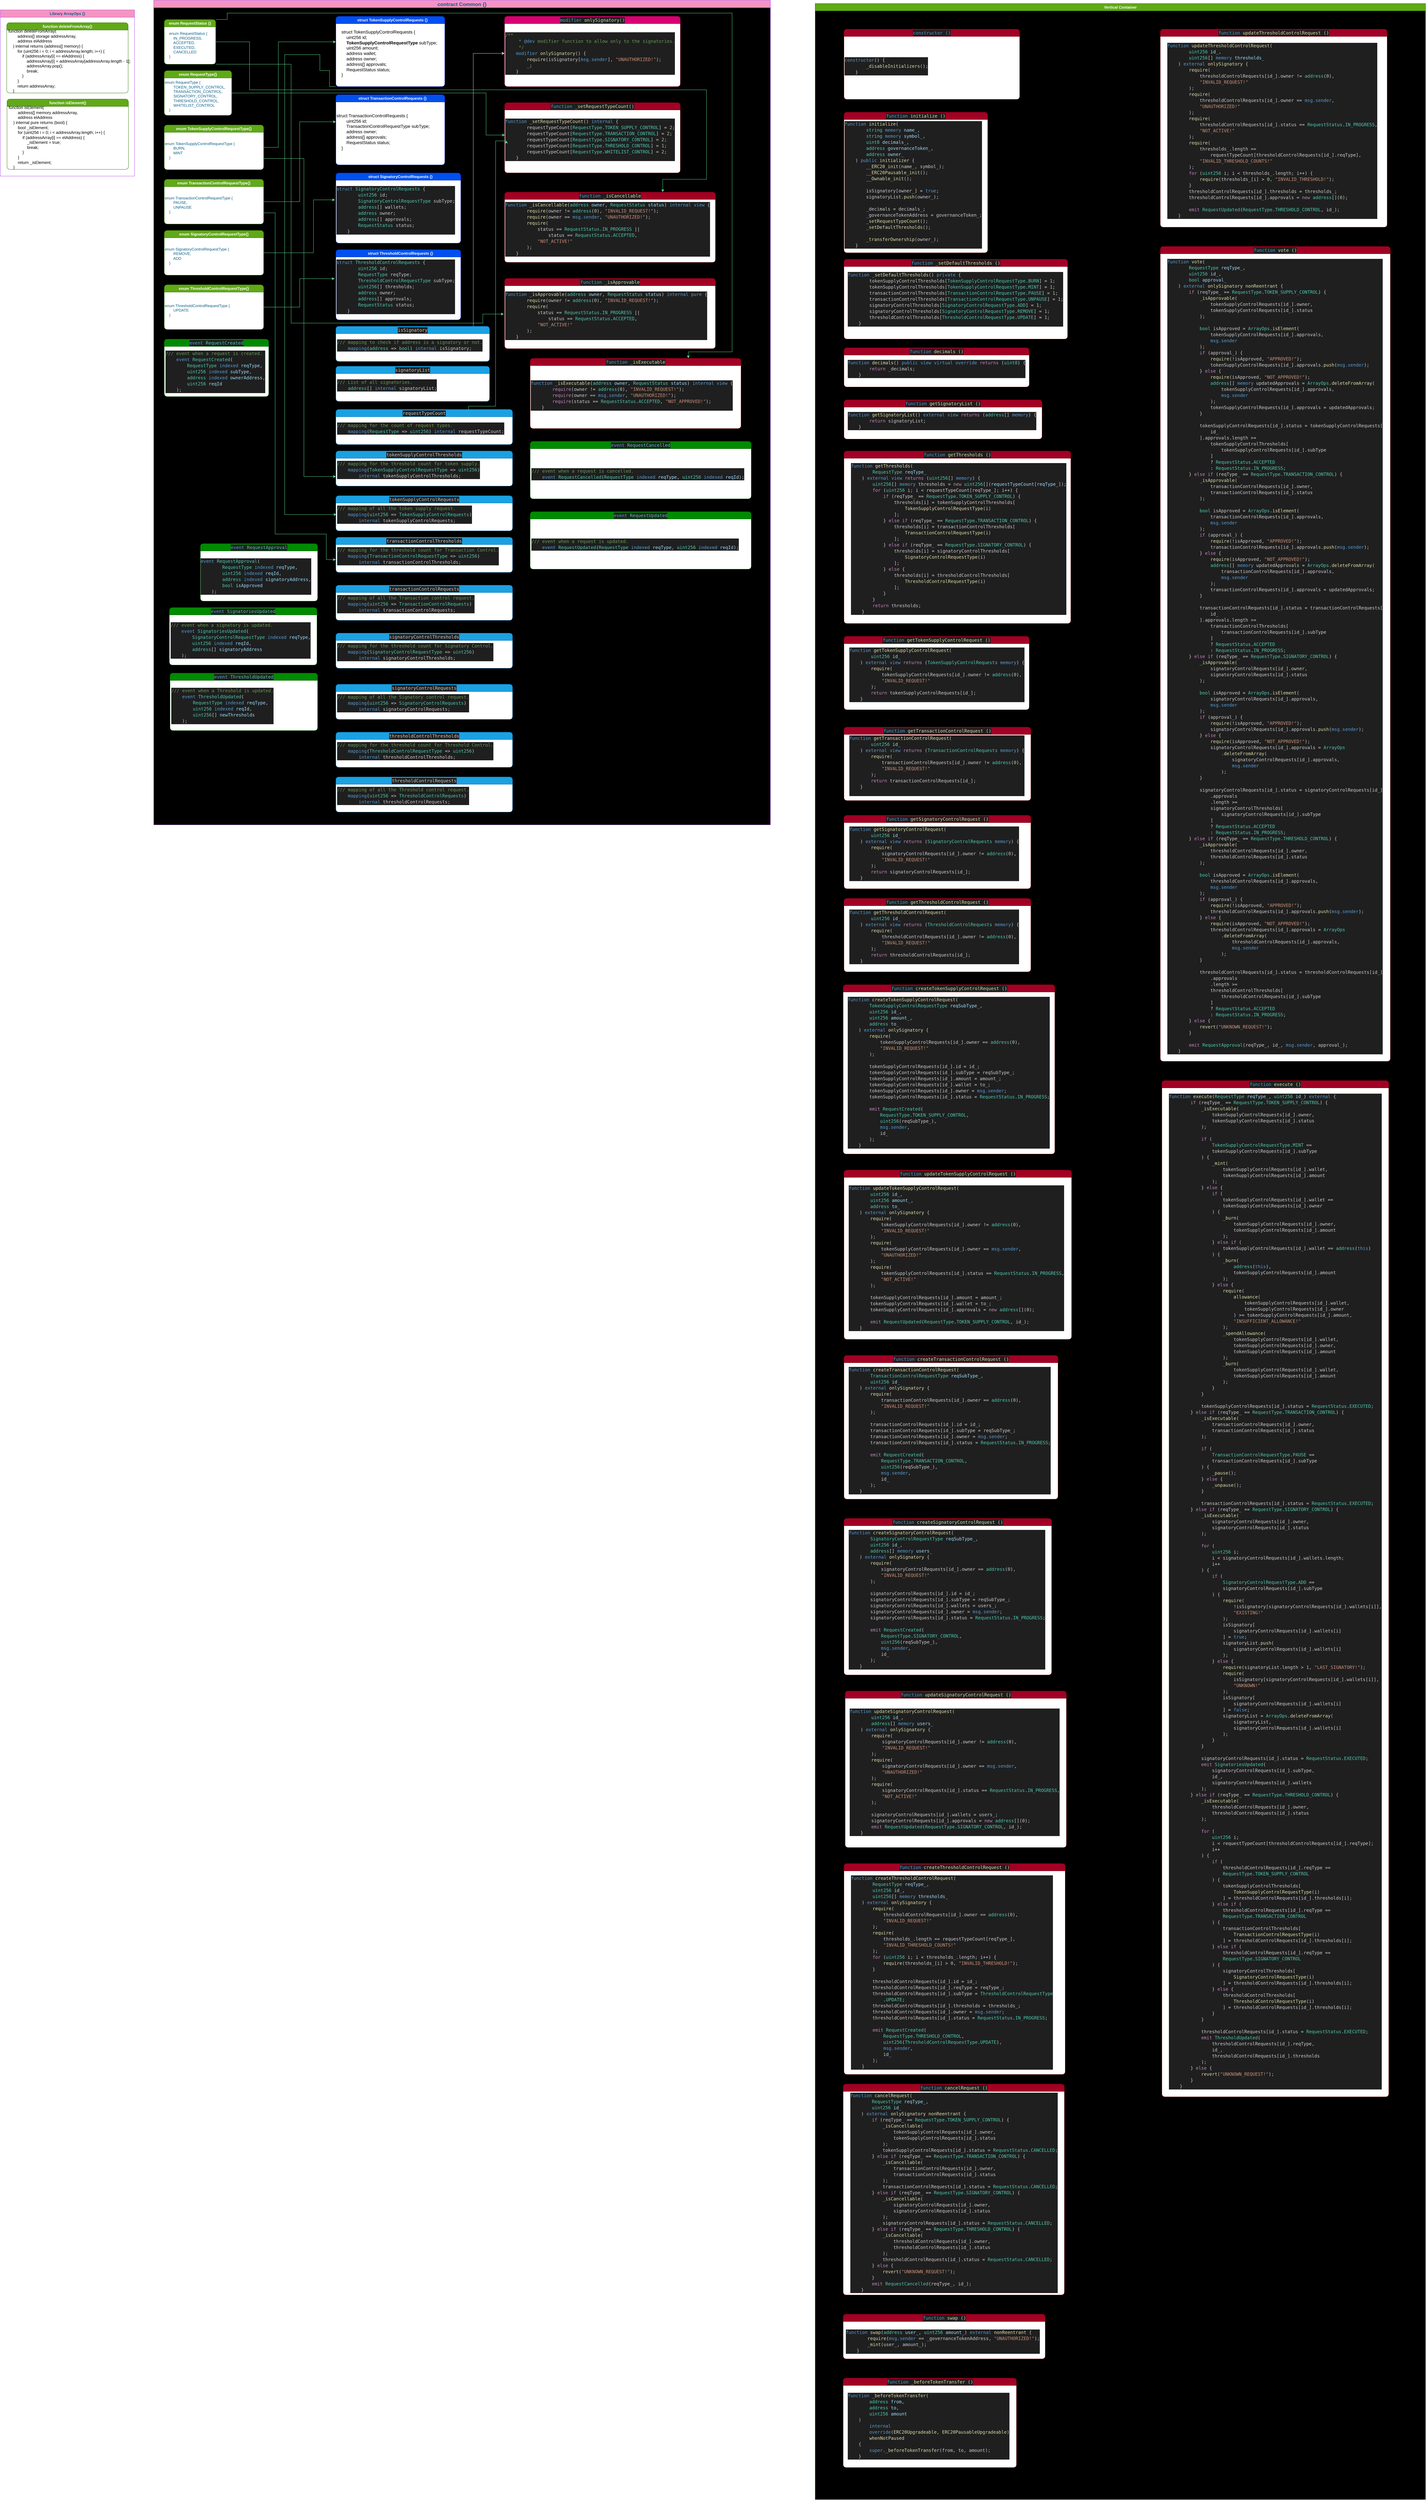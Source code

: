 <mxfile version="24.7.8">
  <diagram name="Page-1" id="9f46799a-70d6-7492-0946-bef42562c5a5">
    <mxGraphModel dx="4097" dy="2394" grid="1" gridSize="10" guides="1" tooltips="1" connect="1" arrows="1" fold="1" page="1" pageScale="1" pageWidth="1100" pageHeight="850" background="none" math="0" shadow="0">
      <root>
        <mxCell id="0" />
        <mxCell id="1" parent="0" />
        <mxCell id="-pnOnlNSAerXZDIqerfj-10" value="" style="group" vertex="1" connectable="0" parent="1">
          <mxGeometry x="50" y="50" width="433" height="520" as="geometry" />
        </mxCell>
        <mxCell id="-pnOnlNSAerXZDIqerfj-4" value="function deleteFromArray()" style="swimlane;whiteSpace=wrap;html=1;strokeColor=#2D7600;fontColor=#ffffff;fillColor=#60a917;rounded=1;glass=0;shadow=0;swimlaneFillColor=#FFFFFF;" vertex="1" parent="-pnOnlNSAerXZDIqerfj-10">
          <mxGeometry x="20" y="40" width="380" height="220" as="geometry" />
        </mxCell>
        <mxCell id="-pnOnlNSAerXZDIqerfj-5" value="&lt;div style=&quot;font-size: 13px;&quot;&gt;&lt;font color=&quot;#000000&quot; style=&quot;font-size: 13px;&quot;&gt;function deleteFromArray(&lt;/font&gt;&lt;/div&gt;&lt;div style=&quot;font-size: 13px;&quot;&gt;&lt;font color=&quot;#000000&quot; style=&quot;font-size: 13px;&quot;&gt;&amp;nbsp; &amp;nbsp; &amp;nbsp; &amp;nbsp; address[] storage addressArray,&lt;/font&gt;&lt;/div&gt;&lt;div style=&quot;font-size: 13px;&quot;&gt;&lt;font color=&quot;#000000&quot; style=&quot;font-size: 13px;&quot;&gt;&amp;nbsp; &amp;nbsp; &amp;nbsp; &amp;nbsp; address elAddress&lt;/font&gt;&lt;/div&gt;&lt;div style=&quot;font-size: 13px;&quot;&gt;&lt;font color=&quot;#000000&quot; style=&quot;font-size: 13px;&quot;&gt;&amp;nbsp; &amp;nbsp; ) internal returns (address[] memory) {&lt;/font&gt;&lt;/div&gt;&lt;div style=&quot;font-size: 13px;&quot;&gt;&lt;font color=&quot;#000000&quot; style=&quot;font-size: 13px;&quot;&gt;&amp;nbsp; &amp;nbsp; &amp;nbsp; &amp;nbsp; for (uint256 i = 0; i &amp;lt; addressArray.length; i++) {&lt;/font&gt;&lt;/div&gt;&lt;div style=&quot;font-size: 13px;&quot;&gt;&lt;font color=&quot;#000000&quot; style=&quot;font-size: 13px;&quot;&gt;&amp;nbsp; &amp;nbsp; &amp;nbsp; &amp;nbsp; &amp;nbsp; &amp;nbsp; if (addressArray[i] == elAddress) {&lt;/font&gt;&lt;/div&gt;&lt;div style=&quot;font-size: 13px;&quot;&gt;&lt;font color=&quot;#000000&quot; style=&quot;font-size: 13px;&quot;&gt;&amp;nbsp; &amp;nbsp; &amp;nbsp; &amp;nbsp; &amp;nbsp; &amp;nbsp; &amp;nbsp; &amp;nbsp; addressArray[i] = addressArray[addressArray.length - 1];&lt;/font&gt;&lt;/div&gt;&lt;div style=&quot;font-size: 13px;&quot;&gt;&lt;font color=&quot;#000000&quot; style=&quot;font-size: 13px;&quot;&gt;&amp;nbsp; &amp;nbsp; &amp;nbsp; &amp;nbsp; &amp;nbsp; &amp;nbsp; &amp;nbsp; &amp;nbsp; addressArray.pop();&lt;/font&gt;&lt;/div&gt;&lt;div style=&quot;font-size: 13px;&quot;&gt;&lt;font color=&quot;#000000&quot; style=&quot;font-size: 13px;&quot;&gt;&amp;nbsp; &amp;nbsp; &amp;nbsp; &amp;nbsp; &amp;nbsp; &amp;nbsp; &amp;nbsp; &amp;nbsp; break;&lt;/font&gt;&lt;/div&gt;&lt;div style=&quot;font-size: 13px;&quot;&gt;&lt;font color=&quot;#000000&quot; style=&quot;font-size: 13px;&quot;&gt;&amp;nbsp; &amp;nbsp; &amp;nbsp; &amp;nbsp; &amp;nbsp; &amp;nbsp; }&lt;/font&gt;&lt;/div&gt;&lt;div style=&quot;font-size: 13px;&quot;&gt;&lt;font color=&quot;#000000&quot; style=&quot;font-size: 13px;&quot;&gt;&amp;nbsp; &amp;nbsp; &amp;nbsp; &amp;nbsp; }&lt;/font&gt;&lt;/div&gt;&lt;div style=&quot;font-size: 13px;&quot;&gt;&lt;font color=&quot;#000000&quot; style=&quot;font-size: 13px;&quot;&gt;&amp;nbsp; &amp;nbsp; &amp;nbsp; &amp;nbsp; return addressArray;&lt;/font&gt;&lt;/div&gt;&lt;div style=&quot;font-size: 13px;&quot;&gt;&lt;font color=&quot;#000000&quot; style=&quot;font-size: 13px;&quot;&gt;&amp;nbsp; &amp;nbsp; }&lt;/font&gt;&lt;/div&gt;" style="text;html=1;align=left;verticalAlign=middle;resizable=0;points=[];autosize=1;strokeColor=none;fillColor=none;fontColor=#095C86;" vertex="1" parent="-pnOnlNSAerXZDIqerfj-10">
          <mxGeometry x="23" y="50" width="410" height="220" as="geometry" />
        </mxCell>
        <mxCell id="-pnOnlNSAerXZDIqerfj-7" value="function isElement()" style="swimlane;whiteSpace=wrap;html=1;strokeColor=#2D7600;fontColor=#ffffff;fillColor=#60a917;rounded=1;glass=0;shadow=0;swimlaneFillColor=#FFFFFF;" vertex="1" parent="-pnOnlNSAerXZDIqerfj-10">
          <mxGeometry x="21" y="279" width="380" height="220" as="geometry" />
        </mxCell>
        <mxCell id="-pnOnlNSAerXZDIqerfj-8" value="&lt;div style=&quot;font-size: 13px;&quot;&gt;&lt;font color=&quot;#000000&quot; style=&quot;font-size: 13px;&quot;&gt;function isElement(&lt;/font&gt;&lt;/div&gt;&lt;div style=&quot;font-size: 13px;&quot;&gt;&lt;font color=&quot;#000000&quot; style=&quot;font-size: 13px;&quot;&gt;&amp;nbsp; &amp;nbsp; &amp;nbsp; &amp;nbsp; address[] memory addressArray,&lt;/font&gt;&lt;/div&gt;&lt;div style=&quot;font-size: 13px;&quot;&gt;&lt;font color=&quot;#000000&quot; style=&quot;font-size: 13px;&quot;&gt;&amp;nbsp; &amp;nbsp; &amp;nbsp; &amp;nbsp; address elAddress&lt;/font&gt;&lt;/div&gt;&lt;div style=&quot;font-size: 13px;&quot;&gt;&lt;font color=&quot;#000000&quot; style=&quot;font-size: 13px;&quot;&gt;&amp;nbsp; &amp;nbsp; ) internal pure returns (bool) {&lt;/font&gt;&lt;/div&gt;&lt;div style=&quot;font-size: 13px;&quot;&gt;&lt;font color=&quot;#000000&quot; style=&quot;font-size: 13px;&quot;&gt;&amp;nbsp; &amp;nbsp; &amp;nbsp; &amp;nbsp; bool _isElement;&lt;/font&gt;&lt;/div&gt;&lt;div style=&quot;font-size: 13px;&quot;&gt;&lt;font color=&quot;#000000&quot; style=&quot;font-size: 13px;&quot;&gt;&amp;nbsp; &amp;nbsp; &amp;nbsp; &amp;nbsp; for (uint256 i = 0; i &amp;lt; addressArray.length; i++) {&lt;/font&gt;&lt;/div&gt;&lt;div style=&quot;font-size: 13px;&quot;&gt;&lt;font color=&quot;#000000&quot; style=&quot;font-size: 13px;&quot;&gt;&amp;nbsp; &amp;nbsp; &amp;nbsp; &amp;nbsp; &amp;nbsp; &amp;nbsp; if (addressArray[i] == elAddress) {&lt;/font&gt;&lt;/div&gt;&lt;div style=&quot;font-size: 13px;&quot;&gt;&lt;font color=&quot;#000000&quot; style=&quot;font-size: 13px;&quot;&gt;&amp;nbsp; &amp;nbsp; &amp;nbsp; &amp;nbsp; &amp;nbsp; &amp;nbsp; &amp;nbsp; &amp;nbsp; _isElement = true;&lt;/font&gt;&lt;/div&gt;&lt;div style=&quot;font-size: 13px;&quot;&gt;&lt;font color=&quot;#000000&quot; style=&quot;font-size: 13px;&quot;&gt;&amp;nbsp; &amp;nbsp; &amp;nbsp; &amp;nbsp; &amp;nbsp; &amp;nbsp; &amp;nbsp; &amp;nbsp; break;&lt;/font&gt;&lt;/div&gt;&lt;div style=&quot;font-size: 13px;&quot;&gt;&lt;font color=&quot;#000000&quot; style=&quot;font-size: 13px;&quot;&gt;&amp;nbsp; &amp;nbsp; &amp;nbsp; &amp;nbsp; &amp;nbsp; &amp;nbsp; }&lt;/font&gt;&lt;/div&gt;&lt;div style=&quot;font-size: 13px;&quot;&gt;&lt;font color=&quot;#000000&quot; style=&quot;font-size: 13px;&quot;&gt;&amp;nbsp; &amp;nbsp; &amp;nbsp; &amp;nbsp; }&lt;/font&gt;&lt;/div&gt;&lt;div style=&quot;font-size: 13px;&quot;&gt;&lt;font color=&quot;#000000&quot; style=&quot;font-size: 13px;&quot;&gt;&amp;nbsp; &amp;nbsp; &amp;nbsp; &amp;nbsp; return _isElement;&lt;/font&gt;&lt;/div&gt;&lt;div style=&quot;font-size: 13px;&quot;&gt;&lt;font color=&quot;#000000&quot; style=&quot;font-size: 13px;&quot;&gt;&amp;nbsp; &amp;nbsp; }&lt;/font&gt;&lt;/div&gt;" style="text;html=1;align=left;verticalAlign=middle;resizable=0;points=[];autosize=1;strokeColor=none;fillColor=none;fontColor=#095C86;" vertex="1" parent="-pnOnlNSAerXZDIqerfj-10">
          <mxGeometry x="24" y="289" width="320" height="220" as="geometry" />
        </mxCell>
        <mxCell id="-pnOnlNSAerXZDIqerfj-9" value="Library ArrayOps {}" style="swimlane;whiteSpace=wrap;html=1;strokeColor=#AF45ED;fontColor=#095C86;fillColor=#F694C1;" vertex="1" parent="-pnOnlNSAerXZDIqerfj-10">
          <mxGeometry width="420" height="520" as="geometry" />
        </mxCell>
        <mxCell id="-pnOnlNSAerXZDIqerfj-82" value="" style="group" vertex="1" connectable="0" parent="1">
          <mxGeometry x="530" y="20" width="1930" height="2580" as="geometry" />
        </mxCell>
        <mxCell id="-pnOnlNSAerXZDIqerfj-81" value="&lt;font style=&quot;font-size: 16px;&quot;&gt;contract Common {}&lt;/font&gt;" style="swimlane;whiteSpace=wrap;html=1;strokeColor=#AF45ED;fontColor=#095C86;fillColor=#F694C1;swimlaneFillColor=#000000;" vertex="1" parent="-pnOnlNSAerXZDIqerfj-82">
          <mxGeometry width="1930" height="2580" as="geometry" />
        </mxCell>
        <mxCell id="-pnOnlNSAerXZDIqerfj-137" style="edgeStyle=orthogonalEdgeStyle;rounded=0;orthogonalLoop=1;jettySize=auto;html=1;entryX=0.75;entryY=0;entryDx=0;entryDy=0;strokeColor=#60E696;fontColor=#095C86;fillColor=#F694C1;" edge="1" parent="-pnOnlNSAerXZDIqerfj-82" source="-pnOnlNSAerXZDIqerfj-11" target="-pnOnlNSAerXZDIqerfj-71">
          <mxGeometry relative="1" as="geometry">
            <Array as="points">
              <mxPoint x="300" y="130" />
              <mxPoint x="300" y="280" />
              <mxPoint x="1730" y="280" />
              <mxPoint x="1730" y="560" />
              <mxPoint x="1593" y="560" />
            </Array>
          </mxGeometry>
        </mxCell>
        <mxCell id="-pnOnlNSAerXZDIqerfj-139" style="edgeStyle=orthogonalEdgeStyle;rounded=0;orthogonalLoop=1;jettySize=auto;html=1;exitX=1;exitY=0;exitDx=0;exitDy=0;strokeColor=#60E696;fontColor=#095C86;fillColor=#F694C1;entryX=0.75;entryY=0;entryDx=0;entryDy=0;" edge="1" parent="-pnOnlNSAerXZDIqerfj-82" source="-pnOnlNSAerXZDIqerfj-11" target="-pnOnlNSAerXZDIqerfj-75">
          <mxGeometry relative="1" as="geometry">
            <mxPoint x="1870" y="1060" as="targetPoint" />
            <Array as="points">
              <mxPoint x="230" y="60" />
              <mxPoint x="230" y="40" />
              <mxPoint x="1810" y="40" />
              <mxPoint x="1810" y="1100" />
              <mxPoint x="1673" y="1100" />
            </Array>
          </mxGeometry>
        </mxCell>
        <mxCell id="-pnOnlNSAerXZDIqerfj-11" value="enum RequestStatus {}" style="swimlane;whiteSpace=wrap;html=1;strokeColor=#2D7600;fontColor=#ffffff;fillColor=#60a917;rounded=1;glass=0;shadow=0;swimlaneFillColor=#FFFFFF;" vertex="1" parent="-pnOnlNSAerXZDIqerfj-82">
          <mxGeometry x="33" y="60" width="161" height="140" as="geometry" />
        </mxCell>
        <mxCell id="-pnOnlNSAerXZDIqerfj-12" value="&lt;div&gt;&amp;nbsp; &amp;nbsp; enum RequestStatus {&lt;/div&gt;&lt;div&gt;&amp;nbsp; &amp;nbsp; &amp;nbsp; &amp;nbsp; IN_PROGRESS,&lt;/div&gt;&lt;div&gt;&amp;nbsp; &amp;nbsp; &amp;nbsp; &amp;nbsp; ACCEPTED,&lt;/div&gt;&lt;div&gt;&amp;nbsp; &amp;nbsp; &amp;nbsp; &amp;nbsp; EXECUTED,&lt;/div&gt;&lt;div&gt;&amp;nbsp; &amp;nbsp; &amp;nbsp; &amp;nbsp; CANCELLED&lt;/div&gt;&lt;div&gt;&amp;nbsp; &amp;nbsp; }&lt;/div&gt;" style="text;html=1;align=left;verticalAlign=middle;resizable=0;points=[];autosize=1;strokeColor=none;fillColor=none;fontColor=#095C86;" vertex="1" parent="-pnOnlNSAerXZDIqerfj-11">
          <mxGeometry y="30" width="160" height="100" as="geometry" />
        </mxCell>
        <mxCell id="-pnOnlNSAerXZDIqerfj-13" value="enum&amp;nbsp;RequestType{}" style="swimlane;whiteSpace=wrap;html=1;strokeColor=#2D7600;fontColor=#ffffff;fillColor=#60a917;rounded=1;glass=0;shadow=0;swimlaneFillColor=#FFFFFF;" vertex="1" parent="-pnOnlNSAerXZDIqerfj-82">
          <mxGeometry x="33" y="220" width="211" height="140" as="geometry" />
        </mxCell>
        <mxCell id="-pnOnlNSAerXZDIqerfj-14" value="&lt;div&gt;enum RequestType {&lt;/div&gt;&lt;div&gt;&amp;nbsp; &amp;nbsp; &amp;nbsp; &amp;nbsp; TOKEN_SUPPLY_CONTROL,&lt;/div&gt;&lt;div&gt;&amp;nbsp; &amp;nbsp; &amp;nbsp; &amp;nbsp; TRANSACTION_CONTROL,&lt;/div&gt;&lt;div&gt;&amp;nbsp; &amp;nbsp; &amp;nbsp; &amp;nbsp; SIGNATORY_CONTROL,&lt;/div&gt;&lt;div&gt;&amp;nbsp; &amp;nbsp; &amp;nbsp; &amp;nbsp; THRESHOLD_CONTROL,&lt;/div&gt;&lt;div&gt;&amp;nbsp; &amp;nbsp; &amp;nbsp; &amp;nbsp; WHITELIST_CONTROL&lt;/div&gt;&lt;div&gt;&amp;nbsp; &amp;nbsp; }&lt;/div&gt;" style="text;html=1;align=left;verticalAlign=middle;resizable=0;points=[];autosize=1;strokeColor=none;fillColor=none;fontColor=#095C86;" vertex="1" parent="-pnOnlNSAerXZDIqerfj-13">
          <mxGeometry y="25" width="210" height="110" as="geometry" />
        </mxCell>
        <mxCell id="-pnOnlNSAerXZDIqerfj-129" style="edgeStyle=orthogonalEdgeStyle;rounded=0;orthogonalLoop=1;jettySize=auto;html=1;exitX=1;exitY=0.5;exitDx=0;exitDy=0;strokeColor=#60E696;fontColor=#095C86;fillColor=#F694C1;" edge="1" parent="-pnOnlNSAerXZDIqerfj-82" source="-pnOnlNSAerXZDIqerfj-16" target="-pnOnlNSAerXZDIqerfj-25">
          <mxGeometry relative="1" as="geometry">
            <Array as="points">
              <mxPoint x="390" y="460" />
              <mxPoint x="390" y="130" />
            </Array>
          </mxGeometry>
        </mxCell>
        <mxCell id="-pnOnlNSAerXZDIqerfj-140" style="edgeStyle=orthogonalEdgeStyle;rounded=0;orthogonalLoop=1;jettySize=auto;html=1;exitX=1;exitY=0.75;exitDx=0;exitDy=0;strokeColor=#60E696;fontColor=#095C86;fillColor=#F694C1;entryX=-0.004;entryY=0.8;entryDx=0;entryDy=0;entryPerimeter=0;" edge="1" parent="-pnOnlNSAerXZDIqerfj-82" source="-pnOnlNSAerXZDIqerfj-16" target="-pnOnlNSAerXZDIqerfj-40">
          <mxGeometry relative="1" as="geometry">
            <mxPoint x="500" y="1370" as="targetPoint" />
            <Array as="points">
              <mxPoint x="470" y="495" />
              <mxPoint x="470" y="1490" />
            </Array>
          </mxGeometry>
        </mxCell>
        <mxCell id="-pnOnlNSAerXZDIqerfj-16" value="enum&amp;nbsp;TokenSupplyControlRequestType{}" style="swimlane;whiteSpace=wrap;html=1;strokeColor=#2D7600;fontColor=#ffffff;fillColor=#60a917;rounded=1;glass=0;shadow=0;swimlaneFillColor=#FFFFFF;" vertex="1" parent="-pnOnlNSAerXZDIqerfj-82">
          <mxGeometry x="33" y="390" width="311" height="140" as="geometry" />
        </mxCell>
        <mxCell id="-pnOnlNSAerXZDIqerfj-17" value="&lt;div&gt;enum TokenSupplyControlRequestType {&lt;/div&gt;&lt;div&gt;&amp;nbsp; &amp;nbsp; &amp;nbsp; &amp;nbsp; BURN,&lt;/div&gt;&lt;div&gt;&amp;nbsp; &amp;nbsp; &amp;nbsp; &amp;nbsp; MINT&lt;/div&gt;&lt;div&gt;&amp;nbsp; &amp;nbsp; }&lt;/div&gt;" style="text;html=1;align=left;verticalAlign=middle;resizable=0;points=[];autosize=1;strokeColor=none;fillColor=none;fontColor=#095C86;" vertex="1" parent="-pnOnlNSAerXZDIqerfj-16">
          <mxGeometry y="45" width="240" height="70" as="geometry" />
        </mxCell>
        <mxCell id="-pnOnlNSAerXZDIqerfj-142" style="edgeStyle=orthogonalEdgeStyle;rounded=0;orthogonalLoop=1;jettySize=auto;html=1;exitX=1;exitY=0.75;exitDx=0;exitDy=0;strokeColor=#60E696;fontColor=#095C86;fillColor=#F694C1;" edge="1" parent="-pnOnlNSAerXZDIqerfj-82" source="-pnOnlNSAerXZDIqerfj-18">
          <mxGeometry relative="1" as="geometry">
            <mxPoint x="570" y="1750" as="targetPoint" />
            <Array as="points">
              <mxPoint x="380" y="665" />
              <mxPoint x="380" y="1670" />
              <mxPoint x="540" y="1670" />
              <mxPoint x="540" y="1750" />
            </Array>
          </mxGeometry>
        </mxCell>
        <mxCell id="-pnOnlNSAerXZDIqerfj-18" value="enum&amp;nbsp;TransactionControlRequestType{}" style="swimlane;whiteSpace=wrap;html=1;strokeColor=#2D7600;fontColor=#ffffff;fillColor=#60a917;rounded=1;glass=0;shadow=0;swimlaneFillColor=#FFFFFF;" vertex="1" parent="-pnOnlNSAerXZDIqerfj-82">
          <mxGeometry x="33" y="560" width="311" height="140" as="geometry" />
        </mxCell>
        <mxCell id="-pnOnlNSAerXZDIqerfj-19" value="&lt;div&gt;enum TransactionControlRequestType {&lt;/div&gt;&lt;div&gt;&amp;nbsp; &amp;nbsp; &amp;nbsp; &amp;nbsp; PAUSE,&lt;/div&gt;&lt;div&gt;&amp;nbsp; &amp;nbsp; &amp;nbsp; &amp;nbsp; UNPAUSE&lt;/div&gt;&lt;div&gt;&amp;nbsp; &amp;nbsp; }&lt;/div&gt;" style="text;html=1;align=left;verticalAlign=middle;resizable=0;points=[];autosize=1;strokeColor=none;fillColor=none;fontColor=#095C86;" vertex="1" parent="-pnOnlNSAerXZDIqerfj-18">
          <mxGeometry y="45" width="240" height="70" as="geometry" />
        </mxCell>
        <mxCell id="-pnOnlNSAerXZDIqerfj-20" value="enum&amp;nbsp;SignatoryControlRequestType{}" style="swimlane;whiteSpace=wrap;html=1;strokeColor=#2D7600;fontColor=#ffffff;fillColor=#60a917;rounded=1;glass=0;shadow=0;swimlaneFillColor=#FFFFFF;" vertex="1" parent="-pnOnlNSAerXZDIqerfj-82">
          <mxGeometry x="33" y="720" width="311" height="140" as="geometry" />
        </mxCell>
        <mxCell id="-pnOnlNSAerXZDIqerfj-21" value="&lt;div&gt;enum SignatoryControlRequestType {&lt;/div&gt;&lt;div&gt;&amp;nbsp; &amp;nbsp; &amp;nbsp; &amp;nbsp; REMOVE,&lt;/div&gt;&lt;div&gt;&amp;nbsp; &amp;nbsp; &amp;nbsp; &amp;nbsp; ADD&lt;/div&gt;&lt;div&gt;&amp;nbsp; &amp;nbsp; }&lt;/div&gt;" style="text;html=1;align=left;verticalAlign=middle;resizable=0;points=[];autosize=1;strokeColor=none;fillColor=none;fontColor=#095C86;" vertex="1" parent="-pnOnlNSAerXZDIqerfj-20">
          <mxGeometry y="45" width="220" height="70" as="geometry" />
        </mxCell>
        <mxCell id="-pnOnlNSAerXZDIqerfj-22" value="enum&amp;nbsp;ThresholdControlRequestType{}" style="swimlane;whiteSpace=wrap;html=1;strokeColor=#2D7600;fontColor=#ffffff;fillColor=#60a917;rounded=1;glass=0;shadow=0;swimlaneFillColor=#FFFFFF;" vertex="1" parent="-pnOnlNSAerXZDIqerfj-82">
          <mxGeometry x="33" y="890" width="311" height="140" as="geometry" />
        </mxCell>
        <mxCell id="-pnOnlNSAerXZDIqerfj-23" value="&lt;div&gt;enum ThresholdControlRequestType {&lt;/div&gt;&lt;div&gt;&amp;nbsp; &amp;nbsp; &amp;nbsp; &amp;nbsp; UPDATE&lt;/div&gt;&lt;div&gt;&amp;nbsp; &amp;nbsp; }&lt;/div&gt;" style="text;html=1;align=left;verticalAlign=middle;resizable=0;points=[];autosize=1;strokeColor=none;fillColor=none;fontColor=#095C86;" vertex="1" parent="-pnOnlNSAerXZDIqerfj-22">
          <mxGeometry y="50" width="230" height="60" as="geometry" />
        </mxCell>
        <mxCell id="-pnOnlNSAerXZDIqerfj-141" style="edgeStyle=orthogonalEdgeStyle;rounded=0;orthogonalLoop=1;jettySize=auto;html=1;exitX=0;exitY=1;exitDx=0;exitDy=0;strokeColor=#60E696;fontColor=#095C86;fillColor=#F694C1;" edge="1" parent="-pnOnlNSAerXZDIqerfj-82" source="-pnOnlNSAerXZDIqerfj-24" target="-pnOnlNSAerXZDIqerfj-42">
          <mxGeometry relative="1" as="geometry">
            <mxPoint x="570" y="1638" as="targetPoint" />
            <Array as="points">
              <mxPoint x="550" y="270" />
              <mxPoint x="550" y="220" />
              <mxPoint x="520" y="220" />
              <mxPoint x="520" y="170" />
              <mxPoint x="410" y="170" />
              <mxPoint x="410" y="1609" />
            </Array>
          </mxGeometry>
        </mxCell>
        <mxCell id="-pnOnlNSAerXZDIqerfj-24" value="&lt;div&gt;&amp;nbsp; &amp;nbsp; struct TokenSupplyControlRequests {}&lt;/div&gt;" style="swimlane;whiteSpace=wrap;html=1;strokeColor=#001DBC;fontColor=#ffffff;fillColor=#0050ef;rounded=1;glass=0;shadow=0;swimlaneFillColor=#FFFFFF;" vertex="1" parent="-pnOnlNSAerXZDIqerfj-82">
          <mxGeometry x="570" y="50" width="341" height="220" as="geometry" />
        </mxCell>
        <mxCell id="-pnOnlNSAerXZDIqerfj-25" value="&lt;div style=&quot;font-size: 14px;&quot;&gt;&lt;font style=&quot;font-size: 14px;&quot; color=&quot;#000000&quot;&gt;&amp;nbsp; &amp;nbsp; struct TokenSupplyControlRequests {&lt;/font&gt;&lt;/div&gt;&lt;div style=&quot;font-size: 14px;&quot;&gt;&lt;font style=&quot;font-size: 14px;&quot; color=&quot;#000000&quot;&gt;&amp;nbsp; &amp;nbsp; &amp;nbsp; &amp;nbsp; uint256 id;&lt;/font&gt;&lt;/div&gt;&lt;div style=&quot;font-size: 14px;&quot;&gt;&lt;font style=&quot;font-size: 14px;&quot; color=&quot;#000000&quot;&gt;&amp;nbsp; &amp;nbsp; &amp;nbsp; &amp;nbsp; &lt;b&gt;TokenSupplyControlRequestType&lt;/b&gt; subType;&lt;/font&gt;&lt;/div&gt;&lt;div style=&quot;font-size: 14px;&quot;&gt;&lt;font style=&quot;font-size: 14px;&quot; color=&quot;#000000&quot;&gt;&amp;nbsp; &amp;nbsp; &amp;nbsp; &amp;nbsp; uint256 amount;&lt;/font&gt;&lt;/div&gt;&lt;div style=&quot;font-size: 14px;&quot;&gt;&lt;font style=&quot;font-size: 14px;&quot; color=&quot;#000000&quot;&gt;&amp;nbsp; &amp;nbsp; &amp;nbsp; &amp;nbsp; address wallet;&lt;/font&gt;&lt;/div&gt;&lt;div style=&quot;font-size: 14px;&quot;&gt;&lt;font style=&quot;font-size: 14px;&quot; color=&quot;#000000&quot;&gt;&amp;nbsp; &amp;nbsp; &amp;nbsp; &amp;nbsp; address owner;&lt;/font&gt;&lt;/div&gt;&lt;div style=&quot;font-size: 14px;&quot;&gt;&lt;font style=&quot;font-size: 14px;&quot; color=&quot;#000000&quot;&gt;&amp;nbsp; &amp;nbsp; &amp;nbsp; &amp;nbsp; address[] approvals;&lt;/font&gt;&lt;/div&gt;&lt;div style=&quot;font-size: 14px;&quot;&gt;&lt;font style=&quot;font-size: 14px;&quot; color=&quot;#000000&quot;&gt;&amp;nbsp; &amp;nbsp; &amp;nbsp; &amp;nbsp; RequestStatus status;&lt;/font&gt;&lt;/div&gt;&lt;div style=&quot;font-size: 14px;&quot;&gt;&lt;font style=&quot;font-size: 14px;&quot; color=&quot;#000000&quot;&gt;&amp;nbsp; &amp;nbsp; }&lt;/font&gt;&lt;/div&gt;" style="text;html=1;align=left;verticalAlign=middle;resizable=0;points=[];autosize=1;strokeColor=none;fillColor=none;fontColor=#095C86;" vertex="1" parent="-pnOnlNSAerXZDIqerfj-24">
          <mxGeometry y="36" width="340" height="160" as="geometry" />
        </mxCell>
        <mxCell id="-pnOnlNSAerXZDIqerfj-26" value="&lt;div&gt;&amp;nbsp; &amp;nbsp; struct TransactionControlRequests {}&lt;/div&gt;" style="swimlane;whiteSpace=wrap;html=1;strokeColor=#001DBC;fontColor=#ffffff;fillColor=#0050ef;rounded=1;glass=0;shadow=0;swimlaneFillColor=#FFFFFF;" vertex="1" parent="-pnOnlNSAerXZDIqerfj-82">
          <mxGeometry x="570" y="295" width="341" height="220" as="geometry" />
        </mxCell>
        <mxCell id="-pnOnlNSAerXZDIqerfj-27" value="&lt;div style=&quot;font-size: 14px;&quot;&gt;&lt;div&gt;&lt;font color=&quot;#000000&quot;&gt;struct TransactionControlRequests {&lt;/font&gt;&lt;/div&gt;&lt;div&gt;&lt;font color=&quot;#000000&quot;&gt;&amp;nbsp; &amp;nbsp; &amp;nbsp; &amp;nbsp; uint256 id;&lt;/font&gt;&lt;/div&gt;&lt;div&gt;&lt;font color=&quot;#000000&quot;&gt;&amp;nbsp; &amp;nbsp; &amp;nbsp; &amp;nbsp; TransactionControlRequestType subType;&lt;/font&gt;&lt;/div&gt;&lt;div&gt;&lt;font color=&quot;#000000&quot;&gt;&amp;nbsp; &amp;nbsp; &amp;nbsp; &amp;nbsp; address owner;&lt;/font&gt;&lt;/div&gt;&lt;div&gt;&lt;font color=&quot;#000000&quot;&gt;&amp;nbsp; &amp;nbsp; &amp;nbsp; &amp;nbsp; address[] approvals;&lt;/font&gt;&lt;/div&gt;&lt;div&gt;&lt;font color=&quot;#000000&quot;&gt;&amp;nbsp; &amp;nbsp; &amp;nbsp; &amp;nbsp; RequestStatus status;&lt;/font&gt;&lt;/div&gt;&lt;div&gt;&lt;font color=&quot;#000000&quot;&gt;&amp;nbsp; &amp;nbsp; }&lt;/font&gt;&lt;/div&gt;&lt;/div&gt;" style="text;html=1;align=left;verticalAlign=middle;resizable=0;points=[];autosize=1;strokeColor=none;fillColor=none;fontColor=#095C86;" vertex="1" parent="-pnOnlNSAerXZDIqerfj-26">
          <mxGeometry y="51" width="320" height="130" as="geometry" />
        </mxCell>
        <mxCell id="-pnOnlNSAerXZDIqerfj-28" value="&lt;div&gt;&amp;nbsp; &amp;nbsp; struct SignatoryControlRequests {}&lt;/div&gt;" style="swimlane;whiteSpace=wrap;html=1;strokeColor=#001DBC;fontColor=#ffffff;fillColor=#0050ef;rounded=1;glass=0;shadow=0;swimlaneFillColor=#FFFFFF;" vertex="1" parent="-pnOnlNSAerXZDIqerfj-82">
          <mxGeometry x="570" y="540" width="391" height="220" as="geometry" />
        </mxCell>
        <mxCell id="-pnOnlNSAerXZDIqerfj-29" value="&lt;div style=&quot;font-size: 14px;&quot;&gt;&lt;div style=&quot;color: rgb(204, 204, 204); background-color: rgb(31, 31, 31); font-family: &amp;quot;Droid Sans Mono&amp;quot;, &amp;quot;monospace&amp;quot;, monospace; line-height: 19px; white-space-collapse: preserve;&quot;&gt;&lt;div&gt;&lt;span style=&quot;color: #569cd6;&quot;&gt;struct&lt;/span&gt; &lt;span style=&quot;color: #4ec9b0;&quot;&gt;SignatoryControlRequests&lt;/span&gt; {&lt;/div&gt;&lt;div&gt;        &lt;span style=&quot;color: #4ec9b0;&quot;&gt;uint256&lt;/span&gt; id;&lt;/div&gt;&lt;div&gt;        &lt;span style=&quot;color: #4ec9b0;&quot;&gt;SignatoryControlRequestType&lt;/span&gt; subType;&lt;/div&gt;&lt;div&gt;        &lt;span style=&quot;color: #4ec9b0;&quot;&gt;address&lt;/span&gt;[] wallets;&lt;/div&gt;&lt;div&gt;        &lt;span style=&quot;color: #4ec9b0;&quot;&gt;address&lt;/span&gt; owner;&lt;/div&gt;&lt;div&gt;        &lt;span style=&quot;color: #4ec9b0;&quot;&gt;address&lt;/span&gt;[] approvals;&lt;/div&gt;&lt;div&gt;        &lt;span style=&quot;color: #4ec9b0;&quot;&gt;RequestStatus&lt;/span&gt; status;&lt;/div&gt;&lt;div&gt;    }&lt;/div&gt;&lt;/div&gt;&lt;/div&gt;" style="text;html=1;align=left;verticalAlign=middle;resizable=0;points=[];autosize=1;strokeColor=none;fillColor=none;fontColor=#095C86;" vertex="1" parent="-pnOnlNSAerXZDIqerfj-28">
          <mxGeometry y="31" width="390" height="170" as="geometry" />
        </mxCell>
        <mxCell id="-pnOnlNSAerXZDIqerfj-30" value="&lt;div&gt;&amp;nbsp; &amp;nbsp; struct ThresholdControlRequests {}&lt;/div&gt;" style="swimlane;whiteSpace=wrap;html=1;strokeColor=#001DBC;fontColor=#ffffff;fillColor=#0050ef;rounded=1;glass=0;shadow=0;swimlaneFillColor=#FFFFFF;" vertex="1" parent="-pnOnlNSAerXZDIqerfj-82">
          <mxGeometry x="570" y="780" width="391" height="220" as="geometry" />
        </mxCell>
        <mxCell id="-pnOnlNSAerXZDIqerfj-31" value="&lt;div style=&quot;color: #cccccc;background-color: #1f1f1f;font-family: &#39;Droid Sans Mono&#39;, &#39;monospace&#39;, monospace;font-weight: normal;font-size: 14px;line-height: 19px;white-space: pre;&quot;&gt;&lt;div&gt;&lt;span style=&quot;color: #569cd6;&quot;&gt;struct&lt;/span&gt;&lt;span style=&quot;color: #cccccc;&quot;&gt; &lt;/span&gt;&lt;span style=&quot;color: #4ec9b0;&quot;&gt;ThresholdControlRequests&lt;/span&gt;&lt;span style=&quot;color: #cccccc;&quot;&gt; {&lt;/span&gt;&lt;/div&gt;&lt;div&gt;&lt;span style=&quot;color: #cccccc;&quot;&gt;        &lt;/span&gt;&lt;span style=&quot;color: #4ec9b0;&quot;&gt;uint256&lt;/span&gt;&lt;span style=&quot;color: #cccccc;&quot;&gt; id;&lt;/span&gt;&lt;/div&gt;&lt;div&gt;&lt;span style=&quot;color: #cccccc;&quot;&gt;        &lt;/span&gt;&lt;span style=&quot;color: #4ec9b0;&quot;&gt;RequestType&lt;/span&gt;&lt;span style=&quot;color: #cccccc;&quot;&gt; reqType;&lt;/span&gt;&lt;/div&gt;&lt;div&gt;&lt;span style=&quot;color: #cccccc;&quot;&gt;        &lt;/span&gt;&lt;span style=&quot;color: #4ec9b0;&quot;&gt;ThresholdControlRequestType&lt;/span&gt;&lt;span style=&quot;color: #cccccc;&quot;&gt; subType;&lt;/span&gt;&lt;/div&gt;&lt;div&gt;&lt;span style=&quot;color: #cccccc;&quot;&gt;        &lt;/span&gt;&lt;span style=&quot;color: #4ec9b0;&quot;&gt;uint256&lt;/span&gt;&lt;span style=&quot;color: #cccccc;&quot;&gt;[] thresholds;&lt;/span&gt;&lt;/div&gt;&lt;div&gt;&lt;span style=&quot;color: #cccccc;&quot;&gt;        &lt;/span&gt;&lt;span style=&quot;color: #4ec9b0;&quot;&gt;address&lt;/span&gt;&lt;span style=&quot;color: #cccccc;&quot;&gt; owner;&lt;/span&gt;&lt;/div&gt;&lt;div&gt;&lt;span style=&quot;color: #cccccc;&quot;&gt;        &lt;/span&gt;&lt;span style=&quot;color: #4ec9b0;&quot;&gt;address&lt;/span&gt;&lt;span style=&quot;color: #cccccc;&quot;&gt;[] approvals;&lt;/span&gt;&lt;/div&gt;&lt;div&gt;&lt;span style=&quot;color: #cccccc;&quot;&gt;        &lt;/span&gt;&lt;span style=&quot;color: #4ec9b0;&quot;&gt;RequestStatus&lt;/span&gt;&lt;span style=&quot;color: #cccccc;&quot;&gt; status;&lt;/span&gt;&lt;/div&gt;&lt;div&gt;&lt;span style=&quot;color: #cccccc;&quot;&gt;    }&lt;/span&gt;&lt;/div&gt;&lt;/div&gt;" style="text;html=1;align=left;verticalAlign=middle;resizable=0;points=[];autosize=1;strokeColor=none;fillColor=none;fontColor=#095C86;" vertex="1" parent="-pnOnlNSAerXZDIqerfj-30">
          <mxGeometry y="26" width="390" height="180" as="geometry" />
        </mxCell>
        <mxCell id="-pnOnlNSAerXZDIqerfj-135" style="edgeStyle=orthogonalEdgeStyle;rounded=0;orthogonalLoop=1;jettySize=auto;html=1;exitX=0.75;exitY=0;exitDx=0;exitDy=0;strokeColor=#e7dfdf;fontColor=#095C86;fillColor=#F694C1;" edge="1" parent="-pnOnlNSAerXZDIqerfj-82" source="-pnOnlNSAerXZDIqerfj-32" target="-pnOnlNSAerXZDIqerfj-68">
          <mxGeometry relative="1" as="geometry">
            <Array as="points">
              <mxPoint x="1000" y="1020" />
              <mxPoint x="1000" y="166" />
            </Array>
          </mxGeometry>
        </mxCell>
        <mxCell id="-pnOnlNSAerXZDIqerfj-32" value="&lt;div style=&quot;color: #cccccc;background-color: #1f1f1f;font-family: &#39;Droid Sans Mono&#39;, &#39;monospace&#39;, monospace;font-weight: normal;font-size: 14px;line-height: 19px;white-space: pre;&quot;&gt;isSignatory&lt;/div&gt;" style="swimlane;whiteSpace=wrap;html=1;strokeColor=#006EAF;fontColor=#ffffff;fillColor=#1ba1e2;rounded=1;glass=0;shadow=0;swimlaneFillColor=#FFFFFF;" vertex="1" parent="-pnOnlNSAerXZDIqerfj-82">
          <mxGeometry x="570" y="1020" width="481" height="110" as="geometry" />
        </mxCell>
        <mxCell id="-pnOnlNSAerXZDIqerfj-33" value="&lt;div style=&quot;color: #cccccc;background-color: #1f1f1f;font-family: &#39;Droid Sans Mono&#39;, &#39;monospace&#39;, monospace;font-weight: normal;font-size: 14px;line-height: 19px;white-space: pre;&quot;&gt;&lt;div&gt;&lt;span style=&quot;color: #6a9955;&quot;&gt;/// mapping to check if address is a signatory or not.&lt;/span&gt;&lt;/div&gt;&lt;div&gt;&lt;span style=&quot;color: #cccccc;&quot;&gt;    &lt;/span&gt;&lt;span style=&quot;color: #569cd6;&quot;&gt;mapping&lt;/span&gt;&lt;span style=&quot;color: #cccccc;&quot;&gt;(&lt;/span&gt;&lt;span style=&quot;color: #4ec9b0;&quot;&gt;address&lt;/span&gt;&lt;span style=&quot;color: #cccccc;&quot;&gt; &lt;/span&gt;&lt;span style=&quot;color: #d4d4d4;&quot;&gt;=&amp;gt;&lt;/span&gt;&lt;span style=&quot;color: #cccccc;&quot;&gt; &lt;/span&gt;&lt;span style=&quot;color: #4ec9b0;&quot;&gt;bool&lt;/span&gt;&lt;span style=&quot;color: #cccccc;&quot;&gt;) &lt;/span&gt;&lt;span style=&quot;color: #569cd6;&quot;&gt;internal&lt;/span&gt;&lt;span style=&quot;color: #cccccc;&quot;&gt; isSignatory;&lt;/span&gt;&lt;/div&gt;&lt;/div&gt;" style="text;html=1;align=left;verticalAlign=middle;resizable=0;points=[];autosize=1;strokeColor=none;fillColor=none;fontColor=#095C86;" vertex="1" parent="-pnOnlNSAerXZDIqerfj-32">
          <mxGeometry x="2" y="34" width="480" height="50" as="geometry" />
        </mxCell>
        <mxCell id="-pnOnlNSAerXZDIqerfj-34" value="&lt;div style=&quot;color: #cccccc;background-color: #1f1f1f;font-family: &#39;Droid Sans Mono&#39;, &#39;monospace&#39;, monospace;font-weight: normal;font-size: 14px;line-height: 19px;white-space: pre;&quot;&gt;&lt;div style=&quot;line-height: 19px;&quot;&gt;signatoryList&lt;/div&gt;&lt;/div&gt;" style="swimlane;whiteSpace=wrap;html=1;strokeColor=#006EAF;fontColor=#ffffff;fillColor=#1ba1e2;rounded=1;glass=0;shadow=0;swimlaneFillColor=#FFFFFF;" vertex="1" parent="-pnOnlNSAerXZDIqerfj-82">
          <mxGeometry x="570" y="1145" width="481" height="110" as="geometry" />
        </mxCell>
        <mxCell id="-pnOnlNSAerXZDIqerfj-35" value="&lt;div style=&quot;color: #cccccc;background-color: #1f1f1f;font-family: &#39;Droid Sans Mono&#39;, &#39;monospace&#39;, monospace;font-weight: normal;font-size: 14px;line-height: 19px;white-space: pre;&quot;&gt;&lt;div&gt;&lt;span style=&quot;color: #6a9955;&quot;&gt;/// List of all signatories.&lt;/span&gt;&lt;/div&gt;&lt;div&gt;&lt;span style=&quot;color: #cccccc;&quot;&gt;    &lt;/span&gt;&lt;span style=&quot;color: #4ec9b0;&quot;&gt;address&lt;/span&gt;&lt;span style=&quot;color: #cccccc;&quot;&gt;[] &lt;/span&gt;&lt;span style=&quot;color: #569cd6;&quot;&gt;internal&lt;/span&gt;&lt;span style=&quot;color: #cccccc;&quot;&gt; signatoryList;&lt;/span&gt;&lt;/div&gt;&lt;/div&gt;" style="text;html=1;align=left;verticalAlign=middle;resizable=0;points=[];autosize=1;strokeColor=none;fillColor=none;fontColor=#095C86;" vertex="1" parent="-pnOnlNSAerXZDIqerfj-34">
          <mxGeometry x="2" y="34" width="340" height="50" as="geometry" />
        </mxCell>
        <mxCell id="-pnOnlNSAerXZDIqerfj-37" value="&lt;div style=&quot;color: #cccccc;background-color: #1f1f1f;font-family: &#39;Droid Sans Mono&#39;, &#39;monospace&#39;, monospace;font-weight: normal;font-size: 14px;line-height: 19px;white-space: pre;&quot;&gt;&lt;div style=&quot;line-height: 19px;&quot;&gt;&lt;div style=&quot;line-height: 19px;&quot;&gt;requestTypeCount&lt;/div&gt;&lt;/div&gt;&lt;/div&gt;" style="swimlane;whiteSpace=wrap;html=1;strokeColor=#006EAF;fontColor=#ffffff;fillColor=#1ba1e2;rounded=1;glass=0;shadow=0;swimlaneFillColor=#FFFFFF;" vertex="1" parent="-pnOnlNSAerXZDIqerfj-82">
          <mxGeometry x="570" y="1280" width="553" height="110" as="geometry" />
        </mxCell>
        <mxCell id="-pnOnlNSAerXZDIqerfj-38" value="&lt;div style=&quot;color: #cccccc;background-color: #1f1f1f;font-family: &#39;Droid Sans Mono&#39;, &#39;monospace&#39;, monospace;font-weight: normal;font-size: 14px;line-height: 19px;white-space: pre;&quot;&gt;&lt;div&gt;&lt;span style=&quot;color: #6a9955;&quot;&gt;/// mapping for the count of request types.&lt;/span&gt;&lt;/div&gt;&lt;div&gt;&lt;span style=&quot;color: #cccccc;&quot;&gt;    &lt;/span&gt;&lt;span style=&quot;color: #569cd6;&quot;&gt;mapping&lt;/span&gt;&lt;span style=&quot;color: #cccccc;&quot;&gt;(&lt;/span&gt;&lt;span style=&quot;color: #4ec9b0;&quot;&gt;RequestType&lt;/span&gt;&lt;span style=&quot;color: #cccccc;&quot;&gt; &lt;/span&gt;&lt;span style=&quot;color: #d4d4d4;&quot;&gt;=&amp;gt;&lt;/span&gt;&lt;span style=&quot;color: #cccccc;&quot;&gt; &lt;/span&gt;&lt;span style=&quot;color: #4ec9b0;&quot;&gt;uint256&lt;/span&gt;&lt;span style=&quot;color: #cccccc;&quot;&gt;) &lt;/span&gt;&lt;span style=&quot;color: #569cd6;&quot;&gt;internal&lt;/span&gt;&lt;span style=&quot;color: #cccccc;&quot;&gt; requestTypeCount;&lt;/span&gt;&lt;/div&gt;&lt;/div&gt;" style="text;html=1;align=left;verticalAlign=middle;resizable=0;points=[];autosize=1;strokeColor=none;fillColor=none;fontColor=#095C86;" vertex="1" parent="-pnOnlNSAerXZDIqerfj-37">
          <mxGeometry x="2" y="34" width="550" height="50" as="geometry" />
        </mxCell>
        <mxCell id="-pnOnlNSAerXZDIqerfj-39" value="&lt;div style=&quot;color: #cccccc;background-color: #1f1f1f;font-family: &#39;Droid Sans Mono&#39;, &#39;monospace&#39;, monospace;font-weight: normal;font-size: 14px;line-height: 19px;white-space: pre;&quot;&gt;&lt;div style=&quot;line-height: 19px;&quot;&gt;&lt;div style=&quot;line-height: 19px;&quot;&gt;&lt;div style=&quot;line-height: 19px;&quot;&gt;tokenSupplyControlThresholds&lt;/div&gt;&lt;/div&gt;&lt;/div&gt;&lt;/div&gt;" style="swimlane;whiteSpace=wrap;html=1;strokeColor=#006EAF;fontColor=#ffffff;fillColor=#1ba1e2;rounded=1;glass=0;shadow=0;swimlaneFillColor=#FFFFFF;" vertex="1" parent="-pnOnlNSAerXZDIqerfj-82">
          <mxGeometry x="570" y="1410" width="553" height="110" as="geometry" />
        </mxCell>
        <mxCell id="-pnOnlNSAerXZDIqerfj-40" value="&lt;div style=&quot;color: #cccccc;background-color: #1f1f1f;font-family: &#39;Droid Sans Mono&#39;, &#39;monospace&#39;, monospace;font-weight: normal;font-size: 14px;line-height: 19px;white-space: pre;&quot;&gt;&lt;div&gt;&lt;span style=&quot;color: #6a9955;&quot;&gt;/// mapping for the threshold count for token supply.&lt;/span&gt;&lt;/div&gt;&lt;div&gt;&lt;span style=&quot;color: #cccccc;&quot;&gt;    &lt;/span&gt;&lt;span style=&quot;color: #569cd6;&quot;&gt;mapping&lt;/span&gt;&lt;span style=&quot;color: #cccccc;&quot;&gt;(&lt;/span&gt;&lt;span style=&quot;color: #4ec9b0;&quot;&gt;TokenSupplyControlRequestType&lt;/span&gt;&lt;span style=&quot;color: #cccccc;&quot;&gt; &lt;/span&gt;&lt;span style=&quot;color: #d4d4d4;&quot;&gt;=&amp;gt;&lt;/span&gt;&lt;span style=&quot;color: #cccccc;&quot;&gt; &lt;/span&gt;&lt;span style=&quot;color: #4ec9b0;&quot;&gt;uint256&lt;/span&gt;&lt;span style=&quot;color: #cccccc;&quot;&gt;)&lt;/span&gt;&lt;/div&gt;&lt;div&gt;&lt;span style=&quot;color: #cccccc;&quot;&gt;        &lt;/span&gt;&lt;span style=&quot;color: #569cd6;&quot;&gt;internal&lt;/span&gt;&lt;span style=&quot;color: #cccccc;&quot;&gt; tokenSupplyControlThresholds;&lt;/span&gt;&lt;/div&gt;&lt;/div&gt;" style="text;html=1;align=left;verticalAlign=middle;resizable=0;points=[];autosize=1;strokeColor=none;fillColor=none;fontColor=#095C86;" vertex="1" parent="-pnOnlNSAerXZDIqerfj-39">
          <mxGeometry x="2" y="24" width="470" height="70" as="geometry" />
        </mxCell>
        <mxCell id="-pnOnlNSAerXZDIqerfj-41" value="&lt;div style=&quot;color: #cccccc;background-color: #1f1f1f;font-family: &#39;Droid Sans Mono&#39;, &#39;monospace&#39;, monospace;font-weight: normal;font-size: 14px;line-height: 19px;white-space: pre;&quot;&gt;&lt;div style=&quot;line-height: 19px;&quot;&gt;&lt;div style=&quot;line-height: 19px;&quot;&gt;&lt;div style=&quot;line-height: 19px;&quot;&gt;&lt;div style=&quot;line-height: 19px;&quot;&gt;tokenSupplyControlRequests&lt;/div&gt;&lt;/div&gt;&lt;/div&gt;&lt;/div&gt;&lt;/div&gt;" style="swimlane;whiteSpace=wrap;html=1;strokeColor=#006EAF;fontColor=#ffffff;fillColor=#1ba1e2;rounded=1;glass=0;shadow=0;swimlaneFillColor=#FFFFFF;" vertex="1" parent="-pnOnlNSAerXZDIqerfj-82">
          <mxGeometry x="570" y="1550" width="553" height="110" as="geometry" />
        </mxCell>
        <mxCell id="-pnOnlNSAerXZDIqerfj-42" value="&lt;div style=&quot;color: #cccccc;background-color: #1f1f1f;font-family: &#39;Droid Sans Mono&#39;, &#39;monospace&#39;, monospace;font-weight: normal;font-size: 14px;line-height: 19px;white-space: pre;&quot;&gt;&lt;div&gt;&lt;span style=&quot;color: #6a9955;&quot;&gt;/// mapping of all the token supply request.&lt;/span&gt;&lt;/div&gt;&lt;div&gt;&lt;span style=&quot;color: #cccccc;&quot;&gt;    &lt;/span&gt;&lt;span style=&quot;color: #569cd6;&quot;&gt;mapping&lt;/span&gt;&lt;span style=&quot;color: #cccccc;&quot;&gt;(&lt;/span&gt;&lt;span style=&quot;color: #4ec9b0;&quot;&gt;uint256&lt;/span&gt;&lt;span style=&quot;color: #cccccc;&quot;&gt; &lt;/span&gt;&lt;span style=&quot;color: #d4d4d4;&quot;&gt;=&amp;gt;&lt;/span&gt;&lt;span style=&quot;color: #cccccc;&quot;&gt; &lt;/span&gt;&lt;span style=&quot;color: #4ec9b0;&quot;&gt;TokenSupplyControlRequests&lt;/span&gt;&lt;span style=&quot;color: #cccccc;&quot;&gt;)&lt;/span&gt;&lt;/div&gt;&lt;div&gt;&lt;span style=&quot;color: #cccccc;&quot;&gt;        &lt;/span&gt;&lt;span style=&quot;color: #569cd6;&quot;&gt;internal&lt;/span&gt;&lt;span style=&quot;color: #cccccc;&quot;&gt; tokenSupplyControlRequests;&lt;/span&gt;&lt;/div&gt;&lt;/div&gt;" style="text;html=1;align=left;verticalAlign=middle;resizable=0;points=[];autosize=1;strokeColor=none;fillColor=none;fontColor=#095C86;" vertex="1" parent="-pnOnlNSAerXZDIqerfj-41">
          <mxGeometry x="2" y="24" width="450" height="70" as="geometry" />
        </mxCell>
        <mxCell id="-pnOnlNSAerXZDIqerfj-43" value="&lt;div style=&quot;color: #cccccc;background-color: #1f1f1f;font-family: &#39;Droid Sans Mono&#39;, &#39;monospace&#39;, monospace;font-weight: normal;font-size: 14px;line-height: 19px;white-space: pre;&quot;&gt;&lt;div style=&quot;line-height: 19px;&quot;&gt;&lt;div style=&quot;line-height: 19px;&quot;&gt;&lt;div style=&quot;line-height: 19px;&quot;&gt;&lt;div style=&quot;line-height: 19px;&quot;&gt;&lt;div style=&quot;line-height: 19px;&quot;&gt;transactionControlThresholds&lt;/div&gt;&lt;/div&gt;&lt;/div&gt;&lt;/div&gt;&lt;/div&gt;&lt;/div&gt;" style="swimlane;whiteSpace=wrap;html=1;strokeColor=#006EAF;fontColor=#ffffff;fillColor=#1ba1e2;rounded=1;glass=0;shadow=0;swimlaneFillColor=#FFFFFF;" vertex="1" parent="-pnOnlNSAerXZDIqerfj-82">
          <mxGeometry x="570" y="1680" width="553" height="110" as="geometry" />
        </mxCell>
        <mxCell id="-pnOnlNSAerXZDIqerfj-44" value="&lt;div style=&quot;color: #cccccc;background-color: #1f1f1f;font-family: &#39;Droid Sans Mono&#39;, &#39;monospace&#39;, monospace;font-weight: normal;font-size: 14px;line-height: 19px;white-space: pre;&quot;&gt;&lt;div&gt;&lt;span style=&quot;color: #6a9955;&quot;&gt;/// mapping for the threshold count for Transaction Control.&lt;/span&gt;&lt;/div&gt;&lt;div&gt;&lt;span style=&quot;color: #cccccc;&quot;&gt;    &lt;/span&gt;&lt;span style=&quot;color: #569cd6;&quot;&gt;mapping&lt;/span&gt;&lt;span style=&quot;color: #cccccc;&quot;&gt;(&lt;/span&gt;&lt;span style=&quot;color: #4ec9b0;&quot;&gt;TransactionControlRequestType&lt;/span&gt;&lt;span style=&quot;color: #cccccc;&quot;&gt; &lt;/span&gt;&lt;span style=&quot;color: #d4d4d4;&quot;&gt;=&amp;gt;&lt;/span&gt;&lt;span style=&quot;color: #cccccc;&quot;&gt; &lt;/span&gt;&lt;span style=&quot;color: #4ec9b0;&quot;&gt;uint256&lt;/span&gt;&lt;span style=&quot;color: #cccccc;&quot;&gt;)&lt;/span&gt;&lt;/div&gt;&lt;div&gt;&lt;span style=&quot;color: #cccccc;&quot;&gt;        &lt;/span&gt;&lt;span style=&quot;color: #569cd6;&quot;&gt;internal&lt;/span&gt;&lt;span style=&quot;color: #cccccc;&quot;&gt; transactionControlThresholds;&lt;/span&gt;&lt;/div&gt;&lt;/div&gt;" style="text;html=1;align=left;verticalAlign=middle;resizable=0;points=[];autosize=1;strokeColor=none;fillColor=none;fontColor=#095C86;" vertex="1" parent="-pnOnlNSAerXZDIqerfj-43">
          <mxGeometry x="2" y="24" width="530" height="70" as="geometry" />
        </mxCell>
        <mxCell id="-pnOnlNSAerXZDIqerfj-45" value="&lt;div style=&quot;color: #cccccc;background-color: #1f1f1f;font-family: &#39;Droid Sans Mono&#39;, &#39;monospace&#39;, monospace;font-weight: normal;font-size: 14px;line-height: 19px;white-space: pre;&quot;&gt;&lt;div style=&quot;line-height: 19px;&quot;&gt;&lt;div style=&quot;line-height: 19px;&quot;&gt;&lt;div style=&quot;line-height: 19px;&quot;&gt;&lt;div style=&quot;line-height: 19px;&quot;&gt;&lt;div style=&quot;line-height: 19px;&quot;&gt;&lt;div style=&quot;line-height: 19px;&quot;&gt;transactionControlRequests&lt;/div&gt;&lt;/div&gt;&lt;/div&gt;&lt;/div&gt;&lt;/div&gt;&lt;/div&gt;&lt;/div&gt;" style="swimlane;whiteSpace=wrap;html=1;strokeColor=#006EAF;fontColor=#ffffff;fillColor=#1ba1e2;rounded=1;glass=0;shadow=0;swimlaneFillColor=#FFFFFF;" vertex="1" parent="-pnOnlNSAerXZDIqerfj-82">
          <mxGeometry x="570" y="1830" width="553" height="110" as="geometry" />
        </mxCell>
        <mxCell id="-pnOnlNSAerXZDIqerfj-46" value="&lt;div style=&quot;color: #cccccc;background-color: #1f1f1f;font-family: &#39;Droid Sans Mono&#39;, &#39;monospace&#39;, monospace;font-weight: normal;font-size: 14px;line-height: 19px;white-space: pre;&quot;&gt;&lt;div&gt;&lt;span style=&quot;color: #6a9955;&quot;&gt;/// mapping of all the Transaction control request.&lt;/span&gt;&lt;/div&gt;&lt;div&gt;&lt;span style=&quot;color: #cccccc;&quot;&gt;    &lt;/span&gt;&lt;span style=&quot;color: #569cd6;&quot;&gt;mapping&lt;/span&gt;&lt;span style=&quot;color: #cccccc;&quot;&gt;(&lt;/span&gt;&lt;span style=&quot;color: #4ec9b0;&quot;&gt;uint256&lt;/span&gt;&lt;span style=&quot;color: #cccccc;&quot;&gt; &lt;/span&gt;&lt;span style=&quot;color: #d4d4d4;&quot;&gt;=&amp;gt;&lt;/span&gt;&lt;span style=&quot;color: #cccccc;&quot;&gt; &lt;/span&gt;&lt;span style=&quot;color: #4ec9b0;&quot;&gt;TransactionControlRequests&lt;/span&gt;&lt;span style=&quot;color: #cccccc;&quot;&gt;)&lt;/span&gt;&lt;/div&gt;&lt;div&gt;&lt;span style=&quot;color: #cccccc;&quot;&gt;        &lt;/span&gt;&lt;span style=&quot;color: #569cd6;&quot;&gt;internal&lt;/span&gt;&lt;span style=&quot;color: #cccccc;&quot;&gt; transactionControlRequests;&lt;/span&gt;&lt;/div&gt;&lt;/div&gt;" style="text;html=1;align=left;verticalAlign=middle;resizable=0;points=[];autosize=1;strokeColor=none;fillColor=none;fontColor=#095C86;" vertex="1" parent="-pnOnlNSAerXZDIqerfj-45">
          <mxGeometry x="2" y="24" width="450" height="70" as="geometry" />
        </mxCell>
        <mxCell id="-pnOnlNSAerXZDIqerfj-47" value="&lt;div style=&quot;color: #cccccc;background-color: #1f1f1f;font-family: &#39;Droid Sans Mono&#39;, &#39;monospace&#39;, monospace;font-weight: normal;font-size: 14px;line-height: 19px;white-space: pre;&quot;&gt;&lt;div style=&quot;line-height: 19px;&quot;&gt;&lt;div style=&quot;line-height: 19px;&quot;&gt;&lt;div style=&quot;line-height: 19px;&quot;&gt;&lt;div style=&quot;line-height: 19px;&quot;&gt;&lt;div style=&quot;line-height: 19px;&quot;&gt;&lt;div style=&quot;line-height: 19px;&quot;&gt;&lt;div style=&quot;line-height: 19px;&quot;&gt;signatoryControlThresholds&lt;/div&gt;&lt;/div&gt;&lt;/div&gt;&lt;/div&gt;&lt;/div&gt;&lt;/div&gt;&lt;/div&gt;&lt;/div&gt;" style="swimlane;whiteSpace=wrap;html=1;strokeColor=#006EAF;fontColor=#ffffff;fillColor=#1ba1e2;rounded=1;glass=0;shadow=0;swimlaneFillColor=#FFFFFF;" vertex="1" parent="-pnOnlNSAerXZDIqerfj-82">
          <mxGeometry x="570" y="1980" width="553" height="110" as="geometry" />
        </mxCell>
        <mxCell id="-pnOnlNSAerXZDIqerfj-48" value="&lt;div style=&quot;color: #cccccc;background-color: #1f1f1f;font-family: &#39;Droid Sans Mono&#39;, &#39;monospace&#39;, monospace;font-weight: normal;font-size: 14px;line-height: 19px;white-space: pre;&quot;&gt;&lt;div&gt;&lt;span style=&quot;color: #6a9955;&quot;&gt;/// mapping for the threshold count for Signatory Control.&lt;/span&gt;&lt;/div&gt;&lt;div&gt;&lt;span style=&quot;color: #cccccc;&quot;&gt;    &lt;/span&gt;&lt;span style=&quot;color: #569cd6;&quot;&gt;mapping&lt;/span&gt;&lt;span style=&quot;color: #cccccc;&quot;&gt;(&lt;/span&gt;&lt;span style=&quot;color: #4ec9b0;&quot;&gt;SignatoryControlRequestType&lt;/span&gt;&lt;span style=&quot;color: #cccccc;&quot;&gt; &lt;/span&gt;&lt;span style=&quot;color: #d4d4d4;&quot;&gt;=&amp;gt;&lt;/span&gt;&lt;span style=&quot;color: #cccccc;&quot;&gt; &lt;/span&gt;&lt;span style=&quot;color: #4ec9b0;&quot;&gt;uint256&lt;/span&gt;&lt;span style=&quot;color: #cccccc;&quot;&gt;)&lt;/span&gt;&lt;/div&gt;&lt;div&gt;&lt;span style=&quot;color: #cccccc;&quot;&gt;        &lt;/span&gt;&lt;span style=&quot;color: #569cd6;&quot;&gt;internal&lt;/span&gt;&lt;span style=&quot;color: #cccccc;&quot;&gt; signatoryControlThresholds;&lt;/span&gt;&lt;/div&gt;&lt;/div&gt;" style="text;html=1;align=left;verticalAlign=middle;resizable=0;points=[];autosize=1;strokeColor=none;fillColor=none;fontColor=#095C86;" vertex="1" parent="-pnOnlNSAerXZDIqerfj-47">
          <mxGeometry x="2" y="24" width="510" height="70" as="geometry" />
        </mxCell>
        <mxCell id="-pnOnlNSAerXZDIqerfj-49" value="&lt;div style=&quot;color: #cccccc;background-color: #1f1f1f;font-family: &#39;Droid Sans Mono&#39;, &#39;monospace&#39;, monospace;font-weight: normal;font-size: 14px;line-height: 19px;white-space: pre;&quot;&gt;&lt;div style=&quot;line-height: 19px;&quot;&gt;&lt;div style=&quot;line-height: 19px;&quot;&gt;&lt;div style=&quot;line-height: 19px;&quot;&gt;&lt;div style=&quot;line-height: 19px;&quot;&gt;&lt;div style=&quot;line-height: 19px;&quot;&gt;&lt;div style=&quot;line-height: 19px;&quot;&gt;&lt;div style=&quot;line-height: 19px;&quot;&gt;&lt;div style=&quot;line-height: 19px;&quot;&gt;signatoryControlRequests&lt;/div&gt;&lt;/div&gt;&lt;/div&gt;&lt;/div&gt;&lt;/div&gt;&lt;/div&gt;&lt;/div&gt;&lt;/div&gt;&lt;/div&gt;" style="swimlane;whiteSpace=wrap;html=1;strokeColor=#006EAF;fontColor=#ffffff;fillColor=#1ba1e2;rounded=1;glass=0;shadow=0;swimlaneFillColor=#FFFFFF;" vertex="1" parent="-pnOnlNSAerXZDIqerfj-82">
          <mxGeometry x="570" y="2140" width="553" height="110" as="geometry" />
        </mxCell>
        <mxCell id="-pnOnlNSAerXZDIqerfj-50" value="&lt;div style=&quot;color: #cccccc;background-color: #1f1f1f;font-family: &#39;Droid Sans Mono&#39;, &#39;monospace&#39;, monospace;font-weight: normal;font-size: 14px;line-height: 19px;white-space: pre;&quot;&gt;&lt;div&gt;&lt;span style=&quot;color: #6a9955;&quot;&gt;/// mapping of all the Signatory control request.&lt;/span&gt;&lt;/div&gt;&lt;div&gt;&lt;span style=&quot;color: #cccccc;&quot;&gt;    &lt;/span&gt;&lt;span style=&quot;color: #569cd6;&quot;&gt;mapping&lt;/span&gt;&lt;span style=&quot;color: #cccccc;&quot;&gt;(&lt;/span&gt;&lt;span style=&quot;color: #4ec9b0;&quot;&gt;uint256&lt;/span&gt;&lt;span style=&quot;color: #cccccc;&quot;&gt; &lt;/span&gt;&lt;span style=&quot;color: #d4d4d4;&quot;&gt;=&amp;gt;&lt;/span&gt;&lt;span style=&quot;color: #cccccc;&quot;&gt; &lt;/span&gt;&lt;span style=&quot;color: #4ec9b0;&quot;&gt;SignatoryControlRequests&lt;/span&gt;&lt;span style=&quot;color: #cccccc;&quot;&gt;)&lt;/span&gt;&lt;/div&gt;&lt;div&gt;&lt;span style=&quot;color: #cccccc;&quot;&gt;        &lt;/span&gt;&lt;span style=&quot;color: #569cd6;&quot;&gt;internal&lt;/span&gt;&lt;span style=&quot;color: #cccccc;&quot;&gt; signatoryControlRequests;&lt;/span&gt;&lt;/div&gt;&lt;/div&gt;" style="text;html=1;align=left;verticalAlign=middle;resizable=0;points=[];autosize=1;strokeColor=none;fillColor=none;fontColor=#095C86;" vertex="1" parent="-pnOnlNSAerXZDIqerfj-49">
          <mxGeometry x="2" y="24" width="440" height="70" as="geometry" />
        </mxCell>
        <mxCell id="-pnOnlNSAerXZDIqerfj-51" value="&lt;div style=&quot;color: #cccccc;background-color: #1f1f1f;font-family: &#39;Droid Sans Mono&#39;, &#39;monospace&#39;, monospace;font-weight: normal;font-size: 14px;line-height: 19px;white-space: pre;&quot;&gt;&lt;div style=&quot;line-height: 19px;&quot;&gt;&lt;div style=&quot;line-height: 19px;&quot;&gt;&lt;div style=&quot;line-height: 19px;&quot;&gt;&lt;div style=&quot;line-height: 19px;&quot;&gt;&lt;div style=&quot;line-height: 19px;&quot;&gt;&lt;div style=&quot;line-height: 19px;&quot;&gt;&lt;div style=&quot;line-height: 19px;&quot;&gt;&lt;div style=&quot;line-height: 19px;&quot;&gt;&lt;div style=&quot;line-height: 19px;&quot;&gt;thresholdControlThresholds&lt;/div&gt;&lt;/div&gt;&lt;/div&gt;&lt;/div&gt;&lt;/div&gt;&lt;/div&gt;&lt;/div&gt;&lt;/div&gt;&lt;/div&gt;&lt;/div&gt;" style="swimlane;whiteSpace=wrap;html=1;strokeColor=#006EAF;fontColor=#ffffff;fillColor=#1ba1e2;rounded=1;glass=0;shadow=0;swimlaneFillColor=#FFFFFF;" vertex="1" parent="-pnOnlNSAerXZDIqerfj-82">
          <mxGeometry x="570" y="2290" width="553" height="110" as="geometry" />
        </mxCell>
        <mxCell id="-pnOnlNSAerXZDIqerfj-52" value="&lt;div style=&quot;color: #cccccc;background-color: #1f1f1f;font-family: &#39;Droid Sans Mono&#39;, &#39;monospace&#39;, monospace;font-weight: normal;font-size: 14px;line-height: 19px;white-space: pre;&quot;&gt;&lt;div&gt;&lt;span style=&quot;color: #6a9955;&quot;&gt;/// mapping for the threshold count for Threshold Control.&lt;/span&gt;&lt;/div&gt;&lt;div&gt;&lt;span style=&quot;color: #cccccc;&quot;&gt;    &lt;/span&gt;&lt;span style=&quot;color: #569cd6;&quot;&gt;mapping&lt;/span&gt;&lt;span style=&quot;color: #cccccc;&quot;&gt;(&lt;/span&gt;&lt;span style=&quot;color: #4ec9b0;&quot;&gt;ThresholdControlRequestType&lt;/span&gt;&lt;span style=&quot;color: #cccccc;&quot;&gt; &lt;/span&gt;&lt;span style=&quot;color: #d4d4d4;&quot;&gt;=&amp;gt;&lt;/span&gt;&lt;span style=&quot;color: #cccccc;&quot;&gt; &lt;/span&gt;&lt;span style=&quot;color: #4ec9b0;&quot;&gt;uint256&lt;/span&gt;&lt;span style=&quot;color: #cccccc;&quot;&gt;)&lt;/span&gt;&lt;/div&gt;&lt;div&gt;&lt;span style=&quot;color: #cccccc;&quot;&gt;        &lt;/span&gt;&lt;span style=&quot;color: #569cd6;&quot;&gt;internal&lt;/span&gt;&lt;span style=&quot;color: #cccccc;&quot;&gt; thresholdControlThresholds;&lt;/span&gt;&lt;/div&gt;&lt;/div&gt;" style="text;html=1;align=left;verticalAlign=middle;resizable=0;points=[];autosize=1;strokeColor=none;fillColor=none;fontColor=#095C86;" vertex="1" parent="-pnOnlNSAerXZDIqerfj-51">
          <mxGeometry x="2" y="24" width="510" height="70" as="geometry" />
        </mxCell>
        <mxCell id="-pnOnlNSAerXZDIqerfj-53" value="&lt;div style=&quot;color: #cccccc;background-color: #1f1f1f;font-family: &#39;Droid Sans Mono&#39;, &#39;monospace&#39;, monospace;font-weight: normal;font-size: 14px;line-height: 19px;white-space: pre;&quot;&gt;&lt;div style=&quot;line-height: 19px;&quot;&gt;&lt;div style=&quot;line-height: 19px;&quot;&gt;&lt;div style=&quot;line-height: 19px;&quot;&gt;&lt;div style=&quot;line-height: 19px;&quot;&gt;&lt;div style=&quot;line-height: 19px;&quot;&gt;&lt;div style=&quot;line-height: 19px;&quot;&gt;&lt;div style=&quot;line-height: 19px;&quot;&gt;&lt;div style=&quot;line-height: 19px;&quot;&gt;&lt;div style=&quot;line-height: 19px;&quot;&gt;&lt;div style=&quot;line-height: 19px;&quot;&gt;thresholdControlRequests&lt;/div&gt;&lt;/div&gt;&lt;/div&gt;&lt;/div&gt;&lt;/div&gt;&lt;/div&gt;&lt;/div&gt;&lt;/div&gt;&lt;/div&gt;&lt;/div&gt;&lt;/div&gt;" style="swimlane;whiteSpace=wrap;html=1;strokeColor=#006EAF;fontColor=#ffffff;fillColor=#1ba1e2;rounded=1;glass=0;shadow=0;swimlaneFillColor=#FFFFFF;" vertex="1" parent="-pnOnlNSAerXZDIqerfj-82">
          <mxGeometry x="570" y="2430" width="553" height="110" as="geometry" />
        </mxCell>
        <mxCell id="-pnOnlNSAerXZDIqerfj-54" value="&lt;div style=&quot;color: #cccccc;background-color: #1f1f1f;font-family: &#39;Droid Sans Mono&#39;, &#39;monospace&#39;, monospace;font-weight: normal;font-size: 14px;line-height: 19px;white-space: pre;&quot;&gt;&lt;div&gt;&lt;span style=&quot;color: #6a9955;&quot;&gt;/// mapping of all the Threshold control request.&lt;/span&gt;&lt;/div&gt;&lt;div&gt;&lt;span style=&quot;color: #cccccc;&quot;&gt;    &lt;/span&gt;&lt;span style=&quot;color: #569cd6;&quot;&gt;mapping&lt;/span&gt;&lt;span style=&quot;color: #cccccc;&quot;&gt;(&lt;/span&gt;&lt;span style=&quot;color: #4ec9b0;&quot;&gt;uint256&lt;/span&gt;&lt;span style=&quot;color: #cccccc;&quot;&gt; &lt;/span&gt;&lt;span style=&quot;color: #d4d4d4;&quot;&gt;=&amp;gt;&lt;/span&gt;&lt;span style=&quot;color: #cccccc;&quot;&gt; &lt;/span&gt;&lt;span style=&quot;color: #4ec9b0;&quot;&gt;ThresholdControlRequests&lt;/span&gt;&lt;span style=&quot;color: #cccccc;&quot;&gt;)&lt;/span&gt;&lt;/div&gt;&lt;div&gt;&lt;span style=&quot;color: #cccccc;&quot;&gt;        &lt;/span&gt;&lt;span style=&quot;color: #569cd6;&quot;&gt;internal&lt;/span&gt;&lt;span style=&quot;color: #cccccc;&quot;&gt; thresholdControlRequests;&lt;/span&gt;&lt;/div&gt;&lt;/div&gt;" style="text;html=1;align=left;verticalAlign=middle;resizable=0;points=[];autosize=1;strokeColor=none;fillColor=none;fontColor=#095C86;" vertex="1" parent="-pnOnlNSAerXZDIqerfj-53">
          <mxGeometry x="2" y="24" width="440" height="70" as="geometry" />
        </mxCell>
        <mxCell id="-pnOnlNSAerXZDIqerfj-55" value="&lt;div style=&quot;color: #cccccc;background-color: #1f1f1f;font-family: &#39;Droid Sans Mono&#39;, &#39;monospace&#39;, monospace;font-weight: normal;font-size: 14px;line-height: 19px;white-space: pre;&quot;&gt;&lt;div style=&quot;line-height: 19px;&quot;&gt;&lt;div style=&quot;line-height: 19px;&quot;&gt;&lt;span style=&quot;color: #569cd6;&quot;&gt;event&lt;/span&gt; &lt;span style=&quot;color: #4ec9b0;&quot;&gt;RequestCreated&lt;/span&gt;&lt;/div&gt;&lt;/div&gt;&lt;/div&gt;" style="swimlane;whiteSpace=wrap;html=1;strokeColor=#005700;fontColor=#ffffff;fillColor=#008a00;rounded=1;glass=0;shadow=0;swimlaneFillColor=#FFFFFF;" vertex="1" parent="-pnOnlNSAerXZDIqerfj-82">
          <mxGeometry x="33" y="1060" width="327" height="180" as="geometry" />
        </mxCell>
        <mxCell id="-pnOnlNSAerXZDIqerfj-56" value="&lt;div style=&quot;color: #cccccc;background-color: #1f1f1f;font-family: &#39;Droid Sans Mono&#39;, &#39;monospace&#39;, monospace;font-weight: normal;font-size: 14px;line-height: 19px;white-space: pre;&quot;&gt;&lt;div&gt;&lt;span style=&quot;color: #6a9955;&quot;&gt;/// event when a request is created.&lt;/span&gt;&lt;/div&gt;&lt;div&gt;&lt;span style=&quot;color: #cccccc;&quot;&gt;    &lt;/span&gt;&lt;span style=&quot;color: #569cd6;&quot;&gt;event&lt;/span&gt;&lt;span style=&quot;color: #cccccc;&quot;&gt; &lt;/span&gt;&lt;span style=&quot;color: #4ec9b0;&quot;&gt;RequestCreated&lt;/span&gt;&lt;span style=&quot;color: #cccccc;&quot;&gt;(&lt;/span&gt;&lt;/div&gt;&lt;div&gt;&lt;span style=&quot;color: #cccccc;&quot;&gt;        &lt;/span&gt;&lt;span style=&quot;color: #4ec9b0;&quot;&gt;RequestType&lt;/span&gt;&lt;span style=&quot;color: #cccccc;&quot;&gt; &lt;/span&gt;&lt;span style=&quot;color: #569cd6;&quot;&gt;indexed&lt;/span&gt;&lt;span style=&quot;color: #cccccc;&quot;&gt; &lt;/span&gt;&lt;span style=&quot;color: #9cdcfe;&quot;&gt;reqType&lt;/span&gt;&lt;span style=&quot;color: #cccccc;&quot;&gt;,&lt;/span&gt;&lt;/div&gt;&lt;div&gt;&lt;span style=&quot;color: #cccccc;&quot;&gt;        &lt;/span&gt;&lt;span style=&quot;color: #4ec9b0;&quot;&gt;uint256&lt;/span&gt;&lt;span style=&quot;color: #cccccc;&quot;&gt; &lt;/span&gt;&lt;span style=&quot;color: #569cd6;&quot;&gt;indexed&lt;/span&gt;&lt;span style=&quot;color: #cccccc;&quot;&gt; &lt;/span&gt;&lt;span style=&quot;color: #9cdcfe;&quot;&gt;subType&lt;/span&gt;&lt;span style=&quot;color: #cccccc;&quot;&gt;,&lt;/span&gt;&lt;/div&gt;&lt;div&gt;&lt;span style=&quot;color: #cccccc;&quot;&gt;        &lt;/span&gt;&lt;span style=&quot;color: #4ec9b0;&quot;&gt;address&lt;/span&gt;&lt;span style=&quot;color: #cccccc;&quot;&gt; &lt;/span&gt;&lt;span style=&quot;color: #569cd6;&quot;&gt;indexed&lt;/span&gt;&lt;span style=&quot;color: #cccccc;&quot;&gt; &lt;/span&gt;&lt;span style=&quot;color: #9cdcfe;&quot;&gt;ownerAddress&lt;/span&gt;&lt;span style=&quot;color: #cccccc;&quot;&gt;,&lt;/span&gt;&lt;/div&gt;&lt;div&gt;&lt;span style=&quot;color: #cccccc;&quot;&gt;        &lt;/span&gt;&lt;span style=&quot;color: #4ec9b0;&quot;&gt;uint256&lt;/span&gt;&lt;span style=&quot;color: #cccccc;&quot;&gt; &lt;/span&gt;&lt;span style=&quot;color: #9cdcfe;&quot;&gt;reqId&lt;/span&gt;&lt;/div&gt;&lt;div&gt;&lt;span style=&quot;color: #cccccc;&quot;&gt;    );&lt;/span&gt;&lt;/div&gt;&lt;/div&gt;" style="text;html=1;align=left;verticalAlign=middle;resizable=0;points=[];autosize=1;strokeColor=none;fillColor=none;fontColor=#095C86;" vertex="1" parent="-pnOnlNSAerXZDIqerfj-55">
          <mxGeometry x="2" y="27" width="340" height="150" as="geometry" />
        </mxCell>
        <mxCell id="-pnOnlNSAerXZDIqerfj-61" value="&lt;div style=&quot;color: #cccccc;background-color: #1f1f1f;font-family: &#39;Droid Sans Mono&#39;, &#39;monospace&#39;, monospace;font-weight: normal;font-size: 14px;line-height: 19px;white-space: pre;&quot;&gt;&lt;div style=&quot;line-height: 19px;&quot;&gt;&lt;div style=&quot;line-height: 19px;&quot;&gt;&lt;div style=&quot;line-height: 19px;&quot;&gt;&lt;div style=&quot;line-height: 19px;&quot;&gt;&lt;div style=&quot;line-height: 19px;&quot;&gt;&lt;span style=&quot;color: #569cd6;&quot;&gt;event&lt;/span&gt; &lt;span style=&quot;color: #4ec9b0;&quot;&gt;RequestApproval&lt;/span&gt;&lt;/div&gt;&lt;/div&gt;&lt;/div&gt;&lt;/div&gt;&lt;/div&gt;&lt;/div&gt;" style="swimlane;whiteSpace=wrap;html=1;strokeColor=#005700;fontColor=#ffffff;fillColor=#008a00;rounded=1;glass=0;shadow=0;swimlaneFillColor=#FFFFFF;" vertex="1" parent="-pnOnlNSAerXZDIqerfj-82">
          <mxGeometry x="146" y="1700" width="367" height="180" as="geometry" />
        </mxCell>
        <mxCell id="-pnOnlNSAerXZDIqerfj-62" value="&lt;div style=&quot;color: #cccccc;background-color: #1f1f1f;font-family: &#39;Droid Sans Mono&#39;, &#39;monospace&#39;, monospace;font-weight: normal;font-size: 14px;line-height: 19px;white-space: pre;&quot;&gt;&lt;div&gt;&lt;span style=&quot;color: #569cd6;&quot;&gt;event&lt;/span&gt;&lt;span style=&quot;color: #cccccc;&quot;&gt; &lt;/span&gt;&lt;span style=&quot;color: #4ec9b0;&quot;&gt;RequestApproval&lt;/span&gt;&lt;span style=&quot;color: #cccccc;&quot;&gt;(&lt;/span&gt;&lt;/div&gt;&lt;div&gt;&lt;span style=&quot;color: #cccccc;&quot;&gt;        &lt;/span&gt;&lt;span style=&quot;color: #4ec9b0;&quot;&gt;RequestType&lt;/span&gt;&lt;span style=&quot;color: #cccccc;&quot;&gt; &lt;/span&gt;&lt;span style=&quot;color: #569cd6;&quot;&gt;indexed&lt;/span&gt;&lt;span style=&quot;color: #cccccc;&quot;&gt; &lt;/span&gt;&lt;span style=&quot;color: #9cdcfe;&quot;&gt;reqType&lt;/span&gt;&lt;span style=&quot;color: #cccccc;&quot;&gt;,&lt;/span&gt;&lt;/div&gt;&lt;div&gt;&lt;span style=&quot;color: #cccccc;&quot;&gt;        &lt;/span&gt;&lt;span style=&quot;color: #4ec9b0;&quot;&gt;uint256&lt;/span&gt;&lt;span style=&quot;color: #cccccc;&quot;&gt; &lt;/span&gt;&lt;span style=&quot;color: #569cd6;&quot;&gt;indexed&lt;/span&gt;&lt;span style=&quot;color: #cccccc;&quot;&gt; &lt;/span&gt;&lt;span style=&quot;color: #9cdcfe;&quot;&gt;reqId&lt;/span&gt;&lt;span style=&quot;color: #cccccc;&quot;&gt;,&lt;/span&gt;&lt;/div&gt;&lt;div&gt;&lt;span style=&quot;color: #cccccc;&quot;&gt;        &lt;/span&gt;&lt;span style=&quot;color: #4ec9b0;&quot;&gt;address&lt;/span&gt;&lt;span style=&quot;color: #cccccc;&quot;&gt; &lt;/span&gt;&lt;span style=&quot;color: #569cd6;&quot;&gt;indexed&lt;/span&gt;&lt;span style=&quot;color: #cccccc;&quot;&gt; &lt;/span&gt;&lt;span style=&quot;color: #9cdcfe;&quot;&gt;signatoryAddress&lt;/span&gt;&lt;span style=&quot;color: #cccccc;&quot;&gt;,&lt;/span&gt;&lt;/div&gt;&lt;div&gt;&lt;span style=&quot;color: #cccccc;&quot;&gt;        &lt;/span&gt;&lt;span style=&quot;color: #4ec9b0;&quot;&gt;bool&lt;/span&gt;&lt;span style=&quot;color: #cccccc;&quot;&gt; &lt;/span&gt;&lt;span style=&quot;color: #9cdcfe;&quot;&gt;isApproved&lt;/span&gt;&lt;/div&gt;&lt;div&gt;&lt;span style=&quot;color: #cccccc;&quot;&gt;    );&lt;/span&gt;&lt;/div&gt;&lt;/div&gt;" style="text;html=1;align=left;verticalAlign=middle;resizable=0;points=[];autosize=1;strokeColor=none;fillColor=none;fontColor=#095C86;" vertex="1" parent="-pnOnlNSAerXZDIqerfj-61">
          <mxGeometry x="-1" y="37" width="370" height="130" as="geometry" />
        </mxCell>
        <mxCell id="-pnOnlNSAerXZDIqerfj-63" value="&lt;div style=&quot;color: #cccccc;background-color: #1f1f1f;font-family: &#39;Droid Sans Mono&#39;, &#39;monospace&#39;, monospace;font-weight: normal;font-size: 14px;line-height: 19px;white-space: pre;&quot;&gt;&lt;div style=&quot;line-height: 19px;&quot;&gt;&lt;div style=&quot;line-height: 19px;&quot;&gt;&lt;div style=&quot;line-height: 19px;&quot;&gt;&lt;div style=&quot;line-height: 19px;&quot;&gt;&lt;div style=&quot;line-height: 19px;&quot;&gt;&lt;div style=&quot;line-height: 19px;&quot;&gt;&lt;span style=&quot;color: #569cd6;&quot;&gt;event&lt;/span&gt; &lt;span style=&quot;color: #4ec9b0;&quot;&gt;SignatoriesUpdated&lt;/span&gt;&lt;/div&gt;&lt;/div&gt;&lt;/div&gt;&lt;/div&gt;&lt;/div&gt;&lt;/div&gt;&lt;/div&gt;" style="swimlane;whiteSpace=wrap;html=1;strokeColor=#005700;fontColor=#ffffff;fillColor=#008a00;rounded=1;glass=0;shadow=0;swimlaneFillColor=#FFFFFF;" vertex="1" parent="-pnOnlNSAerXZDIqerfj-82">
          <mxGeometry x="49" y="1900" width="462" height="180" as="geometry" />
        </mxCell>
        <mxCell id="-pnOnlNSAerXZDIqerfj-64" value="&lt;div style=&quot;color: #cccccc;background-color: #1f1f1f;font-family: &#39;Droid Sans Mono&#39;, &#39;monospace&#39;, monospace;font-weight: normal;font-size: 14px;line-height: 19px;white-space: pre;&quot;&gt;&lt;div&gt;&lt;span style=&quot;color: #6a9955;&quot;&gt;/// event when a signatory is updated.&lt;/span&gt;&lt;/div&gt;&lt;div&gt;&lt;span style=&quot;color: #cccccc;&quot;&gt;    &lt;/span&gt;&lt;span style=&quot;color: #569cd6;&quot;&gt;event&lt;/span&gt;&lt;span style=&quot;color: #cccccc;&quot;&gt; &lt;/span&gt;&lt;span style=&quot;color: #4ec9b0;&quot;&gt;SignatoriesUpdated&lt;/span&gt;&lt;span style=&quot;color: #cccccc;&quot;&gt;(&lt;/span&gt;&lt;/div&gt;&lt;div&gt;&lt;span style=&quot;color: #cccccc;&quot;&gt;        &lt;/span&gt;&lt;span style=&quot;color: #4ec9b0;&quot;&gt;SignatoryControlRequestType&lt;/span&gt;&lt;span style=&quot;color: #cccccc;&quot;&gt; &lt;/span&gt;&lt;span style=&quot;color: #569cd6;&quot;&gt;indexed&lt;/span&gt;&lt;span style=&quot;color: #cccccc;&quot;&gt; &lt;/span&gt;&lt;span style=&quot;color: #9cdcfe;&quot;&gt;reqType&lt;/span&gt;&lt;span style=&quot;color: #cccccc;&quot;&gt;,&lt;/span&gt;&lt;/div&gt;&lt;div&gt;&lt;span style=&quot;color: #cccccc;&quot;&gt;        &lt;/span&gt;&lt;span style=&quot;color: #4ec9b0;&quot;&gt;uint256&lt;/span&gt;&lt;span style=&quot;color: #cccccc;&quot;&gt; &lt;/span&gt;&lt;span style=&quot;color: #569cd6;&quot;&gt;indexed&lt;/span&gt;&lt;span style=&quot;color: #cccccc;&quot;&gt; &lt;/span&gt;&lt;span style=&quot;color: #9cdcfe;&quot;&gt;reqId&lt;/span&gt;&lt;span style=&quot;color: #cccccc;&quot;&gt;,&lt;/span&gt;&lt;/div&gt;&lt;div&gt;&lt;span style=&quot;color: #cccccc;&quot;&gt;        &lt;/span&gt;&lt;span style=&quot;color: #4ec9b0;&quot;&gt;address&lt;/span&gt;&lt;span style=&quot;color: #cccccc;&quot;&gt;[] &lt;/span&gt;&lt;span style=&quot;color: #9cdcfe;&quot;&gt;signatoryAddress&lt;/span&gt;&lt;/div&gt;&lt;div&gt;&lt;span style=&quot;color: #cccccc;&quot;&gt;    );&lt;/span&gt;&lt;/div&gt;&lt;/div&gt;" style="text;html=1;align=left;verticalAlign=middle;resizable=0;points=[];autosize=1;strokeColor=none;fillColor=none;fontColor=#095C86;" vertex="1" parent="-pnOnlNSAerXZDIqerfj-63">
          <mxGeometry x="2" y="37" width="460" height="130" as="geometry" />
        </mxCell>
        <mxCell id="-pnOnlNSAerXZDIqerfj-65" value="&lt;div style=&quot;color: #cccccc;background-color: #1f1f1f;font-family: &#39;Droid Sans Mono&#39;, &#39;monospace&#39;, monospace;font-weight: normal;font-size: 14px;line-height: 19px;white-space: pre;&quot;&gt;&lt;div style=&quot;line-height: 19px;&quot;&gt;&lt;div style=&quot;line-height: 19px;&quot;&gt;&lt;div style=&quot;line-height: 19px;&quot;&gt;&lt;div style=&quot;line-height: 19px;&quot;&gt;&lt;div style=&quot;line-height: 19px;&quot;&gt;&lt;div style=&quot;line-height: 19px;&quot;&gt;&lt;div style=&quot;line-height: 19px;&quot;&gt;&lt;span style=&quot;color: #569cd6;&quot;&gt;event&lt;/span&gt; &lt;span style=&quot;color: #4ec9b0;&quot;&gt;ThresholdUpdated&lt;/span&gt;&lt;/div&gt;&lt;/div&gt;&lt;/div&gt;&lt;/div&gt;&lt;/div&gt;&lt;/div&gt;&lt;/div&gt;&lt;/div&gt;" style="swimlane;whiteSpace=wrap;html=1;strokeColor=#005700;fontColor=#ffffff;fillColor=#008a00;rounded=1;glass=0;shadow=0;swimlaneFillColor=#FFFFFF;" vertex="1" parent="-pnOnlNSAerXZDIqerfj-82">
          <mxGeometry x="51" y="2105" width="462" height="180" as="geometry" />
        </mxCell>
        <mxCell id="-pnOnlNSAerXZDIqerfj-66" value="&lt;div style=&quot;color: #cccccc;background-color: #1f1f1f;font-family: &#39;Droid Sans Mono&#39;, &#39;monospace&#39;, monospace;font-weight: normal;font-size: 14px;line-height: 19px;white-space: pre;&quot;&gt;&lt;div&gt;&lt;span style=&quot;color: #6a9955;&quot;&gt;/// event when a Threshold is updated.&lt;/span&gt;&lt;/div&gt;&lt;div&gt;&lt;span style=&quot;color: #cccccc;&quot;&gt;    &lt;/span&gt;&lt;span style=&quot;color: #569cd6;&quot;&gt;event&lt;/span&gt;&lt;span style=&quot;color: #cccccc;&quot;&gt; &lt;/span&gt;&lt;span style=&quot;color: #4ec9b0;&quot;&gt;ThresholdUpdated&lt;/span&gt;&lt;span style=&quot;color: #cccccc;&quot;&gt;(&lt;/span&gt;&lt;/div&gt;&lt;div&gt;&lt;span style=&quot;color: #cccccc;&quot;&gt;        &lt;/span&gt;&lt;span style=&quot;color: #4ec9b0;&quot;&gt;RequestType&lt;/span&gt;&lt;span style=&quot;color: #cccccc;&quot;&gt; &lt;/span&gt;&lt;span style=&quot;color: #569cd6;&quot;&gt;indexed&lt;/span&gt;&lt;span style=&quot;color: #cccccc;&quot;&gt; &lt;/span&gt;&lt;span style=&quot;color: #9cdcfe;&quot;&gt;reqType&lt;/span&gt;&lt;span style=&quot;color: #cccccc;&quot;&gt;,&lt;/span&gt;&lt;/div&gt;&lt;div&gt;&lt;span style=&quot;color: #cccccc;&quot;&gt;        &lt;/span&gt;&lt;span style=&quot;color: #4ec9b0;&quot;&gt;uint256&lt;/span&gt;&lt;span style=&quot;color: #cccccc;&quot;&gt; &lt;/span&gt;&lt;span style=&quot;color: #569cd6;&quot;&gt;indexed&lt;/span&gt;&lt;span style=&quot;color: #cccccc;&quot;&gt; &lt;/span&gt;&lt;span style=&quot;color: #9cdcfe;&quot;&gt;reqId&lt;/span&gt;&lt;span style=&quot;color: #cccccc;&quot;&gt;,&lt;/span&gt;&lt;/div&gt;&lt;div&gt;&lt;span style=&quot;color: #cccccc;&quot;&gt;        &lt;/span&gt;&lt;span style=&quot;color: #4ec9b0;&quot;&gt;uint256&lt;/span&gt;&lt;span style=&quot;color: #cccccc;&quot;&gt;[] &lt;/span&gt;&lt;span style=&quot;color: #9cdcfe;&quot;&gt;newThresholds&lt;/span&gt;&lt;/div&gt;&lt;div&gt;&lt;span style=&quot;color: #cccccc;&quot;&gt;    );&lt;/span&gt;&lt;/div&gt;&lt;/div&gt;" style="text;html=1;align=left;verticalAlign=middle;resizable=0;points=[];autosize=1;strokeColor=none;fillColor=none;fontColor=#095C86;" vertex="1" parent="-pnOnlNSAerXZDIqerfj-65">
          <mxGeometry x="2" y="37" width="340" height="130" as="geometry" />
        </mxCell>
        <mxCell id="-pnOnlNSAerXZDIqerfj-67" value="&lt;div style=&quot;color: #cccccc;background-color: #1f1f1f;font-family: &#39;Droid Sans Mono&#39;, &#39;monospace&#39;, monospace;font-weight: normal;font-size: 14px;line-height: 19px;white-space: pre;&quot;&gt;&lt;span style=&quot;color: #569cd6;&quot;&gt;modifier&lt;/span&gt; &lt;span style=&quot;color: #dcdcaa;&quot;&gt;onlySignatory&lt;/span&gt;()&lt;/div&gt;" style="swimlane;whiteSpace=wrap;html=1;strokeColor=#A50040;fontColor=#ffffff;fillColor=#d80073;rounded=1;glass=0;shadow=0;swimlaneFillColor=#FFFFFF;" vertex="1" parent="-pnOnlNSAerXZDIqerfj-82">
          <mxGeometry x="1098" y="50" width="550" height="220" as="geometry" />
        </mxCell>
        <UserObject label="&lt;div style=&quot;color: #cccccc;background-color: #1f1f1f;font-family: &#39;Droid Sans Mono&#39;, &#39;monospace&#39;, monospace;font-weight: normal;font-size: 14px;line-height: 19px;white-space: pre;&quot;&gt;&lt;div&gt;&lt;span style=&quot;color: #6a9955;&quot;&gt;/**&lt;/span&gt;&lt;/div&gt;&lt;div&gt;&lt;span style=&quot;color: #6a9955;&quot;&gt;     * &lt;/span&gt;&lt;span style=&quot;color: #569cd6;&quot;&gt;@dev&lt;/span&gt;&lt;span style=&quot;color: #6a9955;&quot;&gt; modifier function to allow only to the signatories.&lt;/span&gt;&lt;/div&gt;&lt;div&gt;&lt;span style=&quot;color: #6a9955;&quot;&gt;     */&lt;/span&gt;&lt;/div&gt;&lt;div&gt;&lt;span style=&quot;color: #cccccc;&quot;&gt;    &lt;/span&gt;&lt;span style=&quot;color: #569cd6;&quot;&gt;modifier&lt;/span&gt;&lt;span style=&quot;color: #cccccc;&quot;&gt; &lt;/span&gt;&lt;span style=&quot;color: #dcdcaa;&quot;&gt;onlySignatory&lt;/span&gt;&lt;span style=&quot;color: #cccccc;&quot;&gt;() {&lt;/span&gt;&lt;/div&gt;&lt;div&gt;&lt;span style=&quot;color: #cccccc;&quot;&gt;        &lt;/span&gt;&lt;span style=&quot;color: #dcdcaa;&quot;&gt;require&lt;/span&gt;&lt;span style=&quot;color: #cccccc;&quot;&gt;(isSignatory[&lt;/span&gt;&lt;span style=&quot;color: #569cd6;&quot;&gt;msg.sender&lt;/span&gt;&lt;span style=&quot;color: #cccccc;&quot;&gt;], &lt;/span&gt;&lt;span style=&quot;color: #ce9178;&quot;&gt;&quot;UNAUTHORIZED!&quot;&lt;/span&gt;&lt;span style=&quot;color: #cccccc;&quot;&gt;);&lt;/span&gt;&lt;/div&gt;&lt;div&gt;&lt;span style=&quot;color: #cccccc;&quot;&gt;        _;&lt;/span&gt;&lt;/div&gt;&lt;div&gt;&lt;span style=&quot;color: #cccccc;&quot;&gt;    }&lt;/span&gt;&lt;/div&gt;&lt;/div&gt;" link="&lt;div style=&quot;color: #cccccc;background-color: #1f1f1f;font-family: &#39;Droid Sans Mono&#39;, &#39;monospace&#39;, monospace;font-weight: normal;font-size: 14px;line-height: 19px;white-space: pre;&quot;&gt;&lt;div&gt;&lt;span style=&quot;color: #6a9955;&quot;&gt;/**&lt;/span&gt;&lt;/div&gt;&lt;div&gt;&lt;span style=&quot;color: #6a9955;&quot;&gt;     * &lt;/span&gt;&lt;span style=&quot;color: #569cd6;&quot;&gt;@dev&lt;/span&gt;&lt;span style=&quot;color: #6a9955;&quot;&gt; modifier function to allow only to the signatories.&lt;/span&gt;&lt;/div&gt;&lt;div&gt;&lt;span style=&quot;color: #6a9955;&quot;&gt;     */&lt;/span&gt;&lt;/div&gt;&lt;div&gt;&lt;span style=&quot;color: #cccccc;&quot;&gt;    &lt;/span&gt;&lt;span style=&quot;color: #569cd6;&quot;&gt;modifier&lt;/span&gt;&lt;span style=&quot;color: #cccccc;&quot;&gt; &lt;/span&gt;&lt;span style=&quot;color: #dcdcaa;&quot;&gt;onlySignatory&lt;/span&gt;&lt;span style=&quot;color: #cccccc;&quot;&gt;() {&lt;/span&gt;&lt;/div&gt;&lt;div&gt;&lt;span style=&quot;color: #cccccc;&quot;&gt;        &lt;/span&gt;&lt;span style=&quot;color: #dcdcaa;&quot;&gt;require&lt;/span&gt;&lt;span style=&quot;color: #cccccc;&quot;&gt;(isSignatory[&lt;/span&gt;&lt;span style=&quot;color: #569cd6;&quot;&gt;msg.sender&lt;/span&gt;&lt;span style=&quot;color: #cccccc;&quot;&gt;], &lt;/span&gt;&lt;span style=&quot;color: #ce9178;&quot;&gt;&quot;UNAUTHORIZED!&quot;&lt;/span&gt;&lt;span style=&quot;color: #cccccc;&quot;&gt;);&lt;/span&gt;&lt;/div&gt;&lt;div&gt;&lt;span style=&quot;color: #cccccc;&quot;&gt;        _;&lt;/span&gt;&lt;/div&gt;&lt;div&gt;&lt;span style=&quot;color: #cccccc;&quot;&gt;    }&lt;/span&gt;&lt;/div&gt;&lt;/div&gt;" id="-pnOnlNSAerXZDIqerfj-68">
          <mxCell style="text;html=1;align=left;verticalAlign=middle;resizable=0;points=[];autosize=1;strokeColor=none;fillColor=none;fontColor=#095C86;" vertex="1" parent="-pnOnlNSAerXZDIqerfj-67">
            <mxGeometry y="41" width="550" height="150" as="geometry" />
          </mxCell>
        </UserObject>
        <mxCell id="-pnOnlNSAerXZDIqerfj-69" value="&lt;div style=&quot;color: #cccccc;background-color: #1f1f1f;font-family: &#39;Droid Sans Mono&#39;, &#39;monospace&#39;, monospace;font-weight: normal;font-size: 14px;line-height: 19px;white-space: pre;&quot;&gt;&lt;div style=&quot;line-height: 19px;&quot;&gt;&lt;span style=&quot;color: #569cd6;&quot;&gt;function&lt;/span&gt; &lt;span style=&quot;color: #dcdcaa;&quot;&gt;_setRequestTypeCount&lt;/span&gt;()&lt;/div&gt;&lt;/div&gt;" style="swimlane;whiteSpace=wrap;html=1;strokeColor=#6F0000;fontColor=#ffffff;fillColor=#a20025;rounded=1;glass=0;shadow=0;swimlaneFillColor=#FFFFFF;" vertex="1" parent="-pnOnlNSAerXZDIqerfj-82">
          <mxGeometry x="1098" y="320" width="550" height="220" as="geometry" />
        </mxCell>
        <UserObject label="&lt;div style=&quot;color: #cccccc;background-color: #1f1f1f;font-family: &#39;Droid Sans Mono&#39;, &#39;monospace&#39;, monospace;font-weight: normal;font-size: 14px;line-height: 19px;white-space: pre;&quot;&gt;&lt;div&gt;&lt;span style=&quot;color: #569cd6;&quot;&gt;function&lt;/span&gt;&lt;span style=&quot;color: #cccccc;&quot;&gt; &lt;/span&gt;&lt;span style=&quot;color: #dcdcaa;&quot;&gt;_setRequestTypeCount&lt;/span&gt;&lt;span style=&quot;color: #cccccc;&quot;&gt;() &lt;/span&gt;&lt;span style=&quot;color: #569cd6;&quot;&gt;internal&lt;/span&gt;&lt;span style=&quot;color: #cccccc;&quot;&gt; {&lt;/span&gt;&lt;/div&gt;&lt;div&gt;&lt;span style=&quot;color: #cccccc;&quot;&gt;        requestTypeCount[&lt;/span&gt;&lt;span style=&quot;color: #4ec9b0;&quot;&gt;RequestType&lt;/span&gt;&lt;span style=&quot;color: #cccccc;&quot;&gt;.&lt;/span&gt;&lt;span style=&quot;color: #4ec9b0;&quot;&gt;TOKEN_SUPPLY_CONTROL&lt;/span&gt;&lt;span style=&quot;color: #cccccc;&quot;&gt;] &lt;/span&gt;&lt;span style=&quot;color: #d4d4d4;&quot;&gt;=&lt;/span&gt;&lt;span style=&quot;color: #cccccc;&quot;&gt; &lt;/span&gt;&lt;span style=&quot;color: #b5cea8;&quot;&gt;2&lt;/span&gt;&lt;span style=&quot;color: #cccccc;&quot;&gt;;&lt;/span&gt;&lt;/div&gt;&lt;div&gt;&lt;span style=&quot;color: #cccccc;&quot;&gt;        requestTypeCount[&lt;/span&gt;&lt;span style=&quot;color: #4ec9b0;&quot;&gt;RequestType&lt;/span&gt;&lt;span style=&quot;color: #cccccc;&quot;&gt;.&lt;/span&gt;&lt;span style=&quot;color: #4ec9b0;&quot;&gt;TRANSACTION_CONTROL&lt;/span&gt;&lt;span style=&quot;color: #cccccc;&quot;&gt;] &lt;/span&gt;&lt;span style=&quot;color: #d4d4d4;&quot;&gt;=&lt;/span&gt;&lt;span style=&quot;color: #cccccc;&quot;&gt; &lt;/span&gt;&lt;span style=&quot;color: #b5cea8;&quot;&gt;2&lt;/span&gt;&lt;span style=&quot;color: #cccccc;&quot;&gt;;&lt;/span&gt;&lt;/div&gt;&lt;div&gt;&lt;span style=&quot;color: #cccccc;&quot;&gt;        requestTypeCount[&lt;/span&gt;&lt;span style=&quot;color: #4ec9b0;&quot;&gt;RequestType&lt;/span&gt;&lt;span style=&quot;color: #cccccc;&quot;&gt;.&lt;/span&gt;&lt;span style=&quot;color: #4ec9b0;&quot;&gt;SIGNATORY_CONTROL&lt;/span&gt;&lt;span style=&quot;color: #cccccc;&quot;&gt;] &lt;/span&gt;&lt;span style=&quot;color: #d4d4d4;&quot;&gt;=&lt;/span&gt;&lt;span style=&quot;color: #cccccc;&quot;&gt; &lt;/span&gt;&lt;span style=&quot;color: #b5cea8;&quot;&gt;2&lt;/span&gt;&lt;span style=&quot;color: #cccccc;&quot;&gt;;&lt;/span&gt;&lt;/div&gt;&lt;div&gt;&lt;span style=&quot;color: #cccccc;&quot;&gt;        requestTypeCount[&lt;/span&gt;&lt;span style=&quot;color: #4ec9b0;&quot;&gt;RequestType&lt;/span&gt;&lt;span style=&quot;color: #cccccc;&quot;&gt;.&lt;/span&gt;&lt;span style=&quot;color: #4ec9b0;&quot;&gt;THRESHOLD_CONTROL&lt;/span&gt;&lt;span style=&quot;color: #cccccc;&quot;&gt;] &lt;/span&gt;&lt;span style=&quot;color: #d4d4d4;&quot;&gt;=&lt;/span&gt;&lt;span style=&quot;color: #cccccc;&quot;&gt; &lt;/span&gt;&lt;span style=&quot;color: #b5cea8;&quot;&gt;1&lt;/span&gt;&lt;span style=&quot;color: #cccccc;&quot;&gt;;&lt;/span&gt;&lt;/div&gt;&lt;div&gt;&lt;span style=&quot;color: #cccccc;&quot;&gt;        requestTypeCount[&lt;/span&gt;&lt;span style=&quot;color: #4ec9b0;&quot;&gt;RequestType&lt;/span&gt;&lt;span style=&quot;color: #cccccc;&quot;&gt;.&lt;/span&gt;&lt;span style=&quot;color: #4ec9b0;&quot;&gt;WHITELIST_CONTROL&lt;/span&gt;&lt;span style=&quot;color: #cccccc;&quot;&gt;] &lt;/span&gt;&lt;span style=&quot;color: #d4d4d4;&quot;&gt;=&lt;/span&gt;&lt;span style=&quot;color: #cccccc;&quot;&gt; &lt;/span&gt;&lt;span style=&quot;color: #b5cea8;&quot;&gt;2&lt;/span&gt;&lt;span style=&quot;color: #cccccc;&quot;&gt;;&lt;/span&gt;&lt;/div&gt;&lt;div&gt;&lt;span style=&quot;color: #cccccc;&quot;&gt;    }&lt;/span&gt;&lt;/div&gt;&lt;/div&gt;" link="&lt;div style=&quot;color: #cccccc;background-color: #1f1f1f;font-family: &#39;Droid Sans Mono&#39;, &#39;monospace&#39;, monospace;font-weight: normal;font-size: 14px;line-height: 19px;white-space: pre;&quot;&gt;&lt;div&gt;&lt;span style=&quot;color: #6a9955;&quot;&gt;/**&lt;/span&gt;&lt;/div&gt;&lt;div&gt;&lt;span style=&quot;color: #6a9955;&quot;&gt;     * &lt;/span&gt;&lt;span style=&quot;color: #569cd6;&quot;&gt;@dev&lt;/span&gt;&lt;span style=&quot;color: #6a9955;&quot;&gt; modifier function to allow only to the signatories.&lt;/span&gt;&lt;/div&gt;&lt;div&gt;&lt;span style=&quot;color: #6a9955;&quot;&gt;     */&lt;/span&gt;&lt;/div&gt;&lt;div&gt;&lt;span style=&quot;color: #cccccc;&quot;&gt;    &lt;/span&gt;&lt;span style=&quot;color: #569cd6;&quot;&gt;modifier&lt;/span&gt;&lt;span style=&quot;color: #cccccc;&quot;&gt; &lt;/span&gt;&lt;span style=&quot;color: #dcdcaa;&quot;&gt;onlySignatory&lt;/span&gt;&lt;span style=&quot;color: #cccccc;&quot;&gt;() {&lt;/span&gt;&lt;/div&gt;&lt;div&gt;&lt;span style=&quot;color: #cccccc;&quot;&gt;        &lt;/span&gt;&lt;span style=&quot;color: #dcdcaa;&quot;&gt;require&lt;/span&gt;&lt;span style=&quot;color: #cccccc;&quot;&gt;(isSignatory[&lt;/span&gt;&lt;span style=&quot;color: #569cd6;&quot;&gt;msg.sender&lt;/span&gt;&lt;span style=&quot;color: #cccccc;&quot;&gt;], &lt;/span&gt;&lt;span style=&quot;color: #ce9178;&quot;&gt;&quot;UNAUTHORIZED!&quot;&lt;/span&gt;&lt;span style=&quot;color: #cccccc;&quot;&gt;);&lt;/span&gt;&lt;/div&gt;&lt;div&gt;&lt;span style=&quot;color: #cccccc;&quot;&gt;        _;&lt;/span&gt;&lt;/div&gt;&lt;div&gt;&lt;span style=&quot;color: #cccccc;&quot;&gt;    }&lt;/span&gt;&lt;/div&gt;&lt;/div&gt;" id="-pnOnlNSAerXZDIqerfj-70">
          <mxCell style="text;html=1;align=left;verticalAlign=middle;resizable=0;points=[];autosize=1;strokeColor=none;fillColor=none;fontColor=#095C86;" vertex="1" parent="-pnOnlNSAerXZDIqerfj-69">
            <mxGeometry y="41" width="550" height="150" as="geometry" />
          </mxCell>
        </UserObject>
        <mxCell id="-pnOnlNSAerXZDIqerfj-71" value="&lt;div style=&quot;color: #cccccc;background-color: #1f1f1f;font-family: &#39;Droid Sans Mono&#39;, &#39;monospace&#39;, monospace;font-weight: normal;font-size: 14px;line-height: 19px;white-space: pre;&quot;&gt;&lt;div style=&quot;line-height: 19px;&quot;&gt;&lt;div style=&quot;line-height: 19px;&quot;&gt;&lt;span style=&quot;color: #569cd6;&quot;&gt;function&lt;/span&gt; &lt;span style=&quot;color: #dcdcaa;&quot;&gt;_isCancellable&lt;/span&gt;&lt;/div&gt;&lt;/div&gt;&lt;/div&gt;" style="swimlane;whiteSpace=wrap;html=1;strokeColor=#6F0000;fontColor=#ffffff;fillColor=#a20025;rounded=1;glass=0;shadow=0;swimlaneFillColor=#FFFFFF;" vertex="1" parent="-pnOnlNSAerXZDIqerfj-82">
          <mxGeometry x="1098" y="600" width="660" height="220" as="geometry">
            <mxRectangle x="1098" y="600" width="230" height="30" as="alternateBounds" />
          </mxGeometry>
        </mxCell>
        <UserObject label="&lt;div style=&quot;color: #cccccc;background-color: #1f1f1f;font-family: &#39;Droid Sans Mono&#39;, &#39;monospace&#39;, monospace;font-weight: normal;font-size: 14px;line-height: 19px;white-space: pre;&quot;&gt;&lt;div&gt;&lt;span style=&quot;color: #569cd6;&quot;&gt;function&lt;/span&gt;&lt;span style=&quot;color: #cccccc;&quot;&gt; &lt;/span&gt;&lt;span style=&quot;color: #dcdcaa;&quot;&gt;_isCancellable&lt;/span&gt;&lt;span style=&quot;color: #cccccc;&quot;&gt;(&lt;/span&gt;&lt;span style=&quot;color: #4ec9b0;&quot;&gt;address&lt;/span&gt;&lt;span style=&quot;color: #cccccc;&quot;&gt; &lt;/span&gt;&lt;span style=&quot;color: #9cdcfe;&quot;&gt;owner&lt;/span&gt;&lt;span style=&quot;color: #cccccc;&quot;&gt;, &lt;/span&gt;&lt;span style=&quot;color: #4ec9b0;&quot;&gt;RequestStatus&lt;/span&gt;&lt;span style=&quot;color: #cccccc;&quot;&gt; &lt;/span&gt;&lt;span style=&quot;color: #9cdcfe;&quot;&gt;status&lt;/span&gt;&lt;span style=&quot;color: #cccccc;&quot;&gt;) &lt;/span&gt;&lt;span style=&quot;color: #569cd6;&quot;&gt;internal&lt;/span&gt;&lt;span style=&quot;color: #cccccc;&quot;&gt; &lt;/span&gt;&lt;span style=&quot;color: #569cd6;&quot;&gt;view&lt;/span&gt;&lt;span style=&quot;color: #cccccc;&quot;&gt; {&lt;/span&gt;&lt;/div&gt;&lt;div&gt;&lt;span style=&quot;color: #cccccc;&quot;&gt;        &lt;/span&gt;&lt;span style=&quot;color: #dcdcaa;&quot;&gt;require&lt;/span&gt;&lt;span style=&quot;color: #cccccc;&quot;&gt;(owner &lt;/span&gt;&lt;span style=&quot;color: #d4d4d4;&quot;&gt;!=&lt;/span&gt;&lt;span style=&quot;color: #cccccc;&quot;&gt; &lt;/span&gt;&lt;span style=&quot;color: #4ec9b0;&quot;&gt;address&lt;/span&gt;&lt;span style=&quot;color: #cccccc;&quot;&gt;(&lt;/span&gt;&lt;span style=&quot;color: #b5cea8;&quot;&gt;0&lt;/span&gt;&lt;span style=&quot;color: #cccccc;&quot;&gt;), &lt;/span&gt;&lt;span style=&quot;color: #ce9178;&quot;&gt;&quot;INVALID_REQUEST!&quot;&lt;/span&gt;&lt;span style=&quot;color: #cccccc;&quot;&gt;);&lt;/span&gt;&lt;/div&gt;&lt;div&gt;&lt;span style=&quot;color: #cccccc;&quot;&gt;        &lt;/span&gt;&lt;span style=&quot;color: #dcdcaa;&quot;&gt;require&lt;/span&gt;&lt;span style=&quot;color: #cccccc;&quot;&gt;(owner &lt;/span&gt;&lt;span style=&quot;color: #d4d4d4;&quot;&gt;==&lt;/span&gt;&lt;span style=&quot;color: #cccccc;&quot;&gt; &lt;/span&gt;&lt;span style=&quot;color: #569cd6;&quot;&gt;msg.sender&lt;/span&gt;&lt;span style=&quot;color: #cccccc;&quot;&gt;, &lt;/span&gt;&lt;span style=&quot;color: #ce9178;&quot;&gt;&quot;UNAUTHORIZED!&quot;&lt;/span&gt;&lt;span style=&quot;color: #cccccc;&quot;&gt;);&lt;/span&gt;&lt;/div&gt;&lt;div&gt;&lt;span style=&quot;color: #cccccc;&quot;&gt;        &lt;/span&gt;&lt;span style=&quot;color: #dcdcaa;&quot;&gt;require&lt;/span&gt;&lt;span style=&quot;color: #cccccc;&quot;&gt;(&lt;/span&gt;&lt;/div&gt;&lt;div&gt;&lt;span style=&quot;color: #cccccc;&quot;&gt;            status &lt;/span&gt;&lt;span style=&quot;color: #d4d4d4;&quot;&gt;==&lt;/span&gt;&lt;span style=&quot;color: #cccccc;&quot;&gt; &lt;/span&gt;&lt;span style=&quot;color: #4ec9b0;&quot;&gt;RequestStatus&lt;/span&gt;&lt;span style=&quot;color: #cccccc;&quot;&gt;.&lt;/span&gt;&lt;span style=&quot;color: #4ec9b0;&quot;&gt;IN_PROGRESS&lt;/span&gt;&lt;span style=&quot;color: #cccccc;&quot;&gt; &lt;/span&gt;&lt;span style=&quot;color: #d4d4d4;&quot;&gt;||&lt;/span&gt;&lt;/div&gt;&lt;div&gt;&lt;span style=&quot;color: #cccccc;&quot;&gt;                status &lt;/span&gt;&lt;span style=&quot;color: #d4d4d4;&quot;&gt;==&lt;/span&gt;&lt;span style=&quot;color: #cccccc;&quot;&gt; &lt;/span&gt;&lt;span style=&quot;color: #4ec9b0;&quot;&gt;RequestStatus&lt;/span&gt;&lt;span style=&quot;color: #cccccc;&quot;&gt;.&lt;/span&gt;&lt;span style=&quot;color: #4ec9b0;&quot;&gt;ACCEPTED&lt;/span&gt;&lt;span style=&quot;color: #cccccc;&quot;&gt;,&lt;/span&gt;&lt;/div&gt;&lt;div&gt;&lt;span style=&quot;color: #cccccc;&quot;&gt;            &lt;/span&gt;&lt;span style=&quot;color: #ce9178;&quot;&gt;&quot;NOT_ACTIVE!&quot;&lt;/span&gt;&lt;/div&gt;&lt;div&gt;&lt;span style=&quot;color: #cccccc;&quot;&gt;        );&lt;/span&gt;&lt;/div&gt;&lt;div&gt;&lt;span style=&quot;color: #cccccc;&quot;&gt;    }&lt;/span&gt;&lt;/div&gt;&lt;/div&gt;" link="&lt;div style=&quot;color: #cccccc;background-color: #1f1f1f;font-family: &#39;Droid Sans Mono&#39;, &#39;monospace&#39;, monospace;font-weight: normal;font-size: 14px;line-height: 19px;white-space: pre;&quot;&gt;&lt;div&gt;&lt;span style=&quot;color: #569cd6;&quot;&gt;function&lt;/span&gt;&lt;span style=&quot;color: #cccccc;&quot;&gt; &lt;/span&gt;&lt;span style=&quot;color: #dcdcaa;&quot;&gt;_isCancellable&lt;/span&gt;&lt;span style=&quot;color: #cccccc;&quot;&gt;(&lt;/span&gt;&lt;span style=&quot;color: #4ec9b0;&quot;&gt;address&lt;/span&gt;&lt;span style=&quot;color: #cccccc;&quot;&gt; &lt;/span&gt;&lt;span style=&quot;color: #9cdcfe;&quot;&gt;owner&lt;/span&gt;&lt;span style=&quot;color: #cccccc;&quot;&gt;, &lt;/span&gt;&lt;span style=&quot;color: #4ec9b0;&quot;&gt;RequestStatus&lt;/span&gt;&lt;span style=&quot;color: #cccccc;&quot;&gt; &lt;/span&gt;&lt;span style=&quot;color: #9cdcfe;&quot;&gt;status&lt;/span&gt;&lt;span style=&quot;color: #cccccc;&quot;&gt;) &lt;/span&gt;&lt;span style=&quot;color: #569cd6;&quot;&gt;internal&lt;/span&gt;&lt;span style=&quot;color: #cccccc;&quot;&gt; &lt;/span&gt;&lt;span style=&quot;color: #569cd6;&quot;&gt;view&lt;/span&gt;&lt;span style=&quot;color: #cccccc;&quot;&gt; {&lt;/span&gt;&lt;/div&gt;&lt;div&gt;&lt;span style=&quot;color: #cccccc;&quot;&gt;        &lt;/span&gt;&lt;span style=&quot;color: #dcdcaa;&quot;&gt;require&lt;/span&gt;&lt;span style=&quot;color: #cccccc;&quot;&gt;(owner &lt;/span&gt;&lt;span style=&quot;color: #d4d4d4;&quot;&gt;!=&lt;/span&gt;&lt;span style=&quot;color: #cccccc;&quot;&gt; &lt;/span&gt;&lt;span style=&quot;color: #4ec9b0;&quot;&gt;address&lt;/span&gt;&lt;span style=&quot;color: #cccccc;&quot;&gt;(&lt;/span&gt;&lt;span style=&quot;color: #b5cea8;&quot;&gt;0&lt;/span&gt;&lt;span style=&quot;color: #cccccc;&quot;&gt;), &lt;/span&gt;&lt;span style=&quot;color: #ce9178;&quot;&gt;&quot;INVALID_REQUEST!&quot;&lt;/span&gt;&lt;span style=&quot;color: #cccccc;&quot;&gt;);&lt;/span&gt;&lt;/div&gt;&lt;div&gt;&lt;span style=&quot;color: #cccccc;&quot;&gt;        &lt;/span&gt;&lt;span style=&quot;color: #dcdcaa;&quot;&gt;require&lt;/span&gt;&lt;span style=&quot;color: #cccccc;&quot;&gt;(owner &lt;/span&gt;&lt;span style=&quot;color: #d4d4d4;&quot;&gt;==&lt;/span&gt;&lt;span style=&quot;color: #cccccc;&quot;&gt; &lt;/span&gt;&lt;span style=&quot;color: #569cd6;&quot;&gt;msg.sender&lt;/span&gt;&lt;span style=&quot;color: #cccccc;&quot;&gt;, &lt;/span&gt;&lt;span style=&quot;color: #ce9178;&quot;&gt;&quot;UNAUTHORIZED!&quot;&lt;/span&gt;&lt;span style=&quot;color: #cccccc;&quot;&gt;);&lt;/span&gt;&lt;/div&gt;&lt;div&gt;&lt;span style=&quot;color: #cccccc;&quot;&gt;        &lt;/span&gt;&lt;span style=&quot;color: #dcdcaa;&quot;&gt;require&lt;/span&gt;&lt;span style=&quot;color: #cccccc;&quot;&gt;(&lt;/span&gt;&lt;/div&gt;&lt;div&gt;&lt;span style=&quot;color: #cccccc;&quot;&gt;            status &lt;/span&gt;&lt;span style=&quot;color: #d4d4d4;&quot;&gt;==&lt;/span&gt;&lt;span style=&quot;color: #cccccc;&quot;&gt; &lt;/span&gt;&lt;span style=&quot;color: #4ec9b0;&quot;&gt;RequestStatus&lt;/span&gt;&lt;span style=&quot;color: #cccccc;&quot;&gt;.&lt;/span&gt;&lt;span style=&quot;color: #4ec9b0;&quot;&gt;IN_PROGRESS&lt;/span&gt;&lt;span style=&quot;color: #cccccc;&quot;&gt; &lt;/span&gt;&lt;span style=&quot;color: #d4d4d4;&quot;&gt;||&lt;/span&gt;&lt;/div&gt;&lt;div&gt;&lt;span style=&quot;color: #cccccc;&quot;&gt;                status &lt;/span&gt;&lt;span style=&quot;color: #d4d4d4;&quot;&gt;==&lt;/span&gt;&lt;span style=&quot;color: #cccccc;&quot;&gt; &lt;/span&gt;&lt;span style=&quot;color: #4ec9b0;&quot;&gt;RequestStatus&lt;/span&gt;&lt;span style=&quot;color: #cccccc;&quot;&gt;.&lt;/span&gt;&lt;span style=&quot;color: #4ec9b0;&quot;&gt;ACCEPTED&lt;/span&gt;&lt;span style=&quot;color: #cccccc;&quot;&gt;,&lt;/span&gt;&lt;/div&gt;&lt;div&gt;&lt;span style=&quot;color: #cccccc;&quot;&gt;            &lt;/span&gt;&lt;span style=&quot;color: #ce9178;&quot;&gt;&quot;NOT_ACTIVE!&quot;&lt;/span&gt;&lt;/div&gt;&lt;div&gt;&lt;span style=&quot;color: #cccccc;&quot;&gt;        );&lt;/span&gt;&lt;/div&gt;&lt;div&gt;&lt;span style=&quot;color: #cccccc;&quot;&gt;    }&lt;/span&gt;&lt;/div&gt;&lt;/div&gt;" id="-pnOnlNSAerXZDIqerfj-72">
          <mxCell style="text;html=1;align=left;verticalAlign=middle;resizable=0;points=[];autosize=1;strokeColor=none;fillColor=none;fontColor=#095C86;" vertex="1" parent="-pnOnlNSAerXZDIqerfj-71">
            <mxGeometry y="26" width="660" height="180" as="geometry" />
          </mxCell>
        </UserObject>
        <mxCell id="-pnOnlNSAerXZDIqerfj-73" value="&lt;div style=&quot;color: #cccccc;background-color: #1f1f1f;font-family: &#39;Droid Sans Mono&#39;, &#39;monospace&#39;, monospace;font-weight: normal;font-size: 14px;line-height: 19px;white-space: pre;&quot;&gt;&lt;div style=&quot;line-height: 19px;&quot;&gt;&lt;div style=&quot;line-height: 19px;&quot;&gt;&lt;span style=&quot;color: #569cd6;&quot;&gt;function&lt;/span&gt; &lt;span style=&quot;color: rgb(220, 220, 170);&quot;&gt;_isApprovable&lt;/span&gt;&lt;/div&gt;&lt;/div&gt;&lt;/div&gt;" style="swimlane;whiteSpace=wrap;html=1;strokeColor=#6F0000;fontColor=#ffffff;fillColor=#a20025;rounded=1;glass=0;shadow=0;swimlaneFillColor=#FFFFFF;" vertex="1" parent="-pnOnlNSAerXZDIqerfj-82">
          <mxGeometry x="1098" y="870" width="660" height="220" as="geometry">
            <mxRectangle x="1098" y="870" width="230" height="30" as="alternateBounds" />
          </mxGeometry>
        </mxCell>
        <UserObject label="&lt;div style=&quot;color: #cccccc;background-color: #1f1f1f;font-family: &#39;Droid Sans Mono&#39;, &#39;monospace&#39;, monospace;font-weight: normal;font-size: 14px;line-height: 19px;white-space: pre;&quot;&gt;&lt;div&gt;&lt;span style=&quot;color: #569cd6;&quot;&gt;function&lt;/span&gt;&lt;span style=&quot;color: #cccccc;&quot;&gt; &lt;/span&gt;&lt;span style=&quot;color: #dcdcaa;&quot;&gt;_isApprovable&lt;/span&gt;&lt;span style=&quot;color: #cccccc;&quot;&gt;(&lt;/span&gt;&lt;span style=&quot;color: #4ec9b0;&quot;&gt;address&lt;/span&gt;&lt;span style=&quot;color: #cccccc;&quot;&gt; &lt;/span&gt;&lt;span style=&quot;color: #9cdcfe;&quot;&gt;owner&lt;/span&gt;&lt;span style=&quot;color: #cccccc;&quot;&gt;, &lt;/span&gt;&lt;span style=&quot;color: #4ec9b0;&quot;&gt;RequestStatus&lt;/span&gt;&lt;span style=&quot;color: #cccccc;&quot;&gt; &lt;/span&gt;&lt;span style=&quot;color: #9cdcfe;&quot;&gt;status&lt;/span&gt;&lt;span style=&quot;color: #cccccc;&quot;&gt;) &lt;/span&gt;&lt;span style=&quot;color: #569cd6;&quot;&gt;internal&lt;/span&gt;&lt;span style=&quot;color: #cccccc;&quot;&gt; &lt;/span&gt;&lt;span style=&quot;color: #569cd6;&quot;&gt;pure&lt;/span&gt;&lt;span style=&quot;color: #cccccc;&quot;&gt; {&lt;/span&gt;&lt;/div&gt;&lt;div&gt;&lt;span style=&quot;color: #cccccc;&quot;&gt;        &lt;/span&gt;&lt;span style=&quot;color: #dcdcaa;&quot;&gt;require&lt;/span&gt;&lt;span style=&quot;color: #cccccc;&quot;&gt;(owner &lt;/span&gt;&lt;span style=&quot;color: #d4d4d4;&quot;&gt;!=&lt;/span&gt;&lt;span style=&quot;color: #cccccc;&quot;&gt; &lt;/span&gt;&lt;span style=&quot;color: #4ec9b0;&quot;&gt;address&lt;/span&gt;&lt;span style=&quot;color: #cccccc;&quot;&gt;(&lt;/span&gt;&lt;span style=&quot;color: #b5cea8;&quot;&gt;0&lt;/span&gt;&lt;span style=&quot;color: #cccccc;&quot;&gt;), &lt;/span&gt;&lt;span style=&quot;color: #ce9178;&quot;&gt;&quot;INVALID_REQUEST!&quot;&lt;/span&gt;&lt;span style=&quot;color: #cccccc;&quot;&gt;);&lt;/span&gt;&lt;/div&gt;&lt;div&gt;&lt;span style=&quot;color: #cccccc;&quot;&gt;        &lt;/span&gt;&lt;span style=&quot;color: #dcdcaa;&quot;&gt;require&lt;/span&gt;&lt;span style=&quot;color: #cccccc;&quot;&gt;(&lt;/span&gt;&lt;/div&gt;&lt;div&gt;&lt;span style=&quot;color: #cccccc;&quot;&gt;            status &lt;/span&gt;&lt;span style=&quot;color: #d4d4d4;&quot;&gt;==&lt;/span&gt;&lt;span style=&quot;color: #cccccc;&quot;&gt; &lt;/span&gt;&lt;span style=&quot;color: #4ec9b0;&quot;&gt;RequestStatus&lt;/span&gt;&lt;span style=&quot;color: #cccccc;&quot;&gt;.&lt;/span&gt;&lt;span style=&quot;color: #4ec9b0;&quot;&gt;IN_PROGRESS&lt;/span&gt;&lt;span style=&quot;color: #cccccc;&quot;&gt; &lt;/span&gt;&lt;span style=&quot;color: #d4d4d4;&quot;&gt;||&lt;/span&gt;&lt;/div&gt;&lt;div&gt;&lt;span style=&quot;color: #cccccc;&quot;&gt;                status &lt;/span&gt;&lt;span style=&quot;color: #d4d4d4;&quot;&gt;==&lt;/span&gt;&lt;span style=&quot;color: #cccccc;&quot;&gt; &lt;/span&gt;&lt;span style=&quot;color: #4ec9b0;&quot;&gt;RequestStatus&lt;/span&gt;&lt;span style=&quot;color: #cccccc;&quot;&gt;.&lt;/span&gt;&lt;span style=&quot;color: #4ec9b0;&quot;&gt;ACCEPTED&lt;/span&gt;&lt;span style=&quot;color: #cccccc;&quot;&gt;,&lt;/span&gt;&lt;/div&gt;&lt;div&gt;&lt;span style=&quot;color: #cccccc;&quot;&gt;            &lt;/span&gt;&lt;span style=&quot;color: #ce9178;&quot;&gt;&quot;NOT_ACTIVE!&quot;&lt;/span&gt;&lt;/div&gt;&lt;div&gt;&lt;span style=&quot;color: #cccccc;&quot;&gt;        );&lt;/span&gt;&lt;/div&gt;&lt;div&gt;&lt;span style=&quot;color: #cccccc;&quot;&gt;    }&lt;/span&gt;&lt;/div&gt;&lt;/div&gt;" link="&lt;div style=&quot;color: #cccccc;background-color: #1f1f1f;font-family: &#39;Droid Sans Mono&#39;, &#39;monospace&#39;, monospace;font-weight: normal;font-size: 14px;line-height: 19px;white-space: pre;&quot;&gt;&lt;div&gt;&lt;span style=&quot;color: #569cd6;&quot;&gt;function&lt;/span&gt;&lt;span style=&quot;color: #cccccc;&quot;&gt; &lt;/span&gt;&lt;span style=&quot;color: #dcdcaa;&quot;&gt;_isCancellable&lt;/span&gt;&lt;span style=&quot;color: #cccccc;&quot;&gt;(&lt;/span&gt;&lt;span style=&quot;color: #4ec9b0;&quot;&gt;address&lt;/span&gt;&lt;span style=&quot;color: #cccccc;&quot;&gt; &lt;/span&gt;&lt;span style=&quot;color: #9cdcfe;&quot;&gt;owner&lt;/span&gt;&lt;span style=&quot;color: #cccccc;&quot;&gt;, &lt;/span&gt;&lt;span style=&quot;color: #4ec9b0;&quot;&gt;RequestStatus&lt;/span&gt;&lt;span style=&quot;color: #cccccc;&quot;&gt; &lt;/span&gt;&lt;span style=&quot;color: #9cdcfe;&quot;&gt;status&lt;/span&gt;&lt;span style=&quot;color: #cccccc;&quot;&gt;) &lt;/span&gt;&lt;span style=&quot;color: #569cd6;&quot;&gt;internal&lt;/span&gt;&lt;span style=&quot;color: #cccccc;&quot;&gt; &lt;/span&gt;&lt;span style=&quot;color: #569cd6;&quot;&gt;view&lt;/span&gt;&lt;span style=&quot;color: #cccccc;&quot;&gt; {&lt;/span&gt;&lt;/div&gt;&lt;div&gt;&lt;span style=&quot;color: #cccccc;&quot;&gt;        &lt;/span&gt;&lt;span style=&quot;color: #dcdcaa;&quot;&gt;require&lt;/span&gt;&lt;span style=&quot;color: #cccccc;&quot;&gt;(owner &lt;/span&gt;&lt;span style=&quot;color: #d4d4d4;&quot;&gt;!=&lt;/span&gt;&lt;span style=&quot;color: #cccccc;&quot;&gt; &lt;/span&gt;&lt;span style=&quot;color: #4ec9b0;&quot;&gt;address&lt;/span&gt;&lt;span style=&quot;color: #cccccc;&quot;&gt;(&lt;/span&gt;&lt;span style=&quot;color: #b5cea8;&quot;&gt;0&lt;/span&gt;&lt;span style=&quot;color: #cccccc;&quot;&gt;), &lt;/span&gt;&lt;span style=&quot;color: #ce9178;&quot;&gt;&quot;INVALID_REQUEST!&quot;&lt;/span&gt;&lt;span style=&quot;color: #cccccc;&quot;&gt;);&lt;/span&gt;&lt;/div&gt;&lt;div&gt;&lt;span style=&quot;color: #cccccc;&quot;&gt;        &lt;/span&gt;&lt;span style=&quot;color: #dcdcaa;&quot;&gt;require&lt;/span&gt;&lt;span style=&quot;color: #cccccc;&quot;&gt;(owner &lt;/span&gt;&lt;span style=&quot;color: #d4d4d4;&quot;&gt;==&lt;/span&gt;&lt;span style=&quot;color: #cccccc;&quot;&gt; &lt;/span&gt;&lt;span style=&quot;color: #569cd6;&quot;&gt;msg.sender&lt;/span&gt;&lt;span style=&quot;color: #cccccc;&quot;&gt;, &lt;/span&gt;&lt;span style=&quot;color: #ce9178;&quot;&gt;&quot;UNAUTHORIZED!&quot;&lt;/span&gt;&lt;span style=&quot;color: #cccccc;&quot;&gt;);&lt;/span&gt;&lt;/div&gt;&lt;div&gt;&lt;span style=&quot;color: #cccccc;&quot;&gt;        &lt;/span&gt;&lt;span style=&quot;color: #dcdcaa;&quot;&gt;require&lt;/span&gt;&lt;span style=&quot;color: #cccccc;&quot;&gt;(&lt;/span&gt;&lt;/div&gt;&lt;div&gt;&lt;span style=&quot;color: #cccccc;&quot;&gt;            status &lt;/span&gt;&lt;span style=&quot;color: #d4d4d4;&quot;&gt;==&lt;/span&gt;&lt;span style=&quot;color: #cccccc;&quot;&gt; &lt;/span&gt;&lt;span style=&quot;color: #4ec9b0;&quot;&gt;RequestStatus&lt;/span&gt;&lt;span style=&quot;color: #cccccc;&quot;&gt;.&lt;/span&gt;&lt;span style=&quot;color: #4ec9b0;&quot;&gt;IN_PROGRESS&lt;/span&gt;&lt;span style=&quot;color: #cccccc;&quot;&gt; &lt;/span&gt;&lt;span style=&quot;color: #d4d4d4;&quot;&gt;||&lt;/span&gt;&lt;/div&gt;&lt;div&gt;&lt;span style=&quot;color: #cccccc;&quot;&gt;                status &lt;/span&gt;&lt;span style=&quot;color: #d4d4d4;&quot;&gt;==&lt;/span&gt;&lt;span style=&quot;color: #cccccc;&quot;&gt; &lt;/span&gt;&lt;span style=&quot;color: #4ec9b0;&quot;&gt;RequestStatus&lt;/span&gt;&lt;span style=&quot;color: #cccccc;&quot;&gt;.&lt;/span&gt;&lt;span style=&quot;color: #4ec9b0;&quot;&gt;ACCEPTED&lt;/span&gt;&lt;span style=&quot;color: #cccccc;&quot;&gt;,&lt;/span&gt;&lt;/div&gt;&lt;div&gt;&lt;span style=&quot;color: #cccccc;&quot;&gt;            &lt;/span&gt;&lt;span style=&quot;color: #ce9178;&quot;&gt;&quot;NOT_ACTIVE!&quot;&lt;/span&gt;&lt;/div&gt;&lt;div&gt;&lt;span style=&quot;color: #cccccc;&quot;&gt;        );&lt;/span&gt;&lt;/div&gt;&lt;div&gt;&lt;span style=&quot;color: #cccccc;&quot;&gt;    }&lt;/span&gt;&lt;/div&gt;&lt;/div&gt;" id="-pnOnlNSAerXZDIqerfj-74">
          <mxCell style="text;html=1;align=left;verticalAlign=middle;resizable=0;points=[];autosize=1;strokeColor=none;fillColor=none;fontColor=#095C86;" vertex="1" parent="-pnOnlNSAerXZDIqerfj-73">
            <mxGeometry y="31" width="660" height="170" as="geometry" />
          </mxCell>
        </UserObject>
        <mxCell id="-pnOnlNSAerXZDIqerfj-75" value="&lt;div style=&quot;color: #cccccc;background-color: #1f1f1f;font-family: &#39;Droid Sans Mono&#39;, &#39;monospace&#39;, monospace;font-weight: normal;font-size: 14px;line-height: 19px;white-space: pre;&quot;&gt;&lt;div style=&quot;line-height: 19px;&quot;&gt;&lt;div style=&quot;line-height: 19px;&quot;&gt;&lt;span style=&quot;color: #569cd6;&quot;&gt;function&lt;/span&gt; &lt;span style=&quot;color: rgb(220, 220, 170);&quot;&gt;_isExecutable&lt;/span&gt;&lt;/div&gt;&lt;/div&gt;&lt;/div&gt;" style="swimlane;whiteSpace=wrap;html=1;strokeColor=#6F0000;fontColor=#ffffff;fillColor=#a20025;rounded=1;glass=0;shadow=0;swimlaneFillColor=#FFFFFF;" vertex="1" parent="-pnOnlNSAerXZDIqerfj-82">
          <mxGeometry x="1178" y="1120" width="660" height="220" as="geometry" />
        </mxCell>
        <UserObject label="&lt;div style=&quot;color: #cccccc;background-color: #1f1f1f;font-family: &#39;Droid Sans Mono&#39;, &#39;monospace&#39;, monospace;font-weight: normal;font-size: 14px;line-height: 19px;white-space: pre;&quot;&gt;&lt;div&gt;&lt;span style=&quot;color: #569cd6;&quot;&gt;function&lt;/span&gt;&lt;span style=&quot;color: #cccccc;&quot;&gt; &lt;/span&gt;&lt;span style=&quot;color: #dcdcaa;&quot;&gt;_isExecutable&lt;/span&gt;&lt;span style=&quot;color: #cccccc;&quot;&gt;(&lt;/span&gt;&lt;span style=&quot;color: #4ec9b0;&quot;&gt;address&lt;/span&gt;&lt;span style=&quot;color: #cccccc;&quot;&gt; &lt;/span&gt;&lt;span style=&quot;color: #9cdcfe;&quot;&gt;owner&lt;/span&gt;&lt;span style=&quot;color: #cccccc;&quot;&gt;, &lt;/span&gt;&lt;span style=&quot;color: #4ec9b0;&quot;&gt;RequestStatus&lt;/span&gt;&lt;span style=&quot;color: #cccccc;&quot;&gt; &lt;/span&gt;&lt;span style=&quot;color: #9cdcfe;&quot;&gt;status&lt;/span&gt;&lt;span style=&quot;color: #cccccc;&quot;&gt;) &lt;/span&gt;&lt;span style=&quot;color: #569cd6;&quot;&gt;internal&lt;/span&gt;&lt;span style=&quot;color: #cccccc;&quot;&gt; &lt;/span&gt;&lt;span style=&quot;color: #569cd6;&quot;&gt;view&lt;/span&gt;&lt;span style=&quot;color: #cccccc;&quot;&gt; {&lt;/span&gt;&lt;/div&gt;&lt;div&gt;&lt;span style=&quot;color: #cccccc;&quot;&gt;        &lt;/span&gt;&lt;span style=&quot;color: #c586c0;&quot;&gt;require&lt;/span&gt;&lt;span style=&quot;color: #cccccc;&quot;&gt;(owner &lt;/span&gt;&lt;span style=&quot;color: #d4d4d4;&quot;&gt;!=&lt;/span&gt;&lt;span style=&quot;color: #cccccc;&quot;&gt; &lt;/span&gt;&lt;span style=&quot;color: #4ec9b0;&quot;&gt;address&lt;/span&gt;&lt;span style=&quot;color: #cccccc;&quot;&gt;(&lt;/span&gt;&lt;span style=&quot;color: #b5cea8;&quot;&gt;0&lt;/span&gt;&lt;span style=&quot;color: #cccccc;&quot;&gt;), &lt;/span&gt;&lt;span style=&quot;color: #ce9178;&quot;&gt;&quot;INVALID_REQUEST!&quot;&lt;/span&gt;&lt;span style=&quot;color: #cccccc;&quot;&gt;);&lt;/span&gt;&lt;/div&gt;&lt;div&gt;&lt;span style=&quot;color: #cccccc;&quot;&gt;        &lt;/span&gt;&lt;span style=&quot;color: #c586c0;&quot;&gt;require&lt;/span&gt;&lt;span style=&quot;color: #cccccc;&quot;&gt;(owner &lt;/span&gt;&lt;span style=&quot;color: #d4d4d4;&quot;&gt;==&lt;/span&gt;&lt;span style=&quot;color: #cccccc;&quot;&gt; &lt;/span&gt;&lt;span style=&quot;color: #569cd6;&quot;&gt;msg.sender&lt;/span&gt;&lt;span style=&quot;color: #cccccc;&quot;&gt;, &lt;/span&gt;&lt;span style=&quot;color: #ce9178;&quot;&gt;&quot;UNAUTHORIZED!&quot;&lt;/span&gt;&lt;span style=&quot;color: #cccccc;&quot;&gt;);&lt;/span&gt;&lt;/div&gt;&lt;div&gt;&lt;span style=&quot;color: #cccccc;&quot;&gt;        &lt;/span&gt;&lt;span style=&quot;color: #c586c0;&quot;&gt;require&lt;/span&gt;&lt;span style=&quot;color: #cccccc;&quot;&gt;(status &lt;/span&gt;&lt;span style=&quot;color: #d4d4d4;&quot;&gt;==&lt;/span&gt;&lt;span style=&quot;color: #cccccc;&quot;&gt; &lt;/span&gt;&lt;span style=&quot;color: #4ec9b0;&quot;&gt;RequestStatus&lt;/span&gt;&lt;span style=&quot;color: #cccccc;&quot;&gt;.&lt;/span&gt;&lt;span style=&quot;color: #4ec9b0;&quot;&gt;ACCEPTED&lt;/span&gt;&lt;span style=&quot;color: #cccccc;&quot;&gt;, &lt;/span&gt;&lt;span style=&quot;color: #ce9178;&quot;&gt;&quot;NOT_APPROVED!&quot;&lt;/span&gt;&lt;span style=&quot;color: #cccccc;&quot;&gt;);&lt;/span&gt;&lt;/div&gt;&lt;div&gt;&lt;span style=&quot;color: #cccccc;&quot;&gt;    }&lt;/span&gt;&lt;/div&gt;&lt;/div&gt;" link="&lt;div style=&quot;color: #cccccc;background-color: #1f1f1f;font-family: &#39;Droid Sans Mono&#39;, &#39;monospace&#39;, monospace;font-weight: normal;font-size: 14px;line-height: 19px;white-space: pre;&quot;&gt;&lt;div&gt;&lt;span style=&quot;color: #569cd6;&quot;&gt;function&lt;/span&gt;&lt;span style=&quot;color: #cccccc;&quot;&gt; &lt;/span&gt;&lt;span style=&quot;color: #dcdcaa;&quot;&gt;_isExecutable&lt;/span&gt;&lt;span style=&quot;color: #cccccc;&quot;&gt;(&lt;/span&gt;&lt;span style=&quot;color: #4ec9b0;&quot;&gt;address&lt;/span&gt;&lt;span style=&quot;color: #cccccc;&quot;&gt; &lt;/span&gt;&lt;span style=&quot;color: #9cdcfe;&quot;&gt;owner&lt;/span&gt;&lt;span style=&quot;color: #cccccc;&quot;&gt;, &lt;/span&gt;&lt;span style=&quot;color: #4ec9b0;&quot;&gt;RequestStatus&lt;/span&gt;&lt;span style=&quot;color: #cccccc;&quot;&gt; &lt;/span&gt;&lt;span style=&quot;color: #9cdcfe;&quot;&gt;status&lt;/span&gt;&lt;span style=&quot;color: #cccccc;&quot;&gt;) &lt;/span&gt;&lt;span style=&quot;color: #569cd6;&quot;&gt;internal&lt;/span&gt;&lt;span style=&quot;color: #cccccc;&quot;&gt; &lt;/span&gt;&lt;span style=&quot;color: #569cd6;&quot;&gt;view&lt;/span&gt;&lt;span style=&quot;color: #cccccc;&quot;&gt; {&lt;/span&gt;&lt;/div&gt;&lt;div&gt;&lt;span style=&quot;color: #cccccc;&quot;&gt;        &lt;/span&gt;&lt;span style=&quot;color: #c586c0;&quot;&gt;require&lt;/span&gt;&lt;span style=&quot;color: #cccccc;&quot;&gt;(owner &lt;/span&gt;&lt;span style=&quot;color: #d4d4d4;&quot;&gt;!=&lt;/span&gt;&lt;span style=&quot;color: #cccccc;&quot;&gt; &lt;/span&gt;&lt;span style=&quot;color: #4ec9b0;&quot;&gt;address&lt;/span&gt;&lt;span style=&quot;color: #cccccc;&quot;&gt;(&lt;/span&gt;&lt;span style=&quot;color: #b5cea8;&quot;&gt;0&lt;/span&gt;&lt;span style=&quot;color: #cccccc;&quot;&gt;), &lt;/span&gt;&lt;span style=&quot;color: #ce9178;&quot;&gt;&quot;INVALID_REQUEST!&quot;&lt;/span&gt;&lt;span style=&quot;color: #cccccc;&quot;&gt;);&lt;/span&gt;&lt;/div&gt;&lt;div&gt;&lt;span style=&quot;color: #cccccc;&quot;&gt;        &lt;/span&gt;&lt;span style=&quot;color: #c586c0;&quot;&gt;require&lt;/span&gt;&lt;span style=&quot;color: #cccccc;&quot;&gt;(owner &lt;/span&gt;&lt;span style=&quot;color: #d4d4d4;&quot;&gt;==&lt;/span&gt;&lt;span style=&quot;color: #cccccc;&quot;&gt; &lt;/span&gt;&lt;span style=&quot;color: #569cd6;&quot;&gt;msg.sender&lt;/span&gt;&lt;span style=&quot;color: #cccccc;&quot;&gt;, &lt;/span&gt;&lt;span style=&quot;color: #ce9178;&quot;&gt;&quot;UNAUTHORIZED!&quot;&lt;/span&gt;&lt;span style=&quot;color: #cccccc;&quot;&gt;);&lt;/span&gt;&lt;/div&gt;&lt;div&gt;&lt;span style=&quot;color: #cccccc;&quot;&gt;        &lt;/span&gt;&lt;span style=&quot;color: #c586c0;&quot;&gt;require&lt;/span&gt;&lt;span style=&quot;color: #cccccc;&quot;&gt;(status &lt;/span&gt;&lt;span style=&quot;color: #d4d4d4;&quot;&gt;==&lt;/span&gt;&lt;span style=&quot;color: #cccccc;&quot;&gt; &lt;/span&gt;&lt;span style=&quot;color: #4ec9b0;&quot;&gt;RequestStatus&lt;/span&gt;&lt;span style=&quot;color: #cccccc;&quot;&gt;.&lt;/span&gt;&lt;span style=&quot;color: #4ec9b0;&quot;&gt;ACCEPTED&lt;/span&gt;&lt;span style=&quot;color: #cccccc;&quot;&gt;, &lt;/span&gt;&lt;span style=&quot;color: #ce9178;&quot;&gt;&quot;NOT_APPROVED!&quot;&lt;/span&gt;&lt;span style=&quot;color: #cccccc;&quot;&gt;);&lt;/span&gt;&lt;/div&gt;&lt;div&gt;&lt;span style=&quot;color: #cccccc;&quot;&gt;    }&lt;/span&gt;&lt;/div&gt;&lt;/div&gt;" id="-pnOnlNSAerXZDIqerfj-76">
          <mxCell style="text;html=1;align=left;verticalAlign=middle;resizable=0;points=[];autosize=1;strokeColor=none;fillColor=none;fontColor=#095C86;" vertex="1" parent="-pnOnlNSAerXZDIqerfj-75">
            <mxGeometry y="61" width="660" height="110" as="geometry" />
          </mxCell>
        </UserObject>
        <mxCell id="-pnOnlNSAerXZDIqerfj-77" value="&lt;div style=&quot;color: #cccccc;background-color: #1f1f1f;font-family: &#39;Droid Sans Mono&#39;, &#39;monospace&#39;, monospace;font-weight: normal;font-size: 14px;line-height: 19px;white-space: pre;&quot;&gt;&lt;div style=&quot;line-height: 19px;&quot;&gt;&lt;div style=&quot;line-height: 19px;&quot;&gt;&lt;div style=&quot;line-height: 19px;&quot;&gt;&lt;span style=&quot;color: #569cd6;&quot;&gt;event&lt;/span&gt; &lt;span style=&quot;color: #4ec9b0;&quot;&gt;RequestCancelled&lt;/span&gt;&lt;/div&gt;&lt;/div&gt;&lt;/div&gt;&lt;/div&gt;" style="swimlane;whiteSpace=wrap;html=1;strokeColor=#005700;fontColor=#ffffff;fillColor=#008a00;rounded=1;glass=0;shadow=0;swimlaneFillColor=#FFFFFF;" vertex="1" parent="-pnOnlNSAerXZDIqerfj-82">
          <mxGeometry x="1178" y="1380" width="692" height="180" as="geometry" />
        </mxCell>
        <mxCell id="-pnOnlNSAerXZDIqerfj-78" value="&lt;div style=&quot;color: #cccccc;background-color: #1f1f1f;font-family: &#39;Droid Sans Mono&#39;, &#39;monospace&#39;, monospace;font-weight: normal;font-size: 14px;line-height: 19px;white-space: pre;&quot;&gt;&lt;div&gt;&lt;span style=&quot;color: #6a9955;&quot;&gt;/// event when a request is cancelled.&lt;/span&gt;&lt;/div&gt;&lt;div&gt;&lt;span style=&quot;color: #cccccc;&quot;&gt;    &lt;/span&gt;&lt;span style=&quot;color: #569cd6;&quot;&gt;event&lt;/span&gt;&lt;span style=&quot;color: #cccccc;&quot;&gt; &lt;/span&gt;&lt;span style=&quot;color: #4ec9b0;&quot;&gt;RequestCancelled&lt;/span&gt;&lt;span style=&quot;color: #cccccc;&quot;&gt;(&lt;/span&gt;&lt;span style=&quot;color: #4ec9b0;&quot;&gt;RequestType&lt;/span&gt;&lt;span style=&quot;color: #cccccc;&quot;&gt; &lt;/span&gt;&lt;span style=&quot;color: #569cd6;&quot;&gt;indexed&lt;/span&gt;&lt;span style=&quot;color: #cccccc;&quot;&gt; &lt;/span&gt;&lt;span style=&quot;color: #9cdcfe;&quot;&gt;reqType&lt;/span&gt;&lt;span style=&quot;color: #cccccc;&quot;&gt;, &lt;/span&gt;&lt;span style=&quot;color: #4ec9b0;&quot;&gt;uint256&lt;/span&gt;&lt;span style=&quot;color: #cccccc;&quot;&gt; &lt;/span&gt;&lt;span style=&quot;color: #569cd6;&quot;&gt;indexed&lt;/span&gt;&lt;span style=&quot;color: #cccccc;&quot;&gt; &lt;/span&gt;&lt;span style=&quot;color: #9cdcfe;&quot;&gt;reqId&lt;/span&gt;&lt;span style=&quot;color: #cccccc;&quot;&gt;);&lt;/span&gt;&lt;/div&gt;&lt;/div&gt;" style="text;html=1;align=left;verticalAlign=middle;resizable=0;points=[];autosize=1;strokeColor=none;fillColor=none;fontColor=#095C86;" vertex="1" parent="-pnOnlNSAerXZDIqerfj-77">
          <mxGeometry x="2" y="77" width="690" height="50" as="geometry" />
        </mxCell>
        <mxCell id="-pnOnlNSAerXZDIqerfj-79" value="&lt;div style=&quot;color: #cccccc;background-color: #1f1f1f;font-family: &#39;Droid Sans Mono&#39;, &#39;monospace&#39;, monospace;font-weight: normal;font-size: 14px;line-height: 19px;white-space: pre;&quot;&gt;&lt;div style=&quot;line-height: 19px;&quot;&gt;&lt;div style=&quot;line-height: 19px;&quot;&gt;&lt;div style=&quot;line-height: 19px;&quot;&gt;&lt;div style=&quot;line-height: 19px;&quot;&gt;&lt;span style=&quot;color: #569cd6;&quot;&gt;event&lt;/span&gt; &lt;span style=&quot;color: #4ec9b0;&quot;&gt;RequestUpdated&lt;/span&gt;&lt;/div&gt;&lt;/div&gt;&lt;/div&gt;&lt;/div&gt;&lt;/div&gt;" style="swimlane;whiteSpace=wrap;html=1;strokeColor=#005700;fontColor=#ffffff;fillColor=#008a00;rounded=1;glass=0;shadow=0;swimlaneFillColor=#FFFFFF;" vertex="1" parent="-pnOnlNSAerXZDIqerfj-82">
          <mxGeometry x="1178" y="1600" width="692" height="180" as="geometry" />
        </mxCell>
        <mxCell id="-pnOnlNSAerXZDIqerfj-80" value="&lt;div style=&quot;color: #cccccc;background-color: #1f1f1f;font-family: &#39;Droid Sans Mono&#39;, &#39;monospace&#39;, monospace;font-weight: normal;font-size: 14px;line-height: 19px;white-space: pre;&quot;&gt;&lt;div&gt;&lt;span style=&quot;color: #6a9955;&quot;&gt;/// event when a request is updated.&lt;/span&gt;&lt;/div&gt;&lt;div&gt;&lt;span style=&quot;color: #cccccc;&quot;&gt;    &lt;/span&gt;&lt;span style=&quot;color: #569cd6;&quot;&gt;event&lt;/span&gt;&lt;span style=&quot;color: #cccccc;&quot;&gt; &lt;/span&gt;&lt;span style=&quot;color: #4ec9b0;&quot;&gt;RequestUpdated&lt;/span&gt;&lt;span style=&quot;color: #cccccc;&quot;&gt;(&lt;/span&gt;&lt;span style=&quot;color: #4ec9b0;&quot;&gt;RequestType&lt;/span&gt;&lt;span style=&quot;color: #cccccc;&quot;&gt; &lt;/span&gt;&lt;span style=&quot;color: #569cd6;&quot;&gt;indexed&lt;/span&gt;&lt;span style=&quot;color: #cccccc;&quot;&gt; &lt;/span&gt;&lt;span style=&quot;color: #9cdcfe;&quot;&gt;reqType&lt;/span&gt;&lt;span style=&quot;color: #cccccc;&quot;&gt;, &lt;/span&gt;&lt;span style=&quot;color: #4ec9b0;&quot;&gt;uint256&lt;/span&gt;&lt;span style=&quot;color: #cccccc;&quot;&gt; &lt;/span&gt;&lt;span style=&quot;color: #569cd6;&quot;&gt;indexed&lt;/span&gt;&lt;span style=&quot;color: #cccccc;&quot;&gt; &lt;/span&gt;&lt;span style=&quot;color: #9cdcfe;&quot;&gt;reqId&lt;/span&gt;&lt;span style=&quot;color: #cccccc;&quot;&gt;);&lt;/span&gt;&lt;/div&gt;&lt;/div&gt;" style="text;html=1;align=left;verticalAlign=middle;resizable=0;points=[];autosize=1;strokeColor=none;fillColor=none;fontColor=#095C86;" vertex="1" parent="-pnOnlNSAerXZDIqerfj-79">
          <mxGeometry x="2" y="77" width="670" height="50" as="geometry" />
        </mxCell>
        <mxCell id="-pnOnlNSAerXZDIqerfj-130" style="edgeStyle=orthogonalEdgeStyle;rounded=0;orthogonalLoop=1;jettySize=auto;html=1;exitX=1;exitY=0.5;exitDx=0;exitDy=0;entryX=0;entryY=0.262;entryDx=0;entryDy=0;entryPerimeter=0;strokeColor=#60E696;fontColor=#095C86;fillColor=#F694C1;" edge="1" parent="-pnOnlNSAerXZDIqerfj-82" source="-pnOnlNSAerXZDIqerfj-18" target="-pnOnlNSAerXZDIqerfj-27">
          <mxGeometry relative="1" as="geometry" />
        </mxCell>
        <mxCell id="-pnOnlNSAerXZDIqerfj-131" style="edgeStyle=orthogonalEdgeStyle;rounded=0;orthogonalLoop=1;jettySize=auto;html=1;exitX=1;exitY=0.5;exitDx=0;exitDy=0;entryX=-0.007;entryY=0.314;entryDx=0;entryDy=0;entryPerimeter=0;strokeColor=#60E696;fontColor=#095C86;fillColor=#F694C1;" edge="1" parent="-pnOnlNSAerXZDIqerfj-82" source="-pnOnlNSAerXZDIqerfj-20" target="-pnOnlNSAerXZDIqerfj-29">
          <mxGeometry relative="1" as="geometry">
            <Array as="points">
              <mxPoint x="500" y="790" />
              <mxPoint x="500" y="624" />
            </Array>
          </mxGeometry>
        </mxCell>
        <mxCell id="-pnOnlNSAerXZDIqerfj-132" style="edgeStyle=orthogonalEdgeStyle;rounded=0;orthogonalLoop=1;jettySize=auto;html=1;exitX=1;exitY=0.5;exitDx=0;exitDy=0;entryX=-0.01;entryY=0.361;entryDx=0;entryDy=0;entryPerimeter=0;strokeColor=#60E696;fontColor=#095C86;fillColor=#F694C1;" edge="1" parent="-pnOnlNSAerXZDIqerfj-82" source="-pnOnlNSAerXZDIqerfj-22" target="-pnOnlNSAerXZDIqerfj-31">
          <mxGeometry relative="1" as="geometry" />
        </mxCell>
        <mxCell id="-pnOnlNSAerXZDIqerfj-133" style="edgeStyle=orthogonalEdgeStyle;rounded=0;orthogonalLoop=1;jettySize=auto;html=1;entryX=0.002;entryY=0.404;entryDx=0;entryDy=0;entryPerimeter=0;strokeColor=#60E696;fontColor=#095C86;fillColor=#F694C1;" edge="1" parent="-pnOnlNSAerXZDIqerfj-82" source="-pnOnlNSAerXZDIqerfj-13" target="-pnOnlNSAerXZDIqerfj-70">
          <mxGeometry relative="1" as="geometry">
            <Array as="points">
              <mxPoint x="1040" y="290" />
              <mxPoint x="1040" y="422" />
            </Array>
          </mxGeometry>
        </mxCell>
        <mxCell id="-pnOnlNSAerXZDIqerfj-134" style="edgeStyle=orthogonalEdgeStyle;rounded=0;orthogonalLoop=1;jettySize=auto;html=1;exitX=0.75;exitY=0;exitDx=0;exitDy=0;entryX=0.01;entryY=0.52;entryDx=0;entryDy=0;entryPerimeter=0;strokeColor=#60E696;fontColor=#095C86;fillColor=#F694C1;" edge="1" parent="-pnOnlNSAerXZDIqerfj-82" source="-pnOnlNSAerXZDIqerfj-37" target="-pnOnlNSAerXZDIqerfj-70">
          <mxGeometry relative="1" as="geometry">
            <Array as="points">
              <mxPoint x="985" y="1270" />
              <mxPoint x="1070" y="1270" />
              <mxPoint x="1070" y="440" />
              <mxPoint x="1103" y="440" />
            </Array>
          </mxGeometry>
        </mxCell>
        <mxCell id="-pnOnlNSAerXZDIqerfj-138" style="edgeStyle=orthogonalEdgeStyle;rounded=0;orthogonalLoop=1;jettySize=auto;html=1;exitX=1;exitY=1;exitDx=0;exitDy=0;entryX=-0.004;entryY=0.475;entryDx=0;entryDy=0;entryPerimeter=0;strokeColor=#60E696;fontColor=#095C86;fillColor=#F694C1;" edge="1" parent="-pnOnlNSAerXZDIqerfj-82" source="-pnOnlNSAerXZDIqerfj-11" target="-pnOnlNSAerXZDIqerfj-74">
          <mxGeometry relative="1" as="geometry">
            <Array as="points">
              <mxPoint x="430" y="200" />
              <mxPoint x="430" y="1010" />
              <mxPoint x="1030" y="1010" />
              <mxPoint x="1030" y="982" />
            </Array>
          </mxGeometry>
        </mxCell>
        <mxCell id="-pnOnlNSAerXZDIqerfj-128" value="" style="group" vertex="1" connectable="0" parent="1">
          <mxGeometry x="2600" y="30" width="1910" height="7810" as="geometry" />
        </mxCell>
        <mxCell id="-pnOnlNSAerXZDIqerfj-127" value="Vertical Container" style="swimlane;whiteSpace=wrap;html=1;strokeColor=#2D7600;fontColor=#ffffff;fillColor=#60a917;swimlaneFillColor=#000000;" vertex="1" parent="-pnOnlNSAerXZDIqerfj-128">
          <mxGeometry width="1910" height="7810" as="geometry" />
        </mxCell>
        <mxCell id="-pnOnlNSAerXZDIqerfj-83" value="&lt;div style=&quot;color: #cccccc;background-color: #1f1f1f;font-family: &#39;Droid Sans Mono&#39;, &#39;monospace&#39;, monospace;font-weight: normal;font-size: 14px;line-height: 19px;white-space: pre;&quot;&gt;&lt;div style=&quot;line-height: 19px;&quot;&gt;&lt;div style=&quot;line-height: 19px;&quot;&gt;&lt;span style=&quot;color: #569cd6;&quot;&gt;constructor ()&lt;/span&gt;&lt;/div&gt;&lt;/div&gt;&lt;/div&gt;" style="swimlane;whiteSpace=wrap;html=1;strokeColor=#6F0000;fontColor=#ffffff;fillColor=#a20025;rounded=1;glass=0;shadow=0;swimlaneFillColor=#FFFFFF;" vertex="1" parent="-pnOnlNSAerXZDIqerfj-128">
          <mxGeometry x="90" y="80" width="550" height="220" as="geometry" />
        </mxCell>
        <UserObject label="&lt;div style=&quot;color: #cccccc;background-color: #1f1f1f;font-family: &#39;Droid Sans Mono&#39;, &#39;monospace&#39;, monospace;font-weight: normal;font-size: 14px;line-height: 19px;white-space: pre;&quot;&gt;&lt;div&gt;&lt;span style=&quot;color: #569cd6;&quot;&gt;constructor&lt;/span&gt;&lt;span style=&quot;color: #cccccc;&quot;&gt;() {&lt;/span&gt;&lt;/div&gt;&lt;div&gt;&lt;span style=&quot;color: #cccccc;&quot;&gt;        &lt;/span&gt;&lt;span style=&quot;color: #dcdcaa;&quot;&gt;_disableInitializers&lt;/span&gt;&lt;span style=&quot;color: #cccccc;&quot;&gt;();&lt;/span&gt;&lt;/div&gt;&lt;div&gt;&lt;span style=&quot;color: #cccccc;&quot;&gt;    }&lt;/span&gt;&lt;/div&gt;&lt;/div&gt;" link="&lt;div style=&quot;color: #cccccc;background-color: #1f1f1f;font-family: &#39;Droid Sans Mono&#39;, &#39;monospace&#39;, monospace;font-weight: normal;font-size: 14px;line-height: 19px;white-space: pre;&quot;&gt;&lt;div&gt;&lt;span style=&quot;color: #6a9955;&quot;&gt;/**&lt;/span&gt;&lt;/div&gt;&lt;div&gt;&lt;span style=&quot;color: #6a9955;&quot;&gt;     * &lt;/span&gt;&lt;span style=&quot;color: #569cd6;&quot;&gt;@dev&lt;/span&gt;&lt;span style=&quot;color: #6a9955;&quot;&gt; modifier function to allow only to the signatories.&lt;/span&gt;&lt;/div&gt;&lt;div&gt;&lt;span style=&quot;color: #6a9955;&quot;&gt;     */&lt;/span&gt;&lt;/div&gt;&lt;div&gt;&lt;span style=&quot;color: #cccccc;&quot;&gt;    &lt;/span&gt;&lt;span style=&quot;color: #569cd6;&quot;&gt;modifier&lt;/span&gt;&lt;span style=&quot;color: #cccccc;&quot;&gt; &lt;/span&gt;&lt;span style=&quot;color: #dcdcaa;&quot;&gt;onlySignatory&lt;/span&gt;&lt;span style=&quot;color: #cccccc;&quot;&gt;() {&lt;/span&gt;&lt;/div&gt;&lt;div&gt;&lt;span style=&quot;color: #cccccc;&quot;&gt;        &lt;/span&gt;&lt;span style=&quot;color: #dcdcaa;&quot;&gt;require&lt;/span&gt;&lt;span style=&quot;color: #cccccc;&quot;&gt;(isSignatory[&lt;/span&gt;&lt;span style=&quot;color: #569cd6;&quot;&gt;msg.sender&lt;/span&gt;&lt;span style=&quot;color: #cccccc;&quot;&gt;], &lt;/span&gt;&lt;span style=&quot;color: #ce9178;&quot;&gt;&quot;UNAUTHORIZED!&quot;&lt;/span&gt;&lt;span style=&quot;color: #cccccc;&quot;&gt;);&lt;/span&gt;&lt;/div&gt;&lt;div&gt;&lt;span style=&quot;color: #cccccc;&quot;&gt;        _;&lt;/span&gt;&lt;/div&gt;&lt;div&gt;&lt;span style=&quot;color: #cccccc;&quot;&gt;    }&lt;/span&gt;&lt;/div&gt;&lt;/div&gt;" id="-pnOnlNSAerXZDIqerfj-84">
          <mxCell style="text;html=1;align=left;verticalAlign=middle;resizable=0;points=[];autosize=1;strokeColor=none;fillColor=none;fontColor=#095C86;" vertex="1" parent="-pnOnlNSAerXZDIqerfj-83">
            <mxGeometry y="81" width="280" height="70" as="geometry" />
          </mxCell>
        </UserObject>
        <mxCell id="-pnOnlNSAerXZDIqerfj-85" value="&lt;div style=&quot;color: #cccccc;background-color: #1f1f1f;font-family: &#39;Droid Sans Mono&#39;, &#39;monospace&#39;, monospace;font-weight: normal;font-size: 14px;line-height: 19px;white-space: pre;&quot;&gt;&lt;div style=&quot;line-height: 19px;&quot;&gt;&lt;div style=&quot;line-height: 19px;&quot;&gt;&lt;div style=&quot;line-height: 19px;&quot;&gt;&lt;span style=&quot;color: #569cd6;&quot;&gt;function&lt;/span&gt; &lt;span style=&quot;color: #dcdcaa;&quot;&gt;initialize ()&lt;/span&gt;&lt;/div&gt;&lt;/div&gt;&lt;/div&gt;&lt;/div&gt;" style="swimlane;whiteSpace=wrap;html=1;strokeColor=#6F0000;fontColor=#ffffff;fillColor=#a20025;rounded=1;glass=0;shadow=0;swimlaneFillColor=#FFFFFF;startSize=23;" vertex="1" parent="-pnOnlNSAerXZDIqerfj-128">
          <mxGeometry x="90" y="340" width="450" height="440" as="geometry" />
        </mxCell>
        <UserObject label="&lt;div style=&quot;color: #cccccc;background-color: #1f1f1f;font-family: &#39;Droid Sans Mono&#39;, &#39;monospace&#39;, monospace;font-weight: normal;font-size: 14px;line-height: 19px;white-space: pre;&quot;&gt;&lt;div&gt;&lt;span style=&quot;color: #569cd6;&quot;&gt;function&lt;/span&gt;&lt;span style=&quot;color: #cccccc;&quot;&gt; &lt;/span&gt;&lt;span style=&quot;color: #dcdcaa;&quot;&gt;initialize&lt;/span&gt;&lt;span style=&quot;color: #cccccc;&quot;&gt;(&lt;/span&gt;&lt;/div&gt;&lt;div&gt;&lt;span style=&quot;color: #cccccc;&quot;&gt;        &lt;/span&gt;&lt;span style=&quot;color: #4ec9b0;&quot;&gt;string&lt;/span&gt;&lt;span style=&quot;color: #cccccc;&quot;&gt; &lt;/span&gt;&lt;span style=&quot;color: #569cd6;&quot;&gt;memory&lt;/span&gt;&lt;span style=&quot;color: #cccccc;&quot;&gt; &lt;/span&gt;&lt;span style=&quot;color: #9cdcfe;&quot;&gt;name_&lt;/span&gt;&lt;span style=&quot;color: #cccccc;&quot;&gt;,&lt;/span&gt;&lt;/div&gt;&lt;div&gt;&lt;span style=&quot;color: #cccccc;&quot;&gt;        &lt;/span&gt;&lt;span style=&quot;color: #4ec9b0;&quot;&gt;string&lt;/span&gt;&lt;span style=&quot;color: #cccccc;&quot;&gt; &lt;/span&gt;&lt;span style=&quot;color: #569cd6;&quot;&gt;memory&lt;/span&gt;&lt;span style=&quot;color: #cccccc;&quot;&gt; &lt;/span&gt;&lt;span style=&quot;color: #9cdcfe;&quot;&gt;symbol_&lt;/span&gt;&lt;span style=&quot;color: #cccccc;&quot;&gt;,&lt;/span&gt;&lt;/div&gt;&lt;div&gt;&lt;span style=&quot;color: #cccccc;&quot;&gt;        &lt;/span&gt;&lt;span style=&quot;color: #4ec9b0;&quot;&gt;uint8&lt;/span&gt;&lt;span style=&quot;color: #cccccc;&quot;&gt; &lt;/span&gt;&lt;span style=&quot;color: #9cdcfe;&quot;&gt;decimals_&lt;/span&gt;&lt;span style=&quot;color: #cccccc;&quot;&gt;,&lt;/span&gt;&lt;/div&gt;&lt;div&gt;&lt;span style=&quot;color: #cccccc;&quot;&gt;        &lt;/span&gt;&lt;span style=&quot;color: #4ec9b0;&quot;&gt;address&lt;/span&gt;&lt;span style=&quot;color: #cccccc;&quot;&gt; &lt;/span&gt;&lt;span style=&quot;color: #9cdcfe;&quot;&gt;governanceToken_&lt;/span&gt;&lt;span style=&quot;color: #cccccc;&quot;&gt;,&lt;/span&gt;&lt;/div&gt;&lt;div&gt;&lt;span style=&quot;color: #cccccc;&quot;&gt;        &lt;/span&gt;&lt;span style=&quot;color: #4ec9b0;&quot;&gt;address&lt;/span&gt;&lt;span style=&quot;color: #cccccc;&quot;&gt; &lt;/span&gt;&lt;span style=&quot;color: #9cdcfe;&quot;&gt;owner_&lt;/span&gt;&lt;/div&gt;&lt;div&gt;&lt;span style=&quot;color: #cccccc;&quot;&gt;    ) &lt;/span&gt;&lt;span style=&quot;color: #569cd6;&quot;&gt;public&lt;/span&gt;&lt;span style=&quot;color: #cccccc;&quot;&gt; &lt;/span&gt;&lt;span style=&quot;color: #dcdcaa;&quot;&gt;initializer&lt;/span&gt;&lt;span style=&quot;color: #cccccc;&quot;&gt; {&lt;/span&gt;&lt;/div&gt;&lt;div&gt;&lt;span style=&quot;color: #cccccc;&quot;&gt;        &lt;/span&gt;&lt;span style=&quot;color: #dcdcaa;&quot;&gt;__ERC20_init&lt;/span&gt;&lt;span style=&quot;color: #cccccc;&quot;&gt;(name_, symbol_);&lt;/span&gt;&lt;/div&gt;&lt;div&gt;&lt;span style=&quot;color: #cccccc;&quot;&gt;        &lt;/span&gt;&lt;span style=&quot;color: #dcdcaa;&quot;&gt;__ERC20Pausable_init&lt;/span&gt;&lt;span style=&quot;color: #cccccc;&quot;&gt;();&lt;/span&gt;&lt;/div&gt;&lt;div&gt;&lt;span style=&quot;color: #cccccc;&quot;&gt;        &lt;/span&gt;&lt;span style=&quot;color: #dcdcaa;&quot;&gt;__Ownable_init&lt;/span&gt;&lt;span style=&quot;color: #cccccc;&quot;&gt;();&lt;/span&gt;&lt;/div&gt;&lt;br&gt;&lt;div&gt;&lt;span style=&quot;color: #cccccc;&quot;&gt;        isSignatory[owner_] &lt;/span&gt;&lt;span style=&quot;color: #d4d4d4;&quot;&gt;=&lt;/span&gt;&lt;span style=&quot;color: #cccccc;&quot;&gt; &lt;/span&gt;&lt;span style=&quot;color: #569cd6;&quot;&gt;true&lt;/span&gt;&lt;span style=&quot;color: #cccccc;&quot;&gt;;&lt;/span&gt;&lt;/div&gt;&lt;div&gt;&lt;span style=&quot;color: #cccccc;&quot;&gt;        signatoryList.&lt;/span&gt;&lt;span style=&quot;color: #dcdcaa;&quot;&gt;push&lt;/span&gt;&lt;span style=&quot;color: #cccccc;&quot;&gt;(owner_);&lt;/span&gt;&lt;/div&gt;&lt;br&gt;&lt;div&gt;&lt;span style=&quot;color: #cccccc;&quot;&gt;        _decimals &lt;/span&gt;&lt;span style=&quot;color: #d4d4d4;&quot;&gt;=&lt;/span&gt;&lt;span style=&quot;color: #cccccc;&quot;&gt; decimals_;&lt;/span&gt;&lt;/div&gt;&lt;div&gt;&lt;span style=&quot;color: #cccccc;&quot;&gt;        _governanceTokenAddress &lt;/span&gt;&lt;span style=&quot;color: #d4d4d4;&quot;&gt;=&lt;/span&gt;&lt;span style=&quot;color: #cccccc;&quot;&gt; governanceToken_;&lt;/span&gt;&lt;/div&gt;&lt;div&gt;&lt;span style=&quot;color: #cccccc;&quot;&gt;        &lt;/span&gt;&lt;span style=&quot;color: #dcdcaa;&quot;&gt;_setRequestTypeCount&lt;/span&gt;&lt;span style=&quot;color: #cccccc;&quot;&gt;();&lt;/span&gt;&lt;/div&gt;&lt;div&gt;&lt;span style=&quot;color: #cccccc;&quot;&gt;        &lt;/span&gt;&lt;span style=&quot;color: #dcdcaa;&quot;&gt;_setDefaultThresholds&lt;/span&gt;&lt;span style=&quot;color: #cccccc;&quot;&gt;();&lt;/span&gt;&lt;/div&gt;&lt;br&gt;&lt;div&gt;&lt;span style=&quot;color: #cccccc;&quot;&gt;        &lt;/span&gt;&lt;span style=&quot;color: #dcdcaa;&quot;&gt;_transferOwnership&lt;/span&gt;&lt;span style=&quot;color: #cccccc;&quot;&gt;(owner_);&lt;/span&gt;&lt;/div&gt;&lt;div&gt;&lt;span style=&quot;color: #cccccc;&quot;&gt;    }&lt;/span&gt;&lt;/div&gt;&lt;/div&gt;" link="&lt;div style=&quot;color: #cccccc;background-color: #1f1f1f;font-family: &#39;Droid Sans Mono&#39;, &#39;monospace&#39;, monospace;font-weight: normal;font-size: 14px;line-height: 19px;white-space: pre;&quot;&gt;&lt;div&gt;&lt;span style=&quot;color: #6a9955;&quot;&gt;/**&lt;/span&gt;&lt;/div&gt;&lt;div&gt;&lt;span style=&quot;color: #6a9955;&quot;&gt;     * &lt;/span&gt;&lt;span style=&quot;color: #569cd6;&quot;&gt;@dev&lt;/span&gt;&lt;span style=&quot;color: #6a9955;&quot;&gt; modifier function to allow only to the signatories.&lt;/span&gt;&lt;/div&gt;&lt;div&gt;&lt;span style=&quot;color: #6a9955;&quot;&gt;     */&lt;/span&gt;&lt;/div&gt;&lt;div&gt;&lt;span style=&quot;color: #cccccc;&quot;&gt;    &lt;/span&gt;&lt;span style=&quot;color: #569cd6;&quot;&gt;modifier&lt;/span&gt;&lt;span style=&quot;color: #cccccc;&quot;&gt; &lt;/span&gt;&lt;span style=&quot;color: #dcdcaa;&quot;&gt;onlySignatory&lt;/span&gt;&lt;span style=&quot;color: #cccccc;&quot;&gt;() {&lt;/span&gt;&lt;/div&gt;&lt;div&gt;&lt;span style=&quot;color: #cccccc;&quot;&gt;        &lt;/span&gt;&lt;span style=&quot;color: #dcdcaa;&quot;&gt;require&lt;/span&gt;&lt;span style=&quot;color: #cccccc;&quot;&gt;(isSignatory[&lt;/span&gt;&lt;span style=&quot;color: #569cd6;&quot;&gt;msg.sender&lt;/span&gt;&lt;span style=&quot;color: #cccccc;&quot;&gt;], &lt;/span&gt;&lt;span style=&quot;color: #ce9178;&quot;&gt;&quot;UNAUTHORIZED!&quot;&lt;/span&gt;&lt;span style=&quot;color: #cccccc;&quot;&gt;);&lt;/span&gt;&lt;/div&gt;&lt;div&gt;&lt;span style=&quot;color: #cccccc;&quot;&gt;        _;&lt;/span&gt;&lt;/div&gt;&lt;div&gt;&lt;span style=&quot;color: #cccccc;&quot;&gt;    }&lt;/span&gt;&lt;/div&gt;&lt;/div&gt;" id="-pnOnlNSAerXZDIqerfj-86">
          <mxCell style="text;html=1;align=left;verticalAlign=middle;resizable=0;points=[];autosize=1;strokeColor=none;fillColor=none;fontColor=#095C86;" vertex="1" parent="-pnOnlNSAerXZDIqerfj-85">
            <mxGeometry y="22" width="450" height="410" as="geometry" />
          </mxCell>
        </UserObject>
        <mxCell id="-pnOnlNSAerXZDIqerfj-87" value="&lt;div style=&quot;color: #cccccc;background-color: #1f1f1f;font-family: &#39;Droid Sans Mono&#39;, &#39;monospace&#39;, monospace;font-weight: normal;font-size: 14px;line-height: 19px;white-space: pre;&quot;&gt;&lt;div style=&quot;line-height: 19px;&quot;&gt;&lt;div style=&quot;line-height: 19px;&quot;&gt;&lt;div style=&quot;line-height: 19px;&quot;&gt;&lt;span style=&quot;color: #569cd6;&quot;&gt;function&lt;/span&gt; &lt;span style=&quot;color: rgb(220, 220, 170);&quot;&gt;_setDefaultThresholds&lt;/span&gt;&lt;span style=&quot;color: rgb(220, 220, 170);&quot;&gt; ()&lt;/span&gt;&lt;br&gt;&lt;/div&gt;&lt;/div&gt;&lt;/div&gt;&lt;/div&gt;" style="swimlane;whiteSpace=wrap;html=1;strokeColor=#6F0000;fontColor=#ffffff;fillColor=#a20025;rounded=1;glass=0;shadow=0;swimlaneFillColor=#FFFFFF;startSize=23;" vertex="1" parent="-pnOnlNSAerXZDIqerfj-128">
          <mxGeometry x="90" y="800" width="700" height="250" as="geometry" />
        </mxCell>
        <UserObject label="&lt;div style=&quot;color: #cccccc;background-color: #1f1f1f;font-family: &#39;Droid Sans Mono&#39;, &#39;monospace&#39;, monospace;font-weight: normal;font-size: 14px;line-height: 19px;white-space: pre;&quot;&gt;&lt;div&gt;&lt;span style=&quot;color: #569cd6;&quot;&gt;function&lt;/span&gt;&lt;span style=&quot;color: #cccccc;&quot;&gt; &lt;/span&gt;&lt;span style=&quot;color: #dcdcaa;&quot;&gt;_setDefaultThresholds&lt;/span&gt;&lt;span style=&quot;color: #cccccc;&quot;&gt;() &lt;/span&gt;&lt;span style=&quot;color: #569cd6;&quot;&gt;private&lt;/span&gt;&lt;span style=&quot;color: #cccccc;&quot;&gt; {&lt;/span&gt;&lt;/div&gt;&lt;div&gt;&lt;span style=&quot;color: #cccccc;&quot;&gt;        tokenSupplyControlThresholds[&lt;/span&gt;&lt;span style=&quot;color: #4ec9b0;&quot;&gt;TokenSupplyControlRequestType&lt;/span&gt;&lt;span style=&quot;color: #cccccc;&quot;&gt;.&lt;/span&gt;&lt;span style=&quot;color: #4ec9b0;&quot;&gt;BURN&lt;/span&gt;&lt;span style=&quot;color: #cccccc;&quot;&gt;] &lt;/span&gt;&lt;span style=&quot;color: #d4d4d4;&quot;&gt;=&lt;/span&gt;&lt;span style=&quot;color: #cccccc;&quot;&gt; &lt;/span&gt;&lt;span style=&quot;color: #b5cea8;&quot;&gt;1&lt;/span&gt;&lt;span style=&quot;color: #cccccc;&quot;&gt;;&lt;/span&gt;&lt;/div&gt;&lt;div&gt;&lt;span style=&quot;color: #cccccc;&quot;&gt;        tokenSupplyControlThresholds[&lt;/span&gt;&lt;span style=&quot;color: #4ec9b0;&quot;&gt;TokenSupplyControlRequestType&lt;/span&gt;&lt;span style=&quot;color: #cccccc;&quot;&gt;.&lt;/span&gt;&lt;span style=&quot;color: #4ec9b0;&quot;&gt;MINT&lt;/span&gt;&lt;span style=&quot;color: #cccccc;&quot;&gt;] &lt;/span&gt;&lt;span style=&quot;color: #d4d4d4;&quot;&gt;=&lt;/span&gt;&lt;span style=&quot;color: #cccccc;&quot;&gt; &lt;/span&gt;&lt;span style=&quot;color: #b5cea8;&quot;&gt;1&lt;/span&gt;&lt;span style=&quot;color: #cccccc;&quot;&gt;;&lt;/span&gt;&lt;/div&gt;&lt;div&gt;&lt;span style=&quot;color: #cccccc;&quot;&gt;        transactionControlThresholds[&lt;/span&gt;&lt;span style=&quot;color: #4ec9b0;&quot;&gt;TransactionControlRequestType&lt;/span&gt;&lt;span style=&quot;color: #cccccc;&quot;&gt;.&lt;/span&gt;&lt;span style=&quot;color: #4ec9b0;&quot;&gt;PAUSE&lt;/span&gt;&lt;span style=&quot;color: #cccccc;&quot;&gt;] &lt;/span&gt;&lt;span style=&quot;color: #d4d4d4;&quot;&gt;=&lt;/span&gt;&lt;span style=&quot;color: #cccccc;&quot;&gt; &lt;/span&gt;&lt;span style=&quot;color: #b5cea8;&quot;&gt;1&lt;/span&gt;&lt;span style=&quot;color: #cccccc;&quot;&gt;;&lt;/span&gt;&lt;/div&gt;&lt;div&gt;&lt;span style=&quot;color: #cccccc;&quot;&gt;        transactionControlThresholds[&lt;/span&gt;&lt;span style=&quot;color: #4ec9b0;&quot;&gt;TransactionControlRequestType&lt;/span&gt;&lt;span style=&quot;color: #cccccc;&quot;&gt;.&lt;/span&gt;&lt;span style=&quot;color: #4ec9b0;&quot;&gt;UNPAUSE&lt;/span&gt;&lt;span style=&quot;color: #cccccc;&quot;&gt;] &lt;/span&gt;&lt;span style=&quot;color: #d4d4d4;&quot;&gt;=&lt;/span&gt;&lt;span style=&quot;color: #cccccc;&quot;&gt; &lt;/span&gt;&lt;span style=&quot;color: #b5cea8;&quot;&gt;1&lt;/span&gt;&lt;span style=&quot;color: #cccccc;&quot;&gt;;&lt;/span&gt;&lt;/div&gt;&lt;div&gt;&lt;span style=&quot;color: #cccccc;&quot;&gt;        signatoryControlThresholds[&lt;/span&gt;&lt;span style=&quot;color: #4ec9b0;&quot;&gt;SignatoryControlRequestType&lt;/span&gt;&lt;span style=&quot;color: #cccccc;&quot;&gt;.&lt;/span&gt;&lt;span style=&quot;color: #4ec9b0;&quot;&gt;ADD&lt;/span&gt;&lt;span style=&quot;color: #cccccc;&quot;&gt;] &lt;/span&gt;&lt;span style=&quot;color: #d4d4d4;&quot;&gt;=&lt;/span&gt;&lt;span style=&quot;color: #cccccc;&quot;&gt; &lt;/span&gt;&lt;span style=&quot;color: #b5cea8;&quot;&gt;1&lt;/span&gt;&lt;span style=&quot;color: #cccccc;&quot;&gt;;&lt;/span&gt;&lt;/div&gt;&lt;div&gt;&lt;span style=&quot;color: #cccccc;&quot;&gt;        signatoryControlThresholds[&lt;/span&gt;&lt;span style=&quot;color: #4ec9b0;&quot;&gt;SignatoryControlRequestType&lt;/span&gt;&lt;span style=&quot;color: #cccccc;&quot;&gt;.&lt;/span&gt;&lt;span style=&quot;color: #4ec9b0;&quot;&gt;REMOVE&lt;/span&gt;&lt;span style=&quot;color: #cccccc;&quot;&gt;] &lt;/span&gt;&lt;span style=&quot;color: #d4d4d4;&quot;&gt;=&lt;/span&gt;&lt;span style=&quot;color: #cccccc;&quot;&gt; &lt;/span&gt;&lt;span style=&quot;color: #b5cea8;&quot;&gt;1&lt;/span&gt;&lt;span style=&quot;color: #cccccc;&quot;&gt;;&lt;/span&gt;&lt;/div&gt;&lt;div&gt;&lt;span style=&quot;color: #cccccc;&quot;&gt;        thresholdControlThresholds[&lt;/span&gt;&lt;span style=&quot;color: #4ec9b0;&quot;&gt;ThresholdControlRequestType&lt;/span&gt;&lt;span style=&quot;color: #cccccc;&quot;&gt;.&lt;/span&gt;&lt;span style=&quot;color: #4ec9b0;&quot;&gt;UPDATE&lt;/span&gt;&lt;span style=&quot;color: #cccccc;&quot;&gt;] &lt;/span&gt;&lt;span style=&quot;color: #d4d4d4;&quot;&gt;=&lt;/span&gt;&lt;span style=&quot;color: #cccccc;&quot;&gt; &lt;/span&gt;&lt;span style=&quot;color: #b5cea8;&quot;&gt;1&lt;/span&gt;&lt;span style=&quot;color: #cccccc;&quot;&gt;;&lt;/span&gt;&lt;/div&gt;&lt;div&gt;&lt;span style=&quot;color: #cccccc;&quot;&gt;    }&lt;/span&gt;&lt;/div&gt;&lt;/div&gt;" link="&lt;div style=&quot;color: #cccccc;background-color: #1f1f1f;font-family: &#39;Droid Sans Mono&#39;, &#39;monospace&#39;, monospace;font-weight: normal;font-size: 14px;line-height: 19px;white-space: pre;&quot;&gt;&lt;div&gt;&lt;span style=&quot;color: #6a9955;&quot;&gt;/**&lt;/span&gt;&lt;/div&gt;&lt;div&gt;&lt;span style=&quot;color: #6a9955;&quot;&gt;     * &lt;/span&gt;&lt;span style=&quot;color: #569cd6;&quot;&gt;@dev&lt;/span&gt;&lt;span style=&quot;color: #6a9955;&quot;&gt; modifier function to allow only to the signatories.&lt;/span&gt;&lt;/div&gt;&lt;div&gt;&lt;span style=&quot;color: #6a9955;&quot;&gt;     */&lt;/span&gt;&lt;/div&gt;&lt;div&gt;&lt;span style=&quot;color: #cccccc;&quot;&gt;    &lt;/span&gt;&lt;span style=&quot;color: #569cd6;&quot;&gt;modifier&lt;/span&gt;&lt;span style=&quot;color: #cccccc;&quot;&gt; &lt;/span&gt;&lt;span style=&quot;color: #dcdcaa;&quot;&gt;onlySignatory&lt;/span&gt;&lt;span style=&quot;color: #cccccc;&quot;&gt;() {&lt;/span&gt;&lt;/div&gt;&lt;div&gt;&lt;span style=&quot;color: #cccccc;&quot;&gt;        &lt;/span&gt;&lt;span style=&quot;color: #dcdcaa;&quot;&gt;require&lt;/span&gt;&lt;span style=&quot;color: #cccccc;&quot;&gt;(isSignatory[&lt;/span&gt;&lt;span style=&quot;color: #569cd6;&quot;&gt;msg.sender&lt;/span&gt;&lt;span style=&quot;color: #cccccc;&quot;&gt;], &lt;/span&gt;&lt;span style=&quot;color: #ce9178;&quot;&gt;&quot;UNAUTHORIZED!&quot;&lt;/span&gt;&lt;span style=&quot;color: #cccccc;&quot;&gt;);&lt;/span&gt;&lt;/div&gt;&lt;div&gt;&lt;span style=&quot;color: #cccccc;&quot;&gt;        _;&lt;/span&gt;&lt;/div&gt;&lt;div&gt;&lt;span style=&quot;color: #cccccc;&quot;&gt;    }&lt;/span&gt;&lt;/div&gt;&lt;/div&gt;" id="-pnOnlNSAerXZDIqerfj-88">
          <mxCell style="text;html=1;align=left;verticalAlign=middle;resizable=0;points=[];autosize=1;strokeColor=none;fillColor=none;fontColor=#095C86;" vertex="1" parent="-pnOnlNSAerXZDIqerfj-87">
            <mxGeometry x="10" y="35" width="700" height="180" as="geometry" />
          </mxCell>
        </UserObject>
        <mxCell id="-pnOnlNSAerXZDIqerfj-89" value="&lt;div style=&quot;color: #cccccc;background-color: #1f1f1f;font-family: &#39;Droid Sans Mono&#39;, &#39;monospace&#39;, monospace;font-weight: normal;font-size: 14px;line-height: 19px;white-space: pre;&quot;&gt;&lt;div style=&quot;line-height: 19px;&quot;&gt;&lt;div style=&quot;line-height: 19px;&quot;&gt;&lt;div style=&quot;line-height: 19px;&quot;&gt;&lt;span style=&quot;color: #569cd6;&quot;&gt;function&lt;/span&gt; &lt;span style=&quot;color: rgb(220, 220, 170);&quot;&gt;decimals&lt;/span&gt;&lt;span style=&quot;color: rgb(220, 220, 170);&quot;&gt; ()&lt;/span&gt;&lt;br&gt;&lt;/div&gt;&lt;/div&gt;&lt;/div&gt;&lt;/div&gt;" style="swimlane;whiteSpace=wrap;html=1;strokeColor=#6F0000;fontColor=#ffffff;fillColor=#a20025;rounded=1;glass=0;shadow=0;swimlaneFillColor=#FFFFFF;startSize=23;" vertex="1" parent="-pnOnlNSAerXZDIqerfj-128">
          <mxGeometry x="90" y="1077" width="580" height="123" as="geometry" />
        </mxCell>
        <UserObject label="&lt;div style=&quot;color: #cccccc;background-color: #1f1f1f;font-family: &#39;Droid Sans Mono&#39;, &#39;monospace&#39;, monospace;font-weight: normal;font-size: 14px;line-height: 19px;white-space: pre;&quot;&gt;&lt;div&gt;&lt;span style=&quot;color: #569cd6;&quot;&gt;function&lt;/span&gt;&lt;span style=&quot;color: #cccccc;&quot;&gt; &lt;/span&gt;&lt;span style=&quot;color: #dcdcaa;&quot;&gt;decimals&lt;/span&gt;&lt;span style=&quot;color: #cccccc;&quot;&gt;() &lt;/span&gt;&lt;span style=&quot;color: #569cd6;&quot;&gt;public&lt;/span&gt;&lt;span style=&quot;color: #cccccc;&quot;&gt; &lt;/span&gt;&lt;span style=&quot;color: #569cd6;&quot;&gt;view&lt;/span&gt;&lt;span style=&quot;color: #cccccc;&quot;&gt; &lt;/span&gt;&lt;span style=&quot;color: #569cd6;&quot;&gt;virtual&lt;/span&gt;&lt;span style=&quot;color: #cccccc;&quot;&gt; &lt;/span&gt;&lt;span style=&quot;color: #569cd6;&quot;&gt;override&lt;/span&gt;&lt;span style=&quot;color: #cccccc;&quot;&gt; &lt;/span&gt;&lt;span style=&quot;color: #c586c0;&quot;&gt;returns&lt;/span&gt;&lt;span style=&quot;color: #cccccc;&quot;&gt; (&lt;/span&gt;&lt;span style=&quot;color: #4ec9b0;&quot;&gt;uint8&lt;/span&gt;&lt;span style=&quot;color: #cccccc;&quot;&gt;) {&lt;/span&gt;&lt;/div&gt;&lt;div&gt;&lt;span style=&quot;color: #cccccc;&quot;&gt;        &lt;/span&gt;&lt;span style=&quot;color: #c586c0;&quot;&gt;return&lt;/span&gt;&lt;span style=&quot;color: #cccccc;&quot;&gt; _decimals;&lt;/span&gt;&lt;/div&gt;&lt;div&gt;&lt;span style=&quot;color: #cccccc;&quot;&gt;    }&lt;/span&gt;&lt;/div&gt;&lt;/div&gt;" link="&lt;div style=&quot;color: #cccccc;background-color: #1f1f1f;font-family: &#39;Droid Sans Mono&#39;, &#39;monospace&#39;, monospace;font-weight: normal;font-size: 14px;line-height: 19px;white-space: pre;&quot;&gt;&lt;div&gt;&lt;span style=&quot;color: #6a9955;&quot;&gt;/**&lt;/span&gt;&lt;/div&gt;&lt;div&gt;&lt;span style=&quot;color: #6a9955;&quot;&gt;     * &lt;/span&gt;&lt;span style=&quot;color: #569cd6;&quot;&gt;@dev&lt;/span&gt;&lt;span style=&quot;color: #6a9955;&quot;&gt; modifier function to allow only to the signatories.&lt;/span&gt;&lt;/div&gt;&lt;div&gt;&lt;span style=&quot;color: #6a9955;&quot;&gt;     */&lt;/span&gt;&lt;/div&gt;&lt;div&gt;&lt;span style=&quot;color: #cccccc;&quot;&gt;    &lt;/span&gt;&lt;span style=&quot;color: #569cd6;&quot;&gt;modifier&lt;/span&gt;&lt;span style=&quot;color: #cccccc;&quot;&gt; &lt;/span&gt;&lt;span style=&quot;color: #dcdcaa;&quot;&gt;onlySignatory&lt;/span&gt;&lt;span style=&quot;color: #cccccc;&quot;&gt;() {&lt;/span&gt;&lt;/div&gt;&lt;div&gt;&lt;span style=&quot;color: #cccccc;&quot;&gt;        &lt;/span&gt;&lt;span style=&quot;color: #dcdcaa;&quot;&gt;require&lt;/span&gt;&lt;span style=&quot;color: #cccccc;&quot;&gt;(isSignatory[&lt;/span&gt;&lt;span style=&quot;color: #569cd6;&quot;&gt;msg.sender&lt;/span&gt;&lt;span style=&quot;color: #cccccc;&quot;&gt;], &lt;/span&gt;&lt;span style=&quot;color: #ce9178;&quot;&gt;&quot;UNAUTHORIZED!&quot;&lt;/span&gt;&lt;span style=&quot;color: #cccccc;&quot;&gt;);&lt;/span&gt;&lt;/div&gt;&lt;div&gt;&lt;span style=&quot;color: #cccccc;&quot;&gt;        _;&lt;/span&gt;&lt;/div&gt;&lt;div&gt;&lt;span style=&quot;color: #cccccc;&quot;&gt;    }&lt;/span&gt;&lt;/div&gt;&lt;/div&gt;" id="-pnOnlNSAerXZDIqerfj-90">
          <mxCell style="text;html=1;align=left;verticalAlign=middle;resizable=0;points=[];autosize=1;strokeColor=none;fillColor=none;fontColor=#095C86;" vertex="1" parent="-pnOnlNSAerXZDIqerfj-89">
            <mxGeometry x="10" y="31" width="580" height="70" as="geometry" />
          </mxCell>
        </UserObject>
        <mxCell id="-pnOnlNSAerXZDIqerfj-91" value="&lt;div style=&quot;color: #cccccc;background-color: #1f1f1f;font-family: &#39;Droid Sans Mono&#39;, &#39;monospace&#39;, monospace;font-weight: normal;font-size: 14px;line-height: 19px;white-space: pre;&quot;&gt;&lt;div style=&quot;line-height: 19px;&quot;&gt;&lt;div style=&quot;line-height: 19px;&quot;&gt;&lt;div style=&quot;line-height: 19px;&quot;&gt;&lt;span style=&quot;color: #569cd6;&quot;&gt;function&lt;/span&gt; &lt;span style=&quot;color: rgb(220, 220, 170);&quot;&gt;getSignatoryList&lt;/span&gt;&lt;span style=&quot;color: rgb(220, 220, 170);&quot;&gt; ()&lt;/span&gt;&lt;br&gt;&lt;/div&gt;&lt;/div&gt;&lt;/div&gt;&lt;/div&gt;" style="swimlane;whiteSpace=wrap;html=1;strokeColor=#6F0000;fontColor=#ffffff;fillColor=#a20025;rounded=1;glass=0;shadow=0;swimlaneFillColor=#FFFFFF;startSize=23;" vertex="1" parent="-pnOnlNSAerXZDIqerfj-128">
          <mxGeometry x="90" y="1240" width="620" height="123" as="geometry" />
        </mxCell>
        <UserObject label="&lt;div style=&quot;color: #cccccc;background-color: #1f1f1f;font-family: &#39;Droid Sans Mono&#39;, &#39;monospace&#39;, monospace;font-weight: normal;font-size: 14px;line-height: 19px;white-space: pre;&quot;&gt;&lt;div&gt;&lt;span style=&quot;color: #569cd6;&quot;&gt;function&lt;/span&gt;&lt;span style=&quot;color: #cccccc;&quot;&gt; &lt;/span&gt;&lt;span style=&quot;color: #dcdcaa;&quot;&gt;getSignatoryList&lt;/span&gt;&lt;span style=&quot;color: #cccccc;&quot;&gt;() &lt;/span&gt;&lt;span style=&quot;color: #569cd6;&quot;&gt;external&lt;/span&gt;&lt;span style=&quot;color: #cccccc;&quot;&gt; &lt;/span&gt;&lt;span style=&quot;color: #569cd6;&quot;&gt;view&lt;/span&gt;&lt;span style=&quot;color: #cccccc;&quot;&gt; &lt;/span&gt;&lt;span style=&quot;color: #c586c0;&quot;&gt;returns&lt;/span&gt;&lt;span style=&quot;color: #cccccc;&quot;&gt; (&lt;/span&gt;&lt;span style=&quot;color: #4ec9b0;&quot;&gt;address&lt;/span&gt;&lt;span style=&quot;color: #cccccc;&quot;&gt;[] &lt;/span&gt;&lt;span style=&quot;color: #569cd6;&quot;&gt;memory&lt;/span&gt;&lt;span style=&quot;color: #cccccc;&quot;&gt;) {&lt;/span&gt;&lt;/div&gt;&lt;div&gt;&lt;span style=&quot;color: #cccccc;&quot;&gt;        &lt;/span&gt;&lt;span style=&quot;color: #c586c0;&quot;&gt;return&lt;/span&gt;&lt;span style=&quot;color: #cccccc;&quot;&gt; signatoryList;&lt;/span&gt;&lt;/div&gt;&lt;div&gt;&lt;span style=&quot;color: #cccccc;&quot;&gt;    }&lt;/span&gt;&lt;/div&gt;&lt;/div&gt;" link="&lt;div style=&quot;color: #cccccc;background-color: #1f1f1f;font-family: &#39;Droid Sans Mono&#39;, &#39;monospace&#39;, monospace;font-weight: normal;font-size: 14px;line-height: 19px;white-space: pre;&quot;&gt;&lt;div&gt;&lt;span style=&quot;color: #6a9955;&quot;&gt;/**&lt;/span&gt;&lt;/div&gt;&lt;div&gt;&lt;span style=&quot;color: #6a9955;&quot;&gt;     * &lt;/span&gt;&lt;span style=&quot;color: #569cd6;&quot;&gt;@dev&lt;/span&gt;&lt;span style=&quot;color: #6a9955;&quot;&gt; modifier function to allow only to the signatories.&lt;/span&gt;&lt;/div&gt;&lt;div&gt;&lt;span style=&quot;color: #6a9955;&quot;&gt;     */&lt;/span&gt;&lt;/div&gt;&lt;div&gt;&lt;span style=&quot;color: #cccccc;&quot;&gt;    &lt;/span&gt;&lt;span style=&quot;color: #569cd6;&quot;&gt;modifier&lt;/span&gt;&lt;span style=&quot;color: #cccccc;&quot;&gt; &lt;/span&gt;&lt;span style=&quot;color: #dcdcaa;&quot;&gt;onlySignatory&lt;/span&gt;&lt;span style=&quot;color: #cccccc;&quot;&gt;() {&lt;/span&gt;&lt;/div&gt;&lt;div&gt;&lt;span style=&quot;color: #cccccc;&quot;&gt;        &lt;/span&gt;&lt;span style=&quot;color: #dcdcaa;&quot;&gt;require&lt;/span&gt;&lt;span style=&quot;color: #cccccc;&quot;&gt;(isSignatory[&lt;/span&gt;&lt;span style=&quot;color: #569cd6;&quot;&gt;msg.sender&lt;/span&gt;&lt;span style=&quot;color: #cccccc;&quot;&gt;], &lt;/span&gt;&lt;span style=&quot;color: #ce9178;&quot;&gt;&quot;UNAUTHORIZED!&quot;&lt;/span&gt;&lt;span style=&quot;color: #cccccc;&quot;&gt;);&lt;/span&gt;&lt;/div&gt;&lt;div&gt;&lt;span style=&quot;color: #cccccc;&quot;&gt;        _;&lt;/span&gt;&lt;/div&gt;&lt;div&gt;&lt;span style=&quot;color: #cccccc;&quot;&gt;    }&lt;/span&gt;&lt;/div&gt;&lt;/div&gt;" id="-pnOnlNSAerXZDIqerfj-92">
          <mxCell style="text;html=1;align=left;verticalAlign=middle;resizable=0;points=[];autosize=1;strokeColor=none;fillColor=none;fontColor=#095C86;" vertex="1" parent="-pnOnlNSAerXZDIqerfj-91">
            <mxGeometry x="10" y="31" width="610" height="70" as="geometry" />
          </mxCell>
        </UserObject>
        <mxCell id="-pnOnlNSAerXZDIqerfj-93" value="&lt;div style=&quot;color: #cccccc;background-color: #1f1f1f;font-family: &#39;Droid Sans Mono&#39;, &#39;monospace&#39;, monospace;font-weight: normal;font-size: 14px;line-height: 19px;white-space: pre;&quot;&gt;&lt;div style=&quot;line-height: 19px;&quot;&gt;&lt;div style=&quot;line-height: 19px;&quot;&gt;&lt;div style=&quot;line-height: 19px;&quot;&gt;&lt;span style=&quot;color: #569cd6;&quot;&gt;function&lt;/span&gt; &lt;span style=&quot;color: rgb(220, 220, 170);&quot;&gt;getThresholds&lt;/span&gt;&lt;span style=&quot;color: rgb(220, 220, 170);&quot;&gt; ()&lt;/span&gt;&lt;br&gt;&lt;/div&gt;&lt;/div&gt;&lt;/div&gt;&lt;/div&gt;" style="swimlane;whiteSpace=wrap;html=1;strokeColor=#6F0000;fontColor=#ffffff;fillColor=#a20025;rounded=1;glass=0;shadow=0;swimlaneFillColor=#FFFFFF;startSize=23;" vertex="1" parent="-pnOnlNSAerXZDIqerfj-128">
          <mxGeometry x="90" y="1400" width="710" height="540" as="geometry" />
        </mxCell>
        <UserObject label="&lt;div style=&quot;color: #cccccc;background-color: #1f1f1f;font-family: &#39;Droid Sans Mono&#39;, &#39;monospace&#39;, monospace;font-weight: normal;font-size: 14px;line-height: 19px;white-space: pre;&quot;&gt;&lt;div&gt;&lt;span style=&quot;color: #569cd6;&quot;&gt;function&lt;/span&gt;&lt;span style=&quot;color: #cccccc;&quot;&gt; &lt;/span&gt;&lt;span style=&quot;color: #dcdcaa;&quot;&gt;getThresholds&lt;/span&gt;&lt;span style=&quot;color: #cccccc;&quot;&gt;(&lt;/span&gt;&lt;/div&gt;&lt;div&gt;&lt;span style=&quot;color: #cccccc;&quot;&gt;        &lt;/span&gt;&lt;span style=&quot;color: #4ec9b0;&quot;&gt;RequestType&lt;/span&gt;&lt;span style=&quot;color: #cccccc;&quot;&gt; &lt;/span&gt;&lt;span style=&quot;color: #9cdcfe;&quot;&gt;reqType_&lt;/span&gt;&lt;/div&gt;&lt;div&gt;&lt;span style=&quot;color: #cccccc;&quot;&gt;    ) &lt;/span&gt;&lt;span style=&quot;color: #569cd6;&quot;&gt;external&lt;/span&gt;&lt;span style=&quot;color: #cccccc;&quot;&gt; &lt;/span&gt;&lt;span style=&quot;color: #569cd6;&quot;&gt;view&lt;/span&gt;&lt;span style=&quot;color: #cccccc;&quot;&gt; &lt;/span&gt;&lt;span style=&quot;color: #c586c0;&quot;&gt;returns&lt;/span&gt;&lt;span style=&quot;color: #cccccc;&quot;&gt; (&lt;/span&gt;&lt;span style=&quot;color: #4ec9b0;&quot;&gt;uint256&lt;/span&gt;&lt;span style=&quot;color: #cccccc;&quot;&gt;[] &lt;/span&gt;&lt;span style=&quot;color: #569cd6;&quot;&gt;memory&lt;/span&gt;&lt;span style=&quot;color: #cccccc;&quot;&gt;) {&lt;/span&gt;&lt;/div&gt;&lt;div&gt;&lt;span style=&quot;color: #cccccc;&quot;&gt;        &lt;/span&gt;&lt;span style=&quot;color: #4ec9b0;&quot;&gt;uint256&lt;/span&gt;&lt;span style=&quot;color: #cccccc;&quot;&gt;[] &lt;/span&gt;&lt;span style=&quot;color: #569cd6;&quot;&gt;memory&lt;/span&gt;&lt;span style=&quot;color: #cccccc;&quot;&gt; thresholds &lt;/span&gt;&lt;span style=&quot;color: #d4d4d4;&quot;&gt;=&lt;/span&gt;&lt;span style=&quot;color: #cccccc;&quot;&gt; &lt;/span&gt;&lt;span style=&quot;color: #c586c0;&quot;&gt;new&lt;/span&gt;&lt;span style=&quot;color: #cccccc;&quot;&gt; &lt;/span&gt;&lt;span style=&quot;color: #4ec9b0;&quot;&gt;uint256&lt;/span&gt;&lt;span style=&quot;color: #cccccc;&quot;&gt;[](&lt;/span&gt;&lt;span style=&quot;color: #9cdcfe;&quot;&gt;requestTypeCount&lt;/span&gt;&lt;span style=&quot;color: #cccccc;&quot;&gt;[&lt;/span&gt;&lt;span style=&quot;color: #9cdcfe;&quot;&gt;reqType_&lt;/span&gt;&lt;span style=&quot;color: #cccccc;&quot;&gt;]);&lt;/span&gt;&lt;/div&gt;&lt;div&gt;&lt;span style=&quot;color: #cccccc;&quot;&gt;        &lt;/span&gt;&lt;span style=&quot;color: #c586c0;&quot;&gt;for&lt;/span&gt;&lt;span style=&quot;color: #cccccc;&quot;&gt; (&lt;/span&gt;&lt;span style=&quot;color: #4ec9b0;&quot;&gt;uint256&lt;/span&gt;&lt;span style=&quot;color: #cccccc;&quot;&gt; i; i &lt;/span&gt;&lt;span style=&quot;color: #d4d4d4;&quot;&gt;&amp;lt;&lt;/span&gt;&lt;span style=&quot;color: #cccccc;&quot;&gt; requestTypeCount[reqType_]; i&lt;/span&gt;&lt;span style=&quot;color: #d4d4d4;&quot;&gt;++&lt;/span&gt;&lt;span style=&quot;color: #cccccc;&quot;&gt;) {&lt;/span&gt;&lt;/div&gt;&lt;div&gt;&lt;span style=&quot;color: #cccccc;&quot;&gt;            &lt;/span&gt;&lt;span style=&quot;color: #c586c0;&quot;&gt;if&lt;/span&gt;&lt;span style=&quot;color: #cccccc;&quot;&gt; (reqType_ &lt;/span&gt;&lt;span style=&quot;color: #d4d4d4;&quot;&gt;==&lt;/span&gt;&lt;span style=&quot;color: #cccccc;&quot;&gt; &lt;/span&gt;&lt;span style=&quot;color: #4ec9b0;&quot;&gt;RequestType&lt;/span&gt;&lt;span style=&quot;color: #cccccc;&quot;&gt;.&lt;/span&gt;&lt;span style=&quot;color: #4ec9b0;&quot;&gt;TOKEN_SUPPLY_CONTROL&lt;/span&gt;&lt;span style=&quot;color: #cccccc;&quot;&gt;) {&lt;/span&gt;&lt;/div&gt;&lt;div&gt;&lt;span style=&quot;color: #cccccc;&quot;&gt;                thresholds[i] &lt;/span&gt;&lt;span style=&quot;color: #d4d4d4;&quot;&gt;=&lt;/span&gt;&lt;span style=&quot;color: #cccccc;&quot;&gt; tokenSupplyControlThresholds[&lt;/span&gt;&lt;/div&gt;&lt;div&gt;&lt;span style=&quot;color: #cccccc;&quot;&gt;                    &lt;/span&gt;&lt;span style=&quot;color: #dcdcaa;&quot;&gt;TokenSupplyControlRequestType&lt;/span&gt;&lt;span style=&quot;color: #cccccc;&quot;&gt;(i)&lt;/span&gt;&lt;/div&gt;&lt;div&gt;&lt;span style=&quot;color: #cccccc;&quot;&gt;                ];&lt;/span&gt;&lt;/div&gt;&lt;div&gt;&lt;span style=&quot;color: #cccccc;&quot;&gt;            } &lt;/span&gt;&lt;span style=&quot;color: #c586c0;&quot;&gt;else&lt;/span&gt;&lt;span style=&quot;color: #cccccc;&quot;&gt; &lt;/span&gt;&lt;span style=&quot;color: #c586c0;&quot;&gt;if&lt;/span&gt;&lt;span style=&quot;color: #cccccc;&quot;&gt; (reqType_ &lt;/span&gt;&lt;span style=&quot;color: #d4d4d4;&quot;&gt;==&lt;/span&gt;&lt;span style=&quot;color: #cccccc;&quot;&gt; &lt;/span&gt;&lt;span style=&quot;color: #4ec9b0;&quot;&gt;RequestType&lt;/span&gt;&lt;span style=&quot;color: #cccccc;&quot;&gt;.&lt;/span&gt;&lt;span style=&quot;color: #4ec9b0;&quot;&gt;TRANSACTION_CONTROL&lt;/span&gt;&lt;span style=&quot;color: #cccccc;&quot;&gt;) {&lt;/span&gt;&lt;/div&gt;&lt;div&gt;&lt;span style=&quot;color: #cccccc;&quot;&gt;                thresholds[i] &lt;/span&gt;&lt;span style=&quot;color: #d4d4d4;&quot;&gt;=&lt;/span&gt;&lt;span style=&quot;color: #cccccc;&quot;&gt; transactionControlThresholds[&lt;/span&gt;&lt;/div&gt;&lt;div&gt;&lt;span style=&quot;color: #cccccc;&quot;&gt;                    &lt;/span&gt;&lt;span style=&quot;color: #dcdcaa;&quot;&gt;TransactionControlRequestType&lt;/span&gt;&lt;span style=&quot;color: #cccccc;&quot;&gt;(i)&lt;/span&gt;&lt;/div&gt;&lt;div&gt;&lt;span style=&quot;color: #cccccc;&quot;&gt;                ];&lt;/span&gt;&lt;/div&gt;&lt;div&gt;&lt;span style=&quot;color: #cccccc;&quot;&gt;            } &lt;/span&gt;&lt;span style=&quot;color: #c586c0;&quot;&gt;else&lt;/span&gt;&lt;span style=&quot;color: #cccccc;&quot;&gt; &lt;/span&gt;&lt;span style=&quot;color: #c586c0;&quot;&gt;if&lt;/span&gt;&lt;span style=&quot;color: #cccccc;&quot;&gt; (reqType_ &lt;/span&gt;&lt;span style=&quot;color: #d4d4d4;&quot;&gt;==&lt;/span&gt;&lt;span style=&quot;color: #cccccc;&quot;&gt; &lt;/span&gt;&lt;span style=&quot;color: #4ec9b0;&quot;&gt;RequestType&lt;/span&gt;&lt;span style=&quot;color: #cccccc;&quot;&gt;.&lt;/span&gt;&lt;span style=&quot;color: #4ec9b0;&quot;&gt;SIGNATORY_CONTROL&lt;/span&gt;&lt;span style=&quot;color: #cccccc;&quot;&gt;) {&lt;/span&gt;&lt;/div&gt;&lt;div&gt;&lt;span style=&quot;color: #cccccc;&quot;&gt;                thresholds[i] &lt;/span&gt;&lt;span style=&quot;color: #d4d4d4;&quot;&gt;=&lt;/span&gt;&lt;span style=&quot;color: #cccccc;&quot;&gt; signatoryControlThresholds[&lt;/span&gt;&lt;/div&gt;&lt;div&gt;&lt;span style=&quot;color: #cccccc;&quot;&gt;                    &lt;/span&gt;&lt;span style=&quot;color: #dcdcaa;&quot;&gt;SignatoryControlRequestType&lt;/span&gt;&lt;span style=&quot;color: #cccccc;&quot;&gt;(i)&lt;/span&gt;&lt;/div&gt;&lt;div&gt;&lt;span style=&quot;color: #cccccc;&quot;&gt;                ];&lt;/span&gt;&lt;/div&gt;&lt;div&gt;&lt;span style=&quot;color: #cccccc;&quot;&gt;            } &lt;/span&gt;&lt;span style=&quot;color: #c586c0;&quot;&gt;else&lt;/span&gt;&lt;span style=&quot;color: #cccccc;&quot;&gt; {&lt;/span&gt;&lt;/div&gt;&lt;div&gt;&lt;span style=&quot;color: #cccccc;&quot;&gt;                thresholds[i] &lt;/span&gt;&lt;span style=&quot;color: #d4d4d4;&quot;&gt;=&lt;/span&gt;&lt;span style=&quot;color: #cccccc;&quot;&gt; thresholdControlThresholds[&lt;/span&gt;&lt;/div&gt;&lt;div&gt;&lt;span style=&quot;color: #cccccc;&quot;&gt;                    &lt;/span&gt;&lt;span style=&quot;color: #dcdcaa;&quot;&gt;ThresholdControlRequestType&lt;/span&gt;&lt;span style=&quot;color: #cccccc;&quot;&gt;(i)&lt;/span&gt;&lt;/div&gt;&lt;div&gt;&lt;span style=&quot;color: #cccccc;&quot;&gt;                ];&lt;/span&gt;&lt;/div&gt;&lt;div&gt;&lt;span style=&quot;color: #cccccc;&quot;&gt;            }&lt;/span&gt;&lt;/div&gt;&lt;div&gt;&lt;span style=&quot;color: #cccccc;&quot;&gt;        }&lt;/span&gt;&lt;/div&gt;&lt;div&gt;&lt;span style=&quot;color: #cccccc;&quot;&gt;        &lt;/span&gt;&lt;span style=&quot;color: #c586c0;&quot;&gt;return&lt;/span&gt;&lt;span style=&quot;color: #cccccc;&quot;&gt; thresholds;&lt;/span&gt;&lt;/div&gt;&lt;div&gt;&lt;span style=&quot;color: #cccccc;&quot;&gt;    }&lt;/span&gt;&lt;/div&gt;&lt;/div&gt;" link="&lt;div style=&quot;color: #cccccc;background-color: #1f1f1f;font-family: &#39;Droid Sans Mono&#39;, &#39;monospace&#39;, monospace;font-weight: normal;font-size: 14px;line-height: 19px;white-space: pre;&quot;&gt;&lt;div&gt;&lt;span style=&quot;color: #6a9955;&quot;&gt;/**&lt;/span&gt;&lt;/div&gt;&lt;div&gt;&lt;span style=&quot;color: #6a9955;&quot;&gt;     * &lt;/span&gt;&lt;span style=&quot;color: #569cd6;&quot;&gt;@dev&lt;/span&gt;&lt;span style=&quot;color: #6a9955;&quot;&gt; modifier function to allow only to the signatories.&lt;/span&gt;&lt;/div&gt;&lt;div&gt;&lt;span style=&quot;color: #6a9955;&quot;&gt;     */&lt;/span&gt;&lt;/div&gt;&lt;div&gt;&lt;span style=&quot;color: #cccccc;&quot;&gt;    &lt;/span&gt;&lt;span style=&quot;color: #569cd6;&quot;&gt;modifier&lt;/span&gt;&lt;span style=&quot;color: #cccccc;&quot;&gt; &lt;/span&gt;&lt;span style=&quot;color: #dcdcaa;&quot;&gt;onlySignatory&lt;/span&gt;&lt;span style=&quot;color: #cccccc;&quot;&gt;() {&lt;/span&gt;&lt;/div&gt;&lt;div&gt;&lt;span style=&quot;color: #cccccc;&quot;&gt;        &lt;/span&gt;&lt;span style=&quot;color: #dcdcaa;&quot;&gt;require&lt;/span&gt;&lt;span style=&quot;color: #cccccc;&quot;&gt;(isSignatory[&lt;/span&gt;&lt;span style=&quot;color: #569cd6;&quot;&gt;msg.sender&lt;/span&gt;&lt;span style=&quot;color: #cccccc;&quot;&gt;], &lt;/span&gt;&lt;span style=&quot;color: #ce9178;&quot;&gt;&quot;UNAUTHORIZED!&quot;&lt;/span&gt;&lt;span style=&quot;color: #cccccc;&quot;&gt;);&lt;/span&gt;&lt;/div&gt;&lt;div&gt;&lt;span style=&quot;color: #cccccc;&quot;&gt;        _;&lt;/span&gt;&lt;/div&gt;&lt;div&gt;&lt;span style=&quot;color: #cccccc;&quot;&gt;    }&lt;/span&gt;&lt;/div&gt;&lt;/div&gt;" id="-pnOnlNSAerXZDIqerfj-94">
          <mxCell style="text;html=1;align=left;verticalAlign=middle;resizable=0;points=[];autosize=1;strokeColor=none;fillColor=none;fontColor=#095C86;" vertex="1" parent="-pnOnlNSAerXZDIqerfj-93">
            <mxGeometry x="20" y="30" width="700" height="490" as="geometry" />
          </mxCell>
        </UserObject>
        <mxCell id="-pnOnlNSAerXZDIqerfj-95" value="&lt;div style=&quot;color: #cccccc;background-color: #1f1f1f;font-family: &#39;Droid Sans Mono&#39;, &#39;monospace&#39;, monospace;font-weight: normal;font-size: 14px;line-height: 19px;white-space: pre;&quot;&gt;&lt;div style=&quot;line-height: 19px;&quot;&gt;&lt;div style=&quot;line-height: 19px;&quot;&gt;&lt;div style=&quot;line-height: 19px;&quot;&gt;&lt;span style=&quot;color: #569cd6;&quot;&gt;function&lt;/span&gt; &lt;span style=&quot;color: rgb(220, 220, 170);&quot;&gt;getTokenSupplyControlRequest&lt;/span&gt;&lt;span style=&quot;color: rgb(220, 220, 170);&quot;&gt; ()&lt;/span&gt;&lt;br&gt;&lt;/div&gt;&lt;/div&gt;&lt;/div&gt;&lt;/div&gt;" style="swimlane;whiteSpace=wrap;html=1;strokeColor=#6F0000;fontColor=#ffffff;fillColor=#a20025;rounded=1;glass=0;shadow=0;swimlaneFillColor=#FFFFFF;startSize=23;" vertex="1" parent="-pnOnlNSAerXZDIqerfj-128">
          <mxGeometry x="90" y="1980" width="580" height="230" as="geometry" />
        </mxCell>
        <UserObject label="&lt;div style=&quot;color: #cccccc;background-color: #1f1f1f;font-family: &#39;Droid Sans Mono&#39;, &#39;monospace&#39;, monospace;font-weight: normal;font-size: 14px;line-height: 19px;white-space: pre;&quot;&gt;&lt;div&gt;&lt;span style=&quot;color: #569cd6;&quot;&gt;function&lt;/span&gt;&lt;span style=&quot;color: #cccccc;&quot;&gt; &lt;/span&gt;&lt;span style=&quot;color: #dcdcaa;&quot;&gt;getTokenSupplyControlRequest&lt;/span&gt;&lt;span style=&quot;color: #cccccc;&quot;&gt;(&lt;/span&gt;&lt;/div&gt;&lt;div&gt;&lt;span style=&quot;color: #cccccc;&quot;&gt;        &lt;/span&gt;&lt;span style=&quot;color: #4ec9b0;&quot;&gt;uint256&lt;/span&gt;&lt;span style=&quot;color: #cccccc;&quot;&gt; &lt;/span&gt;&lt;span style=&quot;color: #9cdcfe;&quot;&gt;id_&lt;/span&gt;&lt;/div&gt;&lt;div&gt;&lt;span style=&quot;color: #cccccc;&quot;&gt;    ) &lt;/span&gt;&lt;span style=&quot;color: #569cd6;&quot;&gt;external&lt;/span&gt;&lt;span style=&quot;color: #cccccc;&quot;&gt; &lt;/span&gt;&lt;span style=&quot;color: #569cd6;&quot;&gt;view&lt;/span&gt;&lt;span style=&quot;color: #cccccc;&quot;&gt; &lt;/span&gt;&lt;span style=&quot;color: #c586c0;&quot;&gt;returns&lt;/span&gt;&lt;span style=&quot;color: #cccccc;&quot;&gt; (&lt;/span&gt;&lt;span style=&quot;color: #4ec9b0;&quot;&gt;TokenSupplyControlRequests&lt;/span&gt;&lt;span style=&quot;color: #cccccc;&quot;&gt; &lt;/span&gt;&lt;span style=&quot;color: #569cd6;&quot;&gt;memory&lt;/span&gt;&lt;span style=&quot;color: #cccccc;&quot;&gt;) {&lt;/span&gt;&lt;/div&gt;&lt;div&gt;&lt;span style=&quot;color: #cccccc;&quot;&gt;        &lt;/span&gt;&lt;span style=&quot;color: #dcdcaa;&quot;&gt;require&lt;/span&gt;&lt;span style=&quot;color: #cccccc;&quot;&gt;(&lt;/span&gt;&lt;/div&gt;&lt;div&gt;&lt;span style=&quot;color: #cccccc;&quot;&gt;            tokenSupplyControlRequests[id_].owner &lt;/span&gt;&lt;span style=&quot;color: #d4d4d4;&quot;&gt;!=&lt;/span&gt;&lt;span style=&quot;color: #cccccc;&quot;&gt; &lt;/span&gt;&lt;span style=&quot;color: #4ec9b0;&quot;&gt;address&lt;/span&gt;&lt;span style=&quot;color: #cccccc;&quot;&gt;(&lt;/span&gt;&lt;span style=&quot;color: #b5cea8;&quot;&gt;0&lt;/span&gt;&lt;span style=&quot;color: #cccccc;&quot;&gt;),&lt;/span&gt;&lt;/div&gt;&lt;div&gt;&lt;span style=&quot;color: #cccccc;&quot;&gt;            &lt;/span&gt;&lt;span style=&quot;color: #ce9178;&quot;&gt;&quot;INVALID_REQUEST!&quot;&lt;/span&gt;&lt;/div&gt;&lt;div&gt;&lt;span style=&quot;color: #cccccc;&quot;&gt;        );&lt;/span&gt;&lt;/div&gt;&lt;div&gt;&lt;span style=&quot;color: #cccccc;&quot;&gt;        &lt;/span&gt;&lt;span style=&quot;color: #c586c0;&quot;&gt;return&lt;/span&gt;&lt;span style=&quot;color: #cccccc;&quot;&gt; tokenSupplyControlRequests[id_];&lt;/span&gt;&lt;/div&gt;&lt;div&gt;&lt;span style=&quot;color: #cccccc;&quot;&gt;    }&lt;/span&gt;&lt;/div&gt;&lt;/div&gt;" link="&lt;div style=&quot;color: #cccccc;background-color: #1f1f1f;font-family: &#39;Droid Sans Mono&#39;, &#39;monospace&#39;, monospace;font-weight: normal;font-size: 14px;line-height: 19px;white-space: pre;&quot;&gt;&lt;div&gt;&lt;span style=&quot;color: #6a9955;&quot;&gt;/**&lt;/span&gt;&lt;/div&gt;&lt;div&gt;&lt;span style=&quot;color: #6a9955;&quot;&gt;     * &lt;/span&gt;&lt;span style=&quot;color: #569cd6;&quot;&gt;@dev&lt;/span&gt;&lt;span style=&quot;color: #6a9955;&quot;&gt; modifier function to allow only to the signatories.&lt;/span&gt;&lt;/div&gt;&lt;div&gt;&lt;span style=&quot;color: #6a9955;&quot;&gt;     */&lt;/span&gt;&lt;/div&gt;&lt;div&gt;&lt;span style=&quot;color: #cccccc;&quot;&gt;    &lt;/span&gt;&lt;span style=&quot;color: #569cd6;&quot;&gt;modifier&lt;/span&gt;&lt;span style=&quot;color: #cccccc;&quot;&gt; &lt;/span&gt;&lt;span style=&quot;color: #dcdcaa;&quot;&gt;onlySignatory&lt;/span&gt;&lt;span style=&quot;color: #cccccc;&quot;&gt;() {&lt;/span&gt;&lt;/div&gt;&lt;div&gt;&lt;span style=&quot;color: #cccccc;&quot;&gt;        &lt;/span&gt;&lt;span style=&quot;color: #dcdcaa;&quot;&gt;require&lt;/span&gt;&lt;span style=&quot;color: #cccccc;&quot;&gt;(isSignatory[&lt;/span&gt;&lt;span style=&quot;color: #569cd6;&quot;&gt;msg.sender&lt;/span&gt;&lt;span style=&quot;color: #cccccc;&quot;&gt;], &lt;/span&gt;&lt;span style=&quot;color: #ce9178;&quot;&gt;&quot;UNAUTHORIZED!&quot;&lt;/span&gt;&lt;span style=&quot;color: #cccccc;&quot;&gt;);&lt;/span&gt;&lt;/div&gt;&lt;div&gt;&lt;span style=&quot;color: #cccccc;&quot;&gt;        _;&lt;/span&gt;&lt;/div&gt;&lt;div&gt;&lt;span style=&quot;color: #cccccc;&quot;&gt;    }&lt;/span&gt;&lt;/div&gt;&lt;/div&gt;" id="-pnOnlNSAerXZDIqerfj-96">
          <mxCell style="text;html=1;align=left;verticalAlign=middle;resizable=0;points=[];autosize=1;strokeColor=none;fillColor=none;fontColor=#095C86;" vertex="1" parent="-pnOnlNSAerXZDIqerfj-95">
            <mxGeometry x="15" y="30" width="570" height="180" as="geometry" />
          </mxCell>
        </UserObject>
        <mxCell id="-pnOnlNSAerXZDIqerfj-97" value="&lt;div style=&quot;color: #cccccc;background-color: #1f1f1f;font-family: &#39;Droid Sans Mono&#39;, &#39;monospace&#39;, monospace;font-weight: normal;font-size: 14px;line-height: 19px;white-space: pre;&quot;&gt;&lt;div style=&quot;line-height: 19px;&quot;&gt;&lt;div style=&quot;line-height: 19px;&quot;&gt;&lt;div style=&quot;line-height: 19px;&quot;&gt;&lt;span style=&quot;color: #569cd6;&quot;&gt;function&lt;/span&gt; &lt;span style=&quot;color: rgb(220, 220, 170);&quot;&gt;getTransactionControlRequest&lt;/span&gt;&lt;span style=&quot;color: rgb(220, 220, 170);&quot;&gt; ()&lt;/span&gt;&lt;br&gt;&lt;/div&gt;&lt;/div&gt;&lt;/div&gt;&lt;/div&gt;" style="swimlane;whiteSpace=wrap;html=1;strokeColor=#6F0000;fontColor=#ffffff;fillColor=#a20025;rounded=1;glass=0;shadow=0;swimlaneFillColor=#FFFFFF;startSize=23;" vertex="1" parent="-pnOnlNSAerXZDIqerfj-128">
          <mxGeometry x="90" y="2264" width="585" height="230" as="geometry" />
        </mxCell>
        <UserObject label="&lt;div style=&quot;color: #cccccc;background-color: #1f1f1f;font-family: &#39;Droid Sans Mono&#39;, &#39;monospace&#39;, monospace;font-weight: normal;font-size: 14px;line-height: 19px;white-space: pre;&quot;&gt;&lt;div&gt;&lt;span style=&quot;color: #569cd6;&quot;&gt;function&lt;/span&gt;&lt;span style=&quot;color: #cccccc;&quot;&gt; &lt;/span&gt;&lt;span style=&quot;color: #dcdcaa;&quot;&gt;getTransactionControlRequest&lt;/span&gt;&lt;span style=&quot;color: #cccccc;&quot;&gt;(&lt;/span&gt;&lt;/div&gt;&lt;div&gt;&lt;span style=&quot;color: #cccccc;&quot;&gt;        &lt;/span&gt;&lt;span style=&quot;color: #4ec9b0;&quot;&gt;uint256&lt;/span&gt;&lt;span style=&quot;color: #cccccc;&quot;&gt; &lt;/span&gt;&lt;span style=&quot;color: #9cdcfe;&quot;&gt;id_&lt;/span&gt;&lt;/div&gt;&lt;div&gt;&lt;span style=&quot;color: #cccccc;&quot;&gt;    ) &lt;/span&gt;&lt;span style=&quot;color: #569cd6;&quot;&gt;external&lt;/span&gt;&lt;span style=&quot;color: #cccccc;&quot;&gt; &lt;/span&gt;&lt;span style=&quot;color: #569cd6;&quot;&gt;view&lt;/span&gt;&lt;span style=&quot;color: #cccccc;&quot;&gt; &lt;/span&gt;&lt;span style=&quot;color: #c586c0;&quot;&gt;returns&lt;/span&gt;&lt;span style=&quot;color: #cccccc;&quot;&gt; (&lt;/span&gt;&lt;span style=&quot;color: #4ec9b0;&quot;&gt;TransactionControlRequests&lt;/span&gt;&lt;span style=&quot;color: #cccccc;&quot;&gt; &lt;/span&gt;&lt;span style=&quot;color: #569cd6;&quot;&gt;memory&lt;/span&gt;&lt;span style=&quot;color: #cccccc;&quot;&gt;) {&lt;/span&gt;&lt;/div&gt;&lt;div&gt;&lt;span style=&quot;color: #cccccc;&quot;&gt;        &lt;/span&gt;&lt;span style=&quot;color: #dcdcaa;&quot;&gt;require&lt;/span&gt;&lt;span style=&quot;color: #cccccc;&quot;&gt;(&lt;/span&gt;&lt;/div&gt;&lt;div&gt;&lt;span style=&quot;color: #cccccc;&quot;&gt;            transactionControlRequests[id_].owner &lt;/span&gt;&lt;span style=&quot;color: #d4d4d4;&quot;&gt;!=&lt;/span&gt;&lt;span style=&quot;color: #cccccc;&quot;&gt; &lt;/span&gt;&lt;span style=&quot;color: #4ec9b0;&quot;&gt;address&lt;/span&gt;&lt;span style=&quot;color: #cccccc;&quot;&gt;(&lt;/span&gt;&lt;span style=&quot;color: #b5cea8;&quot;&gt;0&lt;/span&gt;&lt;span style=&quot;color: #cccccc;&quot;&gt;),&lt;/span&gt;&lt;/div&gt;&lt;div&gt;&lt;span style=&quot;color: #cccccc;&quot;&gt;            &lt;/span&gt;&lt;span style=&quot;color: #ce9178;&quot;&gt;&quot;INVALID_REQUEST!&quot;&lt;/span&gt;&lt;/div&gt;&lt;div&gt;&lt;span style=&quot;color: #cccccc;&quot;&gt;        );&lt;/span&gt;&lt;/div&gt;&lt;div&gt;&lt;span style=&quot;color: #cccccc;&quot;&gt;        &lt;/span&gt;&lt;span style=&quot;color: #c586c0;&quot;&gt;return&lt;/span&gt;&lt;span style=&quot;color: #cccccc;&quot;&gt; transactionControlRequests[id_];&lt;/span&gt;&lt;/div&gt;&lt;div&gt;&lt;span style=&quot;color: #cccccc;&quot;&gt;    }&lt;/span&gt;&lt;/div&gt;&lt;br&gt;&lt;/div&gt;" link="&lt;div style=&quot;color: #cccccc;background-color: #1f1f1f;font-family: &#39;Droid Sans Mono&#39;, &#39;monospace&#39;, monospace;font-weight: normal;font-size: 14px;line-height: 19px;white-space: pre;&quot;&gt;&lt;div&gt;&lt;span style=&quot;color: #6a9955;&quot;&gt;/**&lt;/span&gt;&lt;/div&gt;&lt;div&gt;&lt;span style=&quot;color: #6a9955;&quot;&gt;     * &lt;/span&gt;&lt;span style=&quot;color: #569cd6;&quot;&gt;@dev&lt;/span&gt;&lt;span style=&quot;color: #6a9955;&quot;&gt; modifier function to allow only to the signatories.&lt;/span&gt;&lt;/div&gt;&lt;div&gt;&lt;span style=&quot;color: #6a9955;&quot;&gt;     */&lt;/span&gt;&lt;/div&gt;&lt;div&gt;&lt;span style=&quot;color: #cccccc;&quot;&gt;    &lt;/span&gt;&lt;span style=&quot;color: #569cd6;&quot;&gt;modifier&lt;/span&gt;&lt;span style=&quot;color: #cccccc;&quot;&gt; &lt;/span&gt;&lt;span style=&quot;color: #dcdcaa;&quot;&gt;onlySignatory&lt;/span&gt;&lt;span style=&quot;color: #cccccc;&quot;&gt;() {&lt;/span&gt;&lt;/div&gt;&lt;div&gt;&lt;span style=&quot;color: #cccccc;&quot;&gt;        &lt;/span&gt;&lt;span style=&quot;color: #dcdcaa;&quot;&gt;require&lt;/span&gt;&lt;span style=&quot;color: #cccccc;&quot;&gt;(isSignatory[&lt;/span&gt;&lt;span style=&quot;color: #569cd6;&quot;&gt;msg.sender&lt;/span&gt;&lt;span style=&quot;color: #cccccc;&quot;&gt;], &lt;/span&gt;&lt;span style=&quot;color: #ce9178;&quot;&gt;&quot;UNAUTHORIZED!&quot;&lt;/span&gt;&lt;span style=&quot;color: #cccccc;&quot;&gt;);&lt;/span&gt;&lt;/div&gt;&lt;div&gt;&lt;span style=&quot;color: #cccccc;&quot;&gt;        _;&lt;/span&gt;&lt;/div&gt;&lt;div&gt;&lt;span style=&quot;color: #cccccc;&quot;&gt;    }&lt;/span&gt;&lt;/div&gt;&lt;/div&gt;" id="-pnOnlNSAerXZDIqerfj-98">
          <mxCell style="text;html=1;align=left;verticalAlign=middle;resizable=0;points=[];autosize=1;strokeColor=none;fillColor=none;fontColor=#095C86;" vertex="1" parent="-pnOnlNSAerXZDIqerfj-97">
            <mxGeometry x="15" y="20" width="570" height="200" as="geometry" />
          </mxCell>
        </UserObject>
        <mxCell id="-pnOnlNSAerXZDIqerfj-99" value="&lt;div style=&quot;color: #cccccc;background-color: #1f1f1f;font-family: &#39;Droid Sans Mono&#39;, &#39;monospace&#39;, monospace;font-weight: normal;font-size: 14px;line-height: 19px;white-space: pre;&quot;&gt;&lt;div style=&quot;line-height: 19px;&quot;&gt;&lt;div style=&quot;line-height: 19px;&quot;&gt;&lt;div style=&quot;line-height: 19px;&quot;&gt;&lt;span style=&quot;color: #569cd6;&quot;&gt;function&lt;/span&gt; &lt;span style=&quot;color: rgb(220, 220, 170);&quot;&gt;getSignatoryControlRequest&lt;/span&gt;&lt;span style=&quot;color: rgb(220, 220, 170);&quot;&gt; ()&lt;/span&gt;&lt;br&gt;&lt;/div&gt;&lt;/div&gt;&lt;/div&gt;&lt;/div&gt;" style="swimlane;whiteSpace=wrap;html=1;strokeColor=#6F0000;fontColor=#ffffff;fillColor=#a20025;rounded=1;glass=0;shadow=0;swimlaneFillColor=#FFFFFF;startSize=23;" vertex="1" parent="-pnOnlNSAerXZDIqerfj-128">
          <mxGeometry x="90" y="2540" width="585" height="230" as="geometry" />
        </mxCell>
        <UserObject label="&lt;div style=&quot;color: #cccccc;background-color: #1f1f1f;font-family: &#39;Droid Sans Mono&#39;, &#39;monospace&#39;, monospace;font-weight: normal;font-size: 14px;line-height: 19px;white-space: pre;&quot;&gt;&lt;div&gt;&lt;span style=&quot;color: #569cd6;&quot;&gt;function&lt;/span&gt;&lt;span style=&quot;color: #cccccc;&quot;&gt; &lt;/span&gt;&lt;span style=&quot;color: #dcdcaa;&quot;&gt;getSignatoryControlRequest&lt;/span&gt;&lt;span style=&quot;color: #cccccc;&quot;&gt;(&lt;/span&gt;&lt;/div&gt;&lt;div&gt;&lt;span style=&quot;color: #cccccc;&quot;&gt;        &lt;/span&gt;&lt;span style=&quot;color: #4ec9b0;&quot;&gt;uint256&lt;/span&gt;&lt;span style=&quot;color: #cccccc;&quot;&gt; &lt;/span&gt;&lt;span style=&quot;color: #9cdcfe;&quot;&gt;id_&lt;/span&gt;&lt;/div&gt;&lt;div&gt;&lt;span style=&quot;color: #cccccc;&quot;&gt;    ) &lt;/span&gt;&lt;span style=&quot;color: #569cd6;&quot;&gt;external&lt;/span&gt;&lt;span style=&quot;color: #cccccc;&quot;&gt; &lt;/span&gt;&lt;span style=&quot;color: #569cd6;&quot;&gt;view&lt;/span&gt;&lt;span style=&quot;color: #cccccc;&quot;&gt; &lt;/span&gt;&lt;span style=&quot;color: #c586c0;&quot;&gt;returns&lt;/span&gt;&lt;span style=&quot;color: #cccccc;&quot;&gt; (&lt;/span&gt;&lt;span style=&quot;color: #4ec9b0;&quot;&gt;SignatoryControlRequests&lt;/span&gt;&lt;span style=&quot;color: #cccccc;&quot;&gt; &lt;/span&gt;&lt;span style=&quot;color: #569cd6;&quot;&gt;memory&lt;/span&gt;&lt;span style=&quot;color: #cccccc;&quot;&gt;) {&lt;/span&gt;&lt;/div&gt;&lt;div&gt;&lt;span style=&quot;color: #cccccc;&quot;&gt;        &lt;/span&gt;&lt;span style=&quot;color: #dcdcaa;&quot;&gt;require&lt;/span&gt;&lt;span style=&quot;color: #cccccc;&quot;&gt;(&lt;/span&gt;&lt;/div&gt;&lt;div&gt;&lt;span style=&quot;color: #cccccc;&quot;&gt;            signatoryControlRequests[id_].owner &lt;/span&gt;&lt;span style=&quot;color: #d4d4d4;&quot;&gt;!=&lt;/span&gt;&lt;span style=&quot;color: #cccccc;&quot;&gt; &lt;/span&gt;&lt;span style=&quot;color: #4ec9b0;&quot;&gt;address&lt;/span&gt;&lt;span style=&quot;color: #cccccc;&quot;&gt;(&lt;/span&gt;&lt;span style=&quot;color: #b5cea8;&quot;&gt;0&lt;/span&gt;&lt;span style=&quot;color: #cccccc;&quot;&gt;),&lt;/span&gt;&lt;/div&gt;&lt;div&gt;&lt;span style=&quot;color: #cccccc;&quot;&gt;            &lt;/span&gt;&lt;span style=&quot;color: #ce9178;&quot;&gt;&quot;INVALID_REQUEST!&quot;&lt;/span&gt;&lt;/div&gt;&lt;div&gt;&lt;span style=&quot;color: #cccccc;&quot;&gt;        );&lt;/span&gt;&lt;/div&gt;&lt;div&gt;&lt;span style=&quot;color: #cccccc;&quot;&gt;        &lt;/span&gt;&lt;span style=&quot;color: #c586c0;&quot;&gt;return&lt;/span&gt;&lt;span style=&quot;color: #cccccc;&quot;&gt; signatoryControlRequests[id_];&lt;/span&gt;&lt;/div&gt;&lt;div&gt;&lt;span style=&quot;color: #cccccc;&quot;&gt;    }&lt;/span&gt;&lt;/div&gt;&lt;/div&gt;" link="&lt;div style=&quot;color: #cccccc;background-color: #1f1f1f;font-family: &#39;Droid Sans Mono&#39;, &#39;monospace&#39;, monospace;font-weight: normal;font-size: 14px;line-height: 19px;white-space: pre;&quot;&gt;&lt;div&gt;&lt;span style=&quot;color: #6a9955;&quot;&gt;/**&lt;/span&gt;&lt;/div&gt;&lt;div&gt;&lt;span style=&quot;color: #6a9955;&quot;&gt;     * &lt;/span&gt;&lt;span style=&quot;color: #569cd6;&quot;&gt;@dev&lt;/span&gt;&lt;span style=&quot;color: #6a9955;&quot;&gt; modifier function to allow only to the signatories.&lt;/span&gt;&lt;/div&gt;&lt;div&gt;&lt;span style=&quot;color: #6a9955;&quot;&gt;     */&lt;/span&gt;&lt;/div&gt;&lt;div&gt;&lt;span style=&quot;color: #cccccc;&quot;&gt;    &lt;/span&gt;&lt;span style=&quot;color: #569cd6;&quot;&gt;modifier&lt;/span&gt;&lt;span style=&quot;color: #cccccc;&quot;&gt; &lt;/span&gt;&lt;span style=&quot;color: #dcdcaa;&quot;&gt;onlySignatory&lt;/span&gt;&lt;span style=&quot;color: #cccccc;&quot;&gt;() {&lt;/span&gt;&lt;/div&gt;&lt;div&gt;&lt;span style=&quot;color: #cccccc;&quot;&gt;        &lt;/span&gt;&lt;span style=&quot;color: #dcdcaa;&quot;&gt;require&lt;/span&gt;&lt;span style=&quot;color: #cccccc;&quot;&gt;(isSignatory[&lt;/span&gt;&lt;span style=&quot;color: #569cd6;&quot;&gt;msg.sender&lt;/span&gt;&lt;span style=&quot;color: #cccccc;&quot;&gt;], &lt;/span&gt;&lt;span style=&quot;color: #ce9178;&quot;&gt;&quot;UNAUTHORIZED!&quot;&lt;/span&gt;&lt;span style=&quot;color: #cccccc;&quot;&gt;);&lt;/span&gt;&lt;/div&gt;&lt;div&gt;&lt;span style=&quot;color: #cccccc;&quot;&gt;        _;&lt;/span&gt;&lt;/div&gt;&lt;div&gt;&lt;span style=&quot;color: #cccccc;&quot;&gt;    }&lt;/span&gt;&lt;/div&gt;&lt;/div&gt;" id="-pnOnlNSAerXZDIqerfj-100">
          <mxCell style="text;html=1;align=left;verticalAlign=middle;resizable=0;points=[];autosize=1;strokeColor=none;fillColor=none;fontColor=#095C86;" vertex="1" parent="-pnOnlNSAerXZDIqerfj-99">
            <mxGeometry x="15" y="30" width="550" height="180" as="geometry" />
          </mxCell>
        </UserObject>
        <mxCell id="-pnOnlNSAerXZDIqerfj-101" value="&lt;div style=&quot;color: #cccccc;background-color: #1f1f1f;font-family: &#39;Droid Sans Mono&#39;, &#39;monospace&#39;, monospace;font-weight: normal;font-size: 14px;line-height: 19px;white-space: pre;&quot;&gt;&lt;div style=&quot;line-height: 19px;&quot;&gt;&lt;div style=&quot;line-height: 19px;&quot;&gt;&lt;div style=&quot;line-height: 19px;&quot;&gt;&lt;span style=&quot;color: #569cd6;&quot;&gt;function&lt;/span&gt; &lt;span style=&quot;color: rgb(220, 220, 170);&quot;&gt;getThresholdControlRequest&lt;/span&gt;&lt;span style=&quot;color: rgb(220, 220, 170);&quot;&gt; ()&lt;/span&gt;&lt;br&gt;&lt;/div&gt;&lt;/div&gt;&lt;/div&gt;&lt;/div&gt;" style="swimlane;whiteSpace=wrap;html=1;strokeColor=#6F0000;fontColor=#ffffff;fillColor=#a20025;rounded=1;glass=0;shadow=0;swimlaneFillColor=#FFFFFF;startSize=23;" vertex="1" parent="-pnOnlNSAerXZDIqerfj-128">
          <mxGeometry x="90" y="2800" width="585" height="230" as="geometry" />
        </mxCell>
        <UserObject label="&lt;div style=&quot;color: #cccccc;background-color: #1f1f1f;font-family: &#39;Droid Sans Mono&#39;, &#39;monospace&#39;, monospace;font-weight: normal;font-size: 14px;line-height: 19px;white-space: pre;&quot;&gt;&lt;div&gt;&lt;span style=&quot;color: #569cd6;&quot;&gt;function&lt;/span&gt;&lt;span style=&quot;color: #cccccc;&quot;&gt; &lt;/span&gt;&lt;span style=&quot;color: #dcdcaa;&quot;&gt;getThresholdControlRequest&lt;/span&gt;&lt;span style=&quot;color: #cccccc;&quot;&gt;(&lt;/span&gt;&lt;/div&gt;&lt;div&gt;&lt;span style=&quot;color: #cccccc;&quot;&gt;        &lt;/span&gt;&lt;span style=&quot;color: #4ec9b0;&quot;&gt;uint256&lt;/span&gt;&lt;span style=&quot;color: #cccccc;&quot;&gt; &lt;/span&gt;&lt;span style=&quot;color: #9cdcfe;&quot;&gt;id_&lt;/span&gt;&lt;/div&gt;&lt;div&gt;&lt;span style=&quot;color: #cccccc;&quot;&gt;    ) &lt;/span&gt;&lt;span style=&quot;color: #569cd6;&quot;&gt;external&lt;/span&gt;&lt;span style=&quot;color: #cccccc;&quot;&gt; &lt;/span&gt;&lt;span style=&quot;color: #569cd6;&quot;&gt;view&lt;/span&gt;&lt;span style=&quot;color: #cccccc;&quot;&gt; &lt;/span&gt;&lt;span style=&quot;color: #c586c0;&quot;&gt;returns&lt;/span&gt;&lt;span style=&quot;color: #cccccc;&quot;&gt; (&lt;/span&gt;&lt;span style=&quot;color: #4ec9b0;&quot;&gt;ThresholdControlRequests&lt;/span&gt;&lt;span style=&quot;color: #cccccc;&quot;&gt; &lt;/span&gt;&lt;span style=&quot;color: #569cd6;&quot;&gt;memory&lt;/span&gt;&lt;span style=&quot;color: #cccccc;&quot;&gt;) {&lt;/span&gt;&lt;/div&gt;&lt;div&gt;&lt;span style=&quot;color: #cccccc;&quot;&gt;        &lt;/span&gt;&lt;span style=&quot;color: #dcdcaa;&quot;&gt;require&lt;/span&gt;&lt;span style=&quot;color: #cccccc;&quot;&gt;(&lt;/span&gt;&lt;/div&gt;&lt;div&gt;&lt;span style=&quot;color: #cccccc;&quot;&gt;            thresholdControlRequests[id_].owner &lt;/span&gt;&lt;span style=&quot;color: #d4d4d4;&quot;&gt;!=&lt;/span&gt;&lt;span style=&quot;color: #cccccc;&quot;&gt; &lt;/span&gt;&lt;span style=&quot;color: #4ec9b0;&quot;&gt;address&lt;/span&gt;&lt;span style=&quot;color: #cccccc;&quot;&gt;(&lt;/span&gt;&lt;span style=&quot;color: #b5cea8;&quot;&gt;0&lt;/span&gt;&lt;span style=&quot;color: #cccccc;&quot;&gt;),&lt;/span&gt;&lt;/div&gt;&lt;div&gt;&lt;span style=&quot;color: #cccccc;&quot;&gt;            &lt;/span&gt;&lt;span style=&quot;color: #ce9178;&quot;&gt;&quot;INVALID_REQUEST!&quot;&lt;/span&gt;&lt;/div&gt;&lt;div&gt;&lt;span style=&quot;color: #cccccc;&quot;&gt;        );&lt;/span&gt;&lt;/div&gt;&lt;div&gt;&lt;span style=&quot;color: #cccccc;&quot;&gt;        &lt;/span&gt;&lt;span style=&quot;color: #c586c0;&quot;&gt;return&lt;/span&gt;&lt;span style=&quot;color: #cccccc;&quot;&gt; thresholdControlRequests[id_];&lt;/span&gt;&lt;/div&gt;&lt;div&gt;&lt;span style=&quot;color: #cccccc;&quot;&gt;    }&lt;/span&gt;&lt;/div&gt;&lt;/div&gt;" link="&lt;div style=&quot;color: #cccccc;background-color: #1f1f1f;font-family: &#39;Droid Sans Mono&#39;, &#39;monospace&#39;, monospace;font-weight: normal;font-size: 14px;line-height: 19px;white-space: pre;&quot;&gt;&lt;div&gt;&lt;span style=&quot;color: #6a9955;&quot;&gt;/**&lt;/span&gt;&lt;/div&gt;&lt;div&gt;&lt;span style=&quot;color: #6a9955;&quot;&gt;     * &lt;/span&gt;&lt;span style=&quot;color: #569cd6;&quot;&gt;@dev&lt;/span&gt;&lt;span style=&quot;color: #6a9955;&quot;&gt; modifier function to allow only to the signatories.&lt;/span&gt;&lt;/div&gt;&lt;div&gt;&lt;span style=&quot;color: #6a9955;&quot;&gt;     */&lt;/span&gt;&lt;/div&gt;&lt;div&gt;&lt;span style=&quot;color: #cccccc;&quot;&gt;    &lt;/span&gt;&lt;span style=&quot;color: #569cd6;&quot;&gt;modifier&lt;/span&gt;&lt;span style=&quot;color: #cccccc;&quot;&gt; &lt;/span&gt;&lt;span style=&quot;color: #dcdcaa;&quot;&gt;onlySignatory&lt;/span&gt;&lt;span style=&quot;color: #cccccc;&quot;&gt;() {&lt;/span&gt;&lt;/div&gt;&lt;div&gt;&lt;span style=&quot;color: #cccccc;&quot;&gt;        &lt;/span&gt;&lt;span style=&quot;color: #dcdcaa;&quot;&gt;require&lt;/span&gt;&lt;span style=&quot;color: #cccccc;&quot;&gt;(isSignatory[&lt;/span&gt;&lt;span style=&quot;color: #569cd6;&quot;&gt;msg.sender&lt;/span&gt;&lt;span style=&quot;color: #cccccc;&quot;&gt;], &lt;/span&gt;&lt;span style=&quot;color: #ce9178;&quot;&gt;&quot;UNAUTHORIZED!&quot;&lt;/span&gt;&lt;span style=&quot;color: #cccccc;&quot;&gt;);&lt;/span&gt;&lt;/div&gt;&lt;div&gt;&lt;span style=&quot;color: #cccccc;&quot;&gt;        _;&lt;/span&gt;&lt;/div&gt;&lt;div&gt;&lt;span style=&quot;color: #cccccc;&quot;&gt;    }&lt;/span&gt;&lt;/div&gt;&lt;/div&gt;" id="-pnOnlNSAerXZDIqerfj-102">
          <mxCell style="text;html=1;align=left;verticalAlign=middle;resizable=0;points=[];autosize=1;strokeColor=none;fillColor=none;fontColor=#095C86;" vertex="1" parent="-pnOnlNSAerXZDIqerfj-101">
            <mxGeometry x="15" y="30" width="550" height="180" as="geometry" />
          </mxCell>
        </UserObject>
        <mxCell id="-pnOnlNSAerXZDIqerfj-103" value="&lt;div style=&quot;color: #cccccc;background-color: #1f1f1f;font-family: &#39;Droid Sans Mono&#39;, &#39;monospace&#39;, monospace;font-weight: normal;font-size: 14px;line-height: 19px;white-space: pre;&quot;&gt;&lt;div style=&quot;line-height: 19px;&quot;&gt;&lt;div style=&quot;line-height: 19px;&quot;&gt;&lt;div style=&quot;line-height: 19px;&quot;&gt;&lt;span style=&quot;color: #569cd6;&quot;&gt;function&lt;/span&gt; &lt;span style=&quot;color: rgb(220, 220, 170);&quot;&gt;createTokenSupplyControlRequest&lt;/span&gt;&lt;span style=&quot;color: rgb(220, 220, 170);&quot;&gt; ()&lt;/span&gt;&lt;br&gt;&lt;/div&gt;&lt;/div&gt;&lt;/div&gt;&lt;/div&gt;" style="swimlane;whiteSpace=wrap;html=1;strokeColor=#6F0000;fontColor=#ffffff;fillColor=#a20025;rounded=1;glass=0;shadow=0;swimlaneFillColor=#FFFFFF;startSize=23;" vertex="1" parent="-pnOnlNSAerXZDIqerfj-128">
          <mxGeometry x="87.5" y="3070" width="662.5" height="530" as="geometry" />
        </mxCell>
        <UserObject label="&lt;div style=&quot;color: #cccccc;background-color: #1f1f1f;font-family: &#39;Droid Sans Mono&#39;, &#39;monospace&#39;, monospace;font-weight: normal;font-size: 14px;line-height: 19px;white-space: pre;&quot;&gt;&lt;div&gt;&lt;span style=&quot;color: #569cd6;&quot;&gt;function&lt;/span&gt;&lt;span style=&quot;color: #cccccc;&quot;&gt; &lt;/span&gt;&lt;span style=&quot;color: #dcdcaa;&quot;&gt;createTokenSupplyControlRequest&lt;/span&gt;&lt;span style=&quot;color: #cccccc;&quot;&gt;(&lt;/span&gt;&lt;/div&gt;&lt;div&gt;&lt;span style=&quot;color: #cccccc;&quot;&gt;        &lt;/span&gt;&lt;span style=&quot;color: #4ec9b0;&quot;&gt;TokenSupplyControlRequestType&lt;/span&gt;&lt;span style=&quot;color: #cccccc;&quot;&gt; &lt;/span&gt;&lt;span style=&quot;color: #9cdcfe;&quot;&gt;reqSubType_&lt;/span&gt;&lt;span style=&quot;color: #cccccc;&quot;&gt;,&lt;/span&gt;&lt;/div&gt;&lt;div&gt;&lt;span style=&quot;color: #cccccc;&quot;&gt;        &lt;/span&gt;&lt;span style=&quot;color: #4ec9b0;&quot;&gt;uint256&lt;/span&gt;&lt;span style=&quot;color: #cccccc;&quot;&gt; &lt;/span&gt;&lt;span style=&quot;color: #9cdcfe;&quot;&gt;id_&lt;/span&gt;&lt;span style=&quot;color: #cccccc;&quot;&gt;,&lt;/span&gt;&lt;/div&gt;&lt;div&gt;&lt;span style=&quot;color: #cccccc;&quot;&gt;        &lt;/span&gt;&lt;span style=&quot;color: #4ec9b0;&quot;&gt;uint256&lt;/span&gt;&lt;span style=&quot;color: #cccccc;&quot;&gt; &lt;/span&gt;&lt;span style=&quot;color: #9cdcfe;&quot;&gt;amount_&lt;/span&gt;&lt;span style=&quot;color: #cccccc;&quot;&gt;,&lt;/span&gt;&lt;/div&gt;&lt;div&gt;&lt;span style=&quot;color: #cccccc;&quot;&gt;        &lt;/span&gt;&lt;span style=&quot;color: #4ec9b0;&quot;&gt;address&lt;/span&gt;&lt;span style=&quot;color: #cccccc;&quot;&gt; &lt;/span&gt;&lt;span style=&quot;color: #9cdcfe;&quot;&gt;to_&lt;/span&gt;&lt;/div&gt;&lt;div&gt;&lt;span style=&quot;color: #cccccc;&quot;&gt;    ) &lt;/span&gt;&lt;span style=&quot;color: #569cd6;&quot;&gt;external&lt;/span&gt;&lt;span style=&quot;color: #cccccc;&quot;&gt; &lt;/span&gt;&lt;span style=&quot;color: #dcdcaa;&quot;&gt;onlySignatory&lt;/span&gt;&lt;span style=&quot;color: #cccccc;&quot;&gt; {&lt;/span&gt;&lt;/div&gt;&lt;div&gt;&lt;span style=&quot;color: #cccccc;&quot;&gt;        &lt;/span&gt;&lt;span style=&quot;color: #dcdcaa;&quot;&gt;require&lt;/span&gt;&lt;span style=&quot;color: #cccccc;&quot;&gt;(&lt;/span&gt;&lt;/div&gt;&lt;div&gt;&lt;span style=&quot;color: #cccccc;&quot;&gt;            tokenSupplyControlRequests[id_].owner &lt;/span&gt;&lt;span style=&quot;color: #d4d4d4;&quot;&gt;==&lt;/span&gt;&lt;span style=&quot;color: #cccccc;&quot;&gt; &lt;/span&gt;&lt;span style=&quot;color: #4ec9b0;&quot;&gt;address&lt;/span&gt;&lt;span style=&quot;color: #cccccc;&quot;&gt;(&lt;/span&gt;&lt;span style=&quot;color: #b5cea8;&quot;&gt;0&lt;/span&gt;&lt;span style=&quot;color: #cccccc;&quot;&gt;),&lt;/span&gt;&lt;/div&gt;&lt;div&gt;&lt;span style=&quot;color: #cccccc;&quot;&gt;            &lt;/span&gt;&lt;span style=&quot;color: #ce9178;&quot;&gt;&quot;INVALID_REQUEST!&quot;&lt;/span&gt;&lt;/div&gt;&lt;div&gt;&lt;span style=&quot;color: #cccccc;&quot;&gt;        );&lt;/span&gt;&lt;/div&gt;&lt;br&gt;&lt;div&gt;&lt;span style=&quot;color: #cccccc;&quot;&gt;        tokenSupplyControlRequests[id_].id &lt;/span&gt;&lt;span style=&quot;color: #d4d4d4;&quot;&gt;=&lt;/span&gt;&lt;span style=&quot;color: #cccccc;&quot;&gt; id_;&lt;/span&gt;&lt;/div&gt;&lt;div&gt;&lt;span style=&quot;color: #cccccc;&quot;&gt;        tokenSupplyControlRequests[id_].subType &lt;/span&gt;&lt;span style=&quot;color: #d4d4d4;&quot;&gt;=&lt;/span&gt;&lt;span style=&quot;color: #cccccc;&quot;&gt; reqSubType_;&lt;/span&gt;&lt;/div&gt;&lt;div&gt;&lt;span style=&quot;color: #cccccc;&quot;&gt;        tokenSupplyControlRequests[id_].amount &lt;/span&gt;&lt;span style=&quot;color: #d4d4d4;&quot;&gt;=&lt;/span&gt;&lt;span style=&quot;color: #cccccc;&quot;&gt; amount_;&lt;/span&gt;&lt;/div&gt;&lt;div&gt;&lt;span style=&quot;color: #cccccc;&quot;&gt;        tokenSupplyControlRequests[id_].wallet &lt;/span&gt;&lt;span style=&quot;color: #d4d4d4;&quot;&gt;=&lt;/span&gt;&lt;span style=&quot;color: #cccccc;&quot;&gt; to_;&lt;/span&gt;&lt;/div&gt;&lt;div&gt;&lt;span style=&quot;color: #cccccc;&quot;&gt;        tokenSupplyControlRequests[id_].owner &lt;/span&gt;&lt;span style=&quot;color: #d4d4d4;&quot;&gt;=&lt;/span&gt;&lt;span style=&quot;color: #cccccc;&quot;&gt; &lt;/span&gt;&lt;span style=&quot;color: #569cd6;&quot;&gt;msg.sender&lt;/span&gt;&lt;span style=&quot;color: #cccccc;&quot;&gt;;&lt;/span&gt;&lt;/div&gt;&lt;div&gt;&lt;span style=&quot;color: #cccccc;&quot;&gt;        tokenSupplyControlRequests[id_].status &lt;/span&gt;&lt;span style=&quot;color: #d4d4d4;&quot;&gt;=&lt;/span&gt;&lt;span style=&quot;color: #cccccc;&quot;&gt; &lt;/span&gt;&lt;span style=&quot;color: #4ec9b0;&quot;&gt;RequestStatus&lt;/span&gt;&lt;span style=&quot;color: #cccccc;&quot;&gt;.&lt;/span&gt;&lt;span style=&quot;color: #4ec9b0;&quot;&gt;IN_PROGRESS&lt;/span&gt;&lt;span style=&quot;color: #cccccc;&quot;&gt;;&lt;/span&gt;&lt;/div&gt;&lt;br&gt;&lt;div&gt;&lt;span style=&quot;color: #cccccc;&quot;&gt;        &lt;/span&gt;&lt;span style=&quot;color: #c586c0;&quot;&gt;emit&lt;/span&gt;&lt;span style=&quot;color: #cccccc;&quot;&gt; &lt;/span&gt;&lt;span style=&quot;color: #4ec9b0;&quot;&gt;RequestCreated&lt;/span&gt;&lt;span style=&quot;color: #cccccc;&quot;&gt;(&lt;/span&gt;&lt;/div&gt;&lt;div&gt;&lt;span style=&quot;color: #cccccc;&quot;&gt;            &lt;/span&gt;&lt;span style=&quot;color: #4ec9b0;&quot;&gt;RequestType&lt;/span&gt;&lt;span style=&quot;color: #cccccc;&quot;&gt;.&lt;/span&gt;&lt;span style=&quot;color: #4ec9b0;&quot;&gt;TOKEN_SUPPLY_CONTROL&lt;/span&gt;&lt;span style=&quot;color: #cccccc;&quot;&gt;,&lt;/span&gt;&lt;/div&gt;&lt;div&gt;&lt;span style=&quot;color: #cccccc;&quot;&gt;            &lt;/span&gt;&lt;span style=&quot;color: #4ec9b0;&quot;&gt;uint256&lt;/span&gt;&lt;span style=&quot;color: #cccccc;&quot;&gt;(reqSubType_),&lt;/span&gt;&lt;/div&gt;&lt;div&gt;&lt;span style=&quot;color: #cccccc;&quot;&gt;            &lt;/span&gt;&lt;span style=&quot;color: #569cd6;&quot;&gt;msg.sender&lt;/span&gt;&lt;span style=&quot;color: #cccccc;&quot;&gt;,&lt;/span&gt;&lt;/div&gt;&lt;div&gt;&lt;span style=&quot;color: #cccccc;&quot;&gt;            id_&lt;/span&gt;&lt;/div&gt;&lt;div&gt;&lt;span style=&quot;color: #cccccc;&quot;&gt;        );&lt;/span&gt;&lt;/div&gt;&lt;div&gt;&lt;span style=&quot;color: #cccccc;&quot;&gt;    }&lt;/span&gt;&lt;/div&gt;&lt;/div&gt;" link="&lt;div style=&quot;color: #cccccc;background-color: #1f1f1f;font-family: &#39;Droid Sans Mono&#39;, &#39;monospace&#39;, monospace;font-weight: normal;font-size: 14px;line-height: 19px;white-space: pre;&quot;&gt;&lt;div&gt;&lt;span style=&quot;color: #569cd6;&quot;&gt;function&lt;/span&gt;&lt;span style=&quot;color: #cccccc;&quot;&gt; &lt;/span&gt;&lt;span style=&quot;color: #dcdcaa;&quot;&gt;createTokenSupplyControlRequest&lt;/span&gt;&lt;span style=&quot;color: #cccccc;&quot;&gt;(&lt;/span&gt;&lt;/div&gt;&lt;div&gt;&lt;span style=&quot;color: #cccccc;&quot;&gt;        &lt;/span&gt;&lt;span style=&quot;color: #4ec9b0;&quot;&gt;TokenSupplyControlRequestType&lt;/span&gt;&lt;span style=&quot;color: #cccccc;&quot;&gt; &lt;/span&gt;&lt;span style=&quot;color: #9cdcfe;&quot;&gt;reqSubType_&lt;/span&gt;&lt;span style=&quot;color: #cccccc;&quot;&gt;,&lt;/span&gt;&lt;/div&gt;&lt;div&gt;&lt;span style=&quot;color: #cccccc;&quot;&gt;        &lt;/span&gt;&lt;span style=&quot;color: #4ec9b0;&quot;&gt;uint256&lt;/span&gt;&lt;span style=&quot;color: #cccccc;&quot;&gt; &lt;/span&gt;&lt;span style=&quot;color: #9cdcfe;&quot;&gt;id_&lt;/span&gt;&lt;span style=&quot;color: #cccccc;&quot;&gt;,&lt;/span&gt;&lt;/div&gt;&lt;div&gt;&lt;span style=&quot;color: #cccccc;&quot;&gt;        &lt;/span&gt;&lt;span style=&quot;color: #4ec9b0;&quot;&gt;uint256&lt;/span&gt;&lt;span style=&quot;color: #cccccc;&quot;&gt; &lt;/span&gt;&lt;span style=&quot;color: #9cdcfe;&quot;&gt;amount_&lt;/span&gt;&lt;span style=&quot;color: #cccccc;&quot;&gt;,&lt;/span&gt;&lt;/div&gt;&lt;div&gt;&lt;span style=&quot;color: #cccccc;&quot;&gt;        &lt;/span&gt;&lt;span style=&quot;color: #4ec9b0;&quot;&gt;address&lt;/span&gt;&lt;span style=&quot;color: #cccccc;&quot;&gt; &lt;/span&gt;&lt;span style=&quot;color: #9cdcfe;&quot;&gt;to_&lt;/span&gt;&lt;/div&gt;&lt;div&gt;&lt;span style=&quot;color: #cccccc;&quot;&gt;    ) &lt;/span&gt;&lt;span style=&quot;color: #569cd6;&quot;&gt;external&lt;/span&gt;&lt;span style=&quot;color: #cccccc;&quot;&gt; &lt;/span&gt;&lt;span style=&quot;color: #dcdcaa;&quot;&gt;onlySignatory&lt;/span&gt;&lt;span style=&quot;color: #cccccc;&quot;&gt; {&lt;/span&gt;&lt;/div&gt;&lt;div&gt;&lt;span style=&quot;color: #cccccc;&quot;&gt;        &lt;/span&gt;&lt;span style=&quot;color: #dcdcaa;&quot;&gt;require&lt;/span&gt;&lt;span style=&quot;color: #cccccc;&quot;&gt;(&lt;/span&gt;&lt;/div&gt;&lt;div&gt;&lt;span style=&quot;color: #cccccc;&quot;&gt;            tokenSupplyControlRequests[id_].owner &lt;/span&gt;&lt;span style=&quot;color: #d4d4d4;&quot;&gt;==&lt;/span&gt;&lt;span style=&quot;color: #cccccc;&quot;&gt; &lt;/span&gt;&lt;span style=&quot;color: #4ec9b0;&quot;&gt;address&lt;/span&gt;&lt;span style=&quot;color: #cccccc;&quot;&gt;(&lt;/span&gt;&lt;span style=&quot;color: #b5cea8;&quot;&gt;0&lt;/span&gt;&lt;span style=&quot;color: #cccccc;&quot;&gt;),&lt;/span&gt;&lt;/div&gt;&lt;div&gt;&lt;span style=&quot;color: #cccccc;&quot;&gt;            &lt;/span&gt;&lt;span style=&quot;color: #ce9178;&quot;&gt;&quot;INVALID_REQUEST!&quot;&lt;/span&gt;&lt;/div&gt;&lt;div&gt;&lt;span style=&quot;color: #cccccc;&quot;&gt;        );&lt;/span&gt;&lt;/div&gt;&lt;br&gt;&lt;div&gt;&lt;span style=&quot;color: #cccccc;&quot;&gt;        tokenSupplyControlRequests[id_].id &lt;/span&gt;&lt;span style=&quot;color: #d4d4d4;&quot;&gt;=&lt;/span&gt;&lt;span style=&quot;color: #cccccc;&quot;&gt; id_;&lt;/span&gt;&lt;/div&gt;&lt;div&gt;&lt;span style=&quot;color: #cccccc;&quot;&gt;        tokenSupplyControlRequests[id_].subType &lt;/span&gt;&lt;span style=&quot;color: #d4d4d4;&quot;&gt;=&lt;/span&gt;&lt;span style=&quot;color: #cccccc;&quot;&gt; reqSubType_;&lt;/span&gt;&lt;/div&gt;&lt;div&gt;&lt;span style=&quot;color: #cccccc;&quot;&gt;        tokenSupplyControlRequests[id_].amount &lt;/span&gt;&lt;span style=&quot;color: #d4d4d4;&quot;&gt;=&lt;/span&gt;&lt;span style=&quot;color: #cccccc;&quot;&gt; amount_;&lt;/span&gt;&lt;/div&gt;&lt;div&gt;&lt;span style=&quot;color: #cccccc;&quot;&gt;        tokenSupplyControlRequests[id_].wallet &lt;/span&gt;&lt;span style=&quot;color: #d4d4d4;&quot;&gt;=&lt;/span&gt;&lt;span style=&quot;color: #cccccc;&quot;&gt; to_;&lt;/span&gt;&lt;/div&gt;&lt;div&gt;&lt;span style=&quot;color: #cccccc;&quot;&gt;        tokenSupplyControlRequests[id_].owner &lt;/span&gt;&lt;span style=&quot;color: #d4d4d4;&quot;&gt;=&lt;/span&gt;&lt;span style=&quot;color: #cccccc;&quot;&gt; &lt;/span&gt;&lt;span style=&quot;color: #569cd6;&quot;&gt;msg.sender&lt;/span&gt;&lt;span style=&quot;color: #cccccc;&quot;&gt;;&lt;/span&gt;&lt;/div&gt;&lt;div&gt;&lt;span style=&quot;color: #cccccc;&quot;&gt;        tokenSupplyControlRequests[id_].status &lt;/span&gt;&lt;span style=&quot;color: #d4d4d4;&quot;&gt;=&lt;/span&gt;&lt;span style=&quot;color: #cccccc;&quot;&gt; &lt;/span&gt;&lt;span style=&quot;color: #4ec9b0;&quot;&gt;RequestStatus&lt;/span&gt;&lt;span style=&quot;color: #cccccc;&quot;&gt;.&lt;/span&gt;&lt;span style=&quot;color: #4ec9b0;&quot;&gt;IN_PROGRESS&lt;/span&gt;&lt;span style=&quot;color: #cccccc;&quot;&gt;;&lt;/span&gt;&lt;/div&gt;&lt;br&gt;&lt;div&gt;&lt;span style=&quot;color: #cccccc;&quot;&gt;        &lt;/span&gt;&lt;span style=&quot;color: #c586c0;&quot;&gt;emit&lt;/span&gt;&lt;span style=&quot;color: #cccccc;&quot;&gt; &lt;/span&gt;&lt;span style=&quot;color: #4ec9b0;&quot;&gt;RequestCreated&lt;/span&gt;&lt;span style=&quot;color: #cccccc;&quot;&gt;(&lt;/span&gt;&lt;/div&gt;&lt;div&gt;&lt;span style=&quot;color: #cccccc;&quot;&gt;            &lt;/span&gt;&lt;span style=&quot;color: #4ec9b0;&quot;&gt;RequestType&lt;/span&gt;&lt;span style=&quot;color: #cccccc;&quot;&gt;.&lt;/span&gt;&lt;span style=&quot;color: #4ec9b0;&quot;&gt;TOKEN_SUPPLY_CONTROL&lt;/span&gt;&lt;span style=&quot;color: #cccccc;&quot;&gt;,&lt;/span&gt;&lt;/div&gt;&lt;div&gt;&lt;span style=&quot;color: #cccccc;&quot;&gt;            &lt;/span&gt;&lt;span style=&quot;color: #4ec9b0;&quot;&gt;uint256&lt;/span&gt;&lt;span style=&quot;color: #cccccc;&quot;&gt;(reqSubType_),&lt;/span&gt;&lt;/div&gt;&lt;div&gt;&lt;span style=&quot;color: #cccccc;&quot;&gt;            &lt;/span&gt;&lt;span style=&quot;color: #569cd6;&quot;&gt;msg.sender&lt;/span&gt;&lt;span style=&quot;color: #cccccc;&quot;&gt;,&lt;/span&gt;&lt;/div&gt;&lt;div&gt;&lt;span style=&quot;color: #cccccc;&quot;&gt;            id_&lt;/span&gt;&lt;/div&gt;&lt;div&gt;&lt;span style=&quot;color: #cccccc;&quot;&gt;        );&lt;/span&gt;&lt;/div&gt;&lt;div&gt;&lt;span style=&quot;color: #cccccc;&quot;&gt;    }&lt;/span&gt;&lt;/div&gt;&lt;/div&gt;" id="-pnOnlNSAerXZDIqerfj-104">
          <mxCell style="text;html=1;align=left;verticalAlign=middle;resizable=0;points=[];autosize=1;strokeColor=none;fillColor=none;fontColor=#095C86;" vertex="1" parent="-pnOnlNSAerXZDIqerfj-103">
            <mxGeometry x="12.5" y="30" width="660" height="490" as="geometry" />
          </mxCell>
        </UserObject>
        <mxCell id="-pnOnlNSAerXZDIqerfj-105" value="&lt;div style=&quot;color: #cccccc;background-color: #1f1f1f;font-family: &#39;Droid Sans Mono&#39;, &#39;monospace&#39;, monospace;font-weight: normal;font-size: 14px;line-height: 19px;white-space: pre;&quot;&gt;&lt;div style=&quot;line-height: 19px;&quot;&gt;&lt;div style=&quot;line-height: 19px;&quot;&gt;&lt;div style=&quot;line-height: 19px;&quot;&gt;&lt;span style=&quot;color: #569cd6;&quot;&gt;function&lt;/span&gt; &lt;span style=&quot;color: rgb(220, 220, 170);&quot;&gt;updateTokenSupplyControlRequest&lt;/span&gt;&lt;span style=&quot;color: rgb(220, 220, 170);&quot;&gt; ()&lt;/span&gt;&lt;br&gt;&lt;/div&gt;&lt;/div&gt;&lt;/div&gt;&lt;/div&gt;" style="swimlane;whiteSpace=wrap;html=1;strokeColor=#6F0000;fontColor=#ffffff;fillColor=#a20025;rounded=1;glass=0;shadow=0;swimlaneFillColor=#FFFFFF;startSize=23;" vertex="1" parent="-pnOnlNSAerXZDIqerfj-128">
          <mxGeometry x="90" y="3650" width="712.5" height="530" as="geometry" />
        </mxCell>
        <UserObject label="&lt;div style=&quot;color: #cccccc;background-color: #1f1f1f;font-family: &#39;Droid Sans Mono&#39;, &#39;monospace&#39;, monospace;font-weight: normal;font-size: 14px;line-height: 19px;white-space: pre;&quot;&gt;&lt;div&gt;&lt;span style=&quot;color: #569cd6;&quot;&gt;function&lt;/span&gt;&lt;span style=&quot;color: #cccccc;&quot;&gt; &lt;/span&gt;&lt;span style=&quot;color: #dcdcaa;&quot;&gt;updateTokenSupplyControlRequest&lt;/span&gt;&lt;span style=&quot;color: #cccccc;&quot;&gt;(&lt;/span&gt;&lt;/div&gt;&lt;div&gt;&lt;span style=&quot;color: #cccccc;&quot;&gt;        &lt;/span&gt;&lt;span style=&quot;color: #4ec9b0;&quot;&gt;uint256&lt;/span&gt;&lt;span style=&quot;color: #cccccc;&quot;&gt; &lt;/span&gt;&lt;span style=&quot;color: #9cdcfe;&quot;&gt;id_&lt;/span&gt;&lt;span style=&quot;color: #cccccc;&quot;&gt;,&lt;/span&gt;&lt;/div&gt;&lt;div&gt;&lt;span style=&quot;color: #cccccc;&quot;&gt;        &lt;/span&gt;&lt;span style=&quot;color: #4ec9b0;&quot;&gt;uint256&lt;/span&gt;&lt;span style=&quot;color: #cccccc;&quot;&gt; &lt;/span&gt;&lt;span style=&quot;color: #9cdcfe;&quot;&gt;amount_&lt;/span&gt;&lt;span style=&quot;color: #cccccc;&quot;&gt;,&lt;/span&gt;&lt;/div&gt;&lt;div&gt;&lt;span style=&quot;color: #cccccc;&quot;&gt;        &lt;/span&gt;&lt;span style=&quot;color: #4ec9b0;&quot;&gt;address&lt;/span&gt;&lt;span style=&quot;color: #cccccc;&quot;&gt; &lt;/span&gt;&lt;span style=&quot;color: #9cdcfe;&quot;&gt;to_&lt;/span&gt;&lt;/div&gt;&lt;div&gt;&lt;span style=&quot;color: #cccccc;&quot;&gt;    ) &lt;/span&gt;&lt;span style=&quot;color: #569cd6;&quot;&gt;external&lt;/span&gt;&lt;span style=&quot;color: #cccccc;&quot;&gt; &lt;/span&gt;&lt;span style=&quot;color: #dcdcaa;&quot;&gt;onlySignatory&lt;/span&gt;&lt;span style=&quot;color: #cccccc;&quot;&gt; {&lt;/span&gt;&lt;/div&gt;&lt;div&gt;&lt;span style=&quot;color: #cccccc;&quot;&gt;        &lt;/span&gt;&lt;span style=&quot;color: #dcdcaa;&quot;&gt;require&lt;/span&gt;&lt;span style=&quot;color: #cccccc;&quot;&gt;(&lt;/span&gt;&lt;/div&gt;&lt;div&gt;&lt;span style=&quot;color: #cccccc;&quot;&gt;            tokenSupplyControlRequests[id_].owner &lt;/span&gt;&lt;span style=&quot;color: #d4d4d4;&quot;&gt;!=&lt;/span&gt;&lt;span style=&quot;color: #cccccc;&quot;&gt; &lt;/span&gt;&lt;span style=&quot;color: #4ec9b0;&quot;&gt;address&lt;/span&gt;&lt;span style=&quot;color: #cccccc;&quot;&gt;(&lt;/span&gt;&lt;span style=&quot;color: #b5cea8;&quot;&gt;0&lt;/span&gt;&lt;span style=&quot;color: #cccccc;&quot;&gt;),&lt;/span&gt;&lt;/div&gt;&lt;div&gt;&lt;span style=&quot;color: #cccccc;&quot;&gt;            &lt;/span&gt;&lt;span style=&quot;color: #ce9178;&quot;&gt;&quot;INVALID_REQUEST!&quot;&lt;/span&gt;&lt;/div&gt;&lt;div&gt;&lt;span style=&quot;color: #cccccc;&quot;&gt;        );&lt;/span&gt;&lt;/div&gt;&lt;div&gt;&lt;span style=&quot;color: #cccccc;&quot;&gt;        &lt;/span&gt;&lt;span style=&quot;color: #dcdcaa;&quot;&gt;require&lt;/span&gt;&lt;span style=&quot;color: #cccccc;&quot;&gt;(&lt;/span&gt;&lt;/div&gt;&lt;div&gt;&lt;span style=&quot;color: #cccccc;&quot;&gt;            tokenSupplyControlRequests[id_].owner &lt;/span&gt;&lt;span style=&quot;color: #d4d4d4;&quot;&gt;==&lt;/span&gt;&lt;span style=&quot;color: #cccccc;&quot;&gt; &lt;/span&gt;&lt;span style=&quot;color: #569cd6;&quot;&gt;msg.sender&lt;/span&gt;&lt;span style=&quot;color: #cccccc;&quot;&gt;,&lt;/span&gt;&lt;/div&gt;&lt;div&gt;&lt;span style=&quot;color: #cccccc;&quot;&gt;            &lt;/span&gt;&lt;span style=&quot;color: #ce9178;&quot;&gt;&quot;UNAUTHORIZED!&quot;&lt;/span&gt;&lt;/div&gt;&lt;div&gt;&lt;span style=&quot;color: #cccccc;&quot;&gt;        );&lt;/span&gt;&lt;/div&gt;&lt;div&gt;&lt;span style=&quot;color: #cccccc;&quot;&gt;        &lt;/span&gt;&lt;span style=&quot;color: #dcdcaa;&quot;&gt;require&lt;/span&gt;&lt;span style=&quot;color: #cccccc;&quot;&gt;(&lt;/span&gt;&lt;/div&gt;&lt;div&gt;&lt;span style=&quot;color: #cccccc;&quot;&gt;            tokenSupplyControlRequests[id_].status &lt;/span&gt;&lt;span style=&quot;color: #d4d4d4;&quot;&gt;==&lt;/span&gt;&lt;span style=&quot;color: #cccccc;&quot;&gt; &lt;/span&gt;&lt;span style=&quot;color: #4ec9b0;&quot;&gt;RequestStatus&lt;/span&gt;&lt;span style=&quot;color: #cccccc;&quot;&gt;.&lt;/span&gt;&lt;span style=&quot;color: #4ec9b0;&quot;&gt;IN_PROGRESS&lt;/span&gt;&lt;span style=&quot;color: #cccccc;&quot;&gt;,&lt;/span&gt;&lt;/div&gt;&lt;div&gt;&lt;span style=&quot;color: #cccccc;&quot;&gt;            &lt;/span&gt;&lt;span style=&quot;color: #ce9178;&quot;&gt;&quot;NOT_ACTIVE!&quot;&lt;/span&gt;&lt;/div&gt;&lt;div&gt;&lt;span style=&quot;color: #cccccc;&quot;&gt;        );&lt;/span&gt;&lt;/div&gt;&lt;br&gt;&lt;div&gt;&lt;span style=&quot;color: #cccccc;&quot;&gt;        tokenSupplyControlRequests[id_].amount &lt;/span&gt;&lt;span style=&quot;color: #d4d4d4;&quot;&gt;=&lt;/span&gt;&lt;span style=&quot;color: #cccccc;&quot;&gt; amount_;&lt;/span&gt;&lt;/div&gt;&lt;div&gt;&lt;span style=&quot;color: #cccccc;&quot;&gt;        tokenSupplyControlRequests[id_].wallet &lt;/span&gt;&lt;span style=&quot;color: #d4d4d4;&quot;&gt;=&lt;/span&gt;&lt;span style=&quot;color: #cccccc;&quot;&gt; to_;&lt;/span&gt;&lt;/div&gt;&lt;div&gt;&lt;span style=&quot;color: #cccccc;&quot;&gt;        tokenSupplyControlRequests[id_].approvals &lt;/span&gt;&lt;span style=&quot;color: #d4d4d4;&quot;&gt;=&lt;/span&gt;&lt;span style=&quot;color: #cccccc;&quot;&gt; &lt;/span&gt;&lt;span style=&quot;color: #c586c0;&quot;&gt;new&lt;/span&gt;&lt;span style=&quot;color: #cccccc;&quot;&gt; &lt;/span&gt;&lt;span style=&quot;color: #4ec9b0;&quot;&gt;address&lt;/span&gt;&lt;span style=&quot;color: #cccccc;&quot;&gt;[](&lt;/span&gt;&lt;span style=&quot;color: #b5cea8;&quot;&gt;0&lt;/span&gt;&lt;span style=&quot;color: #cccccc;&quot;&gt;);&lt;/span&gt;&lt;/div&gt;&lt;br&gt;&lt;div&gt;&lt;span style=&quot;color: #cccccc;&quot;&gt;        &lt;/span&gt;&lt;span style=&quot;color: #c586c0;&quot;&gt;emit&lt;/span&gt;&lt;span style=&quot;color: #cccccc;&quot;&gt; &lt;/span&gt;&lt;span style=&quot;color: #4ec9b0;&quot;&gt;RequestUpdated&lt;/span&gt;&lt;span style=&quot;color: #cccccc;&quot;&gt;(&lt;/span&gt;&lt;span style=&quot;color: #4ec9b0;&quot;&gt;RequestType&lt;/span&gt;&lt;span style=&quot;color: #cccccc;&quot;&gt;.&lt;/span&gt;&lt;span style=&quot;color: #4ec9b0;&quot;&gt;TOKEN_SUPPLY_CONTROL&lt;/span&gt;&lt;span style=&quot;color: #cccccc;&quot;&gt;, id_);&lt;/span&gt;&lt;/div&gt;&lt;div&gt;&lt;span style=&quot;color: #cccccc;&quot;&gt;    }&lt;/span&gt;&lt;/div&gt;&lt;/div&gt;" link="&lt;div style=&quot;color: #cccccc;background-color: #1f1f1f;font-family: &#39;Droid Sans Mono&#39;, &#39;monospace&#39;, monospace;font-weight: normal;font-size: 14px;line-height: 19px;white-space: pre;&quot;&gt;&lt;div&gt;&lt;span style=&quot;color: #569cd6;&quot;&gt;function&lt;/span&gt;&lt;span style=&quot;color: #cccccc;&quot;&gt; &lt;/span&gt;&lt;span style=&quot;color: #dcdcaa;&quot;&gt;updateTokenSupplyControlRequest&lt;/span&gt;&lt;span style=&quot;color: #cccccc;&quot;&gt;(&lt;/span&gt;&lt;/div&gt;&lt;div&gt;&lt;span style=&quot;color: #cccccc;&quot;&gt;        &lt;/span&gt;&lt;span style=&quot;color: #4ec9b0;&quot;&gt;uint256&lt;/span&gt;&lt;span style=&quot;color: #cccccc;&quot;&gt; &lt;/span&gt;&lt;span style=&quot;color: #9cdcfe;&quot;&gt;id_&lt;/span&gt;&lt;span style=&quot;color: #cccccc;&quot;&gt;,&lt;/span&gt;&lt;/div&gt;&lt;div&gt;&lt;span style=&quot;color: #cccccc;&quot;&gt;        &lt;/span&gt;&lt;span style=&quot;color: #4ec9b0;&quot;&gt;uint256&lt;/span&gt;&lt;span style=&quot;color: #cccccc;&quot;&gt; &lt;/span&gt;&lt;span style=&quot;color: #9cdcfe;&quot;&gt;amount_&lt;/span&gt;&lt;span style=&quot;color: #cccccc;&quot;&gt;,&lt;/span&gt;&lt;/div&gt;&lt;div&gt;&lt;span style=&quot;color: #cccccc;&quot;&gt;        &lt;/span&gt;&lt;span style=&quot;color: #4ec9b0;&quot;&gt;address&lt;/span&gt;&lt;span style=&quot;color: #cccccc;&quot;&gt; &lt;/span&gt;&lt;span style=&quot;color: #9cdcfe;&quot;&gt;to_&lt;/span&gt;&lt;/div&gt;&lt;div&gt;&lt;span style=&quot;color: #cccccc;&quot;&gt;    ) &lt;/span&gt;&lt;span style=&quot;color: #569cd6;&quot;&gt;external&lt;/span&gt;&lt;span style=&quot;color: #cccccc;&quot;&gt; &lt;/span&gt;&lt;span style=&quot;color: #dcdcaa;&quot;&gt;onlySignatory&lt;/span&gt;&lt;span style=&quot;color: #cccccc;&quot;&gt; {&lt;/span&gt;&lt;/div&gt;&lt;div&gt;&lt;span style=&quot;color: #cccccc;&quot;&gt;        &lt;/span&gt;&lt;span style=&quot;color: #dcdcaa;&quot;&gt;require&lt;/span&gt;&lt;span style=&quot;color: #cccccc;&quot;&gt;(&lt;/span&gt;&lt;/div&gt;&lt;div&gt;&lt;span style=&quot;color: #cccccc;&quot;&gt;            tokenSupplyControlRequests[id_].owner &lt;/span&gt;&lt;span style=&quot;color: #d4d4d4;&quot;&gt;!=&lt;/span&gt;&lt;span style=&quot;color: #cccccc;&quot;&gt; &lt;/span&gt;&lt;span style=&quot;color: #4ec9b0;&quot;&gt;address&lt;/span&gt;&lt;span style=&quot;color: #cccccc;&quot;&gt;(&lt;/span&gt;&lt;span style=&quot;color: #b5cea8;&quot;&gt;0&lt;/span&gt;&lt;span style=&quot;color: #cccccc;&quot;&gt;),&lt;/span&gt;&lt;/div&gt;&lt;div&gt;&lt;span style=&quot;color: #cccccc;&quot;&gt;            &lt;/span&gt;&lt;span style=&quot;color: #ce9178;&quot;&gt;&quot;INVALID_REQUEST!&quot;&lt;/span&gt;&lt;/div&gt;&lt;div&gt;&lt;span style=&quot;color: #cccccc;&quot;&gt;        );&lt;/span&gt;&lt;/div&gt;&lt;div&gt;&lt;span style=&quot;color: #cccccc;&quot;&gt;        &lt;/span&gt;&lt;span style=&quot;color: #dcdcaa;&quot;&gt;require&lt;/span&gt;&lt;span style=&quot;color: #cccccc;&quot;&gt;(&lt;/span&gt;&lt;/div&gt;&lt;div&gt;&lt;span style=&quot;color: #cccccc;&quot;&gt;            tokenSupplyControlRequests[id_].owner &lt;/span&gt;&lt;span style=&quot;color: #d4d4d4;&quot;&gt;==&lt;/span&gt;&lt;span style=&quot;color: #cccccc;&quot;&gt; &lt;/span&gt;&lt;span style=&quot;color: #569cd6;&quot;&gt;msg.sender&lt;/span&gt;&lt;span style=&quot;color: #cccccc;&quot;&gt;,&lt;/span&gt;&lt;/div&gt;&lt;div&gt;&lt;span style=&quot;color: #cccccc;&quot;&gt;            &lt;/span&gt;&lt;span style=&quot;color: #ce9178;&quot;&gt;&quot;UNAUTHORIZED!&quot;&lt;/span&gt;&lt;/div&gt;&lt;div&gt;&lt;span style=&quot;color: #cccccc;&quot;&gt;        );&lt;/span&gt;&lt;/div&gt;&lt;div&gt;&lt;span style=&quot;color: #cccccc;&quot;&gt;        &lt;/span&gt;&lt;span style=&quot;color: #dcdcaa;&quot;&gt;require&lt;/span&gt;&lt;span style=&quot;color: #cccccc;&quot;&gt;(&lt;/span&gt;&lt;/div&gt;&lt;div&gt;&lt;span style=&quot;color: #cccccc;&quot;&gt;            tokenSupplyControlRequests[id_].status &lt;/span&gt;&lt;span style=&quot;color: #d4d4d4;&quot;&gt;==&lt;/span&gt;&lt;span style=&quot;color: #cccccc;&quot;&gt; &lt;/span&gt;&lt;span style=&quot;color: #4ec9b0;&quot;&gt;RequestStatus&lt;/span&gt;&lt;span style=&quot;color: #cccccc;&quot;&gt;.&lt;/span&gt;&lt;span style=&quot;color: #4ec9b0;&quot;&gt;IN_PROGRESS&lt;/span&gt;&lt;span style=&quot;color: #cccccc;&quot;&gt;,&lt;/span&gt;&lt;/div&gt;&lt;div&gt;&lt;span style=&quot;color: #cccccc;&quot;&gt;            &lt;/span&gt;&lt;span style=&quot;color: #ce9178;&quot;&gt;&quot;NOT_ACTIVE!&quot;&lt;/span&gt;&lt;/div&gt;&lt;div&gt;&lt;span style=&quot;color: #cccccc;&quot;&gt;        );&lt;/span&gt;&lt;/div&gt;&lt;br&gt;&lt;div&gt;&lt;span style=&quot;color: #cccccc;&quot;&gt;        tokenSupplyControlRequests[id_].amount &lt;/span&gt;&lt;span style=&quot;color: #d4d4d4;&quot;&gt;=&lt;/span&gt;&lt;span style=&quot;color: #cccccc;&quot;&gt; amount_;&lt;/span&gt;&lt;/div&gt;&lt;div&gt;&lt;span style=&quot;color: #cccccc;&quot;&gt;        tokenSupplyControlRequests[id_].wallet &lt;/span&gt;&lt;span style=&quot;color: #d4d4d4;&quot;&gt;=&lt;/span&gt;&lt;span style=&quot;color: #cccccc;&quot;&gt; to_;&lt;/span&gt;&lt;/div&gt;&lt;div&gt;&lt;span style=&quot;color: #cccccc;&quot;&gt;        tokenSupplyControlRequests[id_].approvals &lt;/span&gt;&lt;span style=&quot;color: #d4d4d4;&quot;&gt;=&lt;/span&gt;&lt;span style=&quot;color: #cccccc;&quot;&gt; &lt;/span&gt;&lt;span style=&quot;color: #c586c0;&quot;&gt;new&lt;/span&gt;&lt;span style=&quot;color: #cccccc;&quot;&gt; &lt;/span&gt;&lt;span style=&quot;color: #4ec9b0;&quot;&gt;address&lt;/span&gt;&lt;span style=&quot;color: #cccccc;&quot;&gt;[](&lt;/span&gt;&lt;span style=&quot;color: #b5cea8;&quot;&gt;0&lt;/span&gt;&lt;span style=&quot;color: #cccccc;&quot;&gt;);&lt;/span&gt;&lt;/div&gt;&lt;br&gt;&lt;div&gt;&lt;span style=&quot;color: #cccccc;&quot;&gt;        &lt;/span&gt;&lt;span style=&quot;color: #c586c0;&quot;&gt;emit&lt;/span&gt;&lt;span style=&quot;color: #cccccc;&quot;&gt; &lt;/span&gt;&lt;span style=&quot;color: #4ec9b0;&quot;&gt;RequestUpdated&lt;/span&gt;&lt;span style=&quot;color: #cccccc;&quot;&gt;(&lt;/span&gt;&lt;span style=&quot;color: #4ec9b0;&quot;&gt;RequestType&lt;/span&gt;&lt;span style=&quot;color: #cccccc;&quot;&gt;.&lt;/span&gt;&lt;span style=&quot;color: #4ec9b0;&quot;&gt;TOKEN_SUPPLY_CONTROL&lt;/span&gt;&lt;span style=&quot;color: #cccccc;&quot;&gt;, id_);&lt;/span&gt;&lt;/div&gt;&lt;div&gt;&lt;span style=&quot;color: #cccccc;&quot;&gt;    }&lt;/span&gt;&lt;/div&gt;&lt;/div&gt;" id="-pnOnlNSAerXZDIqerfj-106">
          <mxCell style="text;html=1;align=left;verticalAlign=middle;resizable=0;points=[];autosize=1;strokeColor=none;fillColor=none;fontColor=#095C86;" vertex="1" parent="-pnOnlNSAerXZDIqerfj-105">
            <mxGeometry x="12.5" y="40" width="700" height="470" as="geometry" />
          </mxCell>
        </UserObject>
        <mxCell id="-pnOnlNSAerXZDIqerfj-107" value="&lt;div style=&quot;color: #cccccc;background-color: #1f1f1f;font-family: &#39;Droid Sans Mono&#39;, &#39;monospace&#39;, monospace;font-weight: normal;font-size: 14px;line-height: 19px;white-space: pre;&quot;&gt;&lt;div style=&quot;line-height: 19px;&quot;&gt;&lt;div style=&quot;line-height: 19px;&quot;&gt;&lt;div style=&quot;line-height: 19px;&quot;&gt;&lt;span style=&quot;color: #569cd6;&quot;&gt;function&lt;/span&gt; &lt;span style=&quot;color: rgb(220, 220, 170);&quot;&gt;createTransactionControlRequest&lt;/span&gt;&lt;span style=&quot;color: rgb(220, 220, 170);&quot;&gt; ()&lt;/span&gt;&lt;br&gt;&lt;/div&gt;&lt;/div&gt;&lt;/div&gt;&lt;/div&gt;" style="swimlane;whiteSpace=wrap;html=1;strokeColor=#6F0000;fontColor=#ffffff;fillColor=#a20025;rounded=1;glass=0;shadow=0;swimlaneFillColor=#FFFFFF;startSize=23;" vertex="1" parent="-pnOnlNSAerXZDIqerfj-128">
          <mxGeometry x="90" y="4230" width="670" height="450" as="geometry" />
        </mxCell>
        <UserObject label="&lt;div style=&quot;color: #cccccc;background-color: #1f1f1f;font-family: &#39;Droid Sans Mono&#39;, &#39;monospace&#39;, monospace;font-weight: normal;font-size: 14px;line-height: 19px;white-space: pre;&quot;&gt;&lt;div&gt;&lt;span style=&quot;color: #569cd6;&quot;&gt;function&lt;/span&gt;&lt;span style=&quot;color: #cccccc;&quot;&gt; &lt;/span&gt;&lt;span style=&quot;color: #dcdcaa;&quot;&gt;createTransactionControlRequest&lt;/span&gt;&lt;span style=&quot;color: #cccccc;&quot;&gt;(&lt;/span&gt;&lt;/div&gt;&lt;div&gt;&lt;span style=&quot;color: #cccccc;&quot;&gt;        &lt;/span&gt;&lt;span style=&quot;color: #4ec9b0;&quot;&gt;TransactionControlRequestType&lt;/span&gt;&lt;span style=&quot;color: #cccccc;&quot;&gt; &lt;/span&gt;&lt;span style=&quot;color: #9cdcfe;&quot;&gt;reqSubType_&lt;/span&gt;&lt;span style=&quot;color: #cccccc;&quot;&gt;,&lt;/span&gt;&lt;/div&gt;&lt;div&gt;&lt;span style=&quot;color: #cccccc;&quot;&gt;        &lt;/span&gt;&lt;span style=&quot;color: #4ec9b0;&quot;&gt;uint256&lt;/span&gt;&lt;span style=&quot;color: #cccccc;&quot;&gt; &lt;/span&gt;&lt;span style=&quot;color: #9cdcfe;&quot;&gt;id_&lt;/span&gt;&lt;/div&gt;&lt;div&gt;&lt;span style=&quot;color: #cccccc;&quot;&gt;    ) &lt;/span&gt;&lt;span style=&quot;color: #569cd6;&quot;&gt;external&lt;/span&gt;&lt;span style=&quot;color: #cccccc;&quot;&gt; &lt;/span&gt;&lt;span style=&quot;color: #dcdcaa;&quot;&gt;onlySignatory&lt;/span&gt;&lt;span style=&quot;color: #cccccc;&quot;&gt; {&lt;/span&gt;&lt;/div&gt;&lt;div&gt;&lt;span style=&quot;color: #cccccc;&quot;&gt;        &lt;/span&gt;&lt;span style=&quot;color: #dcdcaa;&quot;&gt;require&lt;/span&gt;&lt;span style=&quot;color: #cccccc;&quot;&gt;(&lt;/span&gt;&lt;/div&gt;&lt;div&gt;&lt;span style=&quot;color: #cccccc;&quot;&gt;            transactionControlRequests[id_].owner &lt;/span&gt;&lt;span style=&quot;color: #d4d4d4;&quot;&gt;==&lt;/span&gt;&lt;span style=&quot;color: #cccccc;&quot;&gt; &lt;/span&gt;&lt;span style=&quot;color: #4ec9b0;&quot;&gt;address&lt;/span&gt;&lt;span style=&quot;color: #cccccc;&quot;&gt;(&lt;/span&gt;&lt;span style=&quot;color: #b5cea8;&quot;&gt;0&lt;/span&gt;&lt;span style=&quot;color: #cccccc;&quot;&gt;),&lt;/span&gt;&lt;/div&gt;&lt;div&gt;&lt;span style=&quot;color: #cccccc;&quot;&gt;            &lt;/span&gt;&lt;span style=&quot;color: #ce9178;&quot;&gt;&quot;INVALID_REQUEST!&quot;&lt;/span&gt;&lt;/div&gt;&lt;div&gt;&lt;span style=&quot;color: #cccccc;&quot;&gt;        );&lt;/span&gt;&lt;/div&gt;&lt;br&gt;&lt;div&gt;&lt;span style=&quot;color: #cccccc;&quot;&gt;        transactionControlRequests[id_].id &lt;/span&gt;&lt;span style=&quot;color: #d4d4d4;&quot;&gt;=&lt;/span&gt;&lt;span style=&quot;color: #cccccc;&quot;&gt; id_;&lt;/span&gt;&lt;/div&gt;&lt;div&gt;&lt;span style=&quot;color: #cccccc;&quot;&gt;        transactionControlRequests[id_].subType &lt;/span&gt;&lt;span style=&quot;color: #d4d4d4;&quot;&gt;=&lt;/span&gt;&lt;span style=&quot;color: #cccccc;&quot;&gt; reqSubType_;&lt;/span&gt;&lt;/div&gt;&lt;div&gt;&lt;span style=&quot;color: #cccccc;&quot;&gt;        transactionControlRequests[id_].owner &lt;/span&gt;&lt;span style=&quot;color: #d4d4d4;&quot;&gt;=&lt;/span&gt;&lt;span style=&quot;color: #cccccc;&quot;&gt; &lt;/span&gt;&lt;span style=&quot;color: #569cd6;&quot;&gt;msg.sender&lt;/span&gt;&lt;span style=&quot;color: #cccccc;&quot;&gt;;&lt;/span&gt;&lt;/div&gt;&lt;div&gt;&lt;span style=&quot;color: #cccccc;&quot;&gt;        transactionControlRequests[id_].status &lt;/span&gt;&lt;span style=&quot;color: #d4d4d4;&quot;&gt;=&lt;/span&gt;&lt;span style=&quot;color: #cccccc;&quot;&gt; &lt;/span&gt;&lt;span style=&quot;color: #4ec9b0;&quot;&gt;RequestStatus&lt;/span&gt;&lt;span style=&quot;color: #cccccc;&quot;&gt;.&lt;/span&gt;&lt;span style=&quot;color: #4ec9b0;&quot;&gt;IN_PROGRESS&lt;/span&gt;&lt;span style=&quot;color: #cccccc;&quot;&gt;;&lt;/span&gt;&lt;/div&gt;&lt;br&gt;&lt;div&gt;&lt;span style=&quot;color: #cccccc;&quot;&gt;        &lt;/span&gt;&lt;span style=&quot;color: #c586c0;&quot;&gt;emit&lt;/span&gt;&lt;span style=&quot;color: #cccccc;&quot;&gt; &lt;/span&gt;&lt;span style=&quot;color: #4ec9b0;&quot;&gt;RequestCreated&lt;/span&gt;&lt;span style=&quot;color: #cccccc;&quot;&gt;(&lt;/span&gt;&lt;/div&gt;&lt;div&gt;&lt;span style=&quot;color: #cccccc;&quot;&gt;            &lt;/span&gt;&lt;span style=&quot;color: #4ec9b0;&quot;&gt;RequestType&lt;/span&gt;&lt;span style=&quot;color: #cccccc;&quot;&gt;.&lt;/span&gt;&lt;span style=&quot;color: #4ec9b0;&quot;&gt;TRANSACTION_CONTROL&lt;/span&gt;&lt;span style=&quot;color: #cccccc;&quot;&gt;,&lt;/span&gt;&lt;/div&gt;&lt;div&gt;&lt;span style=&quot;color: #cccccc;&quot;&gt;            &lt;/span&gt;&lt;span style=&quot;color: #4ec9b0;&quot;&gt;uint256&lt;/span&gt;&lt;span style=&quot;color: #cccccc;&quot;&gt;(reqSubType_),&lt;/span&gt;&lt;/div&gt;&lt;div&gt;&lt;span style=&quot;color: #cccccc;&quot;&gt;            &lt;/span&gt;&lt;span style=&quot;color: #569cd6;&quot;&gt;msg.sender&lt;/span&gt;&lt;span style=&quot;color: #cccccc;&quot;&gt;,&lt;/span&gt;&lt;/div&gt;&lt;div&gt;&lt;span style=&quot;color: #cccccc;&quot;&gt;            id_&lt;/span&gt;&lt;/div&gt;&lt;div&gt;&lt;span style=&quot;color: #cccccc;&quot;&gt;        );&lt;/span&gt;&lt;/div&gt;&lt;div&gt;&lt;span style=&quot;color: #cccccc;&quot;&gt;    }&lt;/span&gt;&lt;/div&gt;&lt;/div&gt;" link="&lt;div style=&quot;color: #cccccc;background-color: #1f1f1f;font-family: &#39;Droid Sans Mono&#39;, &#39;monospace&#39;, monospace;font-weight: normal;font-size: 14px;line-height: 19px;white-space: pre;&quot;&gt;&lt;div&gt;&lt;span style=&quot;color: #569cd6;&quot;&gt;function&lt;/span&gt;&lt;span style=&quot;color: #cccccc;&quot;&gt; &lt;/span&gt;&lt;span style=&quot;color: #dcdcaa;&quot;&gt;createTransactionControlRequest&lt;/span&gt;&lt;span style=&quot;color: #cccccc;&quot;&gt;(&lt;/span&gt;&lt;/div&gt;&lt;div&gt;&lt;span style=&quot;color: #cccccc;&quot;&gt;        &lt;/span&gt;&lt;span style=&quot;color: #4ec9b0;&quot;&gt;TransactionControlRequestType&lt;/span&gt;&lt;span style=&quot;color: #cccccc;&quot;&gt; &lt;/span&gt;&lt;span style=&quot;color: #9cdcfe;&quot;&gt;reqSubType_&lt;/span&gt;&lt;span style=&quot;color: #cccccc;&quot;&gt;,&lt;/span&gt;&lt;/div&gt;&lt;div&gt;&lt;span style=&quot;color: #cccccc;&quot;&gt;        &lt;/span&gt;&lt;span style=&quot;color: #4ec9b0;&quot;&gt;uint256&lt;/span&gt;&lt;span style=&quot;color: #cccccc;&quot;&gt; &lt;/span&gt;&lt;span style=&quot;color: #9cdcfe;&quot;&gt;id_&lt;/span&gt;&lt;/div&gt;&lt;div&gt;&lt;span style=&quot;color: #cccccc;&quot;&gt;    ) &lt;/span&gt;&lt;span style=&quot;color: #569cd6;&quot;&gt;external&lt;/span&gt;&lt;span style=&quot;color: #cccccc;&quot;&gt; &lt;/span&gt;&lt;span style=&quot;color: #dcdcaa;&quot;&gt;onlySignatory&lt;/span&gt;&lt;span style=&quot;color: #cccccc;&quot;&gt; {&lt;/span&gt;&lt;/div&gt;&lt;div&gt;&lt;span style=&quot;color: #cccccc;&quot;&gt;        &lt;/span&gt;&lt;span style=&quot;color: #dcdcaa;&quot;&gt;require&lt;/span&gt;&lt;span style=&quot;color: #cccccc;&quot;&gt;(&lt;/span&gt;&lt;/div&gt;&lt;div&gt;&lt;span style=&quot;color: #cccccc;&quot;&gt;            transactionControlRequests[id_].owner &lt;/span&gt;&lt;span style=&quot;color: #d4d4d4;&quot;&gt;==&lt;/span&gt;&lt;span style=&quot;color: #cccccc;&quot;&gt; &lt;/span&gt;&lt;span style=&quot;color: #4ec9b0;&quot;&gt;address&lt;/span&gt;&lt;span style=&quot;color: #cccccc;&quot;&gt;(&lt;/span&gt;&lt;span style=&quot;color: #b5cea8;&quot;&gt;0&lt;/span&gt;&lt;span style=&quot;color: #cccccc;&quot;&gt;),&lt;/span&gt;&lt;/div&gt;&lt;div&gt;&lt;span style=&quot;color: #cccccc;&quot;&gt;            &lt;/span&gt;&lt;span style=&quot;color: #ce9178;&quot;&gt;&quot;INVALID_REQUEST!&quot;&lt;/span&gt;&lt;/div&gt;&lt;div&gt;&lt;span style=&quot;color: #cccccc;&quot;&gt;        );&lt;/span&gt;&lt;/div&gt;&lt;br&gt;&lt;div&gt;&lt;span style=&quot;color: #cccccc;&quot;&gt;        transactionControlRequests[id_].id &lt;/span&gt;&lt;span style=&quot;color: #d4d4d4;&quot;&gt;=&lt;/span&gt;&lt;span style=&quot;color: #cccccc;&quot;&gt; id_;&lt;/span&gt;&lt;/div&gt;&lt;div&gt;&lt;span style=&quot;color: #cccccc;&quot;&gt;        transactionControlRequests[id_].subType &lt;/span&gt;&lt;span style=&quot;color: #d4d4d4;&quot;&gt;=&lt;/span&gt;&lt;span style=&quot;color: #cccccc;&quot;&gt; reqSubType_;&lt;/span&gt;&lt;/div&gt;&lt;div&gt;&lt;span style=&quot;color: #cccccc;&quot;&gt;        transactionControlRequests[id_].owner &lt;/span&gt;&lt;span style=&quot;color: #d4d4d4;&quot;&gt;=&lt;/span&gt;&lt;span style=&quot;color: #cccccc;&quot;&gt; &lt;/span&gt;&lt;span style=&quot;color: #569cd6;&quot;&gt;msg.sender&lt;/span&gt;&lt;span style=&quot;color: #cccccc;&quot;&gt;;&lt;/span&gt;&lt;/div&gt;&lt;div&gt;&lt;span style=&quot;color: #cccccc;&quot;&gt;        transactionControlRequests[id_].status &lt;/span&gt;&lt;span style=&quot;color: #d4d4d4;&quot;&gt;=&lt;/span&gt;&lt;span style=&quot;color: #cccccc;&quot;&gt; &lt;/span&gt;&lt;span style=&quot;color: #4ec9b0;&quot;&gt;RequestStatus&lt;/span&gt;&lt;span style=&quot;color: #cccccc;&quot;&gt;.&lt;/span&gt;&lt;span style=&quot;color: #4ec9b0;&quot;&gt;IN_PROGRESS&lt;/span&gt;&lt;span style=&quot;color: #cccccc;&quot;&gt;;&lt;/span&gt;&lt;/div&gt;&lt;br&gt;&lt;div&gt;&lt;span style=&quot;color: #cccccc;&quot;&gt;        &lt;/span&gt;&lt;span style=&quot;color: #c586c0;&quot;&gt;emit&lt;/span&gt;&lt;span style=&quot;color: #cccccc;&quot;&gt; &lt;/span&gt;&lt;span style=&quot;color: #4ec9b0;&quot;&gt;RequestCreated&lt;/span&gt;&lt;span style=&quot;color: #cccccc;&quot;&gt;(&lt;/span&gt;&lt;/div&gt;&lt;div&gt;&lt;span style=&quot;color: #cccccc;&quot;&gt;            &lt;/span&gt;&lt;span style=&quot;color: #4ec9b0;&quot;&gt;RequestType&lt;/span&gt;&lt;span style=&quot;color: #cccccc;&quot;&gt;.&lt;/span&gt;&lt;span style=&quot;color: #4ec9b0;&quot;&gt;TRANSACTION_CONTROL&lt;/span&gt;&lt;span style=&quot;color: #cccccc;&quot;&gt;,&lt;/span&gt;&lt;/div&gt;&lt;div&gt;&lt;span style=&quot;color: #cccccc;&quot;&gt;            &lt;/span&gt;&lt;span style=&quot;color: #4ec9b0;&quot;&gt;uint256&lt;/span&gt;&lt;span style=&quot;color: #cccccc;&quot;&gt;(reqSubType_),&lt;/span&gt;&lt;/div&gt;&lt;div&gt;&lt;span style=&quot;color: #cccccc;&quot;&gt;            &lt;/span&gt;&lt;span style=&quot;color: #569cd6;&quot;&gt;msg.sender&lt;/span&gt;&lt;span style=&quot;color: #cccccc;&quot;&gt;,&lt;/span&gt;&lt;/div&gt;&lt;div&gt;&lt;span style=&quot;color: #cccccc;&quot;&gt;            id_&lt;/span&gt;&lt;/div&gt;&lt;div&gt;&lt;span style=&quot;color: #cccccc;&quot;&gt;        );&lt;/span&gt;&lt;/div&gt;&lt;div&gt;&lt;span style=&quot;color: #cccccc;&quot;&gt;    }&lt;/span&gt;&lt;/div&gt;&lt;/div&gt;" id="-pnOnlNSAerXZDIqerfj-108">
          <mxCell style="text;html=1;align=left;verticalAlign=middle;resizable=0;points=[];autosize=1;strokeColor=none;fillColor=none;fontColor=#095C86;" vertex="1" parent="-pnOnlNSAerXZDIqerfj-107">
            <mxGeometry x="12.5" y="30" width="660" height="410" as="geometry" />
          </mxCell>
        </UserObject>
        <mxCell id="-pnOnlNSAerXZDIqerfj-109" value="&lt;div style=&quot;color: #cccccc;background-color: #1f1f1f;font-family: &#39;Droid Sans Mono&#39;, &#39;monospace&#39;, monospace;font-weight: normal;font-size: 14px;line-height: 19px;white-space: pre;&quot;&gt;&lt;div style=&quot;line-height: 19px;&quot;&gt;&lt;div style=&quot;line-height: 19px;&quot;&gt;&lt;div style=&quot;line-height: 19px;&quot;&gt;&lt;span style=&quot;color: #569cd6;&quot;&gt;function&lt;/span&gt; &lt;span style=&quot;color: rgb(220, 220, 170);&quot;&gt;createSignatoryControlRequest&lt;/span&gt;&lt;span style=&quot;color: rgb(220, 220, 170);&quot;&gt; ()&lt;/span&gt;&lt;br&gt;&lt;/div&gt;&lt;/div&gt;&lt;/div&gt;&lt;/div&gt;" style="swimlane;whiteSpace=wrap;html=1;strokeColor=#6F0000;fontColor=#ffffff;fillColor=#a20025;rounded=1;glass=0;shadow=0;swimlaneFillColor=#FFFFFF;startSize=23;" vertex="1" parent="-pnOnlNSAerXZDIqerfj-128">
          <mxGeometry x="90" y="4740" width="650" height="490" as="geometry" />
        </mxCell>
        <UserObject label="&lt;div style=&quot;color: #cccccc;background-color: #1f1f1f;font-family: &#39;Droid Sans Mono&#39;, &#39;monospace&#39;, monospace;font-weight: normal;font-size: 14px;line-height: 19px;white-space: pre;&quot;&gt;&lt;div&gt;&lt;span style=&quot;color: #569cd6;&quot;&gt;function&lt;/span&gt;&lt;span style=&quot;color: #cccccc;&quot;&gt; &lt;/span&gt;&lt;span style=&quot;color: #dcdcaa;&quot;&gt;createSignatoryControlRequest&lt;/span&gt;&lt;span style=&quot;color: #cccccc;&quot;&gt;(&lt;/span&gt;&lt;/div&gt;&lt;div&gt;&lt;span style=&quot;color: #cccccc;&quot;&gt;        &lt;/span&gt;&lt;span style=&quot;color: #4ec9b0;&quot;&gt;SignatoryControlRequestType&lt;/span&gt;&lt;span style=&quot;color: #cccccc;&quot;&gt; &lt;/span&gt;&lt;span style=&quot;color: #9cdcfe;&quot;&gt;reqSubType_&lt;/span&gt;&lt;span style=&quot;color: #cccccc;&quot;&gt;,&lt;/span&gt;&lt;/div&gt;&lt;div&gt;&lt;span style=&quot;color: #cccccc;&quot;&gt;        &lt;/span&gt;&lt;span style=&quot;color: #4ec9b0;&quot;&gt;uint256&lt;/span&gt;&lt;span style=&quot;color: #cccccc;&quot;&gt; &lt;/span&gt;&lt;span style=&quot;color: #9cdcfe;&quot;&gt;id_&lt;/span&gt;&lt;span style=&quot;color: #cccccc;&quot;&gt;,&lt;/span&gt;&lt;/div&gt;&lt;div&gt;&lt;span style=&quot;color: #cccccc;&quot;&gt;        &lt;/span&gt;&lt;span style=&quot;color: #4ec9b0;&quot;&gt;address&lt;/span&gt;&lt;span style=&quot;color: #cccccc;&quot;&gt;[] &lt;/span&gt;&lt;span style=&quot;color: #569cd6;&quot;&gt;memory&lt;/span&gt;&lt;span style=&quot;color: #cccccc;&quot;&gt; &lt;/span&gt;&lt;span style=&quot;color: #9cdcfe;&quot;&gt;users_&lt;/span&gt;&lt;/div&gt;&lt;div&gt;&lt;span style=&quot;color: #cccccc;&quot;&gt;    ) &lt;/span&gt;&lt;span style=&quot;color: #569cd6;&quot;&gt;external&lt;/span&gt;&lt;span style=&quot;color: #cccccc;&quot;&gt; &lt;/span&gt;&lt;span style=&quot;color: #dcdcaa;&quot;&gt;onlySignatory&lt;/span&gt;&lt;span style=&quot;color: #cccccc;&quot;&gt; {&lt;/span&gt;&lt;/div&gt;&lt;div&gt;&lt;span style=&quot;color: #cccccc;&quot;&gt;        &lt;/span&gt;&lt;span style=&quot;color: #dcdcaa;&quot;&gt;require&lt;/span&gt;&lt;span style=&quot;color: #cccccc;&quot;&gt;(&lt;/span&gt;&lt;/div&gt;&lt;div&gt;&lt;span style=&quot;color: #cccccc;&quot;&gt;            signatoryControlRequests[id_].owner &lt;/span&gt;&lt;span style=&quot;color: #d4d4d4;&quot;&gt;==&lt;/span&gt;&lt;span style=&quot;color: #cccccc;&quot;&gt; &lt;/span&gt;&lt;span style=&quot;color: #4ec9b0;&quot;&gt;address&lt;/span&gt;&lt;span style=&quot;color: #cccccc;&quot;&gt;(&lt;/span&gt;&lt;span style=&quot;color: #b5cea8;&quot;&gt;0&lt;/span&gt;&lt;span style=&quot;color: #cccccc;&quot;&gt;),&lt;/span&gt;&lt;/div&gt;&lt;div&gt;&lt;span style=&quot;color: #cccccc;&quot;&gt;            &lt;/span&gt;&lt;span style=&quot;color: #ce9178;&quot;&gt;&quot;INVALID_REQUEST!&quot;&lt;/span&gt;&lt;/div&gt;&lt;div&gt;&lt;span style=&quot;color: #cccccc;&quot;&gt;        );&lt;/span&gt;&lt;/div&gt;&lt;br&gt;&lt;div&gt;&lt;span style=&quot;color: #cccccc;&quot;&gt;        signatoryControlRequests[id_].id &lt;/span&gt;&lt;span style=&quot;color: #d4d4d4;&quot;&gt;=&lt;/span&gt;&lt;span style=&quot;color: #cccccc;&quot;&gt; id_;&lt;/span&gt;&lt;/div&gt;&lt;div&gt;&lt;span style=&quot;color: #cccccc;&quot;&gt;        signatoryControlRequests[id_].subType &lt;/span&gt;&lt;span style=&quot;color: #d4d4d4;&quot;&gt;=&lt;/span&gt;&lt;span style=&quot;color: #cccccc;&quot;&gt; reqSubType_;&lt;/span&gt;&lt;/div&gt;&lt;div&gt;&lt;span style=&quot;color: #cccccc;&quot;&gt;        signatoryControlRequests[id_].wallets &lt;/span&gt;&lt;span style=&quot;color: #d4d4d4;&quot;&gt;=&lt;/span&gt;&lt;span style=&quot;color: #cccccc;&quot;&gt; users_;&lt;/span&gt;&lt;/div&gt;&lt;div&gt;&lt;span style=&quot;color: #cccccc;&quot;&gt;        signatoryControlRequests[id_].owner &lt;/span&gt;&lt;span style=&quot;color: #d4d4d4;&quot;&gt;=&lt;/span&gt;&lt;span style=&quot;color: #cccccc;&quot;&gt; &lt;/span&gt;&lt;span style=&quot;color: #569cd6;&quot;&gt;msg.sender&lt;/span&gt;&lt;span style=&quot;color: #cccccc;&quot;&gt;;&lt;/span&gt;&lt;/div&gt;&lt;div&gt;&lt;span style=&quot;color: #cccccc;&quot;&gt;        signatoryControlRequests[id_].status &lt;/span&gt;&lt;span style=&quot;color: #d4d4d4;&quot;&gt;=&lt;/span&gt;&lt;span style=&quot;color: #cccccc;&quot;&gt; &lt;/span&gt;&lt;span style=&quot;color: #4ec9b0;&quot;&gt;RequestStatus&lt;/span&gt;&lt;span style=&quot;color: #cccccc;&quot;&gt;.&lt;/span&gt;&lt;span style=&quot;color: #4ec9b0;&quot;&gt;IN_PROGRESS&lt;/span&gt;&lt;span style=&quot;color: #cccccc;&quot;&gt;;&lt;/span&gt;&lt;/div&gt;&lt;br&gt;&lt;div&gt;&lt;span style=&quot;color: #cccccc;&quot;&gt;        &lt;/span&gt;&lt;span style=&quot;color: #c586c0;&quot;&gt;emit&lt;/span&gt;&lt;span style=&quot;color: #cccccc;&quot;&gt; &lt;/span&gt;&lt;span style=&quot;color: #4ec9b0;&quot;&gt;RequestCreated&lt;/span&gt;&lt;span style=&quot;color: #cccccc;&quot;&gt;(&lt;/span&gt;&lt;/div&gt;&lt;div&gt;&lt;span style=&quot;color: #cccccc;&quot;&gt;            &lt;/span&gt;&lt;span style=&quot;color: #4ec9b0;&quot;&gt;RequestType&lt;/span&gt;&lt;span style=&quot;color: #cccccc;&quot;&gt;.&lt;/span&gt;&lt;span style=&quot;color: #4ec9b0;&quot;&gt;SIGNATORY_CONTROL&lt;/span&gt;&lt;span style=&quot;color: #cccccc;&quot;&gt;,&lt;/span&gt;&lt;/div&gt;&lt;div&gt;&lt;span style=&quot;color: #cccccc;&quot;&gt;            &lt;/span&gt;&lt;span style=&quot;color: #4ec9b0;&quot;&gt;uint256&lt;/span&gt;&lt;span style=&quot;color: #cccccc;&quot;&gt;(reqSubType_),&lt;/span&gt;&lt;/div&gt;&lt;div&gt;&lt;span style=&quot;color: #cccccc;&quot;&gt;            &lt;/span&gt;&lt;span style=&quot;color: #569cd6;&quot;&gt;msg.sender&lt;/span&gt;&lt;span style=&quot;color: #cccccc;&quot;&gt;,&lt;/span&gt;&lt;/div&gt;&lt;div&gt;&lt;span style=&quot;color: #cccccc;&quot;&gt;            id_&lt;/span&gt;&lt;/div&gt;&lt;div&gt;&lt;span style=&quot;color: #cccccc;&quot;&gt;        );&lt;/span&gt;&lt;/div&gt;&lt;div&gt;&lt;span style=&quot;color: #cccccc;&quot;&gt;    }&lt;/span&gt;&lt;/div&gt;&lt;/div&gt;" link="&lt;div style=&quot;color: #cccccc;background-color: #1f1f1f;font-family: &#39;Droid Sans Mono&#39;, &#39;monospace&#39;, monospace;font-weight: normal;font-size: 14px;line-height: 19px;white-space: pre;&quot;&gt;&lt;div&gt;&lt;span style=&quot;color: #569cd6;&quot;&gt;function&lt;/span&gt;&lt;span style=&quot;color: #cccccc;&quot;&gt; &lt;/span&gt;&lt;span style=&quot;color: #dcdcaa;&quot;&gt;createSignatoryControlRequest&lt;/span&gt;&lt;span style=&quot;color: #cccccc;&quot;&gt;(&lt;/span&gt;&lt;/div&gt;&lt;div&gt;&lt;span style=&quot;color: #cccccc;&quot;&gt;        &lt;/span&gt;&lt;span style=&quot;color: #4ec9b0;&quot;&gt;SignatoryControlRequestType&lt;/span&gt;&lt;span style=&quot;color: #cccccc;&quot;&gt; &lt;/span&gt;&lt;span style=&quot;color: #9cdcfe;&quot;&gt;reqSubType_&lt;/span&gt;&lt;span style=&quot;color: #cccccc;&quot;&gt;,&lt;/span&gt;&lt;/div&gt;&lt;div&gt;&lt;span style=&quot;color: #cccccc;&quot;&gt;        &lt;/span&gt;&lt;span style=&quot;color: #4ec9b0;&quot;&gt;uint256&lt;/span&gt;&lt;span style=&quot;color: #cccccc;&quot;&gt; &lt;/span&gt;&lt;span style=&quot;color: #9cdcfe;&quot;&gt;id_&lt;/span&gt;&lt;span style=&quot;color: #cccccc;&quot;&gt;,&lt;/span&gt;&lt;/div&gt;&lt;div&gt;&lt;span style=&quot;color: #cccccc;&quot;&gt;        &lt;/span&gt;&lt;span style=&quot;color: #4ec9b0;&quot;&gt;address&lt;/span&gt;&lt;span style=&quot;color: #cccccc;&quot;&gt;[] &lt;/span&gt;&lt;span style=&quot;color: #569cd6;&quot;&gt;memory&lt;/span&gt;&lt;span style=&quot;color: #cccccc;&quot;&gt; &lt;/span&gt;&lt;span style=&quot;color: #9cdcfe;&quot;&gt;users_&lt;/span&gt;&lt;/div&gt;&lt;div&gt;&lt;span style=&quot;color: #cccccc;&quot;&gt;    ) &lt;/span&gt;&lt;span style=&quot;color: #569cd6;&quot;&gt;external&lt;/span&gt;&lt;span style=&quot;color: #cccccc;&quot;&gt; &lt;/span&gt;&lt;span style=&quot;color: #dcdcaa;&quot;&gt;onlySignatory&lt;/span&gt;&lt;span style=&quot;color: #cccccc;&quot;&gt; {&lt;/span&gt;&lt;/div&gt;&lt;div&gt;&lt;span style=&quot;color: #cccccc;&quot;&gt;        &lt;/span&gt;&lt;span style=&quot;color: #dcdcaa;&quot;&gt;require&lt;/span&gt;&lt;span style=&quot;color: #cccccc;&quot;&gt;(&lt;/span&gt;&lt;/div&gt;&lt;div&gt;&lt;span style=&quot;color: #cccccc;&quot;&gt;            signatoryControlRequests[id_].owner &lt;/span&gt;&lt;span style=&quot;color: #d4d4d4;&quot;&gt;==&lt;/span&gt;&lt;span style=&quot;color: #cccccc;&quot;&gt; &lt;/span&gt;&lt;span style=&quot;color: #4ec9b0;&quot;&gt;address&lt;/span&gt;&lt;span style=&quot;color: #cccccc;&quot;&gt;(&lt;/span&gt;&lt;span style=&quot;color: #b5cea8;&quot;&gt;0&lt;/span&gt;&lt;span style=&quot;color: #cccccc;&quot;&gt;),&lt;/span&gt;&lt;/div&gt;&lt;div&gt;&lt;span style=&quot;color: #cccccc;&quot;&gt;            &lt;/span&gt;&lt;span style=&quot;color: #ce9178;&quot;&gt;&quot;INVALID_REQUEST!&quot;&lt;/span&gt;&lt;/div&gt;&lt;div&gt;&lt;span style=&quot;color: #cccccc;&quot;&gt;        );&lt;/span&gt;&lt;/div&gt;&lt;br&gt;&lt;div&gt;&lt;span style=&quot;color: #cccccc;&quot;&gt;        signatoryControlRequests[id_].id &lt;/span&gt;&lt;span style=&quot;color: #d4d4d4;&quot;&gt;=&lt;/span&gt;&lt;span style=&quot;color: #cccccc;&quot;&gt; id_;&lt;/span&gt;&lt;/div&gt;&lt;div&gt;&lt;span style=&quot;color: #cccccc;&quot;&gt;        signatoryControlRequests[id_].subType &lt;/span&gt;&lt;span style=&quot;color: #d4d4d4;&quot;&gt;=&lt;/span&gt;&lt;span style=&quot;color: #cccccc;&quot;&gt; reqSubType_;&lt;/span&gt;&lt;/div&gt;&lt;div&gt;&lt;span style=&quot;color: #cccccc;&quot;&gt;        signatoryControlRequests[id_].wallets &lt;/span&gt;&lt;span style=&quot;color: #d4d4d4;&quot;&gt;=&lt;/span&gt;&lt;span style=&quot;color: #cccccc;&quot;&gt; users_;&lt;/span&gt;&lt;/div&gt;&lt;div&gt;&lt;span style=&quot;color: #cccccc;&quot;&gt;        signatoryControlRequests[id_].owner &lt;/span&gt;&lt;span style=&quot;color: #d4d4d4;&quot;&gt;=&lt;/span&gt;&lt;span style=&quot;color: #cccccc;&quot;&gt; &lt;/span&gt;&lt;span style=&quot;color: #569cd6;&quot;&gt;msg.sender&lt;/span&gt;&lt;span style=&quot;color: #cccccc;&quot;&gt;;&lt;/span&gt;&lt;/div&gt;&lt;div&gt;&lt;span style=&quot;color: #cccccc;&quot;&gt;        signatoryControlRequests[id_].status &lt;/span&gt;&lt;span style=&quot;color: #d4d4d4;&quot;&gt;=&lt;/span&gt;&lt;span style=&quot;color: #cccccc;&quot;&gt; &lt;/span&gt;&lt;span style=&quot;color: #4ec9b0;&quot;&gt;RequestStatus&lt;/span&gt;&lt;span style=&quot;color: #cccccc;&quot;&gt;.&lt;/span&gt;&lt;span style=&quot;color: #4ec9b0;&quot;&gt;IN_PROGRESS&lt;/span&gt;&lt;span style=&quot;color: #cccccc;&quot;&gt;;&lt;/span&gt;&lt;/div&gt;&lt;br&gt;&lt;div&gt;&lt;span style=&quot;color: #cccccc;&quot;&gt;        &lt;/span&gt;&lt;span style=&quot;color: #c586c0;&quot;&gt;emit&lt;/span&gt;&lt;span style=&quot;color: #cccccc;&quot;&gt; &lt;/span&gt;&lt;span style=&quot;color: #4ec9b0;&quot;&gt;RequestCreated&lt;/span&gt;&lt;span style=&quot;color: #cccccc;&quot;&gt;(&lt;/span&gt;&lt;/div&gt;&lt;div&gt;&lt;span style=&quot;color: #cccccc;&quot;&gt;            &lt;/span&gt;&lt;span style=&quot;color: #4ec9b0;&quot;&gt;RequestType&lt;/span&gt;&lt;span style=&quot;color: #cccccc;&quot;&gt;.&lt;/span&gt;&lt;span style=&quot;color: #4ec9b0;&quot;&gt;SIGNATORY_CONTROL&lt;/span&gt;&lt;span style=&quot;color: #cccccc;&quot;&gt;,&lt;/span&gt;&lt;/div&gt;&lt;div&gt;&lt;span style=&quot;color: #cccccc;&quot;&gt;            &lt;/span&gt;&lt;span style=&quot;color: #4ec9b0;&quot;&gt;uint256&lt;/span&gt;&lt;span style=&quot;color: #cccccc;&quot;&gt;(reqSubType_),&lt;/span&gt;&lt;/div&gt;&lt;div&gt;&lt;span style=&quot;color: #cccccc;&quot;&gt;            &lt;/span&gt;&lt;span style=&quot;color: #569cd6;&quot;&gt;msg.sender&lt;/span&gt;&lt;span style=&quot;color: #cccccc;&quot;&gt;,&lt;/span&gt;&lt;/div&gt;&lt;div&gt;&lt;span style=&quot;color: #cccccc;&quot;&gt;            id_&lt;/span&gt;&lt;/div&gt;&lt;div&gt;&lt;span style=&quot;color: #cccccc;&quot;&gt;        );&lt;/span&gt;&lt;/div&gt;&lt;div&gt;&lt;span style=&quot;color: #cccccc;&quot;&gt;    }&lt;/span&gt;&lt;/div&gt;&lt;/div&gt;" id="-pnOnlNSAerXZDIqerfj-110">
          <mxCell style="text;html=1;align=left;verticalAlign=middle;resizable=0;points=[];autosize=1;strokeColor=none;fillColor=none;fontColor=#095C86;" vertex="1" parent="-pnOnlNSAerXZDIqerfj-109">
            <mxGeometry x="12.5" y="29" width="640" height="450" as="geometry" />
          </mxCell>
        </UserObject>
        <mxCell id="-pnOnlNSAerXZDIqerfj-111" value="&lt;div style=&quot;color: #cccccc;background-color: #1f1f1f;font-family: &#39;Droid Sans Mono&#39;, &#39;monospace&#39;, monospace;font-weight: normal;font-size: 14px;line-height: 19px;white-space: pre;&quot;&gt;&lt;div style=&quot;line-height: 19px;&quot;&gt;&lt;div style=&quot;line-height: 19px;&quot;&gt;&lt;div style=&quot;line-height: 19px;&quot;&gt;&lt;span style=&quot;color: #569cd6;&quot;&gt;function&lt;/span&gt; &lt;span style=&quot;color: rgb(220, 220, 170);&quot;&gt;updateSignatoryControlRequest&lt;/span&gt;&lt;span style=&quot;color: rgb(220, 220, 170);&quot;&gt; ()&lt;/span&gt;&lt;br&gt;&lt;/div&gt;&lt;/div&gt;&lt;/div&gt;&lt;/div&gt;" style="swimlane;whiteSpace=wrap;html=1;strokeColor=#6F0000;fontColor=#ffffff;fillColor=#a20025;rounded=1;glass=0;shadow=0;swimlaneFillColor=#FFFFFF;startSize=23;" vertex="1" parent="-pnOnlNSAerXZDIqerfj-128">
          <mxGeometry x="93.75" y="5280" width="692.5" height="490" as="geometry" />
        </mxCell>
        <UserObject label="&lt;div style=&quot;color: #cccccc;background-color: #1f1f1f;font-family: &#39;Droid Sans Mono&#39;, &#39;monospace&#39;, monospace;font-weight: normal;font-size: 14px;line-height: 19px;white-space: pre;&quot;&gt;&lt;div&gt;&lt;span style=&quot;color: #569cd6;&quot;&gt;function&lt;/span&gt;&lt;span style=&quot;color: #cccccc;&quot;&gt; &lt;/span&gt;&lt;span style=&quot;color: #dcdcaa;&quot;&gt;updateSignatoryControlRequest&lt;/span&gt;&lt;span style=&quot;color: #cccccc;&quot;&gt;(&lt;/span&gt;&lt;/div&gt;&lt;div&gt;&lt;span style=&quot;color: #cccccc;&quot;&gt;        &lt;/span&gt;&lt;span style=&quot;color: #4ec9b0;&quot;&gt;uint256&lt;/span&gt;&lt;span style=&quot;color: #cccccc;&quot;&gt; &lt;/span&gt;&lt;span style=&quot;color: #9cdcfe;&quot;&gt;id_&lt;/span&gt;&lt;span style=&quot;color: #cccccc;&quot;&gt;,&lt;/span&gt;&lt;/div&gt;&lt;div&gt;&lt;span style=&quot;color: #cccccc;&quot;&gt;        &lt;/span&gt;&lt;span style=&quot;color: #4ec9b0;&quot;&gt;address&lt;/span&gt;&lt;span style=&quot;color: #cccccc;&quot;&gt;[] &lt;/span&gt;&lt;span style=&quot;color: #569cd6;&quot;&gt;memory&lt;/span&gt;&lt;span style=&quot;color: #cccccc;&quot;&gt; &lt;/span&gt;&lt;span style=&quot;color: #9cdcfe;&quot;&gt;users_&lt;/span&gt;&lt;/div&gt;&lt;div&gt;&lt;span style=&quot;color: #cccccc;&quot;&gt;    ) &lt;/span&gt;&lt;span style=&quot;color: #569cd6;&quot;&gt;external&lt;/span&gt;&lt;span style=&quot;color: #cccccc;&quot;&gt; &lt;/span&gt;&lt;span style=&quot;color: #dcdcaa;&quot;&gt;onlySignatory&lt;/span&gt;&lt;span style=&quot;color: #cccccc;&quot;&gt; {&lt;/span&gt;&lt;/div&gt;&lt;div&gt;&lt;span style=&quot;color: #cccccc;&quot;&gt;        &lt;/span&gt;&lt;span style=&quot;color: #dcdcaa;&quot;&gt;require&lt;/span&gt;&lt;span style=&quot;color: #cccccc;&quot;&gt;(&lt;/span&gt;&lt;/div&gt;&lt;div&gt;&lt;span style=&quot;color: #cccccc;&quot;&gt;            signatoryControlRequests[id_].owner &lt;/span&gt;&lt;span style=&quot;color: #d4d4d4;&quot;&gt;!=&lt;/span&gt;&lt;span style=&quot;color: #cccccc;&quot;&gt; &lt;/span&gt;&lt;span style=&quot;color: #4ec9b0;&quot;&gt;address&lt;/span&gt;&lt;span style=&quot;color: #cccccc;&quot;&gt;(&lt;/span&gt;&lt;span style=&quot;color: #b5cea8;&quot;&gt;0&lt;/span&gt;&lt;span style=&quot;color: #cccccc;&quot;&gt;),&lt;/span&gt;&lt;/div&gt;&lt;div&gt;&lt;span style=&quot;color: #cccccc;&quot;&gt;            &lt;/span&gt;&lt;span style=&quot;color: #ce9178;&quot;&gt;&quot;INVALID_REQUEST!&quot;&lt;/span&gt;&lt;/div&gt;&lt;div&gt;&lt;span style=&quot;color: #cccccc;&quot;&gt;        );&lt;/span&gt;&lt;/div&gt;&lt;div&gt;&lt;span style=&quot;color: #cccccc;&quot;&gt;        &lt;/span&gt;&lt;span style=&quot;color: #dcdcaa;&quot;&gt;require&lt;/span&gt;&lt;span style=&quot;color: #cccccc;&quot;&gt;(&lt;/span&gt;&lt;/div&gt;&lt;div&gt;&lt;span style=&quot;color: #cccccc;&quot;&gt;            signatoryControlRequests[id_].owner &lt;/span&gt;&lt;span style=&quot;color: #d4d4d4;&quot;&gt;==&lt;/span&gt;&lt;span style=&quot;color: #cccccc;&quot;&gt; &lt;/span&gt;&lt;span style=&quot;color: #569cd6;&quot;&gt;msg.sender&lt;/span&gt;&lt;span style=&quot;color: #cccccc;&quot;&gt;,&lt;/span&gt;&lt;/div&gt;&lt;div&gt;&lt;span style=&quot;color: #cccccc;&quot;&gt;            &lt;/span&gt;&lt;span style=&quot;color: #ce9178;&quot;&gt;&quot;UNAUTHORIZED!&quot;&lt;/span&gt;&lt;/div&gt;&lt;div&gt;&lt;span style=&quot;color: #cccccc;&quot;&gt;        );&lt;/span&gt;&lt;/div&gt;&lt;div&gt;&lt;span style=&quot;color: #cccccc;&quot;&gt;        &lt;/span&gt;&lt;span style=&quot;color: #dcdcaa;&quot;&gt;require&lt;/span&gt;&lt;span style=&quot;color: #cccccc;&quot;&gt;(&lt;/span&gt;&lt;/div&gt;&lt;div&gt;&lt;span style=&quot;color: #cccccc;&quot;&gt;            signatoryControlRequests[id_].status &lt;/span&gt;&lt;span style=&quot;color: #d4d4d4;&quot;&gt;==&lt;/span&gt;&lt;span style=&quot;color: #cccccc;&quot;&gt; &lt;/span&gt;&lt;span style=&quot;color: #4ec9b0;&quot;&gt;RequestStatus&lt;/span&gt;&lt;span style=&quot;color: #cccccc;&quot;&gt;.&lt;/span&gt;&lt;span style=&quot;color: #4ec9b0;&quot;&gt;IN_PROGRESS&lt;/span&gt;&lt;span style=&quot;color: #cccccc;&quot;&gt;,&lt;/span&gt;&lt;/div&gt;&lt;div&gt;&lt;span style=&quot;color: #cccccc;&quot;&gt;            &lt;/span&gt;&lt;span style=&quot;color: #ce9178;&quot;&gt;&quot;NOT_ACTIVE!&quot;&lt;/span&gt;&lt;/div&gt;&lt;div&gt;&lt;span style=&quot;color: #cccccc;&quot;&gt;        );&lt;/span&gt;&lt;/div&gt;&lt;br&gt;&lt;div&gt;&lt;span style=&quot;color: #cccccc;&quot;&gt;        signatoryControlRequests[id_].wallets &lt;/span&gt;&lt;span style=&quot;color: #d4d4d4;&quot;&gt;=&lt;/span&gt;&lt;span style=&quot;color: #cccccc;&quot;&gt; users_;&lt;/span&gt;&lt;/div&gt;&lt;div&gt;&lt;span style=&quot;color: #cccccc;&quot;&gt;        signatoryControlRequests[id_].approvals &lt;/span&gt;&lt;span style=&quot;color: #d4d4d4;&quot;&gt;=&lt;/span&gt;&lt;span style=&quot;color: #cccccc;&quot;&gt; &lt;/span&gt;&lt;span style=&quot;color: #c586c0;&quot;&gt;new&lt;/span&gt;&lt;span style=&quot;color: #cccccc;&quot;&gt; &lt;/span&gt;&lt;span style=&quot;color: #4ec9b0;&quot;&gt;address&lt;/span&gt;&lt;span style=&quot;color: #cccccc;&quot;&gt;[](&lt;/span&gt;&lt;span style=&quot;color: #b5cea8;&quot;&gt;0&lt;/span&gt;&lt;span style=&quot;color: #cccccc;&quot;&gt;);&lt;/span&gt;&lt;/div&gt;&lt;div&gt;&lt;span style=&quot;color: #cccccc;&quot;&gt;        &lt;/span&gt;&lt;span style=&quot;color: #c586c0;&quot;&gt;emit&lt;/span&gt;&lt;span style=&quot;color: #cccccc;&quot;&gt; &lt;/span&gt;&lt;span style=&quot;color: #4ec9b0;&quot;&gt;RequestUpdated&lt;/span&gt;&lt;span style=&quot;color: #cccccc;&quot;&gt;(&lt;/span&gt;&lt;span style=&quot;color: #4ec9b0;&quot;&gt;RequestType&lt;/span&gt;&lt;span style=&quot;color: #cccccc;&quot;&gt;.&lt;/span&gt;&lt;span style=&quot;color: #4ec9b0;&quot;&gt;SIGNATORY_CONTROL&lt;/span&gt;&lt;span style=&quot;color: #cccccc;&quot;&gt;, id_);&lt;/span&gt;&lt;/div&gt;&lt;div&gt;&lt;span style=&quot;color: #cccccc;&quot;&gt;    }&lt;/span&gt;&lt;/div&gt;&lt;/div&gt;" link="&lt;div style=&quot;color: #cccccc;background-color: #1f1f1f;font-family: &#39;Droid Sans Mono&#39;, &#39;monospace&#39;, monospace;font-weight: normal;font-size: 14px;line-height: 19px;white-space: pre;&quot;&gt;&lt;div&gt;&lt;span style=&quot;color: #569cd6;&quot;&gt;function&lt;/span&gt;&lt;span style=&quot;color: #cccccc;&quot;&gt; &lt;/span&gt;&lt;span style=&quot;color: #dcdcaa;&quot;&gt;updateSignatoryControlRequest&lt;/span&gt;&lt;span style=&quot;color: #cccccc;&quot;&gt;(&lt;/span&gt;&lt;/div&gt;&lt;div&gt;&lt;span style=&quot;color: #cccccc;&quot;&gt;        &lt;/span&gt;&lt;span style=&quot;color: #4ec9b0;&quot;&gt;uint256&lt;/span&gt;&lt;span style=&quot;color: #cccccc;&quot;&gt; &lt;/span&gt;&lt;span style=&quot;color: #9cdcfe;&quot;&gt;id_&lt;/span&gt;&lt;span style=&quot;color: #cccccc;&quot;&gt;,&lt;/span&gt;&lt;/div&gt;&lt;div&gt;&lt;span style=&quot;color: #cccccc;&quot;&gt;        &lt;/span&gt;&lt;span style=&quot;color: #4ec9b0;&quot;&gt;address&lt;/span&gt;&lt;span style=&quot;color: #cccccc;&quot;&gt;[] &lt;/span&gt;&lt;span style=&quot;color: #569cd6;&quot;&gt;memory&lt;/span&gt;&lt;span style=&quot;color: #cccccc;&quot;&gt; &lt;/span&gt;&lt;span style=&quot;color: #9cdcfe;&quot;&gt;users_&lt;/span&gt;&lt;/div&gt;&lt;div&gt;&lt;span style=&quot;color: #cccccc;&quot;&gt;    ) &lt;/span&gt;&lt;span style=&quot;color: #569cd6;&quot;&gt;external&lt;/span&gt;&lt;span style=&quot;color: #cccccc;&quot;&gt; &lt;/span&gt;&lt;span style=&quot;color: #dcdcaa;&quot;&gt;onlySignatory&lt;/span&gt;&lt;span style=&quot;color: #cccccc;&quot;&gt; {&lt;/span&gt;&lt;/div&gt;&lt;div&gt;&lt;span style=&quot;color: #cccccc;&quot;&gt;        &lt;/span&gt;&lt;span style=&quot;color: #dcdcaa;&quot;&gt;require&lt;/span&gt;&lt;span style=&quot;color: #cccccc;&quot;&gt;(&lt;/span&gt;&lt;/div&gt;&lt;div&gt;&lt;span style=&quot;color: #cccccc;&quot;&gt;            signatoryControlRequests[id_].owner &lt;/span&gt;&lt;span style=&quot;color: #d4d4d4;&quot;&gt;!=&lt;/span&gt;&lt;span style=&quot;color: #cccccc;&quot;&gt; &lt;/span&gt;&lt;span style=&quot;color: #4ec9b0;&quot;&gt;address&lt;/span&gt;&lt;span style=&quot;color: #cccccc;&quot;&gt;(&lt;/span&gt;&lt;span style=&quot;color: #b5cea8;&quot;&gt;0&lt;/span&gt;&lt;span style=&quot;color: #cccccc;&quot;&gt;),&lt;/span&gt;&lt;/div&gt;&lt;div&gt;&lt;span style=&quot;color: #cccccc;&quot;&gt;            &lt;/span&gt;&lt;span style=&quot;color: #ce9178;&quot;&gt;&quot;INVALID_REQUEST!&quot;&lt;/span&gt;&lt;/div&gt;&lt;div&gt;&lt;span style=&quot;color: #cccccc;&quot;&gt;        );&lt;/span&gt;&lt;/div&gt;&lt;div&gt;&lt;span style=&quot;color: #cccccc;&quot;&gt;        &lt;/span&gt;&lt;span style=&quot;color: #dcdcaa;&quot;&gt;require&lt;/span&gt;&lt;span style=&quot;color: #cccccc;&quot;&gt;(&lt;/span&gt;&lt;/div&gt;&lt;div&gt;&lt;span style=&quot;color: #cccccc;&quot;&gt;            signatoryControlRequests[id_].owner &lt;/span&gt;&lt;span style=&quot;color: #d4d4d4;&quot;&gt;==&lt;/span&gt;&lt;span style=&quot;color: #cccccc;&quot;&gt; &lt;/span&gt;&lt;span style=&quot;color: #569cd6;&quot;&gt;msg.sender&lt;/span&gt;&lt;span style=&quot;color: #cccccc;&quot;&gt;,&lt;/span&gt;&lt;/div&gt;&lt;div&gt;&lt;span style=&quot;color: #cccccc;&quot;&gt;            &lt;/span&gt;&lt;span style=&quot;color: #ce9178;&quot;&gt;&quot;UNAUTHORIZED!&quot;&lt;/span&gt;&lt;/div&gt;&lt;div&gt;&lt;span style=&quot;color: #cccccc;&quot;&gt;        );&lt;/span&gt;&lt;/div&gt;&lt;div&gt;&lt;span style=&quot;color: #cccccc;&quot;&gt;        &lt;/span&gt;&lt;span style=&quot;color: #dcdcaa;&quot;&gt;require&lt;/span&gt;&lt;span style=&quot;color: #cccccc;&quot;&gt;(&lt;/span&gt;&lt;/div&gt;&lt;div&gt;&lt;span style=&quot;color: #cccccc;&quot;&gt;            signatoryControlRequests[id_].status &lt;/span&gt;&lt;span style=&quot;color: #d4d4d4;&quot;&gt;==&lt;/span&gt;&lt;span style=&quot;color: #cccccc;&quot;&gt; &lt;/span&gt;&lt;span style=&quot;color: #4ec9b0;&quot;&gt;RequestStatus&lt;/span&gt;&lt;span style=&quot;color: #cccccc;&quot;&gt;.&lt;/span&gt;&lt;span style=&quot;color: #4ec9b0;&quot;&gt;IN_PROGRESS&lt;/span&gt;&lt;span style=&quot;color: #cccccc;&quot;&gt;,&lt;/span&gt;&lt;/div&gt;&lt;div&gt;&lt;span style=&quot;color: #cccccc;&quot;&gt;            &lt;/span&gt;&lt;span style=&quot;color: #ce9178;&quot;&gt;&quot;NOT_ACTIVE!&quot;&lt;/span&gt;&lt;/div&gt;&lt;div&gt;&lt;span style=&quot;color: #cccccc;&quot;&gt;        );&lt;/span&gt;&lt;/div&gt;&lt;br&gt;&lt;div&gt;&lt;span style=&quot;color: #cccccc;&quot;&gt;        signatoryControlRequests[id_].wallets &lt;/span&gt;&lt;span style=&quot;color: #d4d4d4;&quot;&gt;=&lt;/span&gt;&lt;span style=&quot;color: #cccccc;&quot;&gt; users_;&lt;/span&gt;&lt;/div&gt;&lt;div&gt;&lt;span style=&quot;color: #cccccc;&quot;&gt;        signatoryControlRequests[id_].approvals &lt;/span&gt;&lt;span style=&quot;color: #d4d4d4;&quot;&gt;=&lt;/span&gt;&lt;span style=&quot;color: #cccccc;&quot;&gt; &lt;/span&gt;&lt;span style=&quot;color: #c586c0;&quot;&gt;new&lt;/span&gt;&lt;span style=&quot;color: #cccccc;&quot;&gt; &lt;/span&gt;&lt;span style=&quot;color: #4ec9b0;&quot;&gt;address&lt;/span&gt;&lt;span style=&quot;color: #cccccc;&quot;&gt;[](&lt;/span&gt;&lt;span style=&quot;color: #b5cea8;&quot;&gt;0&lt;/span&gt;&lt;span style=&quot;color: #cccccc;&quot;&gt;);&lt;/span&gt;&lt;/div&gt;&lt;div&gt;&lt;span style=&quot;color: #cccccc;&quot;&gt;        &lt;/span&gt;&lt;span style=&quot;color: #c586c0;&quot;&gt;emit&lt;/span&gt;&lt;span style=&quot;color: #cccccc;&quot;&gt; &lt;/span&gt;&lt;span style=&quot;color: #4ec9b0;&quot;&gt;RequestUpdated&lt;/span&gt;&lt;span style=&quot;color: #cccccc;&quot;&gt;(&lt;/span&gt;&lt;span style=&quot;color: #4ec9b0;&quot;&gt;RequestType&lt;/span&gt;&lt;span style=&quot;color: #cccccc;&quot;&gt;.&lt;/span&gt;&lt;span style=&quot;color: #4ec9b0;&quot;&gt;SIGNATORY_CONTROL&lt;/span&gt;&lt;span style=&quot;color: #cccccc;&quot;&gt;, id_);&lt;/span&gt;&lt;/div&gt;&lt;div&gt;&lt;span style=&quot;color: #cccccc;&quot;&gt;    }&lt;/span&gt;&lt;/div&gt;&lt;/div&gt;" id="-pnOnlNSAerXZDIqerfj-112">
          <mxCell style="text;html=1;align=left;verticalAlign=middle;resizable=0;points=[];autosize=1;strokeColor=none;fillColor=none;fontColor=#095C86;" vertex="1" parent="-pnOnlNSAerXZDIqerfj-111">
            <mxGeometry x="12.5" y="49" width="680" height="410" as="geometry" />
          </mxCell>
        </UserObject>
        <mxCell id="-pnOnlNSAerXZDIqerfj-113" value="&lt;div style=&quot;color: #cccccc;background-color: #1f1f1f;font-family: &#39;Droid Sans Mono&#39;, &#39;monospace&#39;, monospace;font-weight: normal;font-size: 14px;line-height: 19px;white-space: pre;&quot;&gt;&lt;div style=&quot;line-height: 19px;&quot;&gt;&lt;div style=&quot;line-height: 19px;&quot;&gt;&lt;div style=&quot;line-height: 19px;&quot;&gt;&lt;span style=&quot;color: #569cd6;&quot;&gt;function&lt;/span&gt; &lt;span style=&quot;color: rgb(220, 220, 170);&quot;&gt;createThresholdControlRequest&lt;/span&gt;&lt;span style=&quot;color: rgb(220, 220, 170);&quot;&gt; ()&lt;/span&gt;&lt;br&gt;&lt;/div&gt;&lt;/div&gt;&lt;/div&gt;&lt;/div&gt;" style="swimlane;whiteSpace=wrap;html=1;strokeColor=#6F0000;fontColor=#ffffff;fillColor=#a20025;rounded=1;glass=0;shadow=0;swimlaneFillColor=#FFFFFF;startSize=23;" vertex="1" parent="-pnOnlNSAerXZDIqerfj-128">
          <mxGeometry x="90" y="5820" width="692.5" height="660" as="geometry" />
        </mxCell>
        <UserObject label="&lt;div style=&quot;color: #cccccc;background-color: #1f1f1f;font-family: &#39;Droid Sans Mono&#39;, &#39;monospace&#39;, monospace;font-weight: normal;font-size: 14px;line-height: 19px;white-space: pre;&quot;&gt;&lt;div&gt;&lt;span style=&quot;color: #569cd6;&quot;&gt;function&lt;/span&gt;&lt;span style=&quot;color: #cccccc;&quot;&gt; &lt;/span&gt;&lt;span style=&quot;color: #dcdcaa;&quot;&gt;createThresholdControlRequest&lt;/span&gt;&lt;span style=&quot;color: #cccccc;&quot;&gt;(&lt;/span&gt;&lt;/div&gt;&lt;div&gt;&lt;span style=&quot;color: #cccccc;&quot;&gt;        &lt;/span&gt;&lt;span style=&quot;color: #4ec9b0;&quot;&gt;RequestType&lt;/span&gt;&lt;span style=&quot;color: #cccccc;&quot;&gt; &lt;/span&gt;&lt;span style=&quot;color: #9cdcfe;&quot;&gt;reqType_&lt;/span&gt;&lt;span style=&quot;color: #cccccc;&quot;&gt;,&lt;/span&gt;&lt;/div&gt;&lt;div&gt;&lt;span style=&quot;color: #cccccc;&quot;&gt;        &lt;/span&gt;&lt;span style=&quot;color: #4ec9b0;&quot;&gt;uint256&lt;/span&gt;&lt;span style=&quot;color: #cccccc;&quot;&gt; &lt;/span&gt;&lt;span style=&quot;color: #9cdcfe;&quot;&gt;id_&lt;/span&gt;&lt;span style=&quot;color: #cccccc;&quot;&gt;,&lt;/span&gt;&lt;/div&gt;&lt;div&gt;&lt;span style=&quot;color: #cccccc;&quot;&gt;        &lt;/span&gt;&lt;span style=&quot;color: #4ec9b0;&quot;&gt;uint256&lt;/span&gt;&lt;span style=&quot;color: #cccccc;&quot;&gt;[] &lt;/span&gt;&lt;span style=&quot;color: #569cd6;&quot;&gt;memory&lt;/span&gt;&lt;span style=&quot;color: #cccccc;&quot;&gt; &lt;/span&gt;&lt;span style=&quot;color: #9cdcfe;&quot;&gt;thresholds_&lt;/span&gt;&lt;/div&gt;&lt;div&gt;&lt;span style=&quot;color: #cccccc;&quot;&gt;    ) &lt;/span&gt;&lt;span style=&quot;color: #569cd6;&quot;&gt;external&lt;/span&gt;&lt;span style=&quot;color: #cccccc;&quot;&gt; &lt;/span&gt;&lt;span style=&quot;color: #dcdcaa;&quot;&gt;onlySignatory&lt;/span&gt;&lt;span style=&quot;color: #cccccc;&quot;&gt; {&lt;/span&gt;&lt;/div&gt;&lt;div&gt;&lt;span style=&quot;color: #cccccc;&quot;&gt;        &lt;/span&gt;&lt;span style=&quot;color: #dcdcaa;&quot;&gt;require&lt;/span&gt;&lt;span style=&quot;color: #cccccc;&quot;&gt;(&lt;/span&gt;&lt;/div&gt;&lt;div&gt;&lt;span style=&quot;color: #cccccc;&quot;&gt;            thresholdControlRequests[id_].owner &lt;/span&gt;&lt;span style=&quot;color: #d4d4d4;&quot;&gt;==&lt;/span&gt;&lt;span style=&quot;color: #cccccc;&quot;&gt; &lt;/span&gt;&lt;span style=&quot;color: #4ec9b0;&quot;&gt;address&lt;/span&gt;&lt;span style=&quot;color: #cccccc;&quot;&gt;(&lt;/span&gt;&lt;span style=&quot;color: #b5cea8;&quot;&gt;0&lt;/span&gt;&lt;span style=&quot;color: #cccccc;&quot;&gt;),&lt;/span&gt;&lt;/div&gt;&lt;div&gt;&lt;span style=&quot;color: #cccccc;&quot;&gt;            &lt;/span&gt;&lt;span style=&quot;color: #ce9178;&quot;&gt;&quot;INVALID_REQUEST!&quot;&lt;/span&gt;&lt;/div&gt;&lt;div&gt;&lt;span style=&quot;color: #cccccc;&quot;&gt;        );&lt;/span&gt;&lt;/div&gt;&lt;div&gt;&lt;span style=&quot;color: #cccccc;&quot;&gt;        &lt;/span&gt;&lt;span style=&quot;color: #dcdcaa;&quot;&gt;require&lt;/span&gt;&lt;span style=&quot;color: #cccccc;&quot;&gt;(&lt;/span&gt;&lt;/div&gt;&lt;div&gt;&lt;span style=&quot;color: #cccccc;&quot;&gt;            thresholds_.length &lt;/span&gt;&lt;span style=&quot;color: #d4d4d4;&quot;&gt;==&lt;/span&gt;&lt;span style=&quot;color: #cccccc;&quot;&gt; requestTypeCount[reqType_],&lt;/span&gt;&lt;/div&gt;&lt;div&gt;&lt;span style=&quot;color: #cccccc;&quot;&gt;            &lt;/span&gt;&lt;span style=&quot;color: #ce9178;&quot;&gt;&quot;INVALID_THRESHOLD_COUNTS!&quot;&lt;/span&gt;&lt;/div&gt;&lt;div&gt;&lt;span style=&quot;color: #cccccc;&quot;&gt;        );&lt;/span&gt;&lt;/div&gt;&lt;div&gt;&lt;span style=&quot;color: #cccccc;&quot;&gt;        &lt;/span&gt;&lt;span style=&quot;color: #c586c0;&quot;&gt;for&lt;/span&gt;&lt;span style=&quot;color: #cccccc;&quot;&gt; (&lt;/span&gt;&lt;span style=&quot;color: #4ec9b0;&quot;&gt;uint256&lt;/span&gt;&lt;span style=&quot;color: #cccccc;&quot;&gt; i; i &lt;/span&gt;&lt;span style=&quot;color: #d4d4d4;&quot;&gt;&amp;lt;&lt;/span&gt;&lt;span style=&quot;color: #cccccc;&quot;&gt; thresholds_.length; i&lt;/span&gt;&lt;span style=&quot;color: #d4d4d4;&quot;&gt;++&lt;/span&gt;&lt;span style=&quot;color: #cccccc;&quot;&gt;) {&lt;/span&gt;&lt;/div&gt;&lt;div&gt;&lt;span style=&quot;color: #cccccc;&quot;&gt;            &lt;/span&gt;&lt;span style=&quot;color: #dcdcaa;&quot;&gt;require&lt;/span&gt;&lt;span style=&quot;color: #cccccc;&quot;&gt;(thresholds_[i] &lt;/span&gt;&lt;span style=&quot;color: #d4d4d4;&quot;&gt;&amp;gt;&lt;/span&gt;&lt;span style=&quot;color: #cccccc;&quot;&gt; &lt;/span&gt;&lt;span style=&quot;color: #b5cea8;&quot;&gt;0&lt;/span&gt;&lt;span style=&quot;color: #cccccc;&quot;&gt;, &lt;/span&gt;&lt;span style=&quot;color: #ce9178;&quot;&gt;&quot;INVALID_THRESHOLD!&quot;&lt;/span&gt;&lt;span style=&quot;color: #cccccc;&quot;&gt;);&lt;/span&gt;&lt;/div&gt;&lt;div&gt;&lt;span style=&quot;color: #cccccc;&quot;&gt;        }&lt;/span&gt;&lt;/div&gt;&lt;br&gt;&lt;div&gt;&lt;span style=&quot;color: #cccccc;&quot;&gt;        thresholdControlRequests[id_].id &lt;/span&gt;&lt;span style=&quot;color: #d4d4d4;&quot;&gt;=&lt;/span&gt;&lt;span style=&quot;color: #cccccc;&quot;&gt; id_;&lt;/span&gt;&lt;/div&gt;&lt;div&gt;&lt;span style=&quot;color: #cccccc;&quot;&gt;        thresholdControlRequests[id_].reqType &lt;/span&gt;&lt;span style=&quot;color: #d4d4d4;&quot;&gt;=&lt;/span&gt;&lt;span style=&quot;color: #cccccc;&quot;&gt; reqType_;&lt;/span&gt;&lt;/div&gt;&lt;div&gt;&lt;span style=&quot;color: #cccccc;&quot;&gt;        thresholdControlRequests[id_].subType &lt;/span&gt;&lt;span style=&quot;color: #d4d4d4;&quot;&gt;=&lt;/span&gt;&lt;span style=&quot;color: #cccccc;&quot;&gt; &lt;/span&gt;&lt;span style=&quot;color: #4ec9b0;&quot;&gt;ThresholdControlRequestType&lt;/span&gt;&lt;/div&gt;&lt;div&gt;&lt;span style=&quot;color: #cccccc;&quot;&gt;            .&lt;/span&gt;&lt;span style=&quot;color: #4ec9b0;&quot;&gt;UPDATE&lt;/span&gt;&lt;span style=&quot;color: #cccccc;&quot;&gt;;&lt;/span&gt;&lt;/div&gt;&lt;div&gt;&lt;span style=&quot;color: #cccccc;&quot;&gt;        thresholdControlRequests[id_].thresholds &lt;/span&gt;&lt;span style=&quot;color: #d4d4d4;&quot;&gt;=&lt;/span&gt;&lt;span style=&quot;color: #cccccc;&quot;&gt; thresholds_;&lt;/span&gt;&lt;/div&gt;&lt;div&gt;&lt;span style=&quot;color: #cccccc;&quot;&gt;        thresholdControlRequests[id_].owner &lt;/span&gt;&lt;span style=&quot;color: #d4d4d4;&quot;&gt;=&lt;/span&gt;&lt;span style=&quot;color: #cccccc;&quot;&gt; &lt;/span&gt;&lt;span style=&quot;color: #569cd6;&quot;&gt;msg.sender&lt;/span&gt;&lt;span style=&quot;color: #cccccc;&quot;&gt;;&lt;/span&gt;&lt;/div&gt;&lt;div&gt;&lt;span style=&quot;color: #cccccc;&quot;&gt;        thresholdControlRequests[id_].status &lt;/span&gt;&lt;span style=&quot;color: #d4d4d4;&quot;&gt;=&lt;/span&gt;&lt;span style=&quot;color: #cccccc;&quot;&gt; &lt;/span&gt;&lt;span style=&quot;color: #4ec9b0;&quot;&gt;RequestStatus&lt;/span&gt;&lt;span style=&quot;color: #cccccc;&quot;&gt;.&lt;/span&gt;&lt;span style=&quot;color: #4ec9b0;&quot;&gt;IN_PROGRESS&lt;/span&gt;&lt;span style=&quot;color: #cccccc;&quot;&gt;;&lt;/span&gt;&lt;/div&gt;&lt;br&gt;&lt;div&gt;&lt;span style=&quot;color: #cccccc;&quot;&gt;        &lt;/span&gt;&lt;span style=&quot;color: #c586c0;&quot;&gt;emit&lt;/span&gt;&lt;span style=&quot;color: #cccccc;&quot;&gt; &lt;/span&gt;&lt;span style=&quot;color: #4ec9b0;&quot;&gt;RequestCreated&lt;/span&gt;&lt;span style=&quot;color: #cccccc;&quot;&gt;(&lt;/span&gt;&lt;/div&gt;&lt;div&gt;&lt;span style=&quot;color: #cccccc;&quot;&gt;            &lt;/span&gt;&lt;span style=&quot;color: #4ec9b0;&quot;&gt;RequestType&lt;/span&gt;&lt;span style=&quot;color: #cccccc;&quot;&gt;.&lt;/span&gt;&lt;span style=&quot;color: #4ec9b0;&quot;&gt;THRESHOLD_CONTROL&lt;/span&gt;&lt;span style=&quot;color: #cccccc;&quot;&gt;,&lt;/span&gt;&lt;/div&gt;&lt;div&gt;&lt;span style=&quot;color: #cccccc;&quot;&gt;            &lt;/span&gt;&lt;span style=&quot;color: #4ec9b0;&quot;&gt;uint256&lt;/span&gt;&lt;span style=&quot;color: #cccccc;&quot;&gt;(&lt;/span&gt;&lt;span style=&quot;color: #4ec9b0;&quot;&gt;ThresholdControlRequestType&lt;/span&gt;&lt;span style=&quot;color: #cccccc;&quot;&gt;.&lt;/span&gt;&lt;span style=&quot;color: #4ec9b0;&quot;&gt;UPDATE&lt;/span&gt;&lt;span style=&quot;color: #cccccc;&quot;&gt;),&lt;/span&gt;&lt;/div&gt;&lt;div&gt;&lt;span style=&quot;color: #cccccc;&quot;&gt;            &lt;/span&gt;&lt;span style=&quot;color: #569cd6;&quot;&gt;msg.sender&lt;/span&gt;&lt;span style=&quot;color: #cccccc;&quot;&gt;,&lt;/span&gt;&lt;/div&gt;&lt;div&gt;&lt;span style=&quot;color: #cccccc;&quot;&gt;            id_&lt;/span&gt;&lt;/div&gt;&lt;div&gt;&lt;span style=&quot;color: #cccccc;&quot;&gt;        );&lt;/span&gt;&lt;/div&gt;&lt;div&gt;&lt;span style=&quot;color: #cccccc;&quot;&gt;    }&lt;/span&gt;&lt;/div&gt;&lt;/div&gt;" link="&lt;div style=&quot;color: #cccccc;background-color: #1f1f1f;font-family: &#39;Droid Sans Mono&#39;, &#39;monospace&#39;, monospace;font-weight: normal;font-size: 14px;line-height: 19px;white-space: pre;&quot;&gt;&lt;div&gt;&lt;span style=&quot;color: #569cd6;&quot;&gt;function&lt;/span&gt;&lt;span style=&quot;color: #cccccc;&quot;&gt; &lt;/span&gt;&lt;span style=&quot;color: #dcdcaa;&quot;&gt;createThresholdControlRequest&lt;/span&gt;&lt;span style=&quot;color: #cccccc;&quot;&gt;(&lt;/span&gt;&lt;/div&gt;&lt;div&gt;&lt;span style=&quot;color: #cccccc;&quot;&gt;        &lt;/span&gt;&lt;span style=&quot;color: #4ec9b0;&quot;&gt;RequestType&lt;/span&gt;&lt;span style=&quot;color: #cccccc;&quot;&gt; &lt;/span&gt;&lt;span style=&quot;color: #9cdcfe;&quot;&gt;reqType_&lt;/span&gt;&lt;span style=&quot;color: #cccccc;&quot;&gt;,&lt;/span&gt;&lt;/div&gt;&lt;div&gt;&lt;span style=&quot;color: #cccccc;&quot;&gt;        &lt;/span&gt;&lt;span style=&quot;color: #4ec9b0;&quot;&gt;uint256&lt;/span&gt;&lt;span style=&quot;color: #cccccc;&quot;&gt; &lt;/span&gt;&lt;span style=&quot;color: #9cdcfe;&quot;&gt;id_&lt;/span&gt;&lt;span style=&quot;color: #cccccc;&quot;&gt;,&lt;/span&gt;&lt;/div&gt;&lt;div&gt;&lt;span style=&quot;color: #cccccc;&quot;&gt;        &lt;/span&gt;&lt;span style=&quot;color: #4ec9b0;&quot;&gt;uint256&lt;/span&gt;&lt;span style=&quot;color: #cccccc;&quot;&gt;[] &lt;/span&gt;&lt;span style=&quot;color: #569cd6;&quot;&gt;memory&lt;/span&gt;&lt;span style=&quot;color: #cccccc;&quot;&gt; &lt;/span&gt;&lt;span style=&quot;color: #9cdcfe;&quot;&gt;thresholds_&lt;/span&gt;&lt;/div&gt;&lt;div&gt;&lt;span style=&quot;color: #cccccc;&quot;&gt;    ) &lt;/span&gt;&lt;span style=&quot;color: #569cd6;&quot;&gt;external&lt;/span&gt;&lt;span style=&quot;color: #cccccc;&quot;&gt; &lt;/span&gt;&lt;span style=&quot;color: #dcdcaa;&quot;&gt;onlySignatory&lt;/span&gt;&lt;span style=&quot;color: #cccccc;&quot;&gt; {&lt;/span&gt;&lt;/div&gt;&lt;div&gt;&lt;span style=&quot;color: #cccccc;&quot;&gt;        &lt;/span&gt;&lt;span style=&quot;color: #dcdcaa;&quot;&gt;require&lt;/span&gt;&lt;span style=&quot;color: #cccccc;&quot;&gt;(&lt;/span&gt;&lt;/div&gt;&lt;div&gt;&lt;span style=&quot;color: #cccccc;&quot;&gt;            thresholdControlRequests[id_].owner &lt;/span&gt;&lt;span style=&quot;color: #d4d4d4;&quot;&gt;==&lt;/span&gt;&lt;span style=&quot;color: #cccccc;&quot;&gt; &lt;/span&gt;&lt;span style=&quot;color: #4ec9b0;&quot;&gt;address&lt;/span&gt;&lt;span style=&quot;color: #cccccc;&quot;&gt;(&lt;/span&gt;&lt;span style=&quot;color: #b5cea8;&quot;&gt;0&lt;/span&gt;&lt;span style=&quot;color: #cccccc;&quot;&gt;),&lt;/span&gt;&lt;/div&gt;&lt;div&gt;&lt;span style=&quot;color: #cccccc;&quot;&gt;            &lt;/span&gt;&lt;span style=&quot;color: #ce9178;&quot;&gt;&quot;INVALID_REQUEST!&quot;&lt;/span&gt;&lt;/div&gt;&lt;div&gt;&lt;span style=&quot;color: #cccccc;&quot;&gt;        );&lt;/span&gt;&lt;/div&gt;&lt;div&gt;&lt;span style=&quot;color: #cccccc;&quot;&gt;        &lt;/span&gt;&lt;span style=&quot;color: #dcdcaa;&quot;&gt;require&lt;/span&gt;&lt;span style=&quot;color: #cccccc;&quot;&gt;(&lt;/span&gt;&lt;/div&gt;&lt;div&gt;&lt;span style=&quot;color: #cccccc;&quot;&gt;            thresholds_.length &lt;/span&gt;&lt;span style=&quot;color: #d4d4d4;&quot;&gt;==&lt;/span&gt;&lt;span style=&quot;color: #cccccc;&quot;&gt; requestTypeCount[reqType_],&lt;/span&gt;&lt;/div&gt;&lt;div&gt;&lt;span style=&quot;color: #cccccc;&quot;&gt;            &lt;/span&gt;&lt;span style=&quot;color: #ce9178;&quot;&gt;&quot;INVALID_THRESHOLD_COUNTS!&quot;&lt;/span&gt;&lt;/div&gt;&lt;div&gt;&lt;span style=&quot;color: #cccccc;&quot;&gt;        );&lt;/span&gt;&lt;/div&gt;&lt;div&gt;&lt;span style=&quot;color: #cccccc;&quot;&gt;        &lt;/span&gt;&lt;span style=&quot;color: #c586c0;&quot;&gt;for&lt;/span&gt;&lt;span style=&quot;color: #cccccc;&quot;&gt; (&lt;/span&gt;&lt;span style=&quot;color: #4ec9b0;&quot;&gt;uint256&lt;/span&gt;&lt;span style=&quot;color: #cccccc;&quot;&gt; i; i &lt;/span&gt;&lt;span style=&quot;color: #d4d4d4;&quot;&gt;&amp;lt;&lt;/span&gt;&lt;span style=&quot;color: #cccccc;&quot;&gt; thresholds_.length; i&lt;/span&gt;&lt;span style=&quot;color: #d4d4d4;&quot;&gt;++&lt;/span&gt;&lt;span style=&quot;color: #cccccc;&quot;&gt;) {&lt;/span&gt;&lt;/div&gt;&lt;div&gt;&lt;span style=&quot;color: #cccccc;&quot;&gt;            &lt;/span&gt;&lt;span style=&quot;color: #dcdcaa;&quot;&gt;require&lt;/span&gt;&lt;span style=&quot;color: #cccccc;&quot;&gt;(thresholds_[i] &lt;/span&gt;&lt;span style=&quot;color: #d4d4d4;&quot;&gt;&amp;gt;&lt;/span&gt;&lt;span style=&quot;color: #cccccc;&quot;&gt; &lt;/span&gt;&lt;span style=&quot;color: #b5cea8;&quot;&gt;0&lt;/span&gt;&lt;span style=&quot;color: #cccccc;&quot;&gt;, &lt;/span&gt;&lt;span style=&quot;color: #ce9178;&quot;&gt;&quot;INVALID_THRESHOLD!&quot;&lt;/span&gt;&lt;span style=&quot;color: #cccccc;&quot;&gt;);&lt;/span&gt;&lt;/div&gt;&lt;div&gt;&lt;span style=&quot;color: #cccccc;&quot;&gt;        }&lt;/span&gt;&lt;/div&gt;&lt;br&gt;&lt;div&gt;&lt;span style=&quot;color: #cccccc;&quot;&gt;        thresholdControlRequests[id_].id &lt;/span&gt;&lt;span style=&quot;color: #d4d4d4;&quot;&gt;=&lt;/span&gt;&lt;span style=&quot;color: #cccccc;&quot;&gt; id_;&lt;/span&gt;&lt;/div&gt;&lt;div&gt;&lt;span style=&quot;color: #cccccc;&quot;&gt;        thresholdControlRequests[id_].reqType &lt;/span&gt;&lt;span style=&quot;color: #d4d4d4;&quot;&gt;=&lt;/span&gt;&lt;span style=&quot;color: #cccccc;&quot;&gt; reqType_;&lt;/span&gt;&lt;/div&gt;&lt;div&gt;&lt;span style=&quot;color: #cccccc;&quot;&gt;        thresholdControlRequests[id_].subType &lt;/span&gt;&lt;span style=&quot;color: #d4d4d4;&quot;&gt;=&lt;/span&gt;&lt;span style=&quot;color: #cccccc;&quot;&gt; &lt;/span&gt;&lt;span style=&quot;color: #4ec9b0;&quot;&gt;ThresholdControlRequestType&lt;/span&gt;&lt;/div&gt;&lt;div&gt;&lt;span style=&quot;color: #cccccc;&quot;&gt;            .&lt;/span&gt;&lt;span style=&quot;color: #4ec9b0;&quot;&gt;UPDATE&lt;/span&gt;&lt;span style=&quot;color: #cccccc;&quot;&gt;;&lt;/span&gt;&lt;/div&gt;&lt;div&gt;&lt;span style=&quot;color: #cccccc;&quot;&gt;        thresholdControlRequests[id_].thresholds &lt;/span&gt;&lt;span style=&quot;color: #d4d4d4;&quot;&gt;=&lt;/span&gt;&lt;span style=&quot;color: #cccccc;&quot;&gt; thresholds_;&lt;/span&gt;&lt;/div&gt;&lt;div&gt;&lt;span style=&quot;color: #cccccc;&quot;&gt;        thresholdControlRequests[id_].owner &lt;/span&gt;&lt;span style=&quot;color: #d4d4d4;&quot;&gt;=&lt;/span&gt;&lt;span style=&quot;color: #cccccc;&quot;&gt; &lt;/span&gt;&lt;span style=&quot;color: #569cd6;&quot;&gt;msg.sender&lt;/span&gt;&lt;span style=&quot;color: #cccccc;&quot;&gt;;&lt;/span&gt;&lt;/div&gt;&lt;div&gt;&lt;span style=&quot;color: #cccccc;&quot;&gt;        thresholdControlRequests[id_].status &lt;/span&gt;&lt;span style=&quot;color: #d4d4d4;&quot;&gt;=&lt;/span&gt;&lt;span style=&quot;color: #cccccc;&quot;&gt; &lt;/span&gt;&lt;span style=&quot;color: #4ec9b0;&quot;&gt;RequestStatus&lt;/span&gt;&lt;span style=&quot;color: #cccccc;&quot;&gt;.&lt;/span&gt;&lt;span style=&quot;color: #4ec9b0;&quot;&gt;IN_PROGRESS&lt;/span&gt;&lt;span style=&quot;color: #cccccc;&quot;&gt;;&lt;/span&gt;&lt;/div&gt;&lt;br&gt;&lt;div&gt;&lt;span style=&quot;color: #cccccc;&quot;&gt;        &lt;/span&gt;&lt;span style=&quot;color: #c586c0;&quot;&gt;emit&lt;/span&gt;&lt;span style=&quot;color: #cccccc;&quot;&gt; &lt;/span&gt;&lt;span style=&quot;color: #4ec9b0;&quot;&gt;RequestCreated&lt;/span&gt;&lt;span style=&quot;color: #cccccc;&quot;&gt;(&lt;/span&gt;&lt;/div&gt;&lt;div&gt;&lt;span style=&quot;color: #cccccc;&quot;&gt;            &lt;/span&gt;&lt;span style=&quot;color: #4ec9b0;&quot;&gt;RequestType&lt;/span&gt;&lt;span style=&quot;color: #cccccc;&quot;&gt;.&lt;/span&gt;&lt;span style=&quot;color: #4ec9b0;&quot;&gt;THRESHOLD_CONTROL&lt;/span&gt;&lt;span style=&quot;color: #cccccc;&quot;&gt;,&lt;/span&gt;&lt;/div&gt;&lt;div&gt;&lt;span style=&quot;color: #cccccc;&quot;&gt;            &lt;/span&gt;&lt;span style=&quot;color: #4ec9b0;&quot;&gt;uint256&lt;/span&gt;&lt;span style=&quot;color: #cccccc;&quot;&gt;(&lt;/span&gt;&lt;span style=&quot;color: #4ec9b0;&quot;&gt;ThresholdControlRequestType&lt;/span&gt;&lt;span style=&quot;color: #cccccc;&quot;&gt;.&lt;/span&gt;&lt;span style=&quot;color: #4ec9b0;&quot;&gt;UPDATE&lt;/span&gt;&lt;span style=&quot;color: #cccccc;&quot;&gt;),&lt;/span&gt;&lt;/div&gt;&lt;div&gt;&lt;span style=&quot;color: #cccccc;&quot;&gt;            &lt;/span&gt;&lt;span style=&quot;color: #569cd6;&quot;&gt;msg.sender&lt;/span&gt;&lt;span style=&quot;color: #cccccc;&quot;&gt;,&lt;/span&gt;&lt;/div&gt;&lt;div&gt;&lt;span style=&quot;color: #cccccc;&quot;&gt;            id_&lt;/span&gt;&lt;/div&gt;&lt;div&gt;&lt;span style=&quot;color: #cccccc;&quot;&gt;        );&lt;/span&gt;&lt;/div&gt;&lt;div&gt;&lt;span style=&quot;color: #cccccc;&quot;&gt;    }&lt;/span&gt;&lt;/div&gt;&lt;/div&gt;" id="-pnOnlNSAerXZDIqerfj-114">
          <mxCell style="text;html=1;align=left;verticalAlign=middle;resizable=0;points=[];autosize=1;strokeColor=none;fillColor=none;fontColor=#095C86;" vertex="1" parent="-pnOnlNSAerXZDIqerfj-113">
            <mxGeometry x="20" y="30" width="660" height="620" as="geometry" />
          </mxCell>
        </UserObject>
        <mxCell id="-pnOnlNSAerXZDIqerfj-115" value="&lt;div style=&quot;color: #cccccc;background-color: #1f1f1f;font-family: &#39;Droid Sans Mono&#39;, &#39;monospace&#39;, monospace;font-weight: normal;font-size: 14px;line-height: 19px;white-space: pre;&quot;&gt;&lt;div style=&quot;line-height: 19px;&quot;&gt;&lt;div style=&quot;line-height: 19px;&quot;&gt;&lt;div style=&quot;line-height: 19px;&quot;&gt;&lt;span style=&quot;color: #569cd6;&quot;&gt;function&lt;/span&gt; &lt;span style=&quot;color: rgb(220, 220, 170);&quot;&gt;updateThresholdControlRequest&lt;/span&gt;&lt;span style=&quot;color: rgb(220, 220, 170);&quot;&gt; ()&lt;/span&gt;&lt;br&gt;&lt;/div&gt;&lt;/div&gt;&lt;/div&gt;&lt;/div&gt;" style="swimlane;whiteSpace=wrap;html=1;strokeColor=#6F0000;fontColor=#ffffff;fillColor=#a20025;rounded=1;glass=0;shadow=0;swimlaneFillColor=#FFFFFF;startSize=23;" vertex="1" parent="-pnOnlNSAerXZDIqerfj-128">
          <mxGeometry x="1080" y="80" width="710" height="620" as="geometry" />
        </mxCell>
        <UserObject label="&lt;div style=&quot;color: #cccccc;background-color: #1f1f1f;font-family: &#39;Droid Sans Mono&#39;, &#39;monospace&#39;, monospace;font-weight: normal;font-size: 14px;line-height: 19px;white-space: pre;&quot;&gt;&lt;div&gt;&lt;span style=&quot;color: #569cd6;&quot;&gt;function&lt;/span&gt;&lt;span style=&quot;color: #cccccc;&quot;&gt; &lt;/span&gt;&lt;span style=&quot;color: #dcdcaa;&quot;&gt;updateThresholdControlRequest&lt;/span&gt;&lt;span style=&quot;color: #cccccc;&quot;&gt;(&lt;/span&gt;&lt;/div&gt;&lt;div&gt;&lt;span style=&quot;color: #cccccc;&quot;&gt;        &lt;/span&gt;&lt;span style=&quot;color: #4ec9b0;&quot;&gt;uint256&lt;/span&gt;&lt;span style=&quot;color: #cccccc;&quot;&gt; &lt;/span&gt;&lt;span style=&quot;color: #9cdcfe;&quot;&gt;id_&lt;/span&gt;&lt;span style=&quot;color: #cccccc;&quot;&gt;,&lt;/span&gt;&lt;/div&gt;&lt;div&gt;&lt;span style=&quot;color: #cccccc;&quot;&gt;        &lt;/span&gt;&lt;span style=&quot;color: #4ec9b0;&quot;&gt;uint256&lt;/span&gt;&lt;span style=&quot;color: #cccccc;&quot;&gt;[] &lt;/span&gt;&lt;span style=&quot;color: #569cd6;&quot;&gt;memory&lt;/span&gt;&lt;span style=&quot;color: #cccccc;&quot;&gt; &lt;/span&gt;&lt;span style=&quot;color: #9cdcfe;&quot;&gt;thresholds_&lt;/span&gt;&lt;/div&gt;&lt;div&gt;&lt;span style=&quot;color: #cccccc;&quot;&gt;    ) &lt;/span&gt;&lt;span style=&quot;color: #569cd6;&quot;&gt;external&lt;/span&gt;&lt;span style=&quot;color: #cccccc;&quot;&gt; &lt;/span&gt;&lt;span style=&quot;color: #dcdcaa;&quot;&gt;onlySignatory&lt;/span&gt;&lt;span style=&quot;color: #cccccc;&quot;&gt; {&lt;/span&gt;&lt;/div&gt;&lt;div&gt;&lt;span style=&quot;color: #cccccc;&quot;&gt;        &lt;/span&gt;&lt;span style=&quot;color: #dcdcaa;&quot;&gt;require&lt;/span&gt;&lt;span style=&quot;color: #cccccc;&quot;&gt;(&lt;/span&gt;&lt;/div&gt;&lt;div&gt;&lt;span style=&quot;color: #cccccc;&quot;&gt;            thresholdControlRequests[id_].owner &lt;/span&gt;&lt;span style=&quot;color: #d4d4d4;&quot;&gt;!=&lt;/span&gt;&lt;span style=&quot;color: #cccccc;&quot;&gt; &lt;/span&gt;&lt;span style=&quot;color: #4ec9b0;&quot;&gt;address&lt;/span&gt;&lt;span style=&quot;color: #cccccc;&quot;&gt;(&lt;/span&gt;&lt;span style=&quot;color: #b5cea8;&quot;&gt;0&lt;/span&gt;&lt;span style=&quot;color: #cccccc;&quot;&gt;),&lt;/span&gt;&lt;/div&gt;&lt;div&gt;&lt;span style=&quot;color: #cccccc;&quot;&gt;            &lt;/span&gt;&lt;span style=&quot;color: #ce9178;&quot;&gt;&quot;INVALID_REQUEST!&quot;&lt;/span&gt;&lt;/div&gt;&lt;div&gt;&lt;span style=&quot;color: #cccccc;&quot;&gt;        );&lt;/span&gt;&lt;/div&gt;&lt;div&gt;&lt;span style=&quot;color: #cccccc;&quot;&gt;        &lt;/span&gt;&lt;span style=&quot;color: #dcdcaa;&quot;&gt;require&lt;/span&gt;&lt;span style=&quot;color: #cccccc;&quot;&gt;(&lt;/span&gt;&lt;/div&gt;&lt;div&gt;&lt;span style=&quot;color: #cccccc;&quot;&gt;            thresholdControlRequests[id_].owner &lt;/span&gt;&lt;span style=&quot;color: #d4d4d4;&quot;&gt;==&lt;/span&gt;&lt;span style=&quot;color: #cccccc;&quot;&gt; &lt;/span&gt;&lt;span style=&quot;color: #569cd6;&quot;&gt;msg.sender&lt;/span&gt;&lt;span style=&quot;color: #cccccc;&quot;&gt;,&lt;/span&gt;&lt;/div&gt;&lt;div&gt;&lt;span style=&quot;color: #cccccc;&quot;&gt;            &lt;/span&gt;&lt;span style=&quot;color: #ce9178;&quot;&gt;&quot;UNAUTHORIZED!&quot;&lt;/span&gt;&lt;/div&gt;&lt;div&gt;&lt;span style=&quot;color: #cccccc;&quot;&gt;        );&lt;/span&gt;&lt;/div&gt;&lt;div&gt;&lt;span style=&quot;color: #cccccc;&quot;&gt;        &lt;/span&gt;&lt;span style=&quot;color: #dcdcaa;&quot;&gt;require&lt;/span&gt;&lt;span style=&quot;color: #cccccc;&quot;&gt;(&lt;/span&gt;&lt;/div&gt;&lt;div&gt;&lt;span style=&quot;color: #cccccc;&quot;&gt;            thresholdControlRequests[id_].status &lt;/span&gt;&lt;span style=&quot;color: #d4d4d4;&quot;&gt;==&lt;/span&gt;&lt;span style=&quot;color: #cccccc;&quot;&gt; &lt;/span&gt;&lt;span style=&quot;color: #4ec9b0;&quot;&gt;RequestStatus&lt;/span&gt;&lt;span style=&quot;color: #cccccc;&quot;&gt;.&lt;/span&gt;&lt;span style=&quot;color: #4ec9b0;&quot;&gt;IN_PROGRESS&lt;/span&gt;&lt;span style=&quot;color: #cccccc;&quot;&gt;,&lt;/span&gt;&lt;/div&gt;&lt;div&gt;&lt;span style=&quot;color: #cccccc;&quot;&gt;            &lt;/span&gt;&lt;span style=&quot;color: #ce9178;&quot;&gt;&quot;NOT_ACTIVE!&quot;&lt;/span&gt;&lt;/div&gt;&lt;div&gt;&lt;span style=&quot;color: #cccccc;&quot;&gt;        );&lt;/span&gt;&lt;/div&gt;&lt;div&gt;&lt;span style=&quot;color: #cccccc;&quot;&gt;        &lt;/span&gt;&lt;span style=&quot;color: #dcdcaa;&quot;&gt;require&lt;/span&gt;&lt;span style=&quot;color: #cccccc;&quot;&gt;(&lt;/span&gt;&lt;/div&gt;&lt;div&gt;&lt;span style=&quot;color: #cccccc;&quot;&gt;            thresholds_.length &lt;/span&gt;&lt;span style=&quot;color: #d4d4d4;&quot;&gt;==&lt;/span&gt;&lt;/div&gt;&lt;div&gt;&lt;span style=&quot;color: #cccccc;&quot;&gt;                requestTypeCount[thresholdControlRequests[id_].reqType],&lt;/span&gt;&lt;/div&gt;&lt;div&gt;&lt;span style=&quot;color: #cccccc;&quot;&gt;            &lt;/span&gt;&lt;span style=&quot;color: #ce9178;&quot;&gt;&quot;INVALID_THRESHOLD_COUNTS!&quot;&lt;/span&gt;&lt;/div&gt;&lt;div&gt;&lt;span style=&quot;color: #cccccc;&quot;&gt;        );&lt;/span&gt;&lt;/div&gt;&lt;div&gt;&lt;span style=&quot;color: #cccccc;&quot;&gt;        &lt;/span&gt;&lt;span style=&quot;color: #c586c0;&quot;&gt;for&lt;/span&gt;&lt;span style=&quot;color: #cccccc;&quot;&gt; (&lt;/span&gt;&lt;span style=&quot;color: #4ec9b0;&quot;&gt;uint256&lt;/span&gt;&lt;span style=&quot;color: #cccccc;&quot;&gt; i; i &lt;/span&gt;&lt;span style=&quot;color: #d4d4d4;&quot;&gt;&amp;lt;&lt;/span&gt;&lt;span style=&quot;color: #cccccc;&quot;&gt; thresholds_.length; i&lt;/span&gt;&lt;span style=&quot;color: #d4d4d4;&quot;&gt;++&lt;/span&gt;&lt;span style=&quot;color: #cccccc;&quot;&gt;) {&lt;/span&gt;&lt;/div&gt;&lt;div&gt;&lt;span style=&quot;color: #cccccc;&quot;&gt;            &lt;/span&gt;&lt;span style=&quot;color: #dcdcaa;&quot;&gt;require&lt;/span&gt;&lt;span style=&quot;color: #cccccc;&quot;&gt;(thresholds_[i] &lt;/span&gt;&lt;span style=&quot;color: #d4d4d4;&quot;&gt;&amp;gt;&lt;/span&gt;&lt;span style=&quot;color: #cccccc;&quot;&gt; &lt;/span&gt;&lt;span style=&quot;color: #b5cea8;&quot;&gt;0&lt;/span&gt;&lt;span style=&quot;color: #cccccc;&quot;&gt;, &lt;/span&gt;&lt;span style=&quot;color: #ce9178;&quot;&gt;&quot;INVALID_THRESHOLD!&quot;&lt;/span&gt;&lt;span style=&quot;color: #cccccc;&quot;&gt;);&lt;/span&gt;&lt;/div&gt;&lt;div&gt;&lt;span style=&quot;color: #cccccc;&quot;&gt;        }&lt;/span&gt;&lt;/div&gt;&lt;div&gt;&lt;span style=&quot;color: #cccccc;&quot;&gt;        thresholdControlRequests[id_].thresholds &lt;/span&gt;&lt;span style=&quot;color: #d4d4d4;&quot;&gt;=&lt;/span&gt;&lt;span style=&quot;color: #cccccc;&quot;&gt; thresholds_;&lt;/span&gt;&lt;/div&gt;&lt;div&gt;&lt;span style=&quot;color: #cccccc;&quot;&gt;        thresholdControlRequests[id_].approvals &lt;/span&gt;&lt;span style=&quot;color: #d4d4d4;&quot;&gt;=&lt;/span&gt;&lt;span style=&quot;color: #cccccc;&quot;&gt; &lt;/span&gt;&lt;span style=&quot;color: #c586c0;&quot;&gt;new&lt;/span&gt;&lt;span style=&quot;color: #cccccc;&quot;&gt; &lt;/span&gt;&lt;span style=&quot;color: #4ec9b0;&quot;&gt;address&lt;/span&gt;&lt;span style=&quot;color: #cccccc;&quot;&gt;[](&lt;/span&gt;&lt;span style=&quot;color: #b5cea8;&quot;&gt;0&lt;/span&gt;&lt;span style=&quot;color: #cccccc;&quot;&gt;);&lt;/span&gt;&lt;/div&gt;&lt;br&gt;&lt;div&gt;&lt;span style=&quot;color: #cccccc;&quot;&gt;        &lt;/span&gt;&lt;span style=&quot;color: #c586c0;&quot;&gt;emit&lt;/span&gt;&lt;span style=&quot;color: #cccccc;&quot;&gt; &lt;/span&gt;&lt;span style=&quot;color: #4ec9b0;&quot;&gt;RequestUpdated&lt;/span&gt;&lt;span style=&quot;color: #cccccc;&quot;&gt;(&lt;/span&gt;&lt;span style=&quot;color: #4ec9b0;&quot;&gt;RequestType&lt;/span&gt;&lt;span style=&quot;color: #cccccc;&quot;&gt;.&lt;/span&gt;&lt;span style=&quot;color: #4ec9b0;&quot;&gt;THRESHOLD_CONTROL&lt;/span&gt;&lt;span style=&quot;color: #cccccc;&quot;&gt;, id_);&lt;/span&gt;&lt;/div&gt;&lt;div&gt;&lt;span style=&quot;color: #cccccc;&quot;&gt;    }&lt;/span&gt;&lt;/div&gt;&lt;/div&gt;" link="&lt;div style=&quot;color: #cccccc;background-color: #1f1f1f;font-family: &#39;Droid Sans Mono&#39;, &#39;monospace&#39;, monospace;font-weight: normal;font-size: 14px;line-height: 19px;white-space: pre;&quot;&gt;&lt;div&gt;&lt;span style=&quot;color: #569cd6;&quot;&gt;function&lt;/span&gt;&lt;span style=&quot;color: #cccccc;&quot;&gt; &lt;/span&gt;&lt;span style=&quot;color: #dcdcaa;&quot;&gt;updateThresholdControlRequest&lt;/span&gt;&lt;span style=&quot;color: #cccccc;&quot;&gt;(&lt;/span&gt;&lt;/div&gt;&lt;div&gt;&lt;span style=&quot;color: #cccccc;&quot;&gt;        &lt;/span&gt;&lt;span style=&quot;color: #4ec9b0;&quot;&gt;uint256&lt;/span&gt;&lt;span style=&quot;color: #cccccc;&quot;&gt; &lt;/span&gt;&lt;span style=&quot;color: #9cdcfe;&quot;&gt;id_&lt;/span&gt;&lt;span style=&quot;color: #cccccc;&quot;&gt;,&lt;/span&gt;&lt;/div&gt;&lt;div&gt;&lt;span style=&quot;color: #cccccc;&quot;&gt;        &lt;/span&gt;&lt;span style=&quot;color: #4ec9b0;&quot;&gt;uint256&lt;/span&gt;&lt;span style=&quot;color: #cccccc;&quot;&gt;[] &lt;/span&gt;&lt;span style=&quot;color: #569cd6;&quot;&gt;memory&lt;/span&gt;&lt;span style=&quot;color: #cccccc;&quot;&gt; &lt;/span&gt;&lt;span style=&quot;color: #9cdcfe;&quot;&gt;thresholds_&lt;/span&gt;&lt;/div&gt;&lt;div&gt;&lt;span style=&quot;color: #cccccc;&quot;&gt;    ) &lt;/span&gt;&lt;span style=&quot;color: #569cd6;&quot;&gt;external&lt;/span&gt;&lt;span style=&quot;color: #cccccc;&quot;&gt; &lt;/span&gt;&lt;span style=&quot;color: #dcdcaa;&quot;&gt;onlySignatory&lt;/span&gt;&lt;span style=&quot;color: #cccccc;&quot;&gt; {&lt;/span&gt;&lt;/div&gt;&lt;div&gt;&lt;span style=&quot;color: #cccccc;&quot;&gt;        &lt;/span&gt;&lt;span style=&quot;color: #dcdcaa;&quot;&gt;require&lt;/span&gt;&lt;span style=&quot;color: #cccccc;&quot;&gt;(&lt;/span&gt;&lt;/div&gt;&lt;div&gt;&lt;span style=&quot;color: #cccccc;&quot;&gt;            thresholdControlRequests[id_].owner &lt;/span&gt;&lt;span style=&quot;color: #d4d4d4;&quot;&gt;!=&lt;/span&gt;&lt;span style=&quot;color: #cccccc;&quot;&gt; &lt;/span&gt;&lt;span style=&quot;color: #4ec9b0;&quot;&gt;address&lt;/span&gt;&lt;span style=&quot;color: #cccccc;&quot;&gt;(&lt;/span&gt;&lt;span style=&quot;color: #b5cea8;&quot;&gt;0&lt;/span&gt;&lt;span style=&quot;color: #cccccc;&quot;&gt;),&lt;/span&gt;&lt;/div&gt;&lt;div&gt;&lt;span style=&quot;color: #cccccc;&quot;&gt;            &lt;/span&gt;&lt;span style=&quot;color: #ce9178;&quot;&gt;&quot;INVALID_REQUEST!&quot;&lt;/span&gt;&lt;/div&gt;&lt;div&gt;&lt;span style=&quot;color: #cccccc;&quot;&gt;        );&lt;/span&gt;&lt;/div&gt;&lt;div&gt;&lt;span style=&quot;color: #cccccc;&quot;&gt;        &lt;/span&gt;&lt;span style=&quot;color: #dcdcaa;&quot;&gt;require&lt;/span&gt;&lt;span style=&quot;color: #cccccc;&quot;&gt;(&lt;/span&gt;&lt;/div&gt;&lt;div&gt;&lt;span style=&quot;color: #cccccc;&quot;&gt;            thresholdControlRequests[id_].owner &lt;/span&gt;&lt;span style=&quot;color: #d4d4d4;&quot;&gt;==&lt;/span&gt;&lt;span style=&quot;color: #cccccc;&quot;&gt; &lt;/span&gt;&lt;span style=&quot;color: #569cd6;&quot;&gt;msg.sender&lt;/span&gt;&lt;span style=&quot;color: #cccccc;&quot;&gt;,&lt;/span&gt;&lt;/div&gt;&lt;div&gt;&lt;span style=&quot;color: #cccccc;&quot;&gt;            &lt;/span&gt;&lt;span style=&quot;color: #ce9178;&quot;&gt;&quot;UNAUTHORIZED!&quot;&lt;/span&gt;&lt;/div&gt;&lt;div&gt;&lt;span style=&quot;color: #cccccc;&quot;&gt;        );&lt;/span&gt;&lt;/div&gt;&lt;div&gt;&lt;span style=&quot;color: #cccccc;&quot;&gt;        &lt;/span&gt;&lt;span style=&quot;color: #dcdcaa;&quot;&gt;require&lt;/span&gt;&lt;span style=&quot;color: #cccccc;&quot;&gt;(&lt;/span&gt;&lt;/div&gt;&lt;div&gt;&lt;span style=&quot;color: #cccccc;&quot;&gt;            thresholdControlRequests[id_].status &lt;/span&gt;&lt;span style=&quot;color: #d4d4d4;&quot;&gt;==&lt;/span&gt;&lt;span style=&quot;color: #cccccc;&quot;&gt; &lt;/span&gt;&lt;span style=&quot;color: #4ec9b0;&quot;&gt;RequestStatus&lt;/span&gt;&lt;span style=&quot;color: #cccccc;&quot;&gt;.&lt;/span&gt;&lt;span style=&quot;color: #4ec9b0;&quot;&gt;IN_PROGRESS&lt;/span&gt;&lt;span style=&quot;color: #cccccc;&quot;&gt;,&lt;/span&gt;&lt;/div&gt;&lt;div&gt;&lt;span style=&quot;color: #cccccc;&quot;&gt;            &lt;/span&gt;&lt;span style=&quot;color: #ce9178;&quot;&gt;&quot;NOT_ACTIVE!&quot;&lt;/span&gt;&lt;/div&gt;&lt;div&gt;&lt;span style=&quot;color: #cccccc;&quot;&gt;        );&lt;/span&gt;&lt;/div&gt;&lt;div&gt;&lt;span style=&quot;color: #cccccc;&quot;&gt;        &lt;/span&gt;&lt;span style=&quot;color: #dcdcaa;&quot;&gt;require&lt;/span&gt;&lt;span style=&quot;color: #cccccc;&quot;&gt;(&lt;/span&gt;&lt;/div&gt;&lt;div&gt;&lt;span style=&quot;color: #cccccc;&quot;&gt;            thresholds_.length &lt;/span&gt;&lt;span style=&quot;color: #d4d4d4;&quot;&gt;==&lt;/span&gt;&lt;/div&gt;&lt;div&gt;&lt;span style=&quot;color: #cccccc;&quot;&gt;                requestTypeCount[thresholdControlRequests[id_].reqType],&lt;/span&gt;&lt;/div&gt;&lt;div&gt;&lt;span style=&quot;color: #cccccc;&quot;&gt;            &lt;/span&gt;&lt;span style=&quot;color: #ce9178;&quot;&gt;&quot;INVALID_THRESHOLD_COUNTS!&quot;&lt;/span&gt;&lt;/div&gt;&lt;div&gt;&lt;span style=&quot;color: #cccccc;&quot;&gt;        );&lt;/span&gt;&lt;/div&gt;&lt;div&gt;&lt;span style=&quot;color: #cccccc;&quot;&gt;        &lt;/span&gt;&lt;span style=&quot;color: #c586c0;&quot;&gt;for&lt;/span&gt;&lt;span style=&quot;color: #cccccc;&quot;&gt; (&lt;/span&gt;&lt;span style=&quot;color: #4ec9b0;&quot;&gt;uint256&lt;/span&gt;&lt;span style=&quot;color: #cccccc;&quot;&gt; i; i &lt;/span&gt;&lt;span style=&quot;color: #d4d4d4;&quot;&gt;&amp;lt;&lt;/span&gt;&lt;span style=&quot;color: #cccccc;&quot;&gt; thresholds_.length; i&lt;/span&gt;&lt;span style=&quot;color: #d4d4d4;&quot;&gt;++&lt;/span&gt;&lt;span style=&quot;color: #cccccc;&quot;&gt;) {&lt;/span&gt;&lt;/div&gt;&lt;div&gt;&lt;span style=&quot;color: #cccccc;&quot;&gt;            &lt;/span&gt;&lt;span style=&quot;color: #dcdcaa;&quot;&gt;require&lt;/span&gt;&lt;span style=&quot;color: #cccccc;&quot;&gt;(thresholds_[i] &lt;/span&gt;&lt;span style=&quot;color: #d4d4d4;&quot;&gt;&amp;gt;&lt;/span&gt;&lt;span style=&quot;color: #cccccc;&quot;&gt; &lt;/span&gt;&lt;span style=&quot;color: #b5cea8;&quot;&gt;0&lt;/span&gt;&lt;span style=&quot;color: #cccccc;&quot;&gt;, &lt;/span&gt;&lt;span style=&quot;color: #ce9178;&quot;&gt;&quot;INVALID_THRESHOLD!&quot;&lt;/span&gt;&lt;span style=&quot;color: #cccccc;&quot;&gt;);&lt;/span&gt;&lt;/div&gt;&lt;div&gt;&lt;span style=&quot;color: #cccccc;&quot;&gt;        }&lt;/span&gt;&lt;/div&gt;&lt;div&gt;&lt;span style=&quot;color: #cccccc;&quot;&gt;        thresholdControlRequests[id_].thresholds &lt;/span&gt;&lt;span style=&quot;color: #d4d4d4;&quot;&gt;=&lt;/span&gt;&lt;span style=&quot;color: #cccccc;&quot;&gt; thresholds_;&lt;/span&gt;&lt;/div&gt;&lt;div&gt;&lt;span style=&quot;color: #cccccc;&quot;&gt;        thresholdControlRequests[id_].approvals &lt;/span&gt;&lt;span style=&quot;color: #d4d4d4;&quot;&gt;=&lt;/span&gt;&lt;span style=&quot;color: #cccccc;&quot;&gt; &lt;/span&gt;&lt;span style=&quot;color: #c586c0;&quot;&gt;new&lt;/span&gt;&lt;span style=&quot;color: #cccccc;&quot;&gt; &lt;/span&gt;&lt;span style=&quot;color: #4ec9b0;&quot;&gt;address&lt;/span&gt;&lt;span style=&quot;color: #cccccc;&quot;&gt;[](&lt;/span&gt;&lt;span style=&quot;color: #b5cea8;&quot;&gt;0&lt;/span&gt;&lt;span style=&quot;color: #cccccc;&quot;&gt;);&lt;/span&gt;&lt;/div&gt;&lt;br&gt;&lt;div&gt;&lt;span style=&quot;color: #cccccc;&quot;&gt;        &lt;/span&gt;&lt;span style=&quot;color: #c586c0;&quot;&gt;emit&lt;/span&gt;&lt;span style=&quot;color: #cccccc;&quot;&gt; &lt;/span&gt;&lt;span style=&quot;color: #4ec9b0;&quot;&gt;RequestUpdated&lt;/span&gt;&lt;span style=&quot;color: #cccccc;&quot;&gt;(&lt;/span&gt;&lt;span style=&quot;color: #4ec9b0;&quot;&gt;RequestType&lt;/span&gt;&lt;span style=&quot;color: #cccccc;&quot;&gt;.&lt;/span&gt;&lt;span style=&quot;color: #4ec9b0;&quot;&gt;THRESHOLD_CONTROL&lt;/span&gt;&lt;span style=&quot;color: #cccccc;&quot;&gt;, id_);&lt;/span&gt;&lt;/div&gt;&lt;div&gt;&lt;span style=&quot;color: #cccccc;&quot;&gt;    }&lt;/span&gt;&lt;/div&gt;&lt;/div&gt;" id="-pnOnlNSAerXZDIqerfj-116">
          <mxCell style="text;html=1;align=left;verticalAlign=middle;resizable=0;points=[];autosize=1;strokeColor=none;fillColor=none;fontColor=#095C86;" vertex="1" parent="-pnOnlNSAerXZDIqerfj-115">
            <mxGeometry x="20" y="38" width="680" height="560" as="geometry" />
          </mxCell>
        </UserObject>
        <mxCell id="-pnOnlNSAerXZDIqerfj-117" value="&lt;div style=&quot;color: #cccccc;background-color: #1f1f1f;font-family: &#39;Droid Sans Mono&#39;, &#39;monospace&#39;, monospace;font-weight: normal;font-size: 14px;line-height: 19px;white-space: pre;&quot;&gt;&lt;div style=&quot;line-height: 19px;&quot;&gt;&lt;div style=&quot;line-height: 19px;&quot;&gt;&lt;div style=&quot;line-height: 19px;&quot;&gt;&lt;span style=&quot;color: #569cd6;&quot;&gt;function&lt;/span&gt; &lt;span style=&quot;color: rgb(220, 220, 170);&quot;&gt;vote&lt;/span&gt;&lt;span style=&quot;color: rgb(220, 220, 170);&quot;&gt; ()&lt;/span&gt;&lt;br&gt;&lt;/div&gt;&lt;/div&gt;&lt;/div&gt;&lt;/div&gt;" style="swimlane;whiteSpace=wrap;html=1;strokeColor=#6F0000;fontColor=#ffffff;fillColor=#a20025;rounded=1;glass=0;shadow=0;swimlaneFillColor=#FFFFFF;startSize=23;" vertex="1" parent="-pnOnlNSAerXZDIqerfj-128">
          <mxGeometry x="1080" y="760" width="720" height="2550" as="geometry" />
        </mxCell>
        <UserObject label="&lt;div style=&quot;color: #cccccc;background-color: #1f1f1f;font-family: &#39;Droid Sans Mono&#39;, &#39;monospace&#39;, monospace;font-weight: normal;font-size: 14px;line-height: 19px;white-space: pre;&quot;&gt;&lt;div&gt;&lt;span style=&quot;color: #569cd6;&quot;&gt;function&lt;/span&gt;&lt;span style=&quot;color: #cccccc;&quot;&gt; &lt;/span&gt;&lt;span style=&quot;color: #dcdcaa;&quot;&gt;vote&lt;/span&gt;&lt;span style=&quot;color: #cccccc;&quot;&gt;(&lt;/span&gt;&lt;/div&gt;&lt;div&gt;&lt;span style=&quot;color: #cccccc;&quot;&gt;        &lt;/span&gt;&lt;span style=&quot;color: #4ec9b0;&quot;&gt;RequestType&lt;/span&gt;&lt;span style=&quot;color: #cccccc;&quot;&gt; &lt;/span&gt;&lt;span style=&quot;color: #9cdcfe;&quot;&gt;reqType_&lt;/span&gt;&lt;span style=&quot;color: #cccccc;&quot;&gt;,&lt;/span&gt;&lt;/div&gt;&lt;div&gt;&lt;span style=&quot;color: #cccccc;&quot;&gt;        &lt;/span&gt;&lt;span style=&quot;color: #4ec9b0;&quot;&gt;uint256&lt;/span&gt;&lt;span style=&quot;color: #cccccc;&quot;&gt; &lt;/span&gt;&lt;span style=&quot;color: #9cdcfe;&quot;&gt;id_&lt;/span&gt;&lt;span style=&quot;color: #cccccc;&quot;&gt;,&lt;/span&gt;&lt;/div&gt;&lt;div&gt;&lt;span style=&quot;color: #cccccc;&quot;&gt;        &lt;/span&gt;&lt;span style=&quot;color: #4ec9b0;&quot;&gt;bool&lt;/span&gt;&lt;span style=&quot;color: #cccccc;&quot;&gt; &lt;/span&gt;&lt;span style=&quot;color: #9cdcfe;&quot;&gt;approval_&lt;/span&gt;&lt;/div&gt;&lt;div&gt;&lt;span style=&quot;color: #cccccc;&quot;&gt;    ) &lt;/span&gt;&lt;span style=&quot;color: #569cd6;&quot;&gt;external&lt;/span&gt;&lt;span style=&quot;color: #cccccc;&quot;&gt; &lt;/span&gt;&lt;span style=&quot;color: #dcdcaa;&quot;&gt;onlySignatory&lt;/span&gt;&lt;span style=&quot;color: #cccccc;&quot;&gt; &lt;/span&gt;&lt;span style=&quot;color: #dcdcaa;&quot;&gt;nonReentrant&lt;/span&gt;&lt;span style=&quot;color: #cccccc;&quot;&gt; {&lt;/span&gt;&lt;/div&gt;&lt;div&gt;&lt;span style=&quot;color: #cccccc;&quot;&gt;        &lt;/span&gt;&lt;span style=&quot;color: #c586c0;&quot;&gt;if&lt;/span&gt;&lt;span style=&quot;color: #cccccc;&quot;&gt; (reqType_ &lt;/span&gt;&lt;span style=&quot;color: #d4d4d4;&quot;&gt;==&lt;/span&gt;&lt;span style=&quot;color: #cccccc;&quot;&gt; &lt;/span&gt;&lt;span style=&quot;color: #4ec9b0;&quot;&gt;RequestType&lt;/span&gt;&lt;span style=&quot;color: #cccccc;&quot;&gt;.&lt;/span&gt;&lt;span style=&quot;color: #4ec9b0;&quot;&gt;TOKEN_SUPPLY_CONTROL&lt;/span&gt;&lt;span style=&quot;color: #cccccc;&quot;&gt;) {&lt;/span&gt;&lt;/div&gt;&lt;div&gt;&lt;span style=&quot;color: #cccccc;&quot;&gt;            &lt;/span&gt;&lt;span style=&quot;color: #dcdcaa;&quot;&gt;_isApprovable&lt;/span&gt;&lt;span style=&quot;color: #cccccc;&quot;&gt;(&lt;/span&gt;&lt;/div&gt;&lt;div&gt;&lt;span style=&quot;color: #cccccc;&quot;&gt;                tokenSupplyControlRequests[id_].owner,&lt;/span&gt;&lt;/div&gt;&lt;div&gt;&lt;span style=&quot;color: #cccccc;&quot;&gt;                tokenSupplyControlRequests[id_].status&lt;/span&gt;&lt;/div&gt;&lt;div&gt;&lt;span style=&quot;color: #cccccc;&quot;&gt;            );&lt;/span&gt;&lt;/div&gt;&lt;br&gt;&lt;div&gt;&lt;span style=&quot;color: #cccccc;&quot;&gt;            &lt;/span&gt;&lt;span style=&quot;color: #4ec9b0;&quot;&gt;bool&lt;/span&gt;&lt;span style=&quot;color: #cccccc;&quot;&gt; isApproved &lt;/span&gt;&lt;span style=&quot;color: #d4d4d4;&quot;&gt;=&lt;/span&gt;&lt;span style=&quot;color: #cccccc;&quot;&gt; &lt;/span&gt;&lt;span style=&quot;color: #4ec9b0;&quot;&gt;ArrayOps&lt;/span&gt;&lt;span style=&quot;color: #cccccc;&quot;&gt;.&lt;/span&gt;&lt;span style=&quot;color: #dcdcaa;&quot;&gt;isElement&lt;/span&gt;&lt;span style=&quot;color: #cccccc;&quot;&gt;(&lt;/span&gt;&lt;/div&gt;&lt;div&gt;&lt;span style=&quot;color: #cccccc;&quot;&gt;                tokenSupplyControlRequests[id_].approvals,&lt;/span&gt;&lt;/div&gt;&lt;div&gt;&lt;span style=&quot;color: #cccccc;&quot;&gt;                &lt;/span&gt;&lt;span style=&quot;color: #569cd6;&quot;&gt;msg.sender&lt;/span&gt;&lt;/div&gt;&lt;div&gt;&lt;span style=&quot;color: #cccccc;&quot;&gt;            );&lt;/span&gt;&lt;/div&gt;&lt;div&gt;&lt;span style=&quot;color: #cccccc;&quot;&gt;            &lt;/span&gt;&lt;span style=&quot;color: #c586c0;&quot;&gt;if&lt;/span&gt;&lt;span style=&quot;color: #cccccc;&quot;&gt; (approval_) {&lt;/span&gt;&lt;/div&gt;&lt;div&gt;&lt;span style=&quot;color: #cccccc;&quot;&gt;                &lt;/span&gt;&lt;span style=&quot;color: #dcdcaa;&quot;&gt;require&lt;/span&gt;&lt;span style=&quot;color: #cccccc;&quot;&gt;(&lt;/span&gt;&lt;span style=&quot;color: #d4d4d4;&quot;&gt;!&lt;/span&gt;&lt;span style=&quot;color: #cccccc;&quot;&gt;isApproved, &lt;/span&gt;&lt;span style=&quot;color: #ce9178;&quot;&gt;&quot;APPROVED!&quot;&lt;/span&gt;&lt;span style=&quot;color: #cccccc;&quot;&gt;);&lt;/span&gt;&lt;/div&gt;&lt;div&gt;&lt;span style=&quot;color: #cccccc;&quot;&gt;                tokenSupplyControlRequests[id_].approvals.&lt;/span&gt;&lt;span style=&quot;color: #dcdcaa;&quot;&gt;push&lt;/span&gt;&lt;span style=&quot;color: #cccccc;&quot;&gt;(&lt;/span&gt;&lt;span style=&quot;color: #569cd6;&quot;&gt;msg.sender&lt;/span&gt;&lt;span style=&quot;color: #cccccc;&quot;&gt;);&lt;/span&gt;&lt;/div&gt;&lt;div&gt;&lt;span style=&quot;color: #cccccc;&quot;&gt;            } &lt;/span&gt;&lt;span style=&quot;color: #c586c0;&quot;&gt;else&lt;/span&gt;&lt;span style=&quot;color: #cccccc;&quot;&gt; {&lt;/span&gt;&lt;/div&gt;&lt;div&gt;&lt;span style=&quot;color: #cccccc;&quot;&gt;                &lt;/span&gt;&lt;span style=&quot;color: #dcdcaa;&quot;&gt;require&lt;/span&gt;&lt;span style=&quot;color: #cccccc;&quot;&gt;(isApproved, &lt;/span&gt;&lt;span style=&quot;color: #ce9178;&quot;&gt;&quot;NOT_APPROVED!&quot;&lt;/span&gt;&lt;span style=&quot;color: #cccccc;&quot;&gt;);&lt;/span&gt;&lt;/div&gt;&lt;div&gt;&lt;span style=&quot;color: #cccccc;&quot;&gt;                &lt;/span&gt;&lt;span style=&quot;color: #4ec9b0;&quot;&gt;address&lt;/span&gt;&lt;span style=&quot;color: #cccccc;&quot;&gt;[] &lt;/span&gt;&lt;span style=&quot;color: #569cd6;&quot;&gt;memory&lt;/span&gt;&lt;span style=&quot;color: #cccccc;&quot;&gt; updatedApprovals &lt;/span&gt;&lt;span style=&quot;color: #d4d4d4;&quot;&gt;=&lt;/span&gt;&lt;span style=&quot;color: #cccccc;&quot;&gt; &lt;/span&gt;&lt;span style=&quot;color: #4ec9b0;&quot;&gt;ArrayOps&lt;/span&gt;&lt;span style=&quot;color: #cccccc;&quot;&gt;.&lt;/span&gt;&lt;span style=&quot;color: #dcdcaa;&quot;&gt;deleteFromArray&lt;/span&gt;&lt;span style=&quot;color: #cccccc;&quot;&gt;(&lt;/span&gt;&lt;/div&gt;&lt;div&gt;&lt;span style=&quot;color: #cccccc;&quot;&gt;                    tokenSupplyControlRequests[id_].approvals,&lt;/span&gt;&lt;/div&gt;&lt;div&gt;&lt;span style=&quot;color: #cccccc;&quot;&gt;                    &lt;/span&gt;&lt;span style=&quot;color: #569cd6;&quot;&gt;msg.sender&lt;/span&gt;&lt;/div&gt;&lt;div&gt;&lt;span style=&quot;color: #cccccc;&quot;&gt;                );&lt;/span&gt;&lt;/div&gt;&lt;div&gt;&lt;span style=&quot;color: #cccccc;&quot;&gt;                tokenSupplyControlRequests[id_].approvals &lt;/span&gt;&lt;span style=&quot;color: #d4d4d4;&quot;&gt;=&lt;/span&gt;&lt;span style=&quot;color: #cccccc;&quot;&gt; updatedApprovals;&lt;/span&gt;&lt;/div&gt;&lt;div&gt;&lt;span style=&quot;color: #cccccc;&quot;&gt;            }&lt;/span&gt;&lt;/div&gt;&lt;br&gt;&lt;div&gt;&lt;span style=&quot;color: #cccccc;&quot;&gt;            tokenSupplyControlRequests[id_].status &lt;/span&gt;&lt;span style=&quot;color: #d4d4d4;&quot;&gt;=&lt;/span&gt;&lt;span style=&quot;color: #cccccc;&quot;&gt; tokenSupplyControlRequests[&lt;/span&gt;&lt;/div&gt;&lt;div&gt;&lt;span style=&quot;color: #cccccc;&quot;&gt;                id_&lt;/span&gt;&lt;/div&gt;&lt;div&gt;&lt;span style=&quot;color: #cccccc;&quot;&gt;            ].approvals.length &lt;/span&gt;&lt;span style=&quot;color: #d4d4d4;&quot;&gt;&amp;gt;=&lt;/span&gt;&lt;/div&gt;&lt;div&gt;&lt;span style=&quot;color: #cccccc;&quot;&gt;                tokenSupplyControlThresholds[&lt;/span&gt;&lt;/div&gt;&lt;div&gt;&lt;span style=&quot;color: #cccccc;&quot;&gt;                    tokenSupplyControlRequests[id_].subType&lt;/span&gt;&lt;/div&gt;&lt;div&gt;&lt;span style=&quot;color: #cccccc;&quot;&gt;                ]&lt;/span&gt;&lt;/div&gt;&lt;div&gt;&lt;span style=&quot;color: #cccccc;&quot;&gt;                &lt;/span&gt;&lt;span style=&quot;color: #d4d4d4;&quot;&gt;?&lt;/span&gt;&lt;span style=&quot;color: #cccccc;&quot;&gt; &lt;/span&gt;&lt;span style=&quot;color: #4ec9b0;&quot;&gt;RequestStatus&lt;/span&gt;&lt;span style=&quot;color: #cccccc;&quot;&gt;.&lt;/span&gt;&lt;span style=&quot;color: #4ec9b0;&quot;&gt;ACCEPTED&lt;/span&gt;&lt;/div&gt;&lt;div&gt;&lt;span style=&quot;color: #cccccc;&quot;&gt;                &lt;/span&gt;&lt;span style=&quot;color: #d4d4d4;&quot;&gt;:&lt;/span&gt;&lt;span style=&quot;color: #cccccc;&quot;&gt; &lt;/span&gt;&lt;span style=&quot;color: #4ec9b0;&quot;&gt;RequestStatus&lt;/span&gt;&lt;span style=&quot;color: #cccccc;&quot;&gt;.&lt;/span&gt;&lt;span style=&quot;color: #4ec9b0;&quot;&gt;IN_PROGRESS&lt;/span&gt;&lt;span style=&quot;color: #cccccc;&quot;&gt;;&lt;/span&gt;&lt;/div&gt;&lt;div&gt;&lt;span style=&quot;color: #cccccc;&quot;&gt;        } &lt;/span&gt;&lt;span style=&quot;color: #c586c0;&quot;&gt;else&lt;/span&gt;&lt;span style=&quot;color: #cccccc;&quot;&gt; &lt;/span&gt;&lt;span style=&quot;color: #c586c0;&quot;&gt;if&lt;/span&gt;&lt;span style=&quot;color: #cccccc;&quot;&gt; (reqType_ &lt;/span&gt;&lt;span style=&quot;color: #d4d4d4;&quot;&gt;==&lt;/span&gt;&lt;span style=&quot;color: #cccccc;&quot;&gt; &lt;/span&gt;&lt;span style=&quot;color: #4ec9b0;&quot;&gt;RequestType&lt;/span&gt;&lt;span style=&quot;color: #cccccc;&quot;&gt;.&lt;/span&gt;&lt;span style=&quot;color: #4ec9b0;&quot;&gt;TRANSACTION_CONTROL&lt;/span&gt;&lt;span style=&quot;color: #cccccc;&quot;&gt;) {&lt;/span&gt;&lt;/div&gt;&lt;div&gt;&lt;span style=&quot;color: #cccccc;&quot;&gt;            &lt;/span&gt;&lt;span style=&quot;color: #dcdcaa;&quot;&gt;_isApprovable&lt;/span&gt;&lt;span style=&quot;color: #cccccc;&quot;&gt;(&lt;/span&gt;&lt;/div&gt;&lt;div&gt;&lt;span style=&quot;color: #cccccc;&quot;&gt;                transactionControlRequests[id_].owner,&lt;/span&gt;&lt;/div&gt;&lt;div&gt;&lt;span style=&quot;color: #cccccc;&quot;&gt;                transactionControlRequests[id_].status&lt;/span&gt;&lt;/div&gt;&lt;div&gt;&lt;span style=&quot;color: #cccccc;&quot;&gt;            );&lt;/span&gt;&lt;/div&gt;&lt;br&gt;&lt;div&gt;&lt;span style=&quot;color: #cccccc;&quot;&gt;            &lt;/span&gt;&lt;span style=&quot;color: #4ec9b0;&quot;&gt;bool&lt;/span&gt;&lt;span style=&quot;color: #cccccc;&quot;&gt; isApproved &lt;/span&gt;&lt;span style=&quot;color: #d4d4d4;&quot;&gt;=&lt;/span&gt;&lt;span style=&quot;color: #cccccc;&quot;&gt; &lt;/span&gt;&lt;span style=&quot;color: #4ec9b0;&quot;&gt;ArrayOps&lt;/span&gt;&lt;span style=&quot;color: #cccccc;&quot;&gt;.&lt;/span&gt;&lt;span style=&quot;color: #dcdcaa;&quot;&gt;isElement&lt;/span&gt;&lt;span style=&quot;color: #cccccc;&quot;&gt;(&lt;/span&gt;&lt;/div&gt;&lt;div&gt;&lt;span style=&quot;color: #cccccc;&quot;&gt;                transactionControlRequests[id_].approvals,&lt;/span&gt;&lt;/div&gt;&lt;div&gt;&lt;span style=&quot;color: #cccccc;&quot;&gt;                &lt;/span&gt;&lt;span style=&quot;color: #569cd6;&quot;&gt;msg.sender&lt;/span&gt;&lt;/div&gt;&lt;div&gt;&lt;span style=&quot;color: #cccccc;&quot;&gt;            );&lt;/span&gt;&lt;/div&gt;&lt;div&gt;&lt;span style=&quot;color: #cccccc;&quot;&gt;            &lt;/span&gt;&lt;span style=&quot;color: #c586c0;&quot;&gt;if&lt;/span&gt;&lt;span style=&quot;color: #cccccc;&quot;&gt; (approval_) {&lt;/span&gt;&lt;/div&gt;&lt;div&gt;&lt;span style=&quot;color: #cccccc;&quot;&gt;                &lt;/span&gt;&lt;span style=&quot;color: #dcdcaa;&quot;&gt;require&lt;/span&gt;&lt;span style=&quot;color: #cccccc;&quot;&gt;(&lt;/span&gt;&lt;span style=&quot;color: #d4d4d4;&quot;&gt;!&lt;/span&gt;&lt;span style=&quot;color: #cccccc;&quot;&gt;isApproved, &lt;/span&gt;&lt;span style=&quot;color: #ce9178;&quot;&gt;&quot;APPROVED!&quot;&lt;/span&gt;&lt;span style=&quot;color: #cccccc;&quot;&gt;);&lt;/span&gt;&lt;/div&gt;&lt;div&gt;&lt;span style=&quot;color: #cccccc;&quot;&gt;                transactionControlRequests[id_].approvals.&lt;/span&gt;&lt;span style=&quot;color: #dcdcaa;&quot;&gt;push&lt;/span&gt;&lt;span style=&quot;color: #cccccc;&quot;&gt;(&lt;/span&gt;&lt;span style=&quot;color: #569cd6;&quot;&gt;msg.sender&lt;/span&gt;&lt;span style=&quot;color: #cccccc;&quot;&gt;);&lt;/span&gt;&lt;/div&gt;&lt;div&gt;&lt;span style=&quot;color: #cccccc;&quot;&gt;            } &lt;/span&gt;&lt;span style=&quot;color: #c586c0;&quot;&gt;else&lt;/span&gt;&lt;span style=&quot;color: #cccccc;&quot;&gt; {&lt;/span&gt;&lt;/div&gt;&lt;div&gt;&lt;span style=&quot;color: #cccccc;&quot;&gt;                &lt;/span&gt;&lt;span style=&quot;color: #dcdcaa;&quot;&gt;require&lt;/span&gt;&lt;span style=&quot;color: #cccccc;&quot;&gt;(isApproved, &lt;/span&gt;&lt;span style=&quot;color: #ce9178;&quot;&gt;&quot;NOT_APPROVED!&quot;&lt;/span&gt;&lt;span style=&quot;color: #cccccc;&quot;&gt;);&lt;/span&gt;&lt;/div&gt;&lt;div&gt;&lt;span style=&quot;color: #cccccc;&quot;&gt;                &lt;/span&gt;&lt;span style=&quot;color: #4ec9b0;&quot;&gt;address&lt;/span&gt;&lt;span style=&quot;color: #cccccc;&quot;&gt;[] &lt;/span&gt;&lt;span style=&quot;color: #569cd6;&quot;&gt;memory&lt;/span&gt;&lt;span style=&quot;color: #cccccc;&quot;&gt; updatedApprovals &lt;/span&gt;&lt;span style=&quot;color: #d4d4d4;&quot;&gt;=&lt;/span&gt;&lt;span style=&quot;color: #cccccc;&quot;&gt; &lt;/span&gt;&lt;span style=&quot;color: #4ec9b0;&quot;&gt;ArrayOps&lt;/span&gt;&lt;span style=&quot;color: #cccccc;&quot;&gt;.&lt;/span&gt;&lt;span style=&quot;color: #dcdcaa;&quot;&gt;deleteFromArray&lt;/span&gt;&lt;span style=&quot;color: #cccccc;&quot;&gt;(&lt;/span&gt;&lt;/div&gt;&lt;div&gt;&lt;span style=&quot;color: #cccccc;&quot;&gt;                    transactionControlRequests[id_].approvals,&lt;/span&gt;&lt;/div&gt;&lt;div&gt;&lt;span style=&quot;color: #cccccc;&quot;&gt;                    &lt;/span&gt;&lt;span style=&quot;color: #569cd6;&quot;&gt;msg.sender&lt;/span&gt;&lt;/div&gt;&lt;div&gt;&lt;span style=&quot;color: #cccccc;&quot;&gt;                );&lt;/span&gt;&lt;/div&gt;&lt;div&gt;&lt;span style=&quot;color: #cccccc;&quot;&gt;                transactionControlRequests[id_].approvals &lt;/span&gt;&lt;span style=&quot;color: #d4d4d4;&quot;&gt;=&lt;/span&gt;&lt;span style=&quot;color: #cccccc;&quot;&gt; updatedApprovals;&lt;/span&gt;&lt;/div&gt;&lt;div&gt;&lt;span style=&quot;color: #cccccc;&quot;&gt;            }&lt;/span&gt;&lt;/div&gt;&lt;br&gt;&lt;div&gt;&lt;span style=&quot;color: #cccccc;&quot;&gt;            transactionControlRequests[id_].status &lt;/span&gt;&lt;span style=&quot;color: #d4d4d4;&quot;&gt;=&lt;/span&gt;&lt;span style=&quot;color: #cccccc;&quot;&gt; transactionControlRequests[&lt;/span&gt;&lt;/div&gt;&lt;div&gt;&lt;span style=&quot;color: #cccccc;&quot;&gt;                id_&lt;/span&gt;&lt;/div&gt;&lt;div&gt;&lt;span style=&quot;color: #cccccc;&quot;&gt;            ].approvals.length &lt;/span&gt;&lt;span style=&quot;color: #d4d4d4;&quot;&gt;&amp;gt;=&lt;/span&gt;&lt;/div&gt;&lt;div&gt;&lt;span style=&quot;color: #cccccc;&quot;&gt;                transactionControlThresholds[&lt;/span&gt;&lt;/div&gt;&lt;div&gt;&lt;span style=&quot;color: #cccccc;&quot;&gt;                    transactionControlRequests[id_].subType&lt;/span&gt;&lt;/div&gt;&lt;div&gt;&lt;span style=&quot;color: #cccccc;&quot;&gt;                ]&lt;/span&gt;&lt;/div&gt;&lt;div&gt;&lt;span style=&quot;color: #cccccc;&quot;&gt;                &lt;/span&gt;&lt;span style=&quot;color: #d4d4d4;&quot;&gt;?&lt;/span&gt;&lt;span style=&quot;color: #cccccc;&quot;&gt; &lt;/span&gt;&lt;span style=&quot;color: #4ec9b0;&quot;&gt;RequestStatus&lt;/span&gt;&lt;span style=&quot;color: #cccccc;&quot;&gt;.&lt;/span&gt;&lt;span style=&quot;color: #4ec9b0;&quot;&gt;ACCEPTED&lt;/span&gt;&lt;/div&gt;&lt;div&gt;&lt;span style=&quot;color: #cccccc;&quot;&gt;                &lt;/span&gt;&lt;span style=&quot;color: #d4d4d4;&quot;&gt;:&lt;/span&gt;&lt;span style=&quot;color: #cccccc;&quot;&gt; &lt;/span&gt;&lt;span style=&quot;color: #4ec9b0;&quot;&gt;RequestStatus&lt;/span&gt;&lt;span style=&quot;color: #cccccc;&quot;&gt;.&lt;/span&gt;&lt;span style=&quot;color: #4ec9b0;&quot;&gt;IN_PROGRESS&lt;/span&gt;&lt;span style=&quot;color: #cccccc;&quot;&gt;;&lt;/span&gt;&lt;/div&gt;&lt;div&gt;&lt;span style=&quot;color: #cccccc;&quot;&gt;        } &lt;/span&gt;&lt;span style=&quot;color: #c586c0;&quot;&gt;else&lt;/span&gt;&lt;span style=&quot;color: #cccccc;&quot;&gt; &lt;/span&gt;&lt;span style=&quot;color: #c586c0;&quot;&gt;if&lt;/span&gt;&lt;span style=&quot;color: #cccccc;&quot;&gt; (reqType_ &lt;/span&gt;&lt;span style=&quot;color: #d4d4d4;&quot;&gt;==&lt;/span&gt;&lt;span style=&quot;color: #cccccc;&quot;&gt; &lt;/span&gt;&lt;span style=&quot;color: #4ec9b0;&quot;&gt;RequestType&lt;/span&gt;&lt;span style=&quot;color: #cccccc;&quot;&gt;.&lt;/span&gt;&lt;span style=&quot;color: #4ec9b0;&quot;&gt;SIGNATORY_CONTROL&lt;/span&gt;&lt;span style=&quot;color: #cccccc;&quot;&gt;) {&lt;/span&gt;&lt;/div&gt;&lt;div&gt;&lt;span style=&quot;color: #cccccc;&quot;&gt;            &lt;/span&gt;&lt;span style=&quot;color: #dcdcaa;&quot;&gt;_isApprovable&lt;/span&gt;&lt;span style=&quot;color: #cccccc;&quot;&gt;(&lt;/span&gt;&lt;/div&gt;&lt;div&gt;&lt;span style=&quot;color: #cccccc;&quot;&gt;                signatoryControlRequests[id_].owner,&lt;/span&gt;&lt;/div&gt;&lt;div&gt;&lt;span style=&quot;color: #cccccc;&quot;&gt;                signatoryControlRequests[id_].status&lt;/span&gt;&lt;/div&gt;&lt;div&gt;&lt;span style=&quot;color: #cccccc;&quot;&gt;            );&lt;/span&gt;&lt;/div&gt;&lt;br&gt;&lt;div&gt;&lt;span style=&quot;color: #cccccc;&quot;&gt;            &lt;/span&gt;&lt;span style=&quot;color: #4ec9b0;&quot;&gt;bool&lt;/span&gt;&lt;span style=&quot;color: #cccccc;&quot;&gt; isApproved &lt;/span&gt;&lt;span style=&quot;color: #d4d4d4;&quot;&gt;=&lt;/span&gt;&lt;span style=&quot;color: #cccccc;&quot;&gt; &lt;/span&gt;&lt;span style=&quot;color: #4ec9b0;&quot;&gt;ArrayOps&lt;/span&gt;&lt;span style=&quot;color: #cccccc;&quot;&gt;.&lt;/span&gt;&lt;span style=&quot;color: #dcdcaa;&quot;&gt;isElement&lt;/span&gt;&lt;span style=&quot;color: #cccccc;&quot;&gt;(&lt;/span&gt;&lt;/div&gt;&lt;div&gt;&lt;span style=&quot;color: #cccccc;&quot;&gt;                signatoryControlRequests[id_].approvals,&lt;/span&gt;&lt;/div&gt;&lt;div&gt;&lt;span style=&quot;color: #cccccc;&quot;&gt;                &lt;/span&gt;&lt;span style=&quot;color: #569cd6;&quot;&gt;msg.sender&lt;/span&gt;&lt;/div&gt;&lt;div&gt;&lt;span style=&quot;color: #cccccc;&quot;&gt;            );&lt;/span&gt;&lt;/div&gt;&lt;div&gt;&lt;span style=&quot;color: #cccccc;&quot;&gt;            &lt;/span&gt;&lt;span style=&quot;color: #c586c0;&quot;&gt;if&lt;/span&gt;&lt;span style=&quot;color: #cccccc;&quot;&gt; (approval_) {&lt;/span&gt;&lt;/div&gt;&lt;div&gt;&lt;span style=&quot;color: #cccccc;&quot;&gt;                &lt;/span&gt;&lt;span style=&quot;color: #dcdcaa;&quot;&gt;require&lt;/span&gt;&lt;span style=&quot;color: #cccccc;&quot;&gt;(&lt;/span&gt;&lt;span style=&quot;color: #d4d4d4;&quot;&gt;!&lt;/span&gt;&lt;span style=&quot;color: #cccccc;&quot;&gt;isApproved, &lt;/span&gt;&lt;span style=&quot;color: #ce9178;&quot;&gt;&quot;APPROVED!&quot;&lt;/span&gt;&lt;span style=&quot;color: #cccccc;&quot;&gt;);&lt;/span&gt;&lt;/div&gt;&lt;div&gt;&lt;span style=&quot;color: #cccccc;&quot;&gt;                signatoryControlRequests[id_].approvals.&lt;/span&gt;&lt;span style=&quot;color: #dcdcaa;&quot;&gt;push&lt;/span&gt;&lt;span style=&quot;color: #cccccc;&quot;&gt;(&lt;/span&gt;&lt;span style=&quot;color: #569cd6;&quot;&gt;msg.sender&lt;/span&gt;&lt;span style=&quot;color: #cccccc;&quot;&gt;);&lt;/span&gt;&lt;/div&gt;&lt;div&gt;&lt;span style=&quot;color: #cccccc;&quot;&gt;            } &lt;/span&gt;&lt;span style=&quot;color: #c586c0;&quot;&gt;else&lt;/span&gt;&lt;span style=&quot;color: #cccccc;&quot;&gt; {&lt;/span&gt;&lt;/div&gt;&lt;div&gt;&lt;span style=&quot;color: #cccccc;&quot;&gt;                &lt;/span&gt;&lt;span style=&quot;color: #dcdcaa;&quot;&gt;require&lt;/span&gt;&lt;span style=&quot;color: #cccccc;&quot;&gt;(isApproved, &lt;/span&gt;&lt;span style=&quot;color: #ce9178;&quot;&gt;&quot;NOT_APPROVED!&quot;&lt;/span&gt;&lt;span style=&quot;color: #cccccc;&quot;&gt;);&lt;/span&gt;&lt;/div&gt;&lt;div&gt;&lt;span style=&quot;color: #cccccc;&quot;&gt;                signatoryControlRequests[id_].approvals &lt;/span&gt;&lt;span style=&quot;color: #d4d4d4;&quot;&gt;=&lt;/span&gt;&lt;span style=&quot;color: #cccccc;&quot;&gt; &lt;/span&gt;&lt;span style=&quot;color: #4ec9b0;&quot;&gt;ArrayOps&lt;/span&gt;&lt;/div&gt;&lt;div&gt;&lt;span style=&quot;color: #cccccc;&quot;&gt;                    .&lt;/span&gt;&lt;span style=&quot;color: #dcdcaa;&quot;&gt;deleteFromArray&lt;/span&gt;&lt;span style=&quot;color: #cccccc;&quot;&gt;(&lt;/span&gt;&lt;/div&gt;&lt;div&gt;&lt;span style=&quot;color: #cccccc;&quot;&gt;                        signatoryControlRequests[id_].approvals,&lt;/span&gt;&lt;/div&gt;&lt;div&gt;&lt;span style=&quot;color: #cccccc;&quot;&gt;                        &lt;/span&gt;&lt;span style=&quot;color: #569cd6;&quot;&gt;msg.sender&lt;/span&gt;&lt;/div&gt;&lt;div&gt;&lt;span style=&quot;color: #cccccc;&quot;&gt;                    );&lt;/span&gt;&lt;/div&gt;&lt;div&gt;&lt;span style=&quot;color: #cccccc;&quot;&gt;            }&lt;/span&gt;&lt;/div&gt;&lt;br&gt;&lt;div&gt;&lt;span style=&quot;color: #cccccc;&quot;&gt;            signatoryControlRequests[id_].status &lt;/span&gt;&lt;span style=&quot;color: #d4d4d4;&quot;&gt;=&lt;/span&gt;&lt;span style=&quot;color: #cccccc;&quot;&gt; signatoryControlRequests[id_]&lt;/span&gt;&lt;/div&gt;&lt;div&gt;&lt;span style=&quot;color: #cccccc;&quot;&gt;                .approvals&lt;/span&gt;&lt;/div&gt;&lt;div&gt;&lt;span style=&quot;color: #cccccc;&quot;&gt;                .length &lt;/span&gt;&lt;span style=&quot;color: #d4d4d4;&quot;&gt;&amp;gt;=&lt;/span&gt;&lt;/div&gt;&lt;div&gt;&lt;span style=&quot;color: #cccccc;&quot;&gt;                signatoryControlThresholds[&lt;/span&gt;&lt;/div&gt;&lt;div&gt;&lt;span style=&quot;color: #cccccc;&quot;&gt;                    signatoryControlRequests[id_].subType&lt;/span&gt;&lt;/div&gt;&lt;div&gt;&lt;span style=&quot;color: #cccccc;&quot;&gt;                ]&lt;/span&gt;&lt;/div&gt;&lt;div&gt;&lt;span style=&quot;color: #cccccc;&quot;&gt;                &lt;/span&gt;&lt;span style=&quot;color: #d4d4d4;&quot;&gt;?&lt;/span&gt;&lt;span style=&quot;color: #cccccc;&quot;&gt; &lt;/span&gt;&lt;span style=&quot;color: #4ec9b0;&quot;&gt;RequestStatus&lt;/span&gt;&lt;span style=&quot;color: #cccccc;&quot;&gt;.&lt;/span&gt;&lt;span style=&quot;color: #4ec9b0;&quot;&gt;ACCEPTED&lt;/span&gt;&lt;/div&gt;&lt;div&gt;&lt;span style=&quot;color: #cccccc;&quot;&gt;                &lt;/span&gt;&lt;span style=&quot;color: #d4d4d4;&quot;&gt;:&lt;/span&gt;&lt;span style=&quot;color: #cccccc;&quot;&gt; &lt;/span&gt;&lt;span style=&quot;color: #4ec9b0;&quot;&gt;RequestStatus&lt;/span&gt;&lt;span style=&quot;color: #cccccc;&quot;&gt;.&lt;/span&gt;&lt;span style=&quot;color: #4ec9b0;&quot;&gt;IN_PROGRESS&lt;/span&gt;&lt;span style=&quot;color: #cccccc;&quot;&gt;;&lt;/span&gt;&lt;/div&gt;&lt;div&gt;&lt;span style=&quot;color: #cccccc;&quot;&gt;        } &lt;/span&gt;&lt;span style=&quot;color: #c586c0;&quot;&gt;else&lt;/span&gt;&lt;span style=&quot;color: #cccccc;&quot;&gt; &lt;/span&gt;&lt;span style=&quot;color: #c586c0;&quot;&gt;if&lt;/span&gt;&lt;span style=&quot;color: #cccccc;&quot;&gt; (reqType_ &lt;/span&gt;&lt;span style=&quot;color: #d4d4d4;&quot;&gt;==&lt;/span&gt;&lt;span style=&quot;color: #cccccc;&quot;&gt; &lt;/span&gt;&lt;span style=&quot;color: #4ec9b0;&quot;&gt;RequestType&lt;/span&gt;&lt;span style=&quot;color: #cccccc;&quot;&gt;.&lt;/span&gt;&lt;span style=&quot;color: #4ec9b0;&quot;&gt;THRESHOLD_CONTROL&lt;/span&gt;&lt;span style=&quot;color: #cccccc;&quot;&gt;) {&lt;/span&gt;&lt;/div&gt;&lt;div&gt;&lt;span style=&quot;color: #cccccc;&quot;&gt;            &lt;/span&gt;&lt;span style=&quot;color: #dcdcaa;&quot;&gt;_isApprovable&lt;/span&gt;&lt;span style=&quot;color: #cccccc;&quot;&gt;(&lt;/span&gt;&lt;/div&gt;&lt;div&gt;&lt;span style=&quot;color: #cccccc;&quot;&gt;                thresholdControlRequests[id_].owner,&lt;/span&gt;&lt;/div&gt;&lt;div&gt;&lt;span style=&quot;color: #cccccc;&quot;&gt;                thresholdControlRequests[id_].status&lt;/span&gt;&lt;/div&gt;&lt;div&gt;&lt;span style=&quot;color: #cccccc;&quot;&gt;            );&lt;/span&gt;&lt;/div&gt;&lt;br&gt;&lt;div&gt;&lt;span style=&quot;color: #cccccc;&quot;&gt;            &lt;/span&gt;&lt;span style=&quot;color: #4ec9b0;&quot;&gt;bool&lt;/span&gt;&lt;span style=&quot;color: #cccccc;&quot;&gt; isApproved &lt;/span&gt;&lt;span style=&quot;color: #d4d4d4;&quot;&gt;=&lt;/span&gt;&lt;span style=&quot;color: #cccccc;&quot;&gt; &lt;/span&gt;&lt;span style=&quot;color: #4ec9b0;&quot;&gt;ArrayOps&lt;/span&gt;&lt;span style=&quot;color: #cccccc;&quot;&gt;.&lt;/span&gt;&lt;span style=&quot;color: #dcdcaa;&quot;&gt;isElement&lt;/span&gt;&lt;span style=&quot;color: #cccccc;&quot;&gt;(&lt;/span&gt;&lt;/div&gt;&lt;div&gt;&lt;span style=&quot;color: #cccccc;&quot;&gt;                thresholdControlRequests[id_].approvals,&lt;/span&gt;&lt;/div&gt;&lt;div&gt;&lt;span style=&quot;color: #cccccc;&quot;&gt;                &lt;/span&gt;&lt;span style=&quot;color: #569cd6;&quot;&gt;msg.sender&lt;/span&gt;&lt;/div&gt;&lt;div&gt;&lt;span style=&quot;color: #cccccc;&quot;&gt;            );&lt;/span&gt;&lt;/div&gt;&lt;div&gt;&lt;span style=&quot;color: #cccccc;&quot;&gt;            &lt;/span&gt;&lt;span style=&quot;color: #c586c0;&quot;&gt;if&lt;/span&gt;&lt;span style=&quot;color: #cccccc;&quot;&gt; (approval_) {&lt;/span&gt;&lt;/div&gt;&lt;div&gt;&lt;span style=&quot;color: #cccccc;&quot;&gt;                &lt;/span&gt;&lt;span style=&quot;color: #dcdcaa;&quot;&gt;require&lt;/span&gt;&lt;span style=&quot;color: #cccccc;&quot;&gt;(&lt;/span&gt;&lt;span style=&quot;color: #d4d4d4;&quot;&gt;!&lt;/span&gt;&lt;span style=&quot;color: #cccccc;&quot;&gt;isApproved, &lt;/span&gt;&lt;span style=&quot;color: #ce9178;&quot;&gt;&quot;APPROVED!&quot;&lt;/span&gt;&lt;span style=&quot;color: #cccccc;&quot;&gt;);&lt;/span&gt;&lt;/div&gt;&lt;div&gt;&lt;span style=&quot;color: #cccccc;&quot;&gt;                thresholdControlRequests[id_].approvals.&lt;/span&gt;&lt;span style=&quot;color: #dcdcaa;&quot;&gt;push&lt;/span&gt;&lt;span style=&quot;color: #cccccc;&quot;&gt;(&lt;/span&gt;&lt;span style=&quot;color: #569cd6;&quot;&gt;msg.sender&lt;/span&gt;&lt;span style=&quot;color: #cccccc;&quot;&gt;);&lt;/span&gt;&lt;/div&gt;&lt;div&gt;&lt;span style=&quot;color: #cccccc;&quot;&gt;            } &lt;/span&gt;&lt;span style=&quot;color: #c586c0;&quot;&gt;else&lt;/span&gt;&lt;span style=&quot;color: #cccccc;&quot;&gt; {&lt;/span&gt;&lt;/div&gt;&lt;div&gt;&lt;span style=&quot;color: #cccccc;&quot;&gt;                &lt;/span&gt;&lt;span style=&quot;color: #dcdcaa;&quot;&gt;require&lt;/span&gt;&lt;span style=&quot;color: #cccccc;&quot;&gt;(isApproved, &lt;/span&gt;&lt;span style=&quot;color: #ce9178;&quot;&gt;&quot;NOT_APPROVED!&quot;&lt;/span&gt;&lt;span style=&quot;color: #cccccc;&quot;&gt;);&lt;/span&gt;&lt;/div&gt;&lt;div&gt;&lt;span style=&quot;color: #cccccc;&quot;&gt;                thresholdControlRequests[id_].approvals &lt;/span&gt;&lt;span style=&quot;color: #d4d4d4;&quot;&gt;=&lt;/span&gt;&lt;span style=&quot;color: #cccccc;&quot;&gt; &lt;/span&gt;&lt;span style=&quot;color: #4ec9b0;&quot;&gt;ArrayOps&lt;/span&gt;&lt;/div&gt;&lt;div&gt;&lt;span style=&quot;color: #cccccc;&quot;&gt;                    .&lt;/span&gt;&lt;span style=&quot;color: #dcdcaa;&quot;&gt;deleteFromArray&lt;/span&gt;&lt;span style=&quot;color: #cccccc;&quot;&gt;(&lt;/span&gt;&lt;/div&gt;&lt;div&gt;&lt;span style=&quot;color: #cccccc;&quot;&gt;                        thresholdControlRequests[id_].approvals,&lt;/span&gt;&lt;/div&gt;&lt;div&gt;&lt;span style=&quot;color: #cccccc;&quot;&gt;                        &lt;/span&gt;&lt;span style=&quot;color: #569cd6;&quot;&gt;msg.sender&lt;/span&gt;&lt;/div&gt;&lt;div&gt;&lt;span style=&quot;color: #cccccc;&quot;&gt;                    );&lt;/span&gt;&lt;/div&gt;&lt;div&gt;&lt;span style=&quot;color: #cccccc;&quot;&gt;            }&lt;/span&gt;&lt;/div&gt;&lt;br&gt;&lt;div&gt;&lt;span style=&quot;color: #cccccc;&quot;&gt;            thresholdControlRequests[id_].status &lt;/span&gt;&lt;span style=&quot;color: #d4d4d4;&quot;&gt;=&lt;/span&gt;&lt;span style=&quot;color: #cccccc;&quot;&gt; thresholdControlRequests[id_]&lt;/span&gt;&lt;/div&gt;&lt;div&gt;&lt;span style=&quot;color: #cccccc;&quot;&gt;                .approvals&lt;/span&gt;&lt;/div&gt;&lt;div&gt;&lt;span style=&quot;color: #cccccc;&quot;&gt;                .length &lt;/span&gt;&lt;span style=&quot;color: #d4d4d4;&quot;&gt;&amp;gt;=&lt;/span&gt;&lt;/div&gt;&lt;div&gt;&lt;span style=&quot;color: #cccccc;&quot;&gt;                thresholdControlThresholds[&lt;/span&gt;&lt;/div&gt;&lt;div&gt;&lt;span style=&quot;color: #cccccc;&quot;&gt;                    thresholdControlRequests[id_].subType&lt;/span&gt;&lt;/div&gt;&lt;div&gt;&lt;span style=&quot;color: #cccccc;&quot;&gt;                ]&lt;/span&gt;&lt;/div&gt;&lt;div&gt;&lt;span style=&quot;color: #cccccc;&quot;&gt;                &lt;/span&gt;&lt;span style=&quot;color: #d4d4d4;&quot;&gt;?&lt;/span&gt;&lt;span style=&quot;color: #cccccc;&quot;&gt; &lt;/span&gt;&lt;span style=&quot;color: #4ec9b0;&quot;&gt;RequestStatus&lt;/span&gt;&lt;span style=&quot;color: #cccccc;&quot;&gt;.&lt;/span&gt;&lt;span style=&quot;color: #4ec9b0;&quot;&gt;ACCEPTED&lt;/span&gt;&lt;/div&gt;&lt;div&gt;&lt;span style=&quot;color: #cccccc;&quot;&gt;                &lt;/span&gt;&lt;span style=&quot;color: #d4d4d4;&quot;&gt;:&lt;/span&gt;&lt;span style=&quot;color: #cccccc;&quot;&gt; &lt;/span&gt;&lt;span style=&quot;color: #4ec9b0;&quot;&gt;RequestStatus&lt;/span&gt;&lt;span style=&quot;color: #cccccc;&quot;&gt;.&lt;/span&gt;&lt;span style=&quot;color: #4ec9b0;&quot;&gt;IN_PROGRESS&lt;/span&gt;&lt;span style=&quot;color: #cccccc;&quot;&gt;;&lt;/span&gt;&lt;/div&gt;&lt;div&gt;&lt;span style=&quot;color: #cccccc;&quot;&gt;        } &lt;/span&gt;&lt;span style=&quot;color: #c586c0;&quot;&gt;else&lt;/span&gt;&lt;span style=&quot;color: #cccccc;&quot;&gt; {&lt;/span&gt;&lt;/div&gt;&lt;div&gt;&lt;span style=&quot;color: #cccccc;&quot;&gt;            &lt;/span&gt;&lt;span style=&quot;color: #dcdcaa;&quot;&gt;revert&lt;/span&gt;&lt;span style=&quot;color: #cccccc;&quot;&gt;(&lt;/span&gt;&lt;span style=&quot;color: #ce9178;&quot;&gt;&quot;UNKNOWN_REQUEST!&quot;&lt;/span&gt;&lt;span style=&quot;color: #cccccc;&quot;&gt;);&lt;/span&gt;&lt;/div&gt;&lt;div&gt;&lt;span style=&quot;color: #cccccc;&quot;&gt;        }&lt;/span&gt;&lt;/div&gt;&lt;br&gt;&lt;div&gt;&lt;span style=&quot;color: #cccccc;&quot;&gt;        &lt;/span&gt;&lt;span style=&quot;color: #c586c0;&quot;&gt;emit&lt;/span&gt;&lt;span style=&quot;color: #cccccc;&quot;&gt; &lt;/span&gt;&lt;span style=&quot;color: #4ec9b0;&quot;&gt;RequestApproval&lt;/span&gt;&lt;span style=&quot;color: #cccccc;&quot;&gt;(reqType_, id_, &lt;/span&gt;&lt;span style=&quot;color: #569cd6;&quot;&gt;msg.sender&lt;/span&gt;&lt;span style=&quot;color: #cccccc;&quot;&gt;, approval_);&lt;/span&gt;&lt;/div&gt;&lt;div&gt;&lt;span style=&quot;color: #cccccc;&quot;&gt;    }&lt;/span&gt;&lt;/div&gt;&lt;/div&gt;" link="&lt;div style=&quot;color: #cccccc;background-color: #1f1f1f;font-family: &#39;Droid Sans Mono&#39;, &#39;monospace&#39;, monospace;font-weight: normal;font-size: 14px;line-height: 19px;white-space: pre;&quot;&gt;&lt;div&gt;&lt;span style=&quot;color: #569cd6;&quot;&gt;function&lt;/span&gt;&lt;span style=&quot;color: #cccccc;&quot;&gt; &lt;/span&gt;&lt;span style=&quot;color: #dcdcaa;&quot;&gt;vote&lt;/span&gt;&lt;span style=&quot;color: #cccccc;&quot;&gt;(&lt;/span&gt;&lt;/div&gt;&lt;div&gt;&lt;span style=&quot;color: #cccccc;&quot;&gt;        &lt;/span&gt;&lt;span style=&quot;color: #4ec9b0;&quot;&gt;RequestType&lt;/span&gt;&lt;span style=&quot;color: #cccccc;&quot;&gt; &lt;/span&gt;&lt;span style=&quot;color: #9cdcfe;&quot;&gt;reqType_&lt;/span&gt;&lt;span style=&quot;color: #cccccc;&quot;&gt;,&lt;/span&gt;&lt;/div&gt;&lt;div&gt;&lt;span style=&quot;color: #cccccc;&quot;&gt;        &lt;/span&gt;&lt;span style=&quot;color: #4ec9b0;&quot;&gt;uint256&lt;/span&gt;&lt;span style=&quot;color: #cccccc;&quot;&gt; &lt;/span&gt;&lt;span style=&quot;color: #9cdcfe;&quot;&gt;id_&lt;/span&gt;&lt;span style=&quot;color: #cccccc;&quot;&gt;,&lt;/span&gt;&lt;/div&gt;&lt;div&gt;&lt;span style=&quot;color: #cccccc;&quot;&gt;        &lt;/span&gt;&lt;span style=&quot;color: #4ec9b0;&quot;&gt;bool&lt;/span&gt;&lt;span style=&quot;color: #cccccc;&quot;&gt; &lt;/span&gt;&lt;span style=&quot;color: #9cdcfe;&quot;&gt;approval_&lt;/span&gt;&lt;/div&gt;&lt;div&gt;&lt;span style=&quot;color: #cccccc;&quot;&gt;    ) &lt;/span&gt;&lt;span style=&quot;color: #569cd6;&quot;&gt;external&lt;/span&gt;&lt;span style=&quot;color: #cccccc;&quot;&gt; &lt;/span&gt;&lt;span style=&quot;color: #dcdcaa;&quot;&gt;onlySignatory&lt;/span&gt;&lt;span style=&quot;color: #cccccc;&quot;&gt; &lt;/span&gt;&lt;span style=&quot;color: #dcdcaa;&quot;&gt;nonReentrant&lt;/span&gt;&lt;span style=&quot;color: #cccccc;&quot;&gt; {&lt;/span&gt;&lt;/div&gt;&lt;div&gt;&lt;span style=&quot;color: #cccccc;&quot;&gt;        &lt;/span&gt;&lt;span style=&quot;color: #c586c0;&quot;&gt;if&lt;/span&gt;&lt;span style=&quot;color: #cccccc;&quot;&gt; (reqType_ &lt;/span&gt;&lt;span style=&quot;color: #d4d4d4;&quot;&gt;==&lt;/span&gt;&lt;span style=&quot;color: #cccccc;&quot;&gt; &lt;/span&gt;&lt;span style=&quot;color: #4ec9b0;&quot;&gt;RequestType&lt;/span&gt;&lt;span style=&quot;color: #cccccc;&quot;&gt;.&lt;/span&gt;&lt;span style=&quot;color: #4ec9b0;&quot;&gt;TOKEN_SUPPLY_CONTROL&lt;/span&gt;&lt;span style=&quot;color: #cccccc;&quot;&gt;) {&lt;/span&gt;&lt;/div&gt;&lt;div&gt;&lt;span style=&quot;color: #cccccc;&quot;&gt;            &lt;/span&gt;&lt;span style=&quot;color: #dcdcaa;&quot;&gt;_isApprovable&lt;/span&gt;&lt;span style=&quot;color: #cccccc;&quot;&gt;(&lt;/span&gt;&lt;/div&gt;&lt;div&gt;&lt;span style=&quot;color: #cccccc;&quot;&gt;                tokenSupplyControlRequests[id_].owner,&lt;/span&gt;&lt;/div&gt;&lt;div&gt;&lt;span style=&quot;color: #cccccc;&quot;&gt;                tokenSupplyControlRequests[id_].status&lt;/span&gt;&lt;/div&gt;&lt;div&gt;&lt;span style=&quot;color: #cccccc;&quot;&gt;            );&lt;/span&gt;&lt;/div&gt;&lt;br&gt;&lt;div&gt;&lt;span style=&quot;color: #cccccc;&quot;&gt;            &lt;/span&gt;&lt;span style=&quot;color: #4ec9b0;&quot;&gt;bool&lt;/span&gt;&lt;span style=&quot;color: #cccccc;&quot;&gt; isApproved &lt;/span&gt;&lt;span style=&quot;color: #d4d4d4;&quot;&gt;=&lt;/span&gt;&lt;span style=&quot;color: #cccccc;&quot;&gt; &lt;/span&gt;&lt;span style=&quot;color: #4ec9b0;&quot;&gt;ArrayOps&lt;/span&gt;&lt;span style=&quot;color: #cccccc;&quot;&gt;.&lt;/span&gt;&lt;span style=&quot;color: #dcdcaa;&quot;&gt;isElement&lt;/span&gt;&lt;span style=&quot;color: #cccccc;&quot;&gt;(&lt;/span&gt;&lt;/div&gt;&lt;div&gt;&lt;span style=&quot;color: #cccccc;&quot;&gt;                tokenSupplyControlRequests[id_].approvals,&lt;/span&gt;&lt;/div&gt;&lt;div&gt;&lt;span style=&quot;color: #cccccc;&quot;&gt;                &lt;/span&gt;&lt;span style=&quot;color: #569cd6;&quot;&gt;msg.sender&lt;/span&gt;&lt;/div&gt;&lt;div&gt;&lt;span style=&quot;color: #cccccc;&quot;&gt;            );&lt;/span&gt;&lt;/div&gt;&lt;div&gt;&lt;span style=&quot;color: #cccccc;&quot;&gt;            &lt;/span&gt;&lt;span style=&quot;color: #c586c0;&quot;&gt;if&lt;/span&gt;&lt;span style=&quot;color: #cccccc;&quot;&gt; (approval_) {&lt;/span&gt;&lt;/div&gt;&lt;div&gt;&lt;span style=&quot;color: #cccccc;&quot;&gt;                &lt;/span&gt;&lt;span style=&quot;color: #dcdcaa;&quot;&gt;require&lt;/span&gt;&lt;span style=&quot;color: #cccccc;&quot;&gt;(&lt;/span&gt;&lt;span style=&quot;color: #d4d4d4;&quot;&gt;!&lt;/span&gt;&lt;span style=&quot;color: #cccccc;&quot;&gt;isApproved, &lt;/span&gt;&lt;span style=&quot;color: #ce9178;&quot;&gt;&quot;APPROVED!&quot;&lt;/span&gt;&lt;span style=&quot;color: #cccccc;&quot;&gt;);&lt;/span&gt;&lt;/div&gt;&lt;div&gt;&lt;span style=&quot;color: #cccccc;&quot;&gt;                tokenSupplyControlRequests[id_].approvals.&lt;/span&gt;&lt;span style=&quot;color: #dcdcaa;&quot;&gt;push&lt;/span&gt;&lt;span style=&quot;color: #cccccc;&quot;&gt;(&lt;/span&gt;&lt;span style=&quot;color: #569cd6;&quot;&gt;msg.sender&lt;/span&gt;&lt;span style=&quot;color: #cccccc;&quot;&gt;);&lt;/span&gt;&lt;/div&gt;&lt;div&gt;&lt;span style=&quot;color: #cccccc;&quot;&gt;            } &lt;/span&gt;&lt;span style=&quot;color: #c586c0;&quot;&gt;else&lt;/span&gt;&lt;span style=&quot;color: #cccccc;&quot;&gt; {&lt;/span&gt;&lt;/div&gt;&lt;div&gt;&lt;span style=&quot;color: #cccccc;&quot;&gt;                &lt;/span&gt;&lt;span style=&quot;color: #dcdcaa;&quot;&gt;require&lt;/span&gt;&lt;span style=&quot;color: #cccccc;&quot;&gt;(isApproved, &lt;/span&gt;&lt;span style=&quot;color: #ce9178;&quot;&gt;&quot;NOT_APPROVED!&quot;&lt;/span&gt;&lt;span style=&quot;color: #cccccc;&quot;&gt;);&lt;/span&gt;&lt;/div&gt;&lt;div&gt;&lt;span style=&quot;color: #cccccc;&quot;&gt;                &lt;/span&gt;&lt;span style=&quot;color: #4ec9b0;&quot;&gt;address&lt;/span&gt;&lt;span style=&quot;color: #cccccc;&quot;&gt;[] &lt;/span&gt;&lt;span style=&quot;color: #569cd6;&quot;&gt;memory&lt;/span&gt;&lt;span style=&quot;color: #cccccc;&quot;&gt; updatedApprovals &lt;/span&gt;&lt;span style=&quot;color: #d4d4d4;&quot;&gt;=&lt;/span&gt;&lt;span style=&quot;color: #cccccc;&quot;&gt; &lt;/span&gt;&lt;span style=&quot;color: #4ec9b0;&quot;&gt;ArrayOps&lt;/span&gt;&lt;span style=&quot;color: #cccccc;&quot;&gt;.&lt;/span&gt;&lt;span style=&quot;color: #dcdcaa;&quot;&gt;deleteFromArray&lt;/span&gt;&lt;span style=&quot;color: #cccccc;&quot;&gt;(&lt;/span&gt;&lt;/div&gt;&lt;div&gt;&lt;span style=&quot;color: #cccccc;&quot;&gt;                    tokenSupplyControlRequests[id_].approvals,&lt;/span&gt;&lt;/div&gt;&lt;div&gt;&lt;span style=&quot;color: #cccccc;&quot;&gt;                    &lt;/span&gt;&lt;span style=&quot;color: #569cd6;&quot;&gt;msg.sender&lt;/span&gt;&lt;/div&gt;&lt;div&gt;&lt;span style=&quot;color: #cccccc;&quot;&gt;                );&lt;/span&gt;&lt;/div&gt;&lt;div&gt;&lt;span style=&quot;color: #cccccc;&quot;&gt;                tokenSupplyControlRequests[id_].approvals &lt;/span&gt;&lt;span style=&quot;color: #d4d4d4;&quot;&gt;=&lt;/span&gt;&lt;span style=&quot;color: #cccccc;&quot;&gt; updatedApprovals;&lt;/span&gt;&lt;/div&gt;&lt;div&gt;&lt;span style=&quot;color: #cccccc;&quot;&gt;            }&lt;/span&gt;&lt;/div&gt;&lt;br&gt;&lt;div&gt;&lt;span style=&quot;color: #cccccc;&quot;&gt;            tokenSupplyControlRequests[id_].status &lt;/span&gt;&lt;span style=&quot;color: #d4d4d4;&quot;&gt;=&lt;/span&gt;&lt;span style=&quot;color: #cccccc;&quot;&gt; tokenSupplyControlRequests[&lt;/span&gt;&lt;/div&gt;&lt;div&gt;&lt;span style=&quot;color: #cccccc;&quot;&gt;                id_&lt;/span&gt;&lt;/div&gt;&lt;div&gt;&lt;span style=&quot;color: #cccccc;&quot;&gt;            ].approvals.length &lt;/span&gt;&lt;span style=&quot;color: #d4d4d4;&quot;&gt;&amp;gt;=&lt;/span&gt;&lt;/div&gt;&lt;div&gt;&lt;span style=&quot;color: #cccccc;&quot;&gt;                tokenSupplyControlThresholds[&lt;/span&gt;&lt;/div&gt;&lt;div&gt;&lt;span style=&quot;color: #cccccc;&quot;&gt;                    tokenSupplyControlRequests[id_].subType&lt;/span&gt;&lt;/div&gt;&lt;div&gt;&lt;span style=&quot;color: #cccccc;&quot;&gt;                ]&lt;/span&gt;&lt;/div&gt;&lt;div&gt;&lt;span style=&quot;color: #cccccc;&quot;&gt;                &lt;/span&gt;&lt;span style=&quot;color: #d4d4d4;&quot;&gt;?&lt;/span&gt;&lt;span style=&quot;color: #cccccc;&quot;&gt; &lt;/span&gt;&lt;span style=&quot;color: #4ec9b0;&quot;&gt;RequestStatus&lt;/span&gt;&lt;span style=&quot;color: #cccccc;&quot;&gt;.&lt;/span&gt;&lt;span style=&quot;color: #4ec9b0;&quot;&gt;ACCEPTED&lt;/span&gt;&lt;/div&gt;&lt;div&gt;&lt;span style=&quot;color: #cccccc;&quot;&gt;                &lt;/span&gt;&lt;span style=&quot;color: #d4d4d4;&quot;&gt;:&lt;/span&gt;&lt;span style=&quot;color: #cccccc;&quot;&gt; &lt;/span&gt;&lt;span style=&quot;color: #4ec9b0;&quot;&gt;RequestStatus&lt;/span&gt;&lt;span style=&quot;color: #cccccc;&quot;&gt;.&lt;/span&gt;&lt;span style=&quot;color: #4ec9b0;&quot;&gt;IN_PROGRESS&lt;/span&gt;&lt;span style=&quot;color: #cccccc;&quot;&gt;;&lt;/span&gt;&lt;/div&gt;&lt;div&gt;&lt;span style=&quot;color: #cccccc;&quot;&gt;        } &lt;/span&gt;&lt;span style=&quot;color: #c586c0;&quot;&gt;else&lt;/span&gt;&lt;span style=&quot;color: #cccccc;&quot;&gt; &lt;/span&gt;&lt;span style=&quot;color: #c586c0;&quot;&gt;if&lt;/span&gt;&lt;span style=&quot;color: #cccccc;&quot;&gt; (reqType_ &lt;/span&gt;&lt;span style=&quot;color: #d4d4d4;&quot;&gt;==&lt;/span&gt;&lt;span style=&quot;color: #cccccc;&quot;&gt; &lt;/span&gt;&lt;span style=&quot;color: #4ec9b0;&quot;&gt;RequestType&lt;/span&gt;&lt;span style=&quot;color: #cccccc;&quot;&gt;.&lt;/span&gt;&lt;span style=&quot;color: #4ec9b0;&quot;&gt;TRANSACTION_CONTROL&lt;/span&gt;&lt;span style=&quot;color: #cccccc;&quot;&gt;) {&lt;/span&gt;&lt;/div&gt;&lt;div&gt;&lt;span style=&quot;color: #cccccc;&quot;&gt;            &lt;/span&gt;&lt;span style=&quot;color: #dcdcaa;&quot;&gt;_isApprovable&lt;/span&gt;&lt;span style=&quot;color: #cccccc;&quot;&gt;(&lt;/span&gt;&lt;/div&gt;&lt;div&gt;&lt;span style=&quot;color: #cccccc;&quot;&gt;                transactionControlRequests[id_].owner,&lt;/span&gt;&lt;/div&gt;&lt;div&gt;&lt;span style=&quot;color: #cccccc;&quot;&gt;                transactionControlRequests[id_].status&lt;/span&gt;&lt;/div&gt;&lt;div&gt;&lt;span style=&quot;color: #cccccc;&quot;&gt;            );&lt;/span&gt;&lt;/div&gt;&lt;br&gt;&lt;div&gt;&lt;span style=&quot;color: #cccccc;&quot;&gt;            &lt;/span&gt;&lt;span style=&quot;color: #4ec9b0;&quot;&gt;bool&lt;/span&gt;&lt;span style=&quot;color: #cccccc;&quot;&gt; isApproved &lt;/span&gt;&lt;span style=&quot;color: #d4d4d4;&quot;&gt;=&lt;/span&gt;&lt;span style=&quot;color: #cccccc;&quot;&gt; &lt;/span&gt;&lt;span style=&quot;color: #4ec9b0;&quot;&gt;ArrayOps&lt;/span&gt;&lt;span style=&quot;color: #cccccc;&quot;&gt;.&lt;/span&gt;&lt;span style=&quot;color: #dcdcaa;&quot;&gt;isElement&lt;/span&gt;&lt;span style=&quot;color: #cccccc;&quot;&gt;(&lt;/span&gt;&lt;/div&gt;&lt;div&gt;&lt;span style=&quot;color: #cccccc;&quot;&gt;                transactionControlRequests[id_].approvals,&lt;/span&gt;&lt;/div&gt;&lt;div&gt;&lt;span style=&quot;color: #cccccc;&quot;&gt;                &lt;/span&gt;&lt;span style=&quot;color: #569cd6;&quot;&gt;msg.sender&lt;/span&gt;&lt;/div&gt;&lt;div&gt;&lt;span style=&quot;color: #cccccc;&quot;&gt;            );&lt;/span&gt;&lt;/div&gt;&lt;div&gt;&lt;span style=&quot;color: #cccccc;&quot;&gt;            &lt;/span&gt;&lt;span style=&quot;color: #c586c0;&quot;&gt;if&lt;/span&gt;&lt;span style=&quot;color: #cccccc;&quot;&gt; (approval_) {&lt;/span&gt;&lt;/div&gt;&lt;div&gt;&lt;span style=&quot;color: #cccccc;&quot;&gt;                &lt;/span&gt;&lt;span style=&quot;color: #dcdcaa;&quot;&gt;require&lt;/span&gt;&lt;span style=&quot;color: #cccccc;&quot;&gt;(&lt;/span&gt;&lt;span style=&quot;color: #d4d4d4;&quot;&gt;!&lt;/span&gt;&lt;span style=&quot;color: #cccccc;&quot;&gt;isApproved, &lt;/span&gt;&lt;span style=&quot;color: #ce9178;&quot;&gt;&quot;APPROVED!&quot;&lt;/span&gt;&lt;span style=&quot;color: #cccccc;&quot;&gt;);&lt;/span&gt;&lt;/div&gt;&lt;div&gt;&lt;span style=&quot;color: #cccccc;&quot;&gt;                transactionControlRequests[id_].approvals.&lt;/span&gt;&lt;span style=&quot;color: #dcdcaa;&quot;&gt;push&lt;/span&gt;&lt;span style=&quot;color: #cccccc;&quot;&gt;(&lt;/span&gt;&lt;span style=&quot;color: #569cd6;&quot;&gt;msg.sender&lt;/span&gt;&lt;span style=&quot;color: #cccccc;&quot;&gt;);&lt;/span&gt;&lt;/div&gt;&lt;div&gt;&lt;span style=&quot;color: #cccccc;&quot;&gt;            } &lt;/span&gt;&lt;span style=&quot;color: #c586c0;&quot;&gt;else&lt;/span&gt;&lt;span style=&quot;color: #cccccc;&quot;&gt; {&lt;/span&gt;&lt;/div&gt;&lt;div&gt;&lt;span style=&quot;color: #cccccc;&quot;&gt;                &lt;/span&gt;&lt;span style=&quot;color: #dcdcaa;&quot;&gt;require&lt;/span&gt;&lt;span style=&quot;color: #cccccc;&quot;&gt;(isApproved, &lt;/span&gt;&lt;span style=&quot;color: #ce9178;&quot;&gt;&quot;NOT_APPROVED!&quot;&lt;/span&gt;&lt;span style=&quot;color: #cccccc;&quot;&gt;);&lt;/span&gt;&lt;/div&gt;&lt;div&gt;&lt;span style=&quot;color: #cccccc;&quot;&gt;                &lt;/span&gt;&lt;span style=&quot;color: #4ec9b0;&quot;&gt;address&lt;/span&gt;&lt;span style=&quot;color: #cccccc;&quot;&gt;[] &lt;/span&gt;&lt;span style=&quot;color: #569cd6;&quot;&gt;memory&lt;/span&gt;&lt;span style=&quot;color: #cccccc;&quot;&gt; updatedApprovals &lt;/span&gt;&lt;span style=&quot;color: #d4d4d4;&quot;&gt;=&lt;/span&gt;&lt;span style=&quot;color: #cccccc;&quot;&gt; &lt;/span&gt;&lt;span style=&quot;color: #4ec9b0;&quot;&gt;ArrayOps&lt;/span&gt;&lt;span style=&quot;color: #cccccc;&quot;&gt;.&lt;/span&gt;&lt;span style=&quot;color: #dcdcaa;&quot;&gt;deleteFromArray&lt;/span&gt;&lt;span style=&quot;color: #cccccc;&quot;&gt;(&lt;/span&gt;&lt;/div&gt;&lt;div&gt;&lt;span style=&quot;color: #cccccc;&quot;&gt;                    transactionControlRequests[id_].approvals,&lt;/span&gt;&lt;/div&gt;&lt;div&gt;&lt;span style=&quot;color: #cccccc;&quot;&gt;                    &lt;/span&gt;&lt;span style=&quot;color: #569cd6;&quot;&gt;msg.sender&lt;/span&gt;&lt;/div&gt;&lt;div&gt;&lt;span style=&quot;color: #cccccc;&quot;&gt;                );&lt;/span&gt;&lt;/div&gt;&lt;div&gt;&lt;span style=&quot;color: #cccccc;&quot;&gt;                transactionControlRequests[id_].approvals &lt;/span&gt;&lt;span style=&quot;color: #d4d4d4;&quot;&gt;=&lt;/span&gt;&lt;span style=&quot;color: #cccccc;&quot;&gt; updatedApprovals;&lt;/span&gt;&lt;/div&gt;&lt;div&gt;&lt;span style=&quot;color: #cccccc;&quot;&gt;            }&lt;/span&gt;&lt;/div&gt;&lt;br&gt;&lt;div&gt;&lt;span style=&quot;color: #cccccc;&quot;&gt;            transactionControlRequests[id_].status &lt;/span&gt;&lt;span style=&quot;color: #d4d4d4;&quot;&gt;=&lt;/span&gt;&lt;span style=&quot;color: #cccccc;&quot;&gt; transactionControlRequests[&lt;/span&gt;&lt;/div&gt;&lt;div&gt;&lt;span style=&quot;color: #cccccc;&quot;&gt;                id_&lt;/span&gt;&lt;/div&gt;&lt;div&gt;&lt;span style=&quot;color: #cccccc;&quot;&gt;            ].approvals.length &lt;/span&gt;&lt;span style=&quot;color: #d4d4d4;&quot;&gt;&amp;gt;=&lt;/span&gt;&lt;/div&gt;&lt;div&gt;&lt;span style=&quot;color: #cccccc;&quot;&gt;                transactionControlThresholds[&lt;/span&gt;&lt;/div&gt;&lt;div&gt;&lt;span style=&quot;color: #cccccc;&quot;&gt;                    transactionControlRequests[id_].subType&lt;/span&gt;&lt;/div&gt;&lt;div&gt;&lt;span style=&quot;color: #cccccc;&quot;&gt;                ]&lt;/span&gt;&lt;/div&gt;&lt;div&gt;&lt;span style=&quot;color: #cccccc;&quot;&gt;                &lt;/span&gt;&lt;span style=&quot;color: #d4d4d4;&quot;&gt;?&lt;/span&gt;&lt;span style=&quot;color: #cccccc;&quot;&gt; &lt;/span&gt;&lt;span style=&quot;color: #4ec9b0;&quot;&gt;RequestStatus&lt;/span&gt;&lt;span style=&quot;color: #cccccc;&quot;&gt;.&lt;/span&gt;&lt;span style=&quot;color: #4ec9b0;&quot;&gt;ACCEPTED&lt;/span&gt;&lt;/div&gt;&lt;div&gt;&lt;span style=&quot;color: #cccccc;&quot;&gt;                &lt;/span&gt;&lt;span style=&quot;color: #d4d4d4;&quot;&gt;:&lt;/span&gt;&lt;span style=&quot;color: #cccccc;&quot;&gt; &lt;/span&gt;&lt;span style=&quot;color: #4ec9b0;&quot;&gt;RequestStatus&lt;/span&gt;&lt;span style=&quot;color: #cccccc;&quot;&gt;.&lt;/span&gt;&lt;span style=&quot;color: #4ec9b0;&quot;&gt;IN_PROGRESS&lt;/span&gt;&lt;span style=&quot;color: #cccccc;&quot;&gt;;&lt;/span&gt;&lt;/div&gt;&lt;div&gt;&lt;span style=&quot;color: #cccccc;&quot;&gt;        } &lt;/span&gt;&lt;span style=&quot;color: #c586c0;&quot;&gt;else&lt;/span&gt;&lt;span style=&quot;color: #cccccc;&quot;&gt; &lt;/span&gt;&lt;span style=&quot;color: #c586c0;&quot;&gt;if&lt;/span&gt;&lt;span style=&quot;color: #cccccc;&quot;&gt; (reqType_ &lt;/span&gt;&lt;span style=&quot;color: #d4d4d4;&quot;&gt;==&lt;/span&gt;&lt;span style=&quot;color: #cccccc;&quot;&gt; &lt;/span&gt;&lt;span style=&quot;color: #4ec9b0;&quot;&gt;RequestType&lt;/span&gt;&lt;span style=&quot;color: #cccccc;&quot;&gt;.&lt;/span&gt;&lt;span style=&quot;color: #4ec9b0;&quot;&gt;SIGNATORY_CONTROL&lt;/span&gt;&lt;span style=&quot;color: #cccccc;&quot;&gt;) {&lt;/span&gt;&lt;/div&gt;&lt;div&gt;&lt;span style=&quot;color: #cccccc;&quot;&gt;            &lt;/span&gt;&lt;span style=&quot;color: #dcdcaa;&quot;&gt;_isApprovable&lt;/span&gt;&lt;span style=&quot;color: #cccccc;&quot;&gt;(&lt;/span&gt;&lt;/div&gt;&lt;div&gt;&lt;span style=&quot;color: #cccccc;&quot;&gt;                signatoryControlRequests[id_].owner,&lt;/span&gt;&lt;/div&gt;&lt;div&gt;&lt;span style=&quot;color: #cccccc;&quot;&gt;                signatoryControlRequests[id_].status&lt;/span&gt;&lt;/div&gt;&lt;div&gt;&lt;span style=&quot;color: #cccccc;&quot;&gt;            );&lt;/span&gt;&lt;/div&gt;&lt;br&gt;&lt;div&gt;&lt;span style=&quot;color: #cccccc;&quot;&gt;            &lt;/span&gt;&lt;span style=&quot;color: #4ec9b0;&quot;&gt;bool&lt;/span&gt;&lt;span style=&quot;color: #cccccc;&quot;&gt; isApproved &lt;/span&gt;&lt;span style=&quot;color: #d4d4d4;&quot;&gt;=&lt;/span&gt;&lt;span style=&quot;color: #cccccc;&quot;&gt; &lt;/span&gt;&lt;span style=&quot;color: #4ec9b0;&quot;&gt;ArrayOps&lt;/span&gt;&lt;span style=&quot;color: #cccccc;&quot;&gt;.&lt;/span&gt;&lt;span style=&quot;color: #dcdcaa;&quot;&gt;isElement&lt;/span&gt;&lt;span style=&quot;color: #cccccc;&quot;&gt;(&lt;/span&gt;&lt;/div&gt;&lt;div&gt;&lt;span style=&quot;color: #cccccc;&quot;&gt;                signatoryControlRequests[id_].approvals,&lt;/span&gt;&lt;/div&gt;&lt;div&gt;&lt;span style=&quot;color: #cccccc;&quot;&gt;                &lt;/span&gt;&lt;span style=&quot;color: #569cd6;&quot;&gt;msg.sender&lt;/span&gt;&lt;/div&gt;&lt;div&gt;&lt;span style=&quot;color: #cccccc;&quot;&gt;            );&lt;/span&gt;&lt;/div&gt;&lt;div&gt;&lt;span style=&quot;color: #cccccc;&quot;&gt;            &lt;/span&gt;&lt;span style=&quot;color: #c586c0;&quot;&gt;if&lt;/span&gt;&lt;span style=&quot;color: #cccccc;&quot;&gt; (approval_) {&lt;/span&gt;&lt;/div&gt;&lt;div&gt;&lt;span style=&quot;color: #cccccc;&quot;&gt;                &lt;/span&gt;&lt;span style=&quot;color: #dcdcaa;&quot;&gt;require&lt;/span&gt;&lt;span style=&quot;color: #cccccc;&quot;&gt;(&lt;/span&gt;&lt;span style=&quot;color: #d4d4d4;&quot;&gt;!&lt;/span&gt;&lt;span style=&quot;color: #cccccc;&quot;&gt;isApproved, &lt;/span&gt;&lt;span style=&quot;color: #ce9178;&quot;&gt;&quot;APPROVED!&quot;&lt;/span&gt;&lt;span style=&quot;color: #cccccc;&quot;&gt;);&lt;/span&gt;&lt;/div&gt;&lt;div&gt;&lt;span style=&quot;color: #cccccc;&quot;&gt;                signatoryControlRequests[id_].approvals.&lt;/span&gt;&lt;span style=&quot;color: #dcdcaa;&quot;&gt;push&lt;/span&gt;&lt;span style=&quot;color: #cccccc;&quot;&gt;(&lt;/span&gt;&lt;span style=&quot;color: #569cd6;&quot;&gt;msg.sender&lt;/span&gt;&lt;span style=&quot;color: #cccccc;&quot;&gt;);&lt;/span&gt;&lt;/div&gt;&lt;div&gt;&lt;span style=&quot;color: #cccccc;&quot;&gt;            } &lt;/span&gt;&lt;span style=&quot;color: #c586c0;&quot;&gt;else&lt;/span&gt;&lt;span style=&quot;color: #cccccc;&quot;&gt; {&lt;/span&gt;&lt;/div&gt;&lt;div&gt;&lt;span style=&quot;color: #cccccc;&quot;&gt;                &lt;/span&gt;&lt;span style=&quot;color: #dcdcaa;&quot;&gt;require&lt;/span&gt;&lt;span style=&quot;color: #cccccc;&quot;&gt;(isApproved, &lt;/span&gt;&lt;span style=&quot;color: #ce9178;&quot;&gt;&quot;NOT_APPROVED!&quot;&lt;/span&gt;&lt;span style=&quot;color: #cccccc;&quot;&gt;);&lt;/span&gt;&lt;/div&gt;&lt;div&gt;&lt;span style=&quot;color: #cccccc;&quot;&gt;                signatoryControlRequests[id_].approvals &lt;/span&gt;&lt;span style=&quot;color: #d4d4d4;&quot;&gt;=&lt;/span&gt;&lt;span style=&quot;color: #cccccc;&quot;&gt; &lt;/span&gt;&lt;span style=&quot;color: #4ec9b0;&quot;&gt;ArrayOps&lt;/span&gt;&lt;/div&gt;&lt;div&gt;&lt;span style=&quot;color: #cccccc;&quot;&gt;                    .&lt;/span&gt;&lt;span style=&quot;color: #dcdcaa;&quot;&gt;deleteFromArray&lt;/span&gt;&lt;span style=&quot;color: #cccccc;&quot;&gt;(&lt;/span&gt;&lt;/div&gt;&lt;div&gt;&lt;span style=&quot;color: #cccccc;&quot;&gt;                        signatoryControlRequests[id_].approvals,&lt;/span&gt;&lt;/div&gt;&lt;div&gt;&lt;span style=&quot;color: #cccccc;&quot;&gt;                        &lt;/span&gt;&lt;span style=&quot;color: #569cd6;&quot;&gt;msg.sender&lt;/span&gt;&lt;/div&gt;&lt;div&gt;&lt;span style=&quot;color: #cccccc;&quot;&gt;                    );&lt;/span&gt;&lt;/div&gt;&lt;div&gt;&lt;span style=&quot;color: #cccccc;&quot;&gt;            }&lt;/span&gt;&lt;/div&gt;&lt;br&gt;&lt;div&gt;&lt;span style=&quot;color: #cccccc;&quot;&gt;            signatoryControlRequests[id_].status &lt;/span&gt;&lt;span style=&quot;color: #d4d4d4;&quot;&gt;=&lt;/span&gt;&lt;span style=&quot;color: #cccccc;&quot;&gt; signatoryControlRequests[id_]&lt;/span&gt;&lt;/div&gt;&lt;div&gt;&lt;span style=&quot;color: #cccccc;&quot;&gt;                .approvals&lt;/span&gt;&lt;/div&gt;&lt;div&gt;&lt;span style=&quot;color: #cccccc;&quot;&gt;                .length &lt;/span&gt;&lt;span style=&quot;color: #d4d4d4;&quot;&gt;&amp;gt;=&lt;/span&gt;&lt;/div&gt;&lt;div&gt;&lt;span style=&quot;color: #cccccc;&quot;&gt;                signatoryControlThresholds[&lt;/span&gt;&lt;/div&gt;&lt;div&gt;&lt;span style=&quot;color: #cccccc;&quot;&gt;                    signatoryControlRequests[id_].subType&lt;/span&gt;&lt;/div&gt;&lt;div&gt;&lt;span style=&quot;color: #cccccc;&quot;&gt;                ]&lt;/span&gt;&lt;/div&gt;&lt;div&gt;&lt;span style=&quot;color: #cccccc;&quot;&gt;                &lt;/span&gt;&lt;span style=&quot;color: #d4d4d4;&quot;&gt;?&lt;/span&gt;&lt;span style=&quot;color: #cccccc;&quot;&gt; &lt;/span&gt;&lt;span style=&quot;color: #4ec9b0;&quot;&gt;RequestStatus&lt;/span&gt;&lt;span style=&quot;color: #cccccc;&quot;&gt;.&lt;/span&gt;&lt;span style=&quot;color: #4ec9b0;&quot;&gt;ACCEPTED&lt;/span&gt;&lt;/div&gt;&lt;div&gt;&lt;span style=&quot;color: #cccccc;&quot;&gt;                &lt;/span&gt;&lt;span style=&quot;color: #d4d4d4;&quot;&gt;:&lt;/span&gt;&lt;span style=&quot;color: #cccccc;&quot;&gt; &lt;/span&gt;&lt;span style=&quot;color: #4ec9b0;&quot;&gt;RequestStatus&lt;/span&gt;&lt;span style=&quot;color: #cccccc;&quot;&gt;.&lt;/span&gt;&lt;span style=&quot;color: #4ec9b0;&quot;&gt;IN_PROGRESS&lt;/span&gt;&lt;span style=&quot;color: #cccccc;&quot;&gt;;&lt;/span&gt;&lt;/div&gt;&lt;div&gt;&lt;span style=&quot;color: #cccccc;&quot;&gt;        } &lt;/span&gt;&lt;span style=&quot;color: #c586c0;&quot;&gt;else&lt;/span&gt;&lt;span style=&quot;color: #cccccc;&quot;&gt; &lt;/span&gt;&lt;span style=&quot;color: #c586c0;&quot;&gt;if&lt;/span&gt;&lt;span style=&quot;color: #cccccc;&quot;&gt; (reqType_ &lt;/span&gt;&lt;span style=&quot;color: #d4d4d4;&quot;&gt;==&lt;/span&gt;&lt;span style=&quot;color: #cccccc;&quot;&gt; &lt;/span&gt;&lt;span style=&quot;color: #4ec9b0;&quot;&gt;RequestType&lt;/span&gt;&lt;span style=&quot;color: #cccccc;&quot;&gt;.&lt;/span&gt;&lt;span style=&quot;color: #4ec9b0;&quot;&gt;THRESHOLD_CONTROL&lt;/span&gt;&lt;span style=&quot;color: #cccccc;&quot;&gt;) {&lt;/span&gt;&lt;/div&gt;&lt;div&gt;&lt;span style=&quot;color: #cccccc;&quot;&gt;            &lt;/span&gt;&lt;span style=&quot;color: #dcdcaa;&quot;&gt;_isApprovable&lt;/span&gt;&lt;span style=&quot;color: #cccccc;&quot;&gt;(&lt;/span&gt;&lt;/div&gt;&lt;div&gt;&lt;span style=&quot;color: #cccccc;&quot;&gt;                thresholdControlRequests[id_].owner,&lt;/span&gt;&lt;/div&gt;&lt;div&gt;&lt;span style=&quot;color: #cccccc;&quot;&gt;                thresholdControlRequests[id_].status&lt;/span&gt;&lt;/div&gt;&lt;div&gt;&lt;span style=&quot;color: #cccccc;&quot;&gt;            );&lt;/span&gt;&lt;/div&gt;&lt;br&gt;&lt;div&gt;&lt;span style=&quot;color: #cccccc;&quot;&gt;            &lt;/span&gt;&lt;span style=&quot;color: #4ec9b0;&quot;&gt;bool&lt;/span&gt;&lt;span style=&quot;color: #cccccc;&quot;&gt; isApproved &lt;/span&gt;&lt;span style=&quot;color: #d4d4d4;&quot;&gt;=&lt;/span&gt;&lt;span style=&quot;color: #cccccc;&quot;&gt; &lt;/span&gt;&lt;span style=&quot;color: #4ec9b0;&quot;&gt;ArrayOps&lt;/span&gt;&lt;span style=&quot;color: #cccccc;&quot;&gt;.&lt;/span&gt;&lt;span style=&quot;color: #dcdcaa;&quot;&gt;isElement&lt;/span&gt;&lt;span style=&quot;color: #cccccc;&quot;&gt;(&lt;/span&gt;&lt;/div&gt;&lt;div&gt;&lt;span style=&quot;color: #cccccc;&quot;&gt;                thresholdControlRequests[id_].approvals,&lt;/span&gt;&lt;/div&gt;&lt;div&gt;&lt;span style=&quot;color: #cccccc;&quot;&gt;                &lt;/span&gt;&lt;span style=&quot;color: #569cd6;&quot;&gt;msg.sender&lt;/span&gt;&lt;/div&gt;&lt;div&gt;&lt;span style=&quot;color: #cccccc;&quot;&gt;            );&lt;/span&gt;&lt;/div&gt;&lt;div&gt;&lt;span style=&quot;color: #cccccc;&quot;&gt;            &lt;/span&gt;&lt;span style=&quot;color: #c586c0;&quot;&gt;if&lt;/span&gt;&lt;span style=&quot;color: #cccccc;&quot;&gt; (approval_) {&lt;/span&gt;&lt;/div&gt;&lt;div&gt;&lt;span style=&quot;color: #cccccc;&quot;&gt;                &lt;/span&gt;&lt;span style=&quot;color: #dcdcaa;&quot;&gt;require&lt;/span&gt;&lt;span style=&quot;color: #cccccc;&quot;&gt;(&lt;/span&gt;&lt;span style=&quot;color: #d4d4d4;&quot;&gt;!&lt;/span&gt;&lt;span style=&quot;color: #cccccc;&quot;&gt;isApproved, &lt;/span&gt;&lt;span style=&quot;color: #ce9178;&quot;&gt;&quot;APPROVED!&quot;&lt;/span&gt;&lt;span style=&quot;color: #cccccc;&quot;&gt;);&lt;/span&gt;&lt;/div&gt;&lt;div&gt;&lt;span style=&quot;color: #cccccc;&quot;&gt;                thresholdControlRequests[id_].approvals.&lt;/span&gt;&lt;span style=&quot;color: #dcdcaa;&quot;&gt;push&lt;/span&gt;&lt;span style=&quot;color: #cccccc;&quot;&gt;(&lt;/span&gt;&lt;span style=&quot;color: #569cd6;&quot;&gt;msg.sender&lt;/span&gt;&lt;span style=&quot;color: #cccccc;&quot;&gt;);&lt;/span&gt;&lt;/div&gt;&lt;div&gt;&lt;span style=&quot;color: #cccccc;&quot;&gt;            } &lt;/span&gt;&lt;span style=&quot;color: #c586c0;&quot;&gt;else&lt;/span&gt;&lt;span style=&quot;color: #cccccc;&quot;&gt; {&lt;/span&gt;&lt;/div&gt;&lt;div&gt;&lt;span style=&quot;color: #cccccc;&quot;&gt;                &lt;/span&gt;&lt;span style=&quot;color: #dcdcaa;&quot;&gt;require&lt;/span&gt;&lt;span style=&quot;color: #cccccc;&quot;&gt;(isApproved, &lt;/span&gt;&lt;span style=&quot;color: #ce9178;&quot;&gt;&quot;NOT_APPROVED!&quot;&lt;/span&gt;&lt;span style=&quot;color: #cccccc;&quot;&gt;);&lt;/span&gt;&lt;/div&gt;&lt;div&gt;&lt;span style=&quot;color: #cccccc;&quot;&gt;                thresholdControlRequests[id_].approvals &lt;/span&gt;&lt;span style=&quot;color: #d4d4d4;&quot;&gt;=&lt;/span&gt;&lt;span style=&quot;color: #cccccc;&quot;&gt; &lt;/span&gt;&lt;span style=&quot;color: #4ec9b0;&quot;&gt;ArrayOps&lt;/span&gt;&lt;/div&gt;&lt;div&gt;&lt;span style=&quot;color: #cccccc;&quot;&gt;                    .&lt;/span&gt;&lt;span style=&quot;color: #dcdcaa;&quot;&gt;deleteFromArray&lt;/span&gt;&lt;span style=&quot;color: #cccccc;&quot;&gt;(&lt;/span&gt;&lt;/div&gt;&lt;div&gt;&lt;span style=&quot;color: #cccccc;&quot;&gt;                        thresholdControlRequests[id_].approvals,&lt;/span&gt;&lt;/div&gt;&lt;div&gt;&lt;span style=&quot;color: #cccccc;&quot;&gt;                        &lt;/span&gt;&lt;span style=&quot;color: #569cd6;&quot;&gt;msg.sender&lt;/span&gt;&lt;/div&gt;&lt;div&gt;&lt;span style=&quot;color: #cccccc;&quot;&gt;                    );&lt;/span&gt;&lt;/div&gt;&lt;div&gt;&lt;span style=&quot;color: #cccccc;&quot;&gt;            }&lt;/span&gt;&lt;/div&gt;&lt;br&gt;&lt;div&gt;&lt;span style=&quot;color: #cccccc;&quot;&gt;            thresholdControlRequests[id_].status &lt;/span&gt;&lt;span style=&quot;color: #d4d4d4;&quot;&gt;=&lt;/span&gt;&lt;span style=&quot;color: #cccccc;&quot;&gt; thresholdControlRequests[id_]&lt;/span&gt;&lt;/div&gt;&lt;div&gt;&lt;span style=&quot;color: #cccccc;&quot;&gt;                .approvals&lt;/span&gt;&lt;/div&gt;&lt;div&gt;&lt;span style=&quot;color: #cccccc;&quot;&gt;                .length &lt;/span&gt;&lt;span style=&quot;color: #d4d4d4;&quot;&gt;&amp;gt;=&lt;/span&gt;&lt;/div&gt;&lt;div&gt;&lt;span style=&quot;color: #cccccc;&quot;&gt;                thresholdControlThresholds[&lt;/span&gt;&lt;/div&gt;&lt;div&gt;&lt;span style=&quot;color: #cccccc;&quot;&gt;                    thresholdControlRequests[id_].subType&lt;/span&gt;&lt;/div&gt;&lt;div&gt;&lt;span style=&quot;color: #cccccc;&quot;&gt;                ]&lt;/span&gt;&lt;/div&gt;&lt;div&gt;&lt;span style=&quot;color: #cccccc;&quot;&gt;                &lt;/span&gt;&lt;span style=&quot;color: #d4d4d4;&quot;&gt;?&lt;/span&gt;&lt;span style=&quot;color: #cccccc;&quot;&gt; &lt;/span&gt;&lt;span style=&quot;color: #4ec9b0;&quot;&gt;RequestStatus&lt;/span&gt;&lt;span style=&quot;color: #cccccc;&quot;&gt;.&lt;/span&gt;&lt;span style=&quot;color: #4ec9b0;&quot;&gt;ACCEPTED&lt;/span&gt;&lt;/div&gt;&lt;div&gt;&lt;span style=&quot;color: #cccccc;&quot;&gt;                &lt;/span&gt;&lt;span style=&quot;color: #d4d4d4;&quot;&gt;:&lt;/span&gt;&lt;span style=&quot;color: #cccccc;&quot;&gt; &lt;/span&gt;&lt;span style=&quot;color: #4ec9b0;&quot;&gt;RequestStatus&lt;/span&gt;&lt;span style=&quot;color: #cccccc;&quot;&gt;.&lt;/span&gt;&lt;span style=&quot;color: #4ec9b0;&quot;&gt;IN_PROGRESS&lt;/span&gt;&lt;span style=&quot;color: #cccccc;&quot;&gt;;&lt;/span&gt;&lt;/div&gt;&lt;div&gt;&lt;span style=&quot;color: #cccccc;&quot;&gt;        } &lt;/span&gt;&lt;span style=&quot;color: #c586c0;&quot;&gt;else&lt;/span&gt;&lt;span style=&quot;color: #cccccc;&quot;&gt; {&lt;/span&gt;&lt;/div&gt;&lt;div&gt;&lt;span style=&quot;color: #cccccc;&quot;&gt;            &lt;/span&gt;&lt;span style=&quot;color: #dcdcaa;&quot;&gt;revert&lt;/span&gt;&lt;span style=&quot;color: #cccccc;&quot;&gt;(&lt;/span&gt;&lt;span style=&quot;color: #ce9178;&quot;&gt;&quot;UNKNOWN_REQUEST!&quot;&lt;/span&gt;&lt;span style=&quot;color: #cccccc;&quot;&gt;);&lt;/span&gt;&lt;/div&gt;&lt;div&gt;&lt;span style=&quot;color: #cccccc;&quot;&gt;        }&lt;/span&gt;&lt;/div&gt;&lt;br&gt;&lt;div&gt;&lt;span style=&quot;color: #cccccc;&quot;&gt;        &lt;/span&gt;&lt;span style=&quot;color: #c586c0;&quot;&gt;emit&lt;/span&gt;&lt;span style=&quot;color: #cccccc;&quot;&gt; &lt;/span&gt;&lt;span style=&quot;color: #4ec9b0;&quot;&gt;RequestApproval&lt;/span&gt;&lt;span style=&quot;color: #cccccc;&quot;&gt;(reqType_, id_, &lt;/span&gt;&lt;span style=&quot;color: #569cd6;&quot;&gt;msg.sender&lt;/span&gt;&lt;span style=&quot;color: #cccccc;&quot;&gt;, approval_);&lt;/span&gt;&lt;/div&gt;&lt;div&gt;&lt;span style=&quot;color: #cccccc;&quot;&gt;    }&lt;/span&gt;&lt;/div&gt;&lt;/div&gt;" id="-pnOnlNSAerXZDIqerfj-118">
          <mxCell style="text;html=1;align=left;verticalAlign=middle;resizable=0;points=[];autosize=1;strokeColor=none;fillColor=none;fontColor=#095C86;" vertex="1" parent="-pnOnlNSAerXZDIqerfj-117">
            <mxGeometry x="20" y="33" width="700" height="2500" as="geometry" />
          </mxCell>
        </UserObject>
        <mxCell id="-pnOnlNSAerXZDIqerfj-119" value="&lt;div style=&quot;color: #cccccc;background-color: #1f1f1f;font-family: &#39;Droid Sans Mono&#39;, &#39;monospace&#39;, monospace;font-weight: normal;font-size: 14px;line-height: 19px;white-space: pre;&quot;&gt;&lt;div style=&quot;line-height: 19px;&quot;&gt;&lt;div style=&quot;line-height: 19px;&quot;&gt;&lt;div style=&quot;line-height: 19px;&quot;&gt;&lt;span style=&quot;color: #569cd6;&quot;&gt;function&lt;/span&gt; &lt;span style=&quot;color: rgb(220, 220, 170);&quot;&gt;execute&lt;/span&gt;&lt;span style=&quot;color: rgb(220, 220, 170);&quot;&gt; ()&lt;/span&gt;&lt;br&gt;&lt;/div&gt;&lt;/div&gt;&lt;/div&gt;&lt;/div&gt;" style="swimlane;whiteSpace=wrap;html=1;strokeColor=#6F0000;fontColor=#ffffff;fillColor=#a20025;rounded=1;glass=0;shadow=0;swimlaneFillColor=#FFFFFF;startSize=23;" vertex="1" parent="-pnOnlNSAerXZDIqerfj-128">
          <mxGeometry x="1085" y="3370" width="710" height="3180" as="geometry" />
        </mxCell>
        <UserObject label="&lt;div style=&quot;color: #cccccc;background-color: #1f1f1f;font-family: &#39;Droid Sans Mono&#39;, &#39;monospace&#39;, monospace;font-weight: normal;font-size: 14px;line-height: 19px;white-space: pre;&quot;&gt;&lt;div&gt;&lt;span style=&quot;color: #569cd6;&quot;&gt;function&lt;/span&gt;&lt;span style=&quot;color: #cccccc;&quot;&gt; &lt;/span&gt;&lt;span style=&quot;color: #dcdcaa;&quot;&gt;execute&lt;/span&gt;&lt;span style=&quot;color: #cccccc;&quot;&gt;(&lt;/span&gt;&lt;span style=&quot;color: #4ec9b0;&quot;&gt;RequestType&lt;/span&gt;&lt;span style=&quot;color: #cccccc;&quot;&gt; &lt;/span&gt;&lt;span style=&quot;color: #9cdcfe;&quot;&gt;reqType_&lt;/span&gt;&lt;span style=&quot;color: #cccccc;&quot;&gt;, &lt;/span&gt;&lt;span style=&quot;color: #4ec9b0;&quot;&gt;uint256&lt;/span&gt;&lt;span style=&quot;color: #cccccc;&quot;&gt; &lt;/span&gt;&lt;span style=&quot;color: #9cdcfe;&quot;&gt;id_&lt;/span&gt;&lt;span style=&quot;color: #cccccc;&quot;&gt;) &lt;/span&gt;&lt;span style=&quot;color: #569cd6;&quot;&gt;external&lt;/span&gt;&lt;span style=&quot;color: #cccccc;&quot;&gt; {&lt;/span&gt;&lt;/div&gt;&lt;div&gt;&lt;span style=&quot;color: #cccccc;&quot;&gt;        &lt;/span&gt;&lt;span style=&quot;color: #c586c0;&quot;&gt;if&lt;/span&gt;&lt;span style=&quot;color: #cccccc;&quot;&gt; (reqType_ &lt;/span&gt;&lt;span style=&quot;color: #d4d4d4;&quot;&gt;==&lt;/span&gt;&lt;span style=&quot;color: #cccccc;&quot;&gt; &lt;/span&gt;&lt;span style=&quot;color: #4ec9b0;&quot;&gt;RequestType&lt;/span&gt;&lt;span style=&quot;color: #cccccc;&quot;&gt;.&lt;/span&gt;&lt;span style=&quot;color: #4ec9b0;&quot;&gt;TOKEN_SUPPLY_CONTROL&lt;/span&gt;&lt;span style=&quot;color: #cccccc;&quot;&gt;) {&lt;/span&gt;&lt;/div&gt;&lt;div&gt;&lt;span style=&quot;color: #cccccc;&quot;&gt;            &lt;/span&gt;&lt;span style=&quot;color: #dcdcaa;&quot;&gt;_isExecutable&lt;/span&gt;&lt;span style=&quot;color: #cccccc;&quot;&gt;(&lt;/span&gt;&lt;/div&gt;&lt;div&gt;&lt;span style=&quot;color: #cccccc;&quot;&gt;                tokenSupplyControlRequests[id_].owner,&lt;/span&gt;&lt;/div&gt;&lt;div&gt;&lt;span style=&quot;color: #cccccc;&quot;&gt;                tokenSupplyControlRequests[id_].status&lt;/span&gt;&lt;/div&gt;&lt;div&gt;&lt;span style=&quot;color: #cccccc;&quot;&gt;            );&lt;/span&gt;&lt;/div&gt;&lt;br&gt;&lt;div&gt;&lt;span style=&quot;color: #cccccc;&quot;&gt;            &lt;/span&gt;&lt;span style=&quot;color: #c586c0;&quot;&gt;if&lt;/span&gt;&lt;span style=&quot;color: #cccccc;&quot;&gt; (&lt;/span&gt;&lt;/div&gt;&lt;div&gt;&lt;span style=&quot;color: #cccccc;&quot;&gt;                &lt;/span&gt;&lt;span style=&quot;color: #4ec9b0;&quot;&gt;TokenSupplyControlRequestType&lt;/span&gt;&lt;span style=&quot;color: #cccccc;&quot;&gt;.&lt;/span&gt;&lt;span style=&quot;color: #4ec9b0;&quot;&gt;MINT&lt;/span&gt;&lt;span style=&quot;color: #cccccc;&quot;&gt; &lt;/span&gt;&lt;span style=&quot;color: #d4d4d4;&quot;&gt;==&lt;/span&gt;&lt;/div&gt;&lt;div&gt;&lt;span style=&quot;color: #cccccc;&quot;&gt;                tokenSupplyControlRequests[id_].subType&lt;/span&gt;&lt;/div&gt;&lt;div&gt;&lt;span style=&quot;color: #cccccc;&quot;&gt;            ) {&lt;/span&gt;&lt;/div&gt;&lt;div&gt;&lt;span style=&quot;color: #cccccc;&quot;&gt;                &lt;/span&gt;&lt;span style=&quot;color: #dcdcaa;&quot;&gt;_mint&lt;/span&gt;&lt;span style=&quot;color: #cccccc;&quot;&gt;(&lt;/span&gt;&lt;/div&gt;&lt;div&gt;&lt;span style=&quot;color: #cccccc;&quot;&gt;                    tokenSupplyControlRequests[id_].wallet,&lt;/span&gt;&lt;/div&gt;&lt;div&gt;&lt;span style=&quot;color: #cccccc;&quot;&gt;                    tokenSupplyControlRequests[id_].amount&lt;/span&gt;&lt;/div&gt;&lt;div&gt;&lt;span style=&quot;color: #cccccc;&quot;&gt;                );&lt;/span&gt;&lt;/div&gt;&lt;div&gt;&lt;span style=&quot;color: #cccccc;&quot;&gt;            } &lt;/span&gt;&lt;span style=&quot;color: #c586c0;&quot;&gt;else&lt;/span&gt;&lt;span style=&quot;color: #cccccc;&quot;&gt; {&lt;/span&gt;&lt;/div&gt;&lt;div&gt;&lt;span style=&quot;color: #cccccc;&quot;&gt;                &lt;/span&gt;&lt;span style=&quot;color: #c586c0;&quot;&gt;if&lt;/span&gt;&lt;span style=&quot;color: #cccccc;&quot;&gt; (&lt;/span&gt;&lt;/div&gt;&lt;div&gt;&lt;span style=&quot;color: #cccccc;&quot;&gt;                    tokenSupplyControlRequests[id_].wallet &lt;/span&gt;&lt;span style=&quot;color: #d4d4d4;&quot;&gt;==&lt;/span&gt;&lt;/div&gt;&lt;div&gt;&lt;span style=&quot;color: #cccccc;&quot;&gt;                    tokenSupplyControlRequests[id_].owner&lt;/span&gt;&lt;/div&gt;&lt;div&gt;&lt;span style=&quot;color: #cccccc;&quot;&gt;                ) {&lt;/span&gt;&lt;/div&gt;&lt;div&gt;&lt;span style=&quot;color: #cccccc;&quot;&gt;                    &lt;/span&gt;&lt;span style=&quot;color: #dcdcaa;&quot;&gt;_burn&lt;/span&gt;&lt;span style=&quot;color: #cccccc;&quot;&gt;(&lt;/span&gt;&lt;/div&gt;&lt;div&gt;&lt;span style=&quot;color: #cccccc;&quot;&gt;                        tokenSupplyControlRequests[id_].owner,&lt;/span&gt;&lt;/div&gt;&lt;div&gt;&lt;span style=&quot;color: #cccccc;&quot;&gt;                        tokenSupplyControlRequests[id_].amount&lt;/span&gt;&lt;/div&gt;&lt;div&gt;&lt;span style=&quot;color: #cccccc;&quot;&gt;                    );&lt;/span&gt;&lt;/div&gt;&lt;div&gt;&lt;span style=&quot;color: #cccccc;&quot;&gt;                } &lt;/span&gt;&lt;span style=&quot;color: #c586c0;&quot;&gt;else&lt;/span&gt;&lt;span style=&quot;color: #cccccc;&quot;&gt; &lt;/span&gt;&lt;span style=&quot;color: #c586c0;&quot;&gt;if&lt;/span&gt;&lt;span style=&quot;color: #cccccc;&quot;&gt; (&lt;/span&gt;&lt;/div&gt;&lt;div&gt;&lt;span style=&quot;color: #cccccc;&quot;&gt;                    tokenSupplyControlRequests[id_].wallet &lt;/span&gt;&lt;span style=&quot;color: #d4d4d4;&quot;&gt;==&lt;/span&gt;&lt;span style=&quot;color: #cccccc;&quot;&gt; &lt;/span&gt;&lt;span style=&quot;color: #4ec9b0;&quot;&gt;address&lt;/span&gt;&lt;span style=&quot;color: #cccccc;&quot;&gt;(&lt;/span&gt;&lt;span style=&quot;color: #569cd6;&quot;&gt;this&lt;/span&gt;&lt;span style=&quot;color: #cccccc;&quot;&gt;)&lt;/span&gt;&lt;/div&gt;&lt;div&gt;&lt;span style=&quot;color: #cccccc;&quot;&gt;                ) {&lt;/span&gt;&lt;/div&gt;&lt;div&gt;&lt;span style=&quot;color: #cccccc;&quot;&gt;                    &lt;/span&gt;&lt;span style=&quot;color: #dcdcaa;&quot;&gt;_burn&lt;/span&gt;&lt;span style=&quot;color: #cccccc;&quot;&gt;(&lt;/span&gt;&lt;/div&gt;&lt;div&gt;&lt;span style=&quot;color: #cccccc;&quot;&gt;                        &lt;/span&gt;&lt;span style=&quot;color: #4ec9b0;&quot;&gt;address&lt;/span&gt;&lt;span style=&quot;color: #cccccc;&quot;&gt;(&lt;/span&gt;&lt;span style=&quot;color: #569cd6;&quot;&gt;this&lt;/span&gt;&lt;span style=&quot;color: #cccccc;&quot;&gt;),&lt;/span&gt;&lt;/div&gt;&lt;div&gt;&lt;span style=&quot;color: #cccccc;&quot;&gt;                        tokenSupplyControlRequests[id_].amount&lt;/span&gt;&lt;/div&gt;&lt;div&gt;&lt;span style=&quot;color: #cccccc;&quot;&gt;                    );&lt;/span&gt;&lt;/div&gt;&lt;div&gt;&lt;span style=&quot;color: #cccccc;&quot;&gt;                } &lt;/span&gt;&lt;span style=&quot;color: #c586c0;&quot;&gt;else&lt;/span&gt;&lt;span style=&quot;color: #cccccc;&quot;&gt; {&lt;/span&gt;&lt;/div&gt;&lt;div&gt;&lt;span style=&quot;color: #cccccc;&quot;&gt;                    &lt;/span&gt;&lt;span style=&quot;color: #dcdcaa;&quot;&gt;require&lt;/span&gt;&lt;span style=&quot;color: #cccccc;&quot;&gt;(&lt;/span&gt;&lt;/div&gt;&lt;div&gt;&lt;span style=&quot;color: #cccccc;&quot;&gt;                        &lt;/span&gt;&lt;span style=&quot;color: #dcdcaa;&quot;&gt;allowance&lt;/span&gt;&lt;span style=&quot;color: #cccccc;&quot;&gt;(&lt;/span&gt;&lt;/div&gt;&lt;div&gt;&lt;span style=&quot;color: #cccccc;&quot;&gt;                            tokenSupplyControlRequests[id_].wallet,&lt;/span&gt;&lt;/div&gt;&lt;div&gt;&lt;span style=&quot;color: #cccccc;&quot;&gt;                            tokenSupplyControlRequests[id_].owner&lt;/span&gt;&lt;/div&gt;&lt;div&gt;&lt;span style=&quot;color: #cccccc;&quot;&gt;                        ) &lt;/span&gt;&lt;span style=&quot;color: #d4d4d4;&quot;&gt;&amp;gt;=&lt;/span&gt;&lt;span style=&quot;color: #cccccc;&quot;&gt; tokenSupplyControlRequests[id_].amount,&lt;/span&gt;&lt;/div&gt;&lt;div&gt;&lt;span style=&quot;color: #cccccc;&quot;&gt;                        &lt;/span&gt;&lt;span style=&quot;color: #ce9178;&quot;&gt;&quot;INSUFFICIENT_ALLOWANCE!&quot;&lt;/span&gt;&lt;/div&gt;&lt;div&gt;&lt;span style=&quot;color: #cccccc;&quot;&gt;                    );&lt;/span&gt;&lt;/div&gt;&lt;div&gt;&lt;span style=&quot;color: #cccccc;&quot;&gt;                    &lt;/span&gt;&lt;span style=&quot;color: #dcdcaa;&quot;&gt;_spendAllowance&lt;/span&gt;&lt;span style=&quot;color: #cccccc;&quot;&gt;(&lt;/span&gt;&lt;/div&gt;&lt;div&gt;&lt;span style=&quot;color: #cccccc;&quot;&gt;                        tokenSupplyControlRequests[id_].wallet,&lt;/span&gt;&lt;/div&gt;&lt;div&gt;&lt;span style=&quot;color: #cccccc;&quot;&gt;                        tokenSupplyControlRequests[id_].owner,&lt;/span&gt;&lt;/div&gt;&lt;div&gt;&lt;span style=&quot;color: #cccccc;&quot;&gt;                        tokenSupplyControlRequests[id_].amount&lt;/span&gt;&lt;/div&gt;&lt;div&gt;&lt;span style=&quot;color: #cccccc;&quot;&gt;                    );&lt;/span&gt;&lt;/div&gt;&lt;div&gt;&lt;span style=&quot;color: #cccccc;&quot;&gt;                    &lt;/span&gt;&lt;span style=&quot;color: #dcdcaa;&quot;&gt;_burn&lt;/span&gt;&lt;span style=&quot;color: #cccccc;&quot;&gt;(&lt;/span&gt;&lt;/div&gt;&lt;div&gt;&lt;span style=&quot;color: #cccccc;&quot;&gt;                        tokenSupplyControlRequests[id_].wallet,&lt;/span&gt;&lt;/div&gt;&lt;div&gt;&lt;span style=&quot;color: #cccccc;&quot;&gt;                        tokenSupplyControlRequests[id_].amount&lt;/span&gt;&lt;/div&gt;&lt;div&gt;&lt;span style=&quot;color: #cccccc;&quot;&gt;                    );&lt;/span&gt;&lt;/div&gt;&lt;div&gt;&lt;span style=&quot;color: #cccccc;&quot;&gt;                }&lt;/span&gt;&lt;/div&gt;&lt;div&gt;&lt;span style=&quot;color: #cccccc;&quot;&gt;            }&lt;/span&gt;&lt;/div&gt;&lt;br&gt;&lt;div&gt;&lt;span style=&quot;color: #cccccc;&quot;&gt;            tokenSupplyControlRequests[id_].status &lt;/span&gt;&lt;span style=&quot;color: #d4d4d4;&quot;&gt;=&lt;/span&gt;&lt;span style=&quot;color: #cccccc;&quot;&gt; &lt;/span&gt;&lt;span style=&quot;color: #4ec9b0;&quot;&gt;RequestStatus&lt;/span&gt;&lt;span style=&quot;color: #cccccc;&quot;&gt;.&lt;/span&gt;&lt;span style=&quot;color: #4ec9b0;&quot;&gt;EXECUTED&lt;/span&gt;&lt;span style=&quot;color: #cccccc;&quot;&gt;;&lt;/span&gt;&lt;/div&gt;&lt;div&gt;&lt;span style=&quot;color: #cccccc;&quot;&gt;        } &lt;/span&gt;&lt;span style=&quot;color: #c586c0;&quot;&gt;else&lt;/span&gt;&lt;span style=&quot;color: #cccccc;&quot;&gt; &lt;/span&gt;&lt;span style=&quot;color: #c586c0;&quot;&gt;if&lt;/span&gt;&lt;span style=&quot;color: #cccccc;&quot;&gt; (reqType_ &lt;/span&gt;&lt;span style=&quot;color: #d4d4d4;&quot;&gt;==&lt;/span&gt;&lt;span style=&quot;color: #cccccc;&quot;&gt; &lt;/span&gt;&lt;span style=&quot;color: #4ec9b0;&quot;&gt;RequestType&lt;/span&gt;&lt;span style=&quot;color: #cccccc;&quot;&gt;.&lt;/span&gt;&lt;span style=&quot;color: #4ec9b0;&quot;&gt;TRANSACTION_CONTROL&lt;/span&gt;&lt;span style=&quot;color: #cccccc;&quot;&gt;) {&lt;/span&gt;&lt;/div&gt;&lt;div&gt;&lt;span style=&quot;color: #cccccc;&quot;&gt;            &lt;/span&gt;&lt;span style=&quot;color: #dcdcaa;&quot;&gt;_isExecutable&lt;/span&gt;&lt;span style=&quot;color: #cccccc;&quot;&gt;(&lt;/span&gt;&lt;/div&gt;&lt;div&gt;&lt;span style=&quot;color: #cccccc;&quot;&gt;                transactionControlRequests[id_].owner,&lt;/span&gt;&lt;/div&gt;&lt;div&gt;&lt;span style=&quot;color: #cccccc;&quot;&gt;                transactionControlRequests[id_].status&lt;/span&gt;&lt;/div&gt;&lt;div&gt;&lt;span style=&quot;color: #cccccc;&quot;&gt;            );&lt;/span&gt;&lt;/div&gt;&lt;br&gt;&lt;div&gt;&lt;span style=&quot;color: #cccccc;&quot;&gt;            &lt;/span&gt;&lt;span style=&quot;color: #c586c0;&quot;&gt;if&lt;/span&gt;&lt;span style=&quot;color: #cccccc;&quot;&gt; (&lt;/span&gt;&lt;/div&gt;&lt;div&gt;&lt;span style=&quot;color: #cccccc;&quot;&gt;                &lt;/span&gt;&lt;span style=&quot;color: #4ec9b0;&quot;&gt;TransactionControlRequestType&lt;/span&gt;&lt;span style=&quot;color: #cccccc;&quot;&gt;.&lt;/span&gt;&lt;span style=&quot;color: #4ec9b0;&quot;&gt;PAUSE&lt;/span&gt;&lt;span style=&quot;color: #cccccc;&quot;&gt; &lt;/span&gt;&lt;span style=&quot;color: #d4d4d4;&quot;&gt;==&lt;/span&gt;&lt;/div&gt;&lt;div&gt;&lt;span style=&quot;color: #cccccc;&quot;&gt;                transactionControlRequests[id_].subType&lt;/span&gt;&lt;/div&gt;&lt;div&gt;&lt;span style=&quot;color: #cccccc;&quot;&gt;            ) {&lt;/span&gt;&lt;/div&gt;&lt;div&gt;&lt;span style=&quot;color: #cccccc;&quot;&gt;                &lt;/span&gt;&lt;span style=&quot;color: #dcdcaa;&quot;&gt;_pause&lt;/span&gt;&lt;span style=&quot;color: #cccccc;&quot;&gt;();&lt;/span&gt;&lt;/div&gt;&lt;div&gt;&lt;span style=&quot;color: #cccccc;&quot;&gt;            } &lt;/span&gt;&lt;span style=&quot;color: #c586c0;&quot;&gt;else&lt;/span&gt;&lt;span style=&quot;color: #cccccc;&quot;&gt; {&lt;/span&gt;&lt;/div&gt;&lt;div&gt;&lt;span style=&quot;color: #cccccc;&quot;&gt;                &lt;/span&gt;&lt;span style=&quot;color: #dcdcaa;&quot;&gt;_unpause&lt;/span&gt;&lt;span style=&quot;color: #cccccc;&quot;&gt;();&lt;/span&gt;&lt;/div&gt;&lt;div&gt;&lt;span style=&quot;color: #cccccc;&quot;&gt;            }&lt;/span&gt;&lt;/div&gt;&lt;br&gt;&lt;div&gt;&lt;span style=&quot;color: #cccccc;&quot;&gt;            transactionControlRequests[id_].status &lt;/span&gt;&lt;span style=&quot;color: #d4d4d4;&quot;&gt;=&lt;/span&gt;&lt;span style=&quot;color: #cccccc;&quot;&gt; &lt;/span&gt;&lt;span style=&quot;color: #4ec9b0;&quot;&gt;RequestStatus&lt;/span&gt;&lt;span style=&quot;color: #cccccc;&quot;&gt;.&lt;/span&gt;&lt;span style=&quot;color: #4ec9b0;&quot;&gt;EXECUTED&lt;/span&gt;&lt;span style=&quot;color: #cccccc;&quot;&gt;;&lt;/span&gt;&lt;/div&gt;&lt;div&gt;&lt;span style=&quot;color: #cccccc;&quot;&gt;        } &lt;/span&gt;&lt;span style=&quot;color: #c586c0;&quot;&gt;else&lt;/span&gt;&lt;span style=&quot;color: #cccccc;&quot;&gt; &lt;/span&gt;&lt;span style=&quot;color: #c586c0;&quot;&gt;if&lt;/span&gt;&lt;span style=&quot;color: #cccccc;&quot;&gt; (reqType_ &lt;/span&gt;&lt;span style=&quot;color: #d4d4d4;&quot;&gt;==&lt;/span&gt;&lt;span style=&quot;color: #cccccc;&quot;&gt; &lt;/span&gt;&lt;span style=&quot;color: #4ec9b0;&quot;&gt;RequestType&lt;/span&gt;&lt;span style=&quot;color: #cccccc;&quot;&gt;.&lt;/span&gt;&lt;span style=&quot;color: #4ec9b0;&quot;&gt;SIGNATORY_CONTROL&lt;/span&gt;&lt;span style=&quot;color: #cccccc;&quot;&gt;) {&lt;/span&gt;&lt;/div&gt;&lt;div&gt;&lt;span style=&quot;color: #cccccc;&quot;&gt;            &lt;/span&gt;&lt;span style=&quot;color: #dcdcaa;&quot;&gt;_isExecutable&lt;/span&gt;&lt;span style=&quot;color: #cccccc;&quot;&gt;(&lt;/span&gt;&lt;/div&gt;&lt;div&gt;&lt;span style=&quot;color: #cccccc;&quot;&gt;                signatoryControlRequests[id_].owner,&lt;/span&gt;&lt;/div&gt;&lt;div&gt;&lt;span style=&quot;color: #cccccc;&quot;&gt;                signatoryControlRequests[id_].status&lt;/span&gt;&lt;/div&gt;&lt;div&gt;&lt;span style=&quot;color: #cccccc;&quot;&gt;            );&lt;/span&gt;&lt;/div&gt;&lt;br&gt;&lt;div&gt;&lt;span style=&quot;color: #cccccc;&quot;&gt;            &lt;/span&gt;&lt;span style=&quot;color: #c586c0;&quot;&gt;for&lt;/span&gt;&lt;span style=&quot;color: #cccccc;&quot;&gt; (&lt;/span&gt;&lt;/div&gt;&lt;div&gt;&lt;span style=&quot;color: #cccccc;&quot;&gt;                &lt;/span&gt;&lt;span style=&quot;color: #4ec9b0;&quot;&gt;uint256&lt;/span&gt;&lt;span style=&quot;color: #cccccc;&quot;&gt; i;&lt;/span&gt;&lt;/div&gt;&lt;div&gt;&lt;span style=&quot;color: #cccccc;&quot;&gt;                i &lt;/span&gt;&lt;span style=&quot;color: #d4d4d4;&quot;&gt;&amp;lt;&lt;/span&gt;&lt;span style=&quot;color: #cccccc;&quot;&gt; signatoryControlRequests[id_].wallets.length;&lt;/span&gt;&lt;/div&gt;&lt;div&gt;&lt;span style=&quot;color: #cccccc;&quot;&gt;                i&lt;/span&gt;&lt;span style=&quot;color: #d4d4d4;&quot;&gt;++&lt;/span&gt;&lt;/div&gt;&lt;div&gt;&lt;span style=&quot;color: #cccccc;&quot;&gt;            ) {&lt;/span&gt;&lt;/div&gt;&lt;div&gt;&lt;span style=&quot;color: #cccccc;&quot;&gt;                &lt;/span&gt;&lt;span style=&quot;color: #c586c0;&quot;&gt;if&lt;/span&gt;&lt;span style=&quot;color: #cccccc;&quot;&gt; (&lt;/span&gt;&lt;/div&gt;&lt;div&gt;&lt;span style=&quot;color: #cccccc;&quot;&gt;                    &lt;/span&gt;&lt;span style=&quot;color: #4ec9b0;&quot;&gt;SignatoryControlRequestType&lt;/span&gt;&lt;span style=&quot;color: #cccccc;&quot;&gt;.&lt;/span&gt;&lt;span style=&quot;color: #4ec9b0;&quot;&gt;ADD&lt;/span&gt;&lt;span style=&quot;color: #cccccc;&quot;&gt; &lt;/span&gt;&lt;span style=&quot;color: #d4d4d4;&quot;&gt;==&lt;/span&gt;&lt;/div&gt;&lt;div&gt;&lt;span style=&quot;color: #cccccc;&quot;&gt;                    signatoryControlRequests[id_].subType&lt;/span&gt;&lt;/div&gt;&lt;div&gt;&lt;span style=&quot;color: #cccccc;&quot;&gt;                ) {&lt;/span&gt;&lt;/div&gt;&lt;div&gt;&lt;span style=&quot;color: #cccccc;&quot;&gt;                    &lt;/span&gt;&lt;span style=&quot;color: #dcdcaa;&quot;&gt;require&lt;/span&gt;&lt;span style=&quot;color: #cccccc;&quot;&gt;(&lt;/span&gt;&lt;/div&gt;&lt;div&gt;&lt;span style=&quot;color: #cccccc;&quot;&gt;                        &lt;/span&gt;&lt;span style=&quot;color: #d4d4d4;&quot;&gt;!&lt;/span&gt;&lt;span style=&quot;color: #cccccc;&quot;&gt;isSignatory[signatoryControlRequests[id_].wallets[i]],&lt;/span&gt;&lt;/div&gt;&lt;div&gt;&lt;span style=&quot;color: #cccccc;&quot;&gt;                        &lt;/span&gt;&lt;span style=&quot;color: #ce9178;&quot;&gt;&quot;EXISTING!&quot;&lt;/span&gt;&lt;/div&gt;&lt;div&gt;&lt;span style=&quot;color: #cccccc;&quot;&gt;                    );&lt;/span&gt;&lt;/div&gt;&lt;div&gt;&lt;span style=&quot;color: #cccccc;&quot;&gt;                    isSignatory[&lt;/span&gt;&lt;/div&gt;&lt;div&gt;&lt;span style=&quot;color: #cccccc;&quot;&gt;                        signatoryControlRequests[id_].wallets[i]&lt;/span&gt;&lt;/div&gt;&lt;div&gt;&lt;span style=&quot;color: #cccccc;&quot;&gt;                    ] &lt;/span&gt;&lt;span style=&quot;color: #d4d4d4;&quot;&gt;=&lt;/span&gt;&lt;span style=&quot;color: #cccccc;&quot;&gt; &lt;/span&gt;&lt;span style=&quot;color: #569cd6;&quot;&gt;true&lt;/span&gt;&lt;span style=&quot;color: #cccccc;&quot;&gt;;&lt;/span&gt;&lt;/div&gt;&lt;div&gt;&lt;span style=&quot;color: #cccccc;&quot;&gt;                    signatoryList.&lt;/span&gt;&lt;span style=&quot;color: #dcdcaa;&quot;&gt;push&lt;/span&gt;&lt;span style=&quot;color: #cccccc;&quot;&gt;(&lt;/span&gt;&lt;/div&gt;&lt;div&gt;&lt;span style=&quot;color: #cccccc;&quot;&gt;                        signatoryControlRequests[id_].wallets[i]&lt;/span&gt;&lt;/div&gt;&lt;div&gt;&lt;span style=&quot;color: #cccccc;&quot;&gt;                    );&lt;/span&gt;&lt;/div&gt;&lt;div&gt;&lt;span style=&quot;color: #cccccc;&quot;&gt;                } &lt;/span&gt;&lt;span style=&quot;color: #c586c0;&quot;&gt;else&lt;/span&gt;&lt;span style=&quot;color: #cccccc;&quot;&gt; {&lt;/span&gt;&lt;/div&gt;&lt;div&gt;&lt;span style=&quot;color: #cccccc;&quot;&gt;                    &lt;/span&gt;&lt;span style=&quot;color: #dcdcaa;&quot;&gt;require&lt;/span&gt;&lt;span style=&quot;color: #cccccc;&quot;&gt;(signatoryList.length &lt;/span&gt;&lt;span style=&quot;color: #d4d4d4;&quot;&gt;&amp;gt;&lt;/span&gt;&lt;span style=&quot;color: #cccccc;&quot;&gt; &lt;/span&gt;&lt;span style=&quot;color: #b5cea8;&quot;&gt;1&lt;/span&gt;&lt;span style=&quot;color: #cccccc;&quot;&gt;, &lt;/span&gt;&lt;span style=&quot;color: #ce9178;&quot;&gt;&quot;LAST_SIGNATORY!&quot;&lt;/span&gt;&lt;span style=&quot;color: #cccccc;&quot;&gt;);&lt;/span&gt;&lt;/div&gt;&lt;div&gt;&lt;span style=&quot;color: #cccccc;&quot;&gt;                    &lt;/span&gt;&lt;span style=&quot;color: #dcdcaa;&quot;&gt;require&lt;/span&gt;&lt;span style=&quot;color: #cccccc;&quot;&gt;(&lt;/span&gt;&lt;/div&gt;&lt;div&gt;&lt;span style=&quot;color: #cccccc;&quot;&gt;                        isSignatory[signatoryControlRequests[id_].wallets[i]],&lt;/span&gt;&lt;/div&gt;&lt;div&gt;&lt;span style=&quot;color: #cccccc;&quot;&gt;                        &lt;/span&gt;&lt;span style=&quot;color: #ce9178;&quot;&gt;&quot;UNKNOWN!&quot;&lt;/span&gt;&lt;/div&gt;&lt;div&gt;&lt;span style=&quot;color: #cccccc;&quot;&gt;                    );&lt;/span&gt;&lt;/div&gt;&lt;div&gt;&lt;span style=&quot;color: #cccccc;&quot;&gt;                    isSignatory[&lt;/span&gt;&lt;/div&gt;&lt;div&gt;&lt;span style=&quot;color: #cccccc;&quot;&gt;                        signatoryControlRequests[id_].wallets[i]&lt;/span&gt;&lt;/div&gt;&lt;div&gt;&lt;span style=&quot;color: #cccccc;&quot;&gt;                    ] &lt;/span&gt;&lt;span style=&quot;color: #d4d4d4;&quot;&gt;=&lt;/span&gt;&lt;span style=&quot;color: #cccccc;&quot;&gt; &lt;/span&gt;&lt;span style=&quot;color: #569cd6;&quot;&gt;false&lt;/span&gt;&lt;span style=&quot;color: #cccccc;&quot;&gt;;&lt;/span&gt;&lt;/div&gt;&lt;div&gt;&lt;span style=&quot;color: #cccccc;&quot;&gt;                    signatoryList &lt;/span&gt;&lt;span style=&quot;color: #d4d4d4;&quot;&gt;=&lt;/span&gt;&lt;span style=&quot;color: #cccccc;&quot;&gt; &lt;/span&gt;&lt;span style=&quot;color: #4ec9b0;&quot;&gt;ArrayOps&lt;/span&gt;&lt;span style=&quot;color: #cccccc;&quot;&gt;.&lt;/span&gt;&lt;span style=&quot;color: #dcdcaa;&quot;&gt;deleteFromArray&lt;/span&gt;&lt;span style=&quot;color: #cccccc;&quot;&gt;(&lt;/span&gt;&lt;/div&gt;&lt;div&gt;&lt;span style=&quot;color: #cccccc;&quot;&gt;                        signatoryList,&lt;/span&gt;&lt;/div&gt;&lt;div&gt;&lt;span style=&quot;color: #cccccc;&quot;&gt;                        signatoryControlRequests[id_].wallets[i]&lt;/span&gt;&lt;/div&gt;&lt;div&gt;&lt;span style=&quot;color: #cccccc;&quot;&gt;                    );&lt;/span&gt;&lt;/div&gt;&lt;div&gt;&lt;span style=&quot;color: #cccccc;&quot;&gt;                }&lt;/span&gt;&lt;/div&gt;&lt;div&gt;&lt;span style=&quot;color: #cccccc;&quot;&gt;            }&lt;/span&gt;&lt;/div&gt;&lt;br&gt;&lt;div&gt;&lt;span style=&quot;color: #cccccc;&quot;&gt;            signatoryControlRequests[id_].status &lt;/span&gt;&lt;span style=&quot;color: #d4d4d4;&quot;&gt;=&lt;/span&gt;&lt;span style=&quot;color: #cccccc;&quot;&gt; &lt;/span&gt;&lt;span style=&quot;color: #4ec9b0;&quot;&gt;RequestStatus&lt;/span&gt;&lt;span style=&quot;color: #cccccc;&quot;&gt;.&lt;/span&gt;&lt;span style=&quot;color: #4ec9b0;&quot;&gt;EXECUTED&lt;/span&gt;&lt;span style=&quot;color: #cccccc;&quot;&gt;;&lt;/span&gt;&lt;/div&gt;&lt;div&gt;&lt;span style=&quot;color: #cccccc;&quot;&gt;            &lt;/span&gt;&lt;span style=&quot;color: #c586c0;&quot;&gt;emit&lt;/span&gt;&lt;span style=&quot;color: #cccccc;&quot;&gt; &lt;/span&gt;&lt;span style=&quot;color: #4ec9b0;&quot;&gt;SignatoriesUpdated&lt;/span&gt;&lt;span style=&quot;color: #cccccc;&quot;&gt;(&lt;/span&gt;&lt;/div&gt;&lt;div&gt;&lt;span style=&quot;color: #cccccc;&quot;&gt;                signatoryControlRequests[id_].subType,&lt;/span&gt;&lt;/div&gt;&lt;div&gt;&lt;span style=&quot;color: #cccccc;&quot;&gt;                id_,&lt;/span&gt;&lt;/div&gt;&lt;div&gt;&lt;span style=&quot;color: #cccccc;&quot;&gt;                signatoryControlRequests[id_].wallets&lt;/span&gt;&lt;/div&gt;&lt;div&gt;&lt;span style=&quot;color: #cccccc;&quot;&gt;            );&lt;/span&gt;&lt;/div&gt;&lt;div&gt;&lt;span style=&quot;color: #cccccc;&quot;&gt;        } &lt;/span&gt;&lt;span style=&quot;color: #c586c0;&quot;&gt;else&lt;/span&gt;&lt;span style=&quot;color: #cccccc;&quot;&gt; &lt;/span&gt;&lt;span style=&quot;color: #c586c0;&quot;&gt;if&lt;/span&gt;&lt;span style=&quot;color: #cccccc;&quot;&gt; (reqType_ &lt;/span&gt;&lt;span style=&quot;color: #d4d4d4;&quot;&gt;==&lt;/span&gt;&lt;span style=&quot;color: #cccccc;&quot;&gt; &lt;/span&gt;&lt;span style=&quot;color: #4ec9b0;&quot;&gt;RequestType&lt;/span&gt;&lt;span style=&quot;color: #cccccc;&quot;&gt;.&lt;/span&gt;&lt;span style=&quot;color: #4ec9b0;&quot;&gt;THRESHOLD_CONTROL&lt;/span&gt;&lt;span style=&quot;color: #cccccc;&quot;&gt;) {&lt;/span&gt;&lt;/div&gt;&lt;div&gt;&lt;span style=&quot;color: #cccccc;&quot;&gt;            &lt;/span&gt;&lt;span style=&quot;color: #dcdcaa;&quot;&gt;_isExecutable&lt;/span&gt;&lt;span style=&quot;color: #cccccc;&quot;&gt;(&lt;/span&gt;&lt;/div&gt;&lt;div&gt;&lt;span style=&quot;color: #cccccc;&quot;&gt;                thresholdControlRequests[id_].owner,&lt;/span&gt;&lt;/div&gt;&lt;div&gt;&lt;span style=&quot;color: #cccccc;&quot;&gt;                thresholdControlRequests[id_].status&lt;/span&gt;&lt;/div&gt;&lt;div&gt;&lt;span style=&quot;color: #cccccc;&quot;&gt;            );&lt;/span&gt;&lt;/div&gt;&lt;br&gt;&lt;div&gt;&lt;span style=&quot;color: #cccccc;&quot;&gt;            &lt;/span&gt;&lt;span style=&quot;color: #c586c0;&quot;&gt;for&lt;/span&gt;&lt;span style=&quot;color: #cccccc;&quot;&gt; (&lt;/span&gt;&lt;/div&gt;&lt;div&gt;&lt;span style=&quot;color: #cccccc;&quot;&gt;                &lt;/span&gt;&lt;span style=&quot;color: #4ec9b0;&quot;&gt;uint256&lt;/span&gt;&lt;span style=&quot;color: #cccccc;&quot;&gt; i;&lt;/span&gt;&lt;/div&gt;&lt;div&gt;&lt;span style=&quot;color: #cccccc;&quot;&gt;                i &lt;/span&gt;&lt;span style=&quot;color: #d4d4d4;&quot;&gt;&amp;lt;&lt;/span&gt;&lt;span style=&quot;color: #cccccc;&quot;&gt; requestTypeCount[thresholdControlRequests[id_].reqType];&lt;/span&gt;&lt;/div&gt;&lt;div&gt;&lt;span style=&quot;color: #cccccc;&quot;&gt;                i&lt;/span&gt;&lt;span style=&quot;color: #d4d4d4;&quot;&gt;++&lt;/span&gt;&lt;/div&gt;&lt;div&gt;&lt;span style=&quot;color: #cccccc;&quot;&gt;            ) {&lt;/span&gt;&lt;/div&gt;&lt;div&gt;&lt;span style=&quot;color: #cccccc;&quot;&gt;                &lt;/span&gt;&lt;span style=&quot;color: #c586c0;&quot;&gt;if&lt;/span&gt;&lt;span style=&quot;color: #cccccc;&quot;&gt; (&lt;/span&gt;&lt;/div&gt;&lt;div&gt;&lt;span style=&quot;color: #cccccc;&quot;&gt;                    thresholdControlRequests[id_].reqType &lt;/span&gt;&lt;span style=&quot;color: #d4d4d4;&quot;&gt;==&lt;/span&gt;&lt;/div&gt;&lt;div&gt;&lt;span style=&quot;color: #cccccc;&quot;&gt;                    &lt;/span&gt;&lt;span style=&quot;color: #4ec9b0;&quot;&gt;RequestType&lt;/span&gt;&lt;span style=&quot;color: #cccccc;&quot;&gt;.&lt;/span&gt;&lt;span style=&quot;color: #4ec9b0;&quot;&gt;TOKEN_SUPPLY_CONTROL&lt;/span&gt;&lt;/div&gt;&lt;div&gt;&lt;span style=&quot;color: #cccccc;&quot;&gt;                ) {&lt;/span&gt;&lt;/div&gt;&lt;div&gt;&lt;span style=&quot;color: #cccccc;&quot;&gt;                    tokenSupplyControlThresholds[&lt;/span&gt;&lt;/div&gt;&lt;div&gt;&lt;span style=&quot;color: #cccccc;&quot;&gt;                        &lt;/span&gt;&lt;span style=&quot;color: #dcdcaa;&quot;&gt;TokenSupplyControlRequestType&lt;/span&gt;&lt;span style=&quot;color: #cccccc;&quot;&gt;(i)&lt;/span&gt;&lt;/div&gt;&lt;div&gt;&lt;span style=&quot;color: #cccccc;&quot;&gt;                    ] &lt;/span&gt;&lt;span style=&quot;color: #d4d4d4;&quot;&gt;=&lt;/span&gt;&lt;span style=&quot;color: #cccccc;&quot;&gt; thresholdControlRequests[id_].thresholds[i];&lt;/span&gt;&lt;/div&gt;&lt;div&gt;&lt;span style=&quot;color: #cccccc;&quot;&gt;                } &lt;/span&gt;&lt;span style=&quot;color: #c586c0;&quot;&gt;else&lt;/span&gt;&lt;span style=&quot;color: #cccccc;&quot;&gt; &lt;/span&gt;&lt;span style=&quot;color: #c586c0;&quot;&gt;if&lt;/span&gt;&lt;span style=&quot;color: #cccccc;&quot;&gt; (&lt;/span&gt;&lt;/div&gt;&lt;div&gt;&lt;span style=&quot;color: #cccccc;&quot;&gt;                    thresholdControlRequests[id_].reqType &lt;/span&gt;&lt;span style=&quot;color: #d4d4d4;&quot;&gt;==&lt;/span&gt;&lt;/div&gt;&lt;div&gt;&lt;span style=&quot;color: #cccccc;&quot;&gt;                    &lt;/span&gt;&lt;span style=&quot;color: #4ec9b0;&quot;&gt;RequestType&lt;/span&gt;&lt;span style=&quot;color: #cccccc;&quot;&gt;.&lt;/span&gt;&lt;span style=&quot;color: #4ec9b0;&quot;&gt;TRANSACTION_CONTROL&lt;/span&gt;&lt;/div&gt;&lt;div&gt;&lt;span style=&quot;color: #cccccc;&quot;&gt;                ) {&lt;/span&gt;&lt;/div&gt;&lt;div&gt;&lt;span style=&quot;color: #cccccc;&quot;&gt;                    transactionControlThresholds[&lt;/span&gt;&lt;/div&gt;&lt;div&gt;&lt;span style=&quot;color: #cccccc;&quot;&gt;                        &lt;/span&gt;&lt;span style=&quot;color: #dcdcaa;&quot;&gt;TransactionControlRequestType&lt;/span&gt;&lt;span style=&quot;color: #cccccc;&quot;&gt;(i)&lt;/span&gt;&lt;/div&gt;&lt;div&gt;&lt;span style=&quot;color: #cccccc;&quot;&gt;                    ] &lt;/span&gt;&lt;span style=&quot;color: #d4d4d4;&quot;&gt;=&lt;/span&gt;&lt;span style=&quot;color: #cccccc;&quot;&gt; thresholdControlRequests[id_].thresholds[i];&lt;/span&gt;&lt;/div&gt;&lt;div&gt;&lt;span style=&quot;color: #cccccc;&quot;&gt;                } &lt;/span&gt;&lt;span style=&quot;color: #c586c0;&quot;&gt;else&lt;/span&gt;&lt;span style=&quot;color: #cccccc;&quot;&gt; &lt;/span&gt;&lt;span style=&quot;color: #c586c0;&quot;&gt;if&lt;/span&gt;&lt;span style=&quot;color: #cccccc;&quot;&gt; (&lt;/span&gt;&lt;/div&gt;&lt;div&gt;&lt;span style=&quot;color: #cccccc;&quot;&gt;                    thresholdControlRequests[id_].reqType &lt;/span&gt;&lt;span style=&quot;color: #d4d4d4;&quot;&gt;==&lt;/span&gt;&lt;/div&gt;&lt;div&gt;&lt;span style=&quot;color: #cccccc;&quot;&gt;                    &lt;/span&gt;&lt;span style=&quot;color: #4ec9b0;&quot;&gt;RequestType&lt;/span&gt;&lt;span style=&quot;color: #cccccc;&quot;&gt;.&lt;/span&gt;&lt;span style=&quot;color: #4ec9b0;&quot;&gt;SIGNATORY_CONTROL&lt;/span&gt;&lt;/div&gt;&lt;div&gt;&lt;span style=&quot;color: #cccccc;&quot;&gt;                ) {&lt;/span&gt;&lt;/div&gt;&lt;div&gt;&lt;span style=&quot;color: #cccccc;&quot;&gt;                    signatoryControlThresholds[&lt;/span&gt;&lt;/div&gt;&lt;div&gt;&lt;span style=&quot;color: #cccccc;&quot;&gt;                        &lt;/span&gt;&lt;span style=&quot;color: #dcdcaa;&quot;&gt;SignatoryControlRequestType&lt;/span&gt;&lt;span style=&quot;color: #cccccc;&quot;&gt;(i)&lt;/span&gt;&lt;/div&gt;&lt;div&gt;&lt;span style=&quot;color: #cccccc;&quot;&gt;                    ] &lt;/span&gt;&lt;span style=&quot;color: #d4d4d4;&quot;&gt;=&lt;/span&gt;&lt;span style=&quot;color: #cccccc;&quot;&gt; thresholdControlRequests[id_].thresholds[i];&lt;/span&gt;&lt;/div&gt;&lt;div&gt;&lt;span style=&quot;color: #cccccc;&quot;&gt;                } &lt;/span&gt;&lt;span style=&quot;color: #c586c0;&quot;&gt;else&lt;/span&gt;&lt;span style=&quot;color: #cccccc;&quot;&gt; {&lt;/span&gt;&lt;/div&gt;&lt;div&gt;&lt;span style=&quot;color: #cccccc;&quot;&gt;                    thresholdControlThresholds[&lt;/span&gt;&lt;/div&gt;&lt;div&gt;&lt;span style=&quot;color: #cccccc;&quot;&gt;                        &lt;/span&gt;&lt;span style=&quot;color: #dcdcaa;&quot;&gt;ThresholdControlRequestType&lt;/span&gt;&lt;span style=&quot;color: #cccccc;&quot;&gt;(i)&lt;/span&gt;&lt;/div&gt;&lt;div&gt;&lt;span style=&quot;color: #cccccc;&quot;&gt;                    ] &lt;/span&gt;&lt;span style=&quot;color: #d4d4d4;&quot;&gt;=&lt;/span&gt;&lt;span style=&quot;color: #cccccc;&quot;&gt; thresholdControlRequests[id_].thresholds[i];&lt;/span&gt;&lt;/div&gt;&lt;div&gt;&lt;span style=&quot;color: #cccccc;&quot;&gt;                }&lt;/span&gt;&lt;/div&gt;&lt;div&gt;&lt;span style=&quot;color: #cccccc;&quot;&gt;            }&lt;/span&gt;&lt;/div&gt;&lt;br&gt;&lt;div&gt;&lt;span style=&quot;color: #cccccc;&quot;&gt;            thresholdControlRequests[id_].status &lt;/span&gt;&lt;span style=&quot;color: #d4d4d4;&quot;&gt;=&lt;/span&gt;&lt;span style=&quot;color: #cccccc;&quot;&gt; &lt;/span&gt;&lt;span style=&quot;color: #4ec9b0;&quot;&gt;RequestStatus&lt;/span&gt;&lt;span style=&quot;color: #cccccc;&quot;&gt;.&lt;/span&gt;&lt;span style=&quot;color: #4ec9b0;&quot;&gt;EXECUTED&lt;/span&gt;&lt;span style=&quot;color: #cccccc;&quot;&gt;;&lt;/span&gt;&lt;/div&gt;&lt;div&gt;&lt;span style=&quot;color: #cccccc;&quot;&gt;            &lt;/span&gt;&lt;span style=&quot;color: #c586c0;&quot;&gt;emit&lt;/span&gt;&lt;span style=&quot;color: #cccccc;&quot;&gt; &lt;/span&gt;&lt;span style=&quot;color: #4ec9b0;&quot;&gt;ThresholdUpdated&lt;/span&gt;&lt;span style=&quot;color: #cccccc;&quot;&gt;(&lt;/span&gt;&lt;/div&gt;&lt;div&gt;&lt;span style=&quot;color: #cccccc;&quot;&gt;                thresholdControlRequests[id_].reqType,&lt;/span&gt;&lt;/div&gt;&lt;div&gt;&lt;span style=&quot;color: #cccccc;&quot;&gt;                id_,&lt;/span&gt;&lt;/div&gt;&lt;div&gt;&lt;span style=&quot;color: #cccccc;&quot;&gt;                thresholdControlRequests[id_].thresholds&lt;/span&gt;&lt;/div&gt;&lt;div&gt;&lt;span style=&quot;color: #cccccc;&quot;&gt;            );&lt;/span&gt;&lt;/div&gt;&lt;div&gt;&lt;span style=&quot;color: #cccccc;&quot;&gt;        } &lt;/span&gt;&lt;span style=&quot;color: #c586c0;&quot;&gt;else&lt;/span&gt;&lt;span style=&quot;color: #cccccc;&quot;&gt; {&lt;/span&gt;&lt;/div&gt;&lt;div&gt;&lt;span style=&quot;color: #cccccc;&quot;&gt;            &lt;/span&gt;&lt;span style=&quot;color: #dcdcaa;&quot;&gt;revert&lt;/span&gt;&lt;span style=&quot;color: #cccccc;&quot;&gt;(&lt;/span&gt;&lt;span style=&quot;color: #ce9178;&quot;&gt;&quot;UNKNOWN_REQUEST!&quot;&lt;/span&gt;&lt;span style=&quot;color: #cccccc;&quot;&gt;);&lt;/span&gt;&lt;/div&gt;&lt;div&gt;&lt;span style=&quot;color: #cccccc;&quot;&gt;        }&lt;/span&gt;&lt;/div&gt;&lt;div&gt;&lt;span style=&quot;color: #cccccc;&quot;&gt;    }&lt;/span&gt;&lt;/div&gt;&lt;/div&gt;" link="&lt;div style=&quot;color: #cccccc;background-color: #1f1f1f;font-family: &#39;Droid Sans Mono&#39;, &#39;monospace&#39;, monospace;font-weight: normal;font-size: 14px;line-height: 19px;white-space: pre;&quot;&gt;&lt;div&gt;&lt;span style=&quot;color: #569cd6;&quot;&gt;function&lt;/span&gt;&lt;span style=&quot;color: #cccccc;&quot;&gt; &lt;/span&gt;&lt;span style=&quot;color: #dcdcaa;&quot;&gt;execute&lt;/span&gt;&lt;span style=&quot;color: #cccccc;&quot;&gt;(&lt;/span&gt;&lt;span style=&quot;color: #4ec9b0;&quot;&gt;RequestType&lt;/span&gt;&lt;span style=&quot;color: #cccccc;&quot;&gt; &lt;/span&gt;&lt;span style=&quot;color: #9cdcfe;&quot;&gt;reqType_&lt;/span&gt;&lt;span style=&quot;color: #cccccc;&quot;&gt;, &lt;/span&gt;&lt;span style=&quot;color: #4ec9b0;&quot;&gt;uint256&lt;/span&gt;&lt;span style=&quot;color: #cccccc;&quot;&gt; &lt;/span&gt;&lt;span style=&quot;color: #9cdcfe;&quot;&gt;id_&lt;/span&gt;&lt;span style=&quot;color: #cccccc;&quot;&gt;) &lt;/span&gt;&lt;span style=&quot;color: #569cd6;&quot;&gt;external&lt;/span&gt;&lt;span style=&quot;color: #cccccc;&quot;&gt; {&lt;/span&gt;&lt;/div&gt;&lt;div&gt;&lt;span style=&quot;color: #cccccc;&quot;&gt;        &lt;/span&gt;&lt;span style=&quot;color: #c586c0;&quot;&gt;if&lt;/span&gt;&lt;span style=&quot;color: #cccccc;&quot;&gt; (reqType_ &lt;/span&gt;&lt;span style=&quot;color: #d4d4d4;&quot;&gt;==&lt;/span&gt;&lt;span style=&quot;color: #cccccc;&quot;&gt; &lt;/span&gt;&lt;span style=&quot;color: #4ec9b0;&quot;&gt;RequestType&lt;/span&gt;&lt;span style=&quot;color: #cccccc;&quot;&gt;.&lt;/span&gt;&lt;span style=&quot;color: #4ec9b0;&quot;&gt;TOKEN_SUPPLY_CONTROL&lt;/span&gt;&lt;span style=&quot;color: #cccccc;&quot;&gt;) {&lt;/span&gt;&lt;/div&gt;&lt;div&gt;&lt;span style=&quot;color: #cccccc;&quot;&gt;            &lt;/span&gt;&lt;span style=&quot;color: #dcdcaa;&quot;&gt;_isExecutable&lt;/span&gt;&lt;span style=&quot;color: #cccccc;&quot;&gt;(&lt;/span&gt;&lt;/div&gt;&lt;div&gt;&lt;span style=&quot;color: #cccccc;&quot;&gt;                tokenSupplyControlRequests[id_].owner,&lt;/span&gt;&lt;/div&gt;&lt;div&gt;&lt;span style=&quot;color: #cccccc;&quot;&gt;                tokenSupplyControlRequests[id_].status&lt;/span&gt;&lt;/div&gt;&lt;div&gt;&lt;span style=&quot;color: #cccccc;&quot;&gt;            );&lt;/span&gt;&lt;/div&gt;&lt;br&gt;&lt;div&gt;&lt;span style=&quot;color: #cccccc;&quot;&gt;            &lt;/span&gt;&lt;span style=&quot;color: #c586c0;&quot;&gt;if&lt;/span&gt;&lt;span style=&quot;color: #cccccc;&quot;&gt; (&lt;/span&gt;&lt;/div&gt;&lt;div&gt;&lt;span style=&quot;color: #cccccc;&quot;&gt;                &lt;/span&gt;&lt;span style=&quot;color: #4ec9b0;&quot;&gt;TokenSupplyControlRequestType&lt;/span&gt;&lt;span style=&quot;color: #cccccc;&quot;&gt;.&lt;/span&gt;&lt;span style=&quot;color: #4ec9b0;&quot;&gt;MINT&lt;/span&gt;&lt;span style=&quot;color: #cccccc;&quot;&gt; &lt;/span&gt;&lt;span style=&quot;color: #d4d4d4;&quot;&gt;==&lt;/span&gt;&lt;/div&gt;&lt;div&gt;&lt;span style=&quot;color: #cccccc;&quot;&gt;                tokenSupplyControlRequests[id_].subType&lt;/span&gt;&lt;/div&gt;&lt;div&gt;&lt;span style=&quot;color: #cccccc;&quot;&gt;            ) {&lt;/span&gt;&lt;/div&gt;&lt;div&gt;&lt;span style=&quot;color: #cccccc;&quot;&gt;                &lt;/span&gt;&lt;span style=&quot;color: #dcdcaa;&quot;&gt;_mint&lt;/span&gt;&lt;span style=&quot;color: #cccccc;&quot;&gt;(&lt;/span&gt;&lt;/div&gt;&lt;div&gt;&lt;span style=&quot;color: #cccccc;&quot;&gt;                    tokenSupplyControlRequests[id_].wallet,&lt;/span&gt;&lt;/div&gt;&lt;div&gt;&lt;span style=&quot;color: #cccccc;&quot;&gt;                    tokenSupplyControlRequests[id_].amount&lt;/span&gt;&lt;/div&gt;&lt;div&gt;&lt;span style=&quot;color: #cccccc;&quot;&gt;                );&lt;/span&gt;&lt;/div&gt;&lt;div&gt;&lt;span style=&quot;color: #cccccc;&quot;&gt;            } &lt;/span&gt;&lt;span style=&quot;color: #c586c0;&quot;&gt;else&lt;/span&gt;&lt;span style=&quot;color: #cccccc;&quot;&gt; {&lt;/span&gt;&lt;/div&gt;&lt;div&gt;&lt;span style=&quot;color: #cccccc;&quot;&gt;                &lt;/span&gt;&lt;span style=&quot;color: #c586c0;&quot;&gt;if&lt;/span&gt;&lt;span style=&quot;color: #cccccc;&quot;&gt; (&lt;/span&gt;&lt;/div&gt;&lt;div&gt;&lt;span style=&quot;color: #cccccc;&quot;&gt;                    tokenSupplyControlRequests[id_].wallet &lt;/span&gt;&lt;span style=&quot;color: #d4d4d4;&quot;&gt;==&lt;/span&gt;&lt;/div&gt;&lt;div&gt;&lt;span style=&quot;color: #cccccc;&quot;&gt;                    tokenSupplyControlRequests[id_].owner&lt;/span&gt;&lt;/div&gt;&lt;div&gt;&lt;span style=&quot;color: #cccccc;&quot;&gt;                ) {&lt;/span&gt;&lt;/div&gt;&lt;div&gt;&lt;span style=&quot;color: #cccccc;&quot;&gt;                    &lt;/span&gt;&lt;span style=&quot;color: #dcdcaa;&quot;&gt;_burn&lt;/span&gt;&lt;span style=&quot;color: #cccccc;&quot;&gt;(&lt;/span&gt;&lt;/div&gt;&lt;div&gt;&lt;span style=&quot;color: #cccccc;&quot;&gt;                        tokenSupplyControlRequests[id_].owner,&lt;/span&gt;&lt;/div&gt;&lt;div&gt;&lt;span style=&quot;color: #cccccc;&quot;&gt;                        tokenSupplyControlRequests[id_].amount&lt;/span&gt;&lt;/div&gt;&lt;div&gt;&lt;span style=&quot;color: #cccccc;&quot;&gt;                    );&lt;/span&gt;&lt;/div&gt;&lt;div&gt;&lt;span style=&quot;color: #cccccc;&quot;&gt;                } &lt;/span&gt;&lt;span style=&quot;color: #c586c0;&quot;&gt;else&lt;/span&gt;&lt;span style=&quot;color: #cccccc;&quot;&gt; &lt;/span&gt;&lt;span style=&quot;color: #c586c0;&quot;&gt;if&lt;/span&gt;&lt;span style=&quot;color: #cccccc;&quot;&gt; (&lt;/span&gt;&lt;/div&gt;&lt;div&gt;&lt;span style=&quot;color: #cccccc;&quot;&gt;                    tokenSupplyControlRequests[id_].wallet &lt;/span&gt;&lt;span style=&quot;color: #d4d4d4;&quot;&gt;==&lt;/span&gt;&lt;span style=&quot;color: #cccccc;&quot;&gt; &lt;/span&gt;&lt;span style=&quot;color: #4ec9b0;&quot;&gt;address&lt;/span&gt;&lt;span style=&quot;color: #cccccc;&quot;&gt;(&lt;/span&gt;&lt;span style=&quot;color: #569cd6;&quot;&gt;this&lt;/span&gt;&lt;span style=&quot;color: #cccccc;&quot;&gt;)&lt;/span&gt;&lt;/div&gt;&lt;div&gt;&lt;span style=&quot;color: #cccccc;&quot;&gt;                ) {&lt;/span&gt;&lt;/div&gt;&lt;div&gt;&lt;span style=&quot;color: #cccccc;&quot;&gt;                    &lt;/span&gt;&lt;span style=&quot;color: #dcdcaa;&quot;&gt;_burn&lt;/span&gt;&lt;span style=&quot;color: #cccccc;&quot;&gt;(&lt;/span&gt;&lt;/div&gt;&lt;div&gt;&lt;span style=&quot;color: #cccccc;&quot;&gt;                        &lt;/span&gt;&lt;span style=&quot;color: #4ec9b0;&quot;&gt;address&lt;/span&gt;&lt;span style=&quot;color: #cccccc;&quot;&gt;(&lt;/span&gt;&lt;span style=&quot;color: #569cd6;&quot;&gt;this&lt;/span&gt;&lt;span style=&quot;color: #cccccc;&quot;&gt;),&lt;/span&gt;&lt;/div&gt;&lt;div&gt;&lt;span style=&quot;color: #cccccc;&quot;&gt;                        tokenSupplyControlRequests[id_].amount&lt;/span&gt;&lt;/div&gt;&lt;div&gt;&lt;span style=&quot;color: #cccccc;&quot;&gt;                    );&lt;/span&gt;&lt;/div&gt;&lt;div&gt;&lt;span style=&quot;color: #cccccc;&quot;&gt;                } &lt;/span&gt;&lt;span style=&quot;color: #c586c0;&quot;&gt;else&lt;/span&gt;&lt;span style=&quot;color: #cccccc;&quot;&gt; {&lt;/span&gt;&lt;/div&gt;&lt;div&gt;&lt;span style=&quot;color: #cccccc;&quot;&gt;                    &lt;/span&gt;&lt;span style=&quot;color: #dcdcaa;&quot;&gt;require&lt;/span&gt;&lt;span style=&quot;color: #cccccc;&quot;&gt;(&lt;/span&gt;&lt;/div&gt;&lt;div&gt;&lt;span style=&quot;color: #cccccc;&quot;&gt;                        &lt;/span&gt;&lt;span style=&quot;color: #dcdcaa;&quot;&gt;allowance&lt;/span&gt;&lt;span style=&quot;color: #cccccc;&quot;&gt;(&lt;/span&gt;&lt;/div&gt;&lt;div&gt;&lt;span style=&quot;color: #cccccc;&quot;&gt;                            tokenSupplyControlRequests[id_].wallet,&lt;/span&gt;&lt;/div&gt;&lt;div&gt;&lt;span style=&quot;color: #cccccc;&quot;&gt;                            tokenSupplyControlRequests[id_].owner&lt;/span&gt;&lt;/div&gt;&lt;div&gt;&lt;span style=&quot;color: #cccccc;&quot;&gt;                        ) &lt;/span&gt;&lt;span style=&quot;color: #d4d4d4;&quot;&gt;&amp;gt;=&lt;/span&gt;&lt;span style=&quot;color: #cccccc;&quot;&gt; tokenSupplyControlRequests[id_].amount,&lt;/span&gt;&lt;/div&gt;&lt;div&gt;&lt;span style=&quot;color: #cccccc;&quot;&gt;                        &lt;/span&gt;&lt;span style=&quot;color: #ce9178;&quot;&gt;&quot;INSUFFICIENT_ALLOWANCE!&quot;&lt;/span&gt;&lt;/div&gt;&lt;div&gt;&lt;span style=&quot;color: #cccccc;&quot;&gt;                    );&lt;/span&gt;&lt;/div&gt;&lt;div&gt;&lt;span style=&quot;color: #cccccc;&quot;&gt;                    &lt;/span&gt;&lt;span style=&quot;color: #dcdcaa;&quot;&gt;_spendAllowance&lt;/span&gt;&lt;span style=&quot;color: #cccccc;&quot;&gt;(&lt;/span&gt;&lt;/div&gt;&lt;div&gt;&lt;span style=&quot;color: #cccccc;&quot;&gt;                        tokenSupplyControlRequests[id_].wallet,&lt;/span&gt;&lt;/div&gt;&lt;div&gt;&lt;span style=&quot;color: #cccccc;&quot;&gt;                        tokenSupplyControlRequests[id_].owner,&lt;/span&gt;&lt;/div&gt;&lt;div&gt;&lt;span style=&quot;color: #cccccc;&quot;&gt;                        tokenSupplyControlRequests[id_].amount&lt;/span&gt;&lt;/div&gt;&lt;div&gt;&lt;span style=&quot;color: #cccccc;&quot;&gt;                    );&lt;/span&gt;&lt;/div&gt;&lt;div&gt;&lt;span style=&quot;color: #cccccc;&quot;&gt;                    &lt;/span&gt;&lt;span style=&quot;color: #dcdcaa;&quot;&gt;_burn&lt;/span&gt;&lt;span style=&quot;color: #cccccc;&quot;&gt;(&lt;/span&gt;&lt;/div&gt;&lt;div&gt;&lt;span style=&quot;color: #cccccc;&quot;&gt;                        tokenSupplyControlRequests[id_].wallet,&lt;/span&gt;&lt;/div&gt;&lt;div&gt;&lt;span style=&quot;color: #cccccc;&quot;&gt;                        tokenSupplyControlRequests[id_].amount&lt;/span&gt;&lt;/div&gt;&lt;div&gt;&lt;span style=&quot;color: #cccccc;&quot;&gt;                    );&lt;/span&gt;&lt;/div&gt;&lt;div&gt;&lt;span style=&quot;color: #cccccc;&quot;&gt;                }&lt;/span&gt;&lt;/div&gt;&lt;div&gt;&lt;span style=&quot;color: #cccccc;&quot;&gt;            }&lt;/span&gt;&lt;/div&gt;&lt;br&gt;&lt;div&gt;&lt;span style=&quot;color: #cccccc;&quot;&gt;            tokenSupplyControlRequests[id_].status &lt;/span&gt;&lt;span style=&quot;color: #d4d4d4;&quot;&gt;=&lt;/span&gt;&lt;span style=&quot;color: #cccccc;&quot;&gt; &lt;/span&gt;&lt;span style=&quot;color: #4ec9b0;&quot;&gt;RequestStatus&lt;/span&gt;&lt;span style=&quot;color: #cccccc;&quot;&gt;.&lt;/span&gt;&lt;span style=&quot;color: #4ec9b0;&quot;&gt;EXECUTED&lt;/span&gt;&lt;span style=&quot;color: #cccccc;&quot;&gt;;&lt;/span&gt;&lt;/div&gt;&lt;div&gt;&lt;span style=&quot;color: #cccccc;&quot;&gt;        } &lt;/span&gt;&lt;span style=&quot;color: #c586c0;&quot;&gt;else&lt;/span&gt;&lt;span style=&quot;color: #cccccc;&quot;&gt; &lt;/span&gt;&lt;span style=&quot;color: #c586c0;&quot;&gt;if&lt;/span&gt;&lt;span style=&quot;color: #cccccc;&quot;&gt; (reqType_ &lt;/span&gt;&lt;span style=&quot;color: #d4d4d4;&quot;&gt;==&lt;/span&gt;&lt;span style=&quot;color: #cccccc;&quot;&gt; &lt;/span&gt;&lt;span style=&quot;color: #4ec9b0;&quot;&gt;RequestType&lt;/span&gt;&lt;span style=&quot;color: #cccccc;&quot;&gt;.&lt;/span&gt;&lt;span style=&quot;color: #4ec9b0;&quot;&gt;TRANSACTION_CONTROL&lt;/span&gt;&lt;span style=&quot;color: #cccccc;&quot;&gt;) {&lt;/span&gt;&lt;/div&gt;&lt;div&gt;&lt;span style=&quot;color: #cccccc;&quot;&gt;            &lt;/span&gt;&lt;span style=&quot;color: #dcdcaa;&quot;&gt;_isExecutable&lt;/span&gt;&lt;span style=&quot;color: #cccccc;&quot;&gt;(&lt;/span&gt;&lt;/div&gt;&lt;div&gt;&lt;span style=&quot;color: #cccccc;&quot;&gt;                transactionControlRequests[id_].owner,&lt;/span&gt;&lt;/div&gt;&lt;div&gt;&lt;span style=&quot;color: #cccccc;&quot;&gt;                transactionControlRequests[id_].status&lt;/span&gt;&lt;/div&gt;&lt;div&gt;&lt;span style=&quot;color: #cccccc;&quot;&gt;            );&lt;/span&gt;&lt;/div&gt;&lt;br&gt;&lt;div&gt;&lt;span style=&quot;color: #cccccc;&quot;&gt;            &lt;/span&gt;&lt;span style=&quot;color: #c586c0;&quot;&gt;if&lt;/span&gt;&lt;span style=&quot;color: #cccccc;&quot;&gt; (&lt;/span&gt;&lt;/div&gt;&lt;div&gt;&lt;span style=&quot;color: #cccccc;&quot;&gt;                &lt;/span&gt;&lt;span style=&quot;color: #4ec9b0;&quot;&gt;TransactionControlRequestType&lt;/span&gt;&lt;span style=&quot;color: #cccccc;&quot;&gt;.&lt;/span&gt;&lt;span style=&quot;color: #4ec9b0;&quot;&gt;PAUSE&lt;/span&gt;&lt;span style=&quot;color: #cccccc;&quot;&gt; &lt;/span&gt;&lt;span style=&quot;color: #d4d4d4;&quot;&gt;==&lt;/span&gt;&lt;/div&gt;&lt;div&gt;&lt;span style=&quot;color: #cccccc;&quot;&gt;                transactionControlRequests[id_].subType&lt;/span&gt;&lt;/div&gt;&lt;div&gt;&lt;span style=&quot;color: #cccccc;&quot;&gt;            ) {&lt;/span&gt;&lt;/div&gt;&lt;div&gt;&lt;span style=&quot;color: #cccccc;&quot;&gt;                &lt;/span&gt;&lt;span style=&quot;color: #dcdcaa;&quot;&gt;_pause&lt;/span&gt;&lt;span style=&quot;color: #cccccc;&quot;&gt;();&lt;/span&gt;&lt;/div&gt;&lt;div&gt;&lt;span style=&quot;color: #cccccc;&quot;&gt;            } &lt;/span&gt;&lt;span style=&quot;color: #c586c0;&quot;&gt;else&lt;/span&gt;&lt;span style=&quot;color: #cccccc;&quot;&gt; {&lt;/span&gt;&lt;/div&gt;&lt;div&gt;&lt;span style=&quot;color: #cccccc;&quot;&gt;                &lt;/span&gt;&lt;span style=&quot;color: #dcdcaa;&quot;&gt;_unpause&lt;/span&gt;&lt;span style=&quot;color: #cccccc;&quot;&gt;();&lt;/span&gt;&lt;/div&gt;&lt;div&gt;&lt;span style=&quot;color: #cccccc;&quot;&gt;            }&lt;/span&gt;&lt;/div&gt;&lt;br&gt;&lt;div&gt;&lt;span style=&quot;color: #cccccc;&quot;&gt;            transactionControlRequests[id_].status &lt;/span&gt;&lt;span style=&quot;color: #d4d4d4;&quot;&gt;=&lt;/span&gt;&lt;span style=&quot;color: #cccccc;&quot;&gt; &lt;/span&gt;&lt;span style=&quot;color: #4ec9b0;&quot;&gt;RequestStatus&lt;/span&gt;&lt;span style=&quot;color: #cccccc;&quot;&gt;.&lt;/span&gt;&lt;span style=&quot;color: #4ec9b0;&quot;&gt;EXECUTED&lt;/span&gt;&lt;span style=&quot;color: #cccccc;&quot;&gt;;&lt;/span&gt;&lt;/div&gt;&lt;div&gt;&lt;span style=&quot;color: #cccccc;&quot;&gt;        } &lt;/span&gt;&lt;span style=&quot;color: #c586c0;&quot;&gt;else&lt;/span&gt;&lt;span style=&quot;color: #cccccc;&quot;&gt; &lt;/span&gt;&lt;span style=&quot;color: #c586c0;&quot;&gt;if&lt;/span&gt;&lt;span style=&quot;color: #cccccc;&quot;&gt; (reqType_ &lt;/span&gt;&lt;span style=&quot;color: #d4d4d4;&quot;&gt;==&lt;/span&gt;&lt;span style=&quot;color: #cccccc;&quot;&gt; &lt;/span&gt;&lt;span style=&quot;color: #4ec9b0;&quot;&gt;RequestType&lt;/span&gt;&lt;span style=&quot;color: #cccccc;&quot;&gt;.&lt;/span&gt;&lt;span style=&quot;color: #4ec9b0;&quot;&gt;SIGNATORY_CONTROL&lt;/span&gt;&lt;span style=&quot;color: #cccccc;&quot;&gt;) {&lt;/span&gt;&lt;/div&gt;&lt;div&gt;&lt;span style=&quot;color: #cccccc;&quot;&gt;            &lt;/span&gt;&lt;span style=&quot;color: #dcdcaa;&quot;&gt;_isExecutable&lt;/span&gt;&lt;span style=&quot;color: #cccccc;&quot;&gt;(&lt;/span&gt;&lt;/div&gt;&lt;div&gt;&lt;span style=&quot;color: #cccccc;&quot;&gt;                signatoryControlRequests[id_].owner,&lt;/span&gt;&lt;/div&gt;&lt;div&gt;&lt;span style=&quot;color: #cccccc;&quot;&gt;                signatoryControlRequests[id_].status&lt;/span&gt;&lt;/div&gt;&lt;div&gt;&lt;span style=&quot;color: #cccccc;&quot;&gt;            );&lt;/span&gt;&lt;/div&gt;&lt;br&gt;&lt;div&gt;&lt;span style=&quot;color: #cccccc;&quot;&gt;            &lt;/span&gt;&lt;span style=&quot;color: #c586c0;&quot;&gt;for&lt;/span&gt;&lt;span style=&quot;color: #cccccc;&quot;&gt; (&lt;/span&gt;&lt;/div&gt;&lt;div&gt;&lt;span style=&quot;color: #cccccc;&quot;&gt;                &lt;/span&gt;&lt;span style=&quot;color: #4ec9b0;&quot;&gt;uint256&lt;/span&gt;&lt;span style=&quot;color: #cccccc;&quot;&gt; i;&lt;/span&gt;&lt;/div&gt;&lt;div&gt;&lt;span style=&quot;color: #cccccc;&quot;&gt;                i &lt;/span&gt;&lt;span style=&quot;color: #d4d4d4;&quot;&gt;&amp;lt;&lt;/span&gt;&lt;span style=&quot;color: #cccccc;&quot;&gt; signatoryControlRequests[id_].wallets.length;&lt;/span&gt;&lt;/div&gt;&lt;div&gt;&lt;span style=&quot;color: #cccccc;&quot;&gt;                i&lt;/span&gt;&lt;span style=&quot;color: #d4d4d4;&quot;&gt;++&lt;/span&gt;&lt;/div&gt;&lt;div&gt;&lt;span style=&quot;color: #cccccc;&quot;&gt;            ) {&lt;/span&gt;&lt;/div&gt;&lt;div&gt;&lt;span style=&quot;color: #cccccc;&quot;&gt;                &lt;/span&gt;&lt;span style=&quot;color: #c586c0;&quot;&gt;if&lt;/span&gt;&lt;span style=&quot;color: #cccccc;&quot;&gt; (&lt;/span&gt;&lt;/div&gt;&lt;div&gt;&lt;span style=&quot;color: #cccccc;&quot;&gt;                    &lt;/span&gt;&lt;span style=&quot;color: #4ec9b0;&quot;&gt;SignatoryControlRequestType&lt;/span&gt;&lt;span style=&quot;color: #cccccc;&quot;&gt;.&lt;/span&gt;&lt;span style=&quot;color: #4ec9b0;&quot;&gt;ADD&lt;/span&gt;&lt;span style=&quot;color: #cccccc;&quot;&gt; &lt;/span&gt;&lt;span style=&quot;color: #d4d4d4;&quot;&gt;==&lt;/span&gt;&lt;/div&gt;&lt;div&gt;&lt;span style=&quot;color: #cccccc;&quot;&gt;                    signatoryControlRequests[id_].subType&lt;/span&gt;&lt;/div&gt;&lt;div&gt;&lt;span style=&quot;color: #cccccc;&quot;&gt;                ) {&lt;/span&gt;&lt;/div&gt;&lt;div&gt;&lt;span style=&quot;color: #cccccc;&quot;&gt;                    &lt;/span&gt;&lt;span style=&quot;color: #dcdcaa;&quot;&gt;require&lt;/span&gt;&lt;span style=&quot;color: #cccccc;&quot;&gt;(&lt;/span&gt;&lt;/div&gt;&lt;div&gt;&lt;span style=&quot;color: #cccccc;&quot;&gt;                        &lt;/span&gt;&lt;span style=&quot;color: #d4d4d4;&quot;&gt;!&lt;/span&gt;&lt;span style=&quot;color: #cccccc;&quot;&gt;isSignatory[signatoryControlRequests[id_].wallets[i]],&lt;/span&gt;&lt;/div&gt;&lt;div&gt;&lt;span style=&quot;color: #cccccc;&quot;&gt;                        &lt;/span&gt;&lt;span style=&quot;color: #ce9178;&quot;&gt;&quot;EXISTING!&quot;&lt;/span&gt;&lt;/div&gt;&lt;div&gt;&lt;span style=&quot;color: #cccccc;&quot;&gt;                    );&lt;/span&gt;&lt;/div&gt;&lt;div&gt;&lt;span style=&quot;color: #cccccc;&quot;&gt;                    isSignatory[&lt;/span&gt;&lt;/div&gt;&lt;div&gt;&lt;span style=&quot;color: #cccccc;&quot;&gt;                        signatoryControlRequests[id_].wallets[i]&lt;/span&gt;&lt;/div&gt;&lt;div&gt;&lt;span style=&quot;color: #cccccc;&quot;&gt;                    ] &lt;/span&gt;&lt;span style=&quot;color: #d4d4d4;&quot;&gt;=&lt;/span&gt;&lt;span style=&quot;color: #cccccc;&quot;&gt; &lt;/span&gt;&lt;span style=&quot;color: #569cd6;&quot;&gt;true&lt;/span&gt;&lt;span style=&quot;color: #cccccc;&quot;&gt;;&lt;/span&gt;&lt;/div&gt;&lt;div&gt;&lt;span style=&quot;color: #cccccc;&quot;&gt;                    signatoryList.&lt;/span&gt;&lt;span style=&quot;color: #dcdcaa;&quot;&gt;push&lt;/span&gt;&lt;span style=&quot;color: #cccccc;&quot;&gt;(&lt;/span&gt;&lt;/div&gt;&lt;div&gt;&lt;span style=&quot;color: #cccccc;&quot;&gt;                        signatoryControlRequests[id_].wallets[i]&lt;/span&gt;&lt;/div&gt;&lt;div&gt;&lt;span style=&quot;color: #cccccc;&quot;&gt;                    );&lt;/span&gt;&lt;/div&gt;&lt;div&gt;&lt;span style=&quot;color: #cccccc;&quot;&gt;                } &lt;/span&gt;&lt;span style=&quot;color: #c586c0;&quot;&gt;else&lt;/span&gt;&lt;span style=&quot;color: #cccccc;&quot;&gt; {&lt;/span&gt;&lt;/div&gt;&lt;div&gt;&lt;span style=&quot;color: #cccccc;&quot;&gt;                    &lt;/span&gt;&lt;span style=&quot;color: #dcdcaa;&quot;&gt;require&lt;/span&gt;&lt;span style=&quot;color: #cccccc;&quot;&gt;(signatoryList.length &lt;/span&gt;&lt;span style=&quot;color: #d4d4d4;&quot;&gt;&amp;gt;&lt;/span&gt;&lt;span style=&quot;color: #cccccc;&quot;&gt; &lt;/span&gt;&lt;span style=&quot;color: #b5cea8;&quot;&gt;1&lt;/span&gt;&lt;span style=&quot;color: #cccccc;&quot;&gt;, &lt;/span&gt;&lt;span style=&quot;color: #ce9178;&quot;&gt;&quot;LAST_SIGNATORY!&quot;&lt;/span&gt;&lt;span style=&quot;color: #cccccc;&quot;&gt;);&lt;/span&gt;&lt;/div&gt;&lt;div&gt;&lt;span style=&quot;color: #cccccc;&quot;&gt;                    &lt;/span&gt;&lt;span style=&quot;color: #dcdcaa;&quot;&gt;require&lt;/span&gt;&lt;span style=&quot;color: #cccccc;&quot;&gt;(&lt;/span&gt;&lt;/div&gt;&lt;div&gt;&lt;span style=&quot;color: #cccccc;&quot;&gt;                        isSignatory[signatoryControlRequests[id_].wallets[i]],&lt;/span&gt;&lt;/div&gt;&lt;div&gt;&lt;span style=&quot;color: #cccccc;&quot;&gt;                        &lt;/span&gt;&lt;span style=&quot;color: #ce9178;&quot;&gt;&quot;UNKNOWN!&quot;&lt;/span&gt;&lt;/div&gt;&lt;div&gt;&lt;span style=&quot;color: #cccccc;&quot;&gt;                    );&lt;/span&gt;&lt;/div&gt;&lt;div&gt;&lt;span style=&quot;color: #cccccc;&quot;&gt;                    isSignatory[&lt;/span&gt;&lt;/div&gt;&lt;div&gt;&lt;span style=&quot;color: #cccccc;&quot;&gt;                        signatoryControlRequests[id_].wallets[i]&lt;/span&gt;&lt;/div&gt;&lt;div&gt;&lt;span style=&quot;color: #cccccc;&quot;&gt;                    ] &lt;/span&gt;&lt;span style=&quot;color: #d4d4d4;&quot;&gt;=&lt;/span&gt;&lt;span style=&quot;color: #cccccc;&quot;&gt; &lt;/span&gt;&lt;span style=&quot;color: #569cd6;&quot;&gt;false&lt;/span&gt;&lt;span style=&quot;color: #cccccc;&quot;&gt;;&lt;/span&gt;&lt;/div&gt;&lt;div&gt;&lt;span style=&quot;color: #cccccc;&quot;&gt;                    signatoryList &lt;/span&gt;&lt;span style=&quot;color: #d4d4d4;&quot;&gt;=&lt;/span&gt;&lt;span style=&quot;color: #cccccc;&quot;&gt; &lt;/span&gt;&lt;span style=&quot;color: #4ec9b0;&quot;&gt;ArrayOps&lt;/span&gt;&lt;span style=&quot;color: #cccccc;&quot;&gt;.&lt;/span&gt;&lt;span style=&quot;color: #dcdcaa;&quot;&gt;deleteFromArray&lt;/span&gt;&lt;span style=&quot;color: #cccccc;&quot;&gt;(&lt;/span&gt;&lt;/div&gt;&lt;div&gt;&lt;span style=&quot;color: #cccccc;&quot;&gt;                        signatoryList,&lt;/span&gt;&lt;/div&gt;&lt;div&gt;&lt;span style=&quot;color: #cccccc;&quot;&gt;                        signatoryControlRequests[id_].wallets[i]&lt;/span&gt;&lt;/div&gt;&lt;div&gt;&lt;span style=&quot;color: #cccccc;&quot;&gt;                    );&lt;/span&gt;&lt;/div&gt;&lt;div&gt;&lt;span style=&quot;color: #cccccc;&quot;&gt;                }&lt;/span&gt;&lt;/div&gt;&lt;div&gt;&lt;span style=&quot;color: #cccccc;&quot;&gt;            }&lt;/span&gt;&lt;/div&gt;&lt;br&gt;&lt;div&gt;&lt;span style=&quot;color: #cccccc;&quot;&gt;            signatoryControlRequests[id_].status &lt;/span&gt;&lt;span style=&quot;color: #d4d4d4;&quot;&gt;=&lt;/span&gt;&lt;span style=&quot;color: #cccccc;&quot;&gt; &lt;/span&gt;&lt;span style=&quot;color: #4ec9b0;&quot;&gt;RequestStatus&lt;/span&gt;&lt;span style=&quot;color: #cccccc;&quot;&gt;.&lt;/span&gt;&lt;span style=&quot;color: #4ec9b0;&quot;&gt;EXECUTED&lt;/span&gt;&lt;span style=&quot;color: #cccccc;&quot;&gt;;&lt;/span&gt;&lt;/div&gt;&lt;div&gt;&lt;span style=&quot;color: #cccccc;&quot;&gt;            &lt;/span&gt;&lt;span style=&quot;color: #c586c0;&quot;&gt;emit&lt;/span&gt;&lt;span style=&quot;color: #cccccc;&quot;&gt; &lt;/span&gt;&lt;span style=&quot;color: #4ec9b0;&quot;&gt;SignatoriesUpdated&lt;/span&gt;&lt;span style=&quot;color: #cccccc;&quot;&gt;(&lt;/span&gt;&lt;/div&gt;&lt;div&gt;&lt;span style=&quot;color: #cccccc;&quot;&gt;                signatoryControlRequests[id_].subType,&lt;/span&gt;&lt;/div&gt;&lt;div&gt;&lt;span style=&quot;color: #cccccc;&quot;&gt;                id_,&lt;/span&gt;&lt;/div&gt;&lt;div&gt;&lt;span style=&quot;color: #cccccc;&quot;&gt;                signatoryControlRequests[id_].wallets&lt;/span&gt;&lt;/div&gt;&lt;div&gt;&lt;span style=&quot;color: #cccccc;&quot;&gt;            );&lt;/span&gt;&lt;/div&gt;&lt;div&gt;&lt;span style=&quot;color: #cccccc;&quot;&gt;        } &lt;/span&gt;&lt;span style=&quot;color: #c586c0;&quot;&gt;else&lt;/span&gt;&lt;span style=&quot;color: #cccccc;&quot;&gt; &lt;/span&gt;&lt;span style=&quot;color: #c586c0;&quot;&gt;if&lt;/span&gt;&lt;span style=&quot;color: #cccccc;&quot;&gt; (reqType_ &lt;/span&gt;&lt;span style=&quot;color: #d4d4d4;&quot;&gt;==&lt;/span&gt;&lt;span style=&quot;color: #cccccc;&quot;&gt; &lt;/span&gt;&lt;span style=&quot;color: #4ec9b0;&quot;&gt;RequestType&lt;/span&gt;&lt;span style=&quot;color: #cccccc;&quot;&gt;.&lt;/span&gt;&lt;span style=&quot;color: #4ec9b0;&quot;&gt;THRESHOLD_CONTROL&lt;/span&gt;&lt;span style=&quot;color: #cccccc;&quot;&gt;) {&lt;/span&gt;&lt;/div&gt;&lt;div&gt;&lt;span style=&quot;color: #cccccc;&quot;&gt;            &lt;/span&gt;&lt;span style=&quot;color: #dcdcaa;&quot;&gt;_isExecutable&lt;/span&gt;&lt;span style=&quot;color: #cccccc;&quot;&gt;(&lt;/span&gt;&lt;/div&gt;&lt;div&gt;&lt;span style=&quot;color: #cccccc;&quot;&gt;                thresholdControlRequests[id_].owner,&lt;/span&gt;&lt;/div&gt;&lt;div&gt;&lt;span style=&quot;color: #cccccc;&quot;&gt;                thresholdControlRequests[id_].status&lt;/span&gt;&lt;/div&gt;&lt;div&gt;&lt;span style=&quot;color: #cccccc;&quot;&gt;            );&lt;/span&gt;&lt;/div&gt;&lt;br&gt;&lt;div&gt;&lt;span style=&quot;color: #cccccc;&quot;&gt;            &lt;/span&gt;&lt;span style=&quot;color: #c586c0;&quot;&gt;for&lt;/span&gt;&lt;span style=&quot;color: #cccccc;&quot;&gt; (&lt;/span&gt;&lt;/div&gt;&lt;div&gt;&lt;span style=&quot;color: #cccccc;&quot;&gt;                &lt;/span&gt;&lt;span style=&quot;color: #4ec9b0;&quot;&gt;uint256&lt;/span&gt;&lt;span style=&quot;color: #cccccc;&quot;&gt; i;&lt;/span&gt;&lt;/div&gt;&lt;div&gt;&lt;span style=&quot;color: #cccccc;&quot;&gt;                i &lt;/span&gt;&lt;span style=&quot;color: #d4d4d4;&quot;&gt;&amp;lt;&lt;/span&gt;&lt;span style=&quot;color: #cccccc;&quot;&gt; requestTypeCount[thresholdControlRequests[id_].reqType];&lt;/span&gt;&lt;/div&gt;&lt;div&gt;&lt;span style=&quot;color: #cccccc;&quot;&gt;                i&lt;/span&gt;&lt;span style=&quot;color: #d4d4d4;&quot;&gt;++&lt;/span&gt;&lt;/div&gt;&lt;div&gt;&lt;span style=&quot;color: #cccccc;&quot;&gt;            ) {&lt;/span&gt;&lt;/div&gt;&lt;div&gt;&lt;span style=&quot;color: #cccccc;&quot;&gt;                &lt;/span&gt;&lt;span style=&quot;color: #c586c0;&quot;&gt;if&lt;/span&gt;&lt;span style=&quot;color: #cccccc;&quot;&gt; (&lt;/span&gt;&lt;/div&gt;&lt;div&gt;&lt;span style=&quot;color: #cccccc;&quot;&gt;                    thresholdControlRequests[id_].reqType &lt;/span&gt;&lt;span style=&quot;color: #d4d4d4;&quot;&gt;==&lt;/span&gt;&lt;/div&gt;&lt;div&gt;&lt;span style=&quot;color: #cccccc;&quot;&gt;                    &lt;/span&gt;&lt;span style=&quot;color: #4ec9b0;&quot;&gt;RequestType&lt;/span&gt;&lt;span style=&quot;color: #cccccc;&quot;&gt;.&lt;/span&gt;&lt;span style=&quot;color: #4ec9b0;&quot;&gt;TOKEN_SUPPLY_CONTROL&lt;/span&gt;&lt;/div&gt;&lt;div&gt;&lt;span style=&quot;color: #cccccc;&quot;&gt;                ) {&lt;/span&gt;&lt;/div&gt;&lt;div&gt;&lt;span style=&quot;color: #cccccc;&quot;&gt;                    tokenSupplyControlThresholds[&lt;/span&gt;&lt;/div&gt;&lt;div&gt;&lt;span style=&quot;color: #cccccc;&quot;&gt;                        &lt;/span&gt;&lt;span style=&quot;color: #dcdcaa;&quot;&gt;TokenSupplyControlRequestType&lt;/span&gt;&lt;span style=&quot;color: #cccccc;&quot;&gt;(i)&lt;/span&gt;&lt;/div&gt;&lt;div&gt;&lt;span style=&quot;color: #cccccc;&quot;&gt;                    ] &lt;/span&gt;&lt;span style=&quot;color: #d4d4d4;&quot;&gt;=&lt;/span&gt;&lt;span style=&quot;color: #cccccc;&quot;&gt; thresholdControlRequests[id_].thresholds[i];&lt;/span&gt;&lt;/div&gt;&lt;div&gt;&lt;span style=&quot;color: #cccccc;&quot;&gt;                } &lt;/span&gt;&lt;span style=&quot;color: #c586c0;&quot;&gt;else&lt;/span&gt;&lt;span style=&quot;color: #cccccc;&quot;&gt; &lt;/span&gt;&lt;span style=&quot;color: #c586c0;&quot;&gt;if&lt;/span&gt;&lt;span style=&quot;color: #cccccc;&quot;&gt; (&lt;/span&gt;&lt;/div&gt;&lt;div&gt;&lt;span style=&quot;color: #cccccc;&quot;&gt;                    thresholdControlRequests[id_].reqType &lt;/span&gt;&lt;span style=&quot;color: #d4d4d4;&quot;&gt;==&lt;/span&gt;&lt;/div&gt;&lt;div&gt;&lt;span style=&quot;color: #cccccc;&quot;&gt;                    &lt;/span&gt;&lt;span style=&quot;color: #4ec9b0;&quot;&gt;RequestType&lt;/span&gt;&lt;span style=&quot;color: #cccccc;&quot;&gt;.&lt;/span&gt;&lt;span style=&quot;color: #4ec9b0;&quot;&gt;TRANSACTION_CONTROL&lt;/span&gt;&lt;/div&gt;&lt;div&gt;&lt;span style=&quot;color: #cccccc;&quot;&gt;                ) {&lt;/span&gt;&lt;/div&gt;&lt;div&gt;&lt;span style=&quot;color: #cccccc;&quot;&gt;                    transactionControlThresholds[&lt;/span&gt;&lt;/div&gt;&lt;div&gt;&lt;span style=&quot;color: #cccccc;&quot;&gt;                        &lt;/span&gt;&lt;span style=&quot;color: #dcdcaa;&quot;&gt;TransactionControlRequestType&lt;/span&gt;&lt;span style=&quot;color: #cccccc;&quot;&gt;(i)&lt;/span&gt;&lt;/div&gt;&lt;div&gt;&lt;span style=&quot;color: #cccccc;&quot;&gt;                    ] &lt;/span&gt;&lt;span style=&quot;color: #d4d4d4;&quot;&gt;=&lt;/span&gt;&lt;span style=&quot;color: #cccccc;&quot;&gt; thresholdControlRequests[id_].thresholds[i];&lt;/span&gt;&lt;/div&gt;&lt;div&gt;&lt;span style=&quot;color: #cccccc;&quot;&gt;                } &lt;/span&gt;&lt;span style=&quot;color: #c586c0;&quot;&gt;else&lt;/span&gt;&lt;span style=&quot;color: #cccccc;&quot;&gt; &lt;/span&gt;&lt;span style=&quot;color: #c586c0;&quot;&gt;if&lt;/span&gt;&lt;span style=&quot;color: #cccccc;&quot;&gt; (&lt;/span&gt;&lt;/div&gt;&lt;div&gt;&lt;span style=&quot;color: #cccccc;&quot;&gt;                    thresholdControlRequests[id_].reqType &lt;/span&gt;&lt;span style=&quot;color: #d4d4d4;&quot;&gt;==&lt;/span&gt;&lt;/div&gt;&lt;div&gt;&lt;span style=&quot;color: #cccccc;&quot;&gt;                    &lt;/span&gt;&lt;span style=&quot;color: #4ec9b0;&quot;&gt;RequestType&lt;/span&gt;&lt;span style=&quot;color: #cccccc;&quot;&gt;.&lt;/span&gt;&lt;span style=&quot;color: #4ec9b0;&quot;&gt;SIGNATORY_CONTROL&lt;/span&gt;&lt;/div&gt;&lt;div&gt;&lt;span style=&quot;color: #cccccc;&quot;&gt;                ) {&lt;/span&gt;&lt;/div&gt;&lt;div&gt;&lt;span style=&quot;color: #cccccc;&quot;&gt;                    signatoryControlThresholds[&lt;/span&gt;&lt;/div&gt;&lt;div&gt;&lt;span style=&quot;color: #cccccc;&quot;&gt;                        &lt;/span&gt;&lt;span style=&quot;color: #dcdcaa;&quot;&gt;SignatoryControlRequestType&lt;/span&gt;&lt;span style=&quot;color: #cccccc;&quot;&gt;(i)&lt;/span&gt;&lt;/div&gt;&lt;div&gt;&lt;span style=&quot;color: #cccccc;&quot;&gt;                    ] &lt;/span&gt;&lt;span style=&quot;color: #d4d4d4;&quot;&gt;=&lt;/span&gt;&lt;span style=&quot;color: #cccccc;&quot;&gt; thresholdControlRequests[id_].thresholds[i];&lt;/span&gt;&lt;/div&gt;&lt;div&gt;&lt;span style=&quot;color: #cccccc;&quot;&gt;                } &lt;/span&gt;&lt;span style=&quot;color: #c586c0;&quot;&gt;else&lt;/span&gt;&lt;span style=&quot;color: #cccccc;&quot;&gt; {&lt;/span&gt;&lt;/div&gt;&lt;div&gt;&lt;span style=&quot;color: #cccccc;&quot;&gt;                    thresholdControlThresholds[&lt;/span&gt;&lt;/div&gt;&lt;div&gt;&lt;span style=&quot;color: #cccccc;&quot;&gt;                        &lt;/span&gt;&lt;span style=&quot;color: #dcdcaa;&quot;&gt;ThresholdControlRequestType&lt;/span&gt;&lt;span style=&quot;color: #cccccc;&quot;&gt;(i)&lt;/span&gt;&lt;/div&gt;&lt;div&gt;&lt;span style=&quot;color: #cccccc;&quot;&gt;                    ] &lt;/span&gt;&lt;span style=&quot;color: #d4d4d4;&quot;&gt;=&lt;/span&gt;&lt;span style=&quot;color: #cccccc;&quot;&gt; thresholdControlRequests[id_].thresholds[i];&lt;/span&gt;&lt;/div&gt;&lt;div&gt;&lt;span style=&quot;color: #cccccc;&quot;&gt;                }&lt;/span&gt;&lt;/div&gt;&lt;div&gt;&lt;span style=&quot;color: #cccccc;&quot;&gt;            }&lt;/span&gt;&lt;/div&gt;&lt;br&gt;&lt;div&gt;&lt;span style=&quot;color: #cccccc;&quot;&gt;            thresholdControlRequests[id_].status &lt;/span&gt;&lt;span style=&quot;color: #d4d4d4;&quot;&gt;=&lt;/span&gt;&lt;span style=&quot;color: #cccccc;&quot;&gt; &lt;/span&gt;&lt;span style=&quot;color: #4ec9b0;&quot;&gt;RequestStatus&lt;/span&gt;&lt;span style=&quot;color: #cccccc;&quot;&gt;.&lt;/span&gt;&lt;span style=&quot;color: #4ec9b0;&quot;&gt;EXECUTED&lt;/span&gt;&lt;span style=&quot;color: #cccccc;&quot;&gt;;&lt;/span&gt;&lt;/div&gt;&lt;div&gt;&lt;span style=&quot;color: #cccccc;&quot;&gt;            &lt;/span&gt;&lt;span style=&quot;color: #c586c0;&quot;&gt;emit&lt;/span&gt;&lt;span style=&quot;color: #cccccc;&quot;&gt; &lt;/span&gt;&lt;span style=&quot;color: #4ec9b0;&quot;&gt;ThresholdUpdated&lt;/span&gt;&lt;span style=&quot;color: #cccccc;&quot;&gt;(&lt;/span&gt;&lt;/div&gt;&lt;div&gt;&lt;span style=&quot;color: #cccccc;&quot;&gt;                thresholdControlRequests[id_].reqType,&lt;/span&gt;&lt;/div&gt;&lt;div&gt;&lt;span style=&quot;color: #cccccc;&quot;&gt;                id_,&lt;/span&gt;&lt;/div&gt;&lt;div&gt;&lt;span style=&quot;color: #cccccc;&quot;&gt;                thresholdControlRequests[id_].thresholds&lt;/span&gt;&lt;/div&gt;&lt;div&gt;&lt;span style=&quot;color: #cccccc;&quot;&gt;            );&lt;/span&gt;&lt;/div&gt;&lt;div&gt;&lt;span style=&quot;color: #cccccc;&quot;&gt;        } &lt;/span&gt;&lt;span style=&quot;color: #c586c0;&quot;&gt;else&lt;/span&gt;&lt;span style=&quot;color: #cccccc;&quot;&gt; {&lt;/span&gt;&lt;/div&gt;&lt;div&gt;&lt;span style=&quot;color: #cccccc;&quot;&gt;            &lt;/span&gt;&lt;span style=&quot;color: #dcdcaa;&quot;&gt;revert&lt;/span&gt;&lt;span style=&quot;color: #cccccc;&quot;&gt;(&lt;/span&gt;&lt;span style=&quot;color: #ce9178;&quot;&gt;&quot;UNKNOWN_REQUEST!&quot;&lt;/span&gt;&lt;span style=&quot;color: #cccccc;&quot;&gt;);&lt;/span&gt;&lt;/div&gt;&lt;div&gt;&lt;span style=&quot;color: #cccccc;&quot;&gt;        }&lt;/span&gt;&lt;/div&gt;&lt;div&gt;&lt;span style=&quot;color: #cccccc;&quot;&gt;    }&lt;/span&gt;&lt;/div&gt;&lt;/div&gt;" id="-pnOnlNSAerXZDIqerfj-120">
          <mxCell style="text;html=1;align=left;verticalAlign=middle;resizable=0;points=[];autosize=1;strokeColor=none;fillColor=none;fontColor=#095C86;" vertex="1" parent="-pnOnlNSAerXZDIqerfj-119">
            <mxGeometry x="20" y="33" width="690" height="3130" as="geometry" />
          </mxCell>
        </UserObject>
        <mxCell id="-pnOnlNSAerXZDIqerfj-121" value="&lt;div style=&quot;color: #cccccc;background-color: #1f1f1f;font-family: &#39;Droid Sans Mono&#39;, &#39;monospace&#39;, monospace;font-weight: normal;font-size: 14px;line-height: 19px;white-space: pre;&quot;&gt;&lt;div style=&quot;line-height: 19px;&quot;&gt;&lt;div style=&quot;line-height: 19px;&quot;&gt;&lt;div style=&quot;line-height: 19px;&quot;&gt;&lt;span style=&quot;color: #569cd6;&quot;&gt;function&lt;/span&gt; &lt;span style=&quot;color: rgb(220, 220, 170);&quot;&gt;cancelRequest&lt;/span&gt;&lt;span style=&quot;color: rgb(220, 220, 170);&quot;&gt; ()&lt;/span&gt;&lt;br&gt;&lt;/div&gt;&lt;/div&gt;&lt;/div&gt;&lt;/div&gt;" style="swimlane;whiteSpace=wrap;html=1;strokeColor=#6F0000;fontColor=#ffffff;fillColor=#a20025;rounded=1;glass=0;shadow=0;swimlaneFillColor=#FFFFFF;startSize=23;" vertex="1" parent="-pnOnlNSAerXZDIqerfj-128">
          <mxGeometry x="87.5" y="6510" width="692.5" height="660" as="geometry" />
        </mxCell>
        <UserObject label="&lt;div style=&quot;color: #cccccc;background-color: #1f1f1f;font-family: &#39;Droid Sans Mono&#39;, &#39;monospace&#39;, monospace;font-weight: normal;font-size: 14px;line-height: 19px;white-space: pre;&quot;&gt;&lt;div&gt;&lt;span style=&quot;color: #569cd6;&quot;&gt;function&lt;/span&gt;&lt;span style=&quot;color: #cccccc;&quot;&gt; &lt;/span&gt;&lt;span style=&quot;color: #dcdcaa;&quot;&gt;cancelRequest&lt;/span&gt;&lt;span style=&quot;color: #cccccc;&quot;&gt;(&lt;/span&gt;&lt;/div&gt;&lt;div&gt;&lt;span style=&quot;color: #cccccc;&quot;&gt;        &lt;/span&gt;&lt;span style=&quot;color: #4ec9b0;&quot;&gt;RequestType&lt;/span&gt;&lt;span style=&quot;color: #cccccc;&quot;&gt; &lt;/span&gt;&lt;span style=&quot;color: #9cdcfe;&quot;&gt;reqType_&lt;/span&gt;&lt;span style=&quot;color: #cccccc;&quot;&gt;,&lt;/span&gt;&lt;/div&gt;&lt;div&gt;&lt;span style=&quot;color: #cccccc;&quot;&gt;        &lt;/span&gt;&lt;span style=&quot;color: #4ec9b0;&quot;&gt;uint256&lt;/span&gt;&lt;span style=&quot;color: #cccccc;&quot;&gt; &lt;/span&gt;&lt;span style=&quot;color: #9cdcfe;&quot;&gt;id_&lt;/span&gt;&lt;/div&gt;&lt;div&gt;&lt;span style=&quot;color: #cccccc;&quot;&gt;    ) &lt;/span&gt;&lt;span style=&quot;color: #569cd6;&quot;&gt;external&lt;/span&gt;&lt;span style=&quot;color: #cccccc;&quot;&gt; &lt;/span&gt;&lt;span style=&quot;color: #dcdcaa;&quot;&gt;onlySignatory&lt;/span&gt;&lt;span style=&quot;color: #cccccc;&quot;&gt; &lt;/span&gt;&lt;span style=&quot;color: #dcdcaa;&quot;&gt;nonReentrant&lt;/span&gt;&lt;span style=&quot;color: #cccccc;&quot;&gt; {&lt;/span&gt;&lt;/div&gt;&lt;div&gt;&lt;span style=&quot;color: #cccccc;&quot;&gt;        &lt;/span&gt;&lt;span style=&quot;color: #c586c0;&quot;&gt;if&lt;/span&gt;&lt;span style=&quot;color: #cccccc;&quot;&gt; (reqType_ &lt;/span&gt;&lt;span style=&quot;color: #d4d4d4;&quot;&gt;==&lt;/span&gt;&lt;span style=&quot;color: #cccccc;&quot;&gt; &lt;/span&gt;&lt;span style=&quot;color: #4ec9b0;&quot;&gt;RequestType&lt;/span&gt;&lt;span style=&quot;color: #cccccc;&quot;&gt;.&lt;/span&gt;&lt;span style=&quot;color: #4ec9b0;&quot;&gt;TOKEN_SUPPLY_CONTROL&lt;/span&gt;&lt;span style=&quot;color: #cccccc;&quot;&gt;) {&lt;/span&gt;&lt;/div&gt;&lt;div&gt;&lt;span style=&quot;color: #cccccc;&quot;&gt;            &lt;/span&gt;&lt;span style=&quot;color: #dcdcaa;&quot;&gt;_isCancellable&lt;/span&gt;&lt;span style=&quot;color: #cccccc;&quot;&gt;(&lt;/span&gt;&lt;/div&gt;&lt;div&gt;&lt;span style=&quot;color: #cccccc;&quot;&gt;                tokenSupplyControlRequests[id_].owner,&lt;/span&gt;&lt;/div&gt;&lt;div&gt;&lt;span style=&quot;color: #cccccc;&quot;&gt;                tokenSupplyControlRequests[id_].status&lt;/span&gt;&lt;/div&gt;&lt;div&gt;&lt;span style=&quot;color: #cccccc;&quot;&gt;            );&lt;/span&gt;&lt;/div&gt;&lt;div&gt;&lt;span style=&quot;color: #cccccc;&quot;&gt;            tokenSupplyControlRequests[id_].status &lt;/span&gt;&lt;span style=&quot;color: #d4d4d4;&quot;&gt;=&lt;/span&gt;&lt;span style=&quot;color: #cccccc;&quot;&gt; &lt;/span&gt;&lt;span style=&quot;color: #4ec9b0;&quot;&gt;RequestStatus&lt;/span&gt;&lt;span style=&quot;color: #cccccc;&quot;&gt;.&lt;/span&gt;&lt;span style=&quot;color: #4ec9b0;&quot;&gt;CANCELLED&lt;/span&gt;&lt;span style=&quot;color: #cccccc;&quot;&gt;;&lt;/span&gt;&lt;/div&gt;&lt;div&gt;&lt;span style=&quot;color: #cccccc;&quot;&gt;        } &lt;/span&gt;&lt;span style=&quot;color: #c586c0;&quot;&gt;else&lt;/span&gt;&lt;span style=&quot;color: #cccccc;&quot;&gt; &lt;/span&gt;&lt;span style=&quot;color: #c586c0;&quot;&gt;if&lt;/span&gt;&lt;span style=&quot;color: #cccccc;&quot;&gt; (reqType_ &lt;/span&gt;&lt;span style=&quot;color: #d4d4d4;&quot;&gt;==&lt;/span&gt;&lt;span style=&quot;color: #cccccc;&quot;&gt; &lt;/span&gt;&lt;span style=&quot;color: #4ec9b0;&quot;&gt;RequestType&lt;/span&gt;&lt;span style=&quot;color: #cccccc;&quot;&gt;.&lt;/span&gt;&lt;span style=&quot;color: #4ec9b0;&quot;&gt;TRANSACTION_CONTROL&lt;/span&gt;&lt;span style=&quot;color: #cccccc;&quot;&gt;) {&lt;/span&gt;&lt;/div&gt;&lt;div&gt;&lt;span style=&quot;color: #cccccc;&quot;&gt;            &lt;/span&gt;&lt;span style=&quot;color: #dcdcaa;&quot;&gt;_isCancellable&lt;/span&gt;&lt;span style=&quot;color: #cccccc;&quot;&gt;(&lt;/span&gt;&lt;/div&gt;&lt;div&gt;&lt;span style=&quot;color: #cccccc;&quot;&gt;                transactionControlRequests[id_].owner,&lt;/span&gt;&lt;/div&gt;&lt;div&gt;&lt;span style=&quot;color: #cccccc;&quot;&gt;                transactionControlRequests[id_].status&lt;/span&gt;&lt;/div&gt;&lt;div&gt;&lt;span style=&quot;color: #cccccc;&quot;&gt;            );&lt;/span&gt;&lt;/div&gt;&lt;div&gt;&lt;span style=&quot;color: #cccccc;&quot;&gt;            transactionControlRequests[id_].status &lt;/span&gt;&lt;span style=&quot;color: #d4d4d4;&quot;&gt;=&lt;/span&gt;&lt;span style=&quot;color: #cccccc;&quot;&gt; &lt;/span&gt;&lt;span style=&quot;color: #4ec9b0;&quot;&gt;RequestStatus&lt;/span&gt;&lt;span style=&quot;color: #cccccc;&quot;&gt;.&lt;/span&gt;&lt;span style=&quot;color: #4ec9b0;&quot;&gt;CANCELLED&lt;/span&gt;&lt;span style=&quot;color: #cccccc;&quot;&gt;;&lt;/span&gt;&lt;/div&gt;&lt;div&gt;&lt;span style=&quot;color: #cccccc;&quot;&gt;        } &lt;/span&gt;&lt;span style=&quot;color: #c586c0;&quot;&gt;else&lt;/span&gt;&lt;span style=&quot;color: #cccccc;&quot;&gt; &lt;/span&gt;&lt;span style=&quot;color: #c586c0;&quot;&gt;if&lt;/span&gt;&lt;span style=&quot;color: #cccccc;&quot;&gt; (reqType_ &lt;/span&gt;&lt;span style=&quot;color: #d4d4d4;&quot;&gt;==&lt;/span&gt;&lt;span style=&quot;color: #cccccc;&quot;&gt; &lt;/span&gt;&lt;span style=&quot;color: #4ec9b0;&quot;&gt;RequestType&lt;/span&gt;&lt;span style=&quot;color: #cccccc;&quot;&gt;.&lt;/span&gt;&lt;span style=&quot;color: #4ec9b0;&quot;&gt;SIGNATORY_CONTROL&lt;/span&gt;&lt;span style=&quot;color: #cccccc;&quot;&gt;) {&lt;/span&gt;&lt;/div&gt;&lt;div&gt;&lt;span style=&quot;color: #cccccc;&quot;&gt;            &lt;/span&gt;&lt;span style=&quot;color: #dcdcaa;&quot;&gt;_isCancellable&lt;/span&gt;&lt;span style=&quot;color: #cccccc;&quot;&gt;(&lt;/span&gt;&lt;/div&gt;&lt;div&gt;&lt;span style=&quot;color: #cccccc;&quot;&gt;                signatoryControlRequests[id_].owner,&lt;/span&gt;&lt;/div&gt;&lt;div&gt;&lt;span style=&quot;color: #cccccc;&quot;&gt;                signatoryControlRequests[id_].status&lt;/span&gt;&lt;/div&gt;&lt;div&gt;&lt;span style=&quot;color: #cccccc;&quot;&gt;            );&lt;/span&gt;&lt;/div&gt;&lt;div&gt;&lt;span style=&quot;color: #cccccc;&quot;&gt;            signatoryControlRequests[id_].status &lt;/span&gt;&lt;span style=&quot;color: #d4d4d4;&quot;&gt;=&lt;/span&gt;&lt;span style=&quot;color: #cccccc;&quot;&gt; &lt;/span&gt;&lt;span style=&quot;color: #4ec9b0;&quot;&gt;RequestStatus&lt;/span&gt;&lt;span style=&quot;color: #cccccc;&quot;&gt;.&lt;/span&gt;&lt;span style=&quot;color: #4ec9b0;&quot;&gt;CANCELLED&lt;/span&gt;&lt;span style=&quot;color: #cccccc;&quot;&gt;;&lt;/span&gt;&lt;/div&gt;&lt;div&gt;&lt;span style=&quot;color: #cccccc;&quot;&gt;        } &lt;/span&gt;&lt;span style=&quot;color: #c586c0;&quot;&gt;else&lt;/span&gt;&lt;span style=&quot;color: #cccccc;&quot;&gt; &lt;/span&gt;&lt;span style=&quot;color: #c586c0;&quot;&gt;if&lt;/span&gt;&lt;span style=&quot;color: #cccccc;&quot;&gt; (reqType_ &lt;/span&gt;&lt;span style=&quot;color: #d4d4d4;&quot;&gt;==&lt;/span&gt;&lt;span style=&quot;color: #cccccc;&quot;&gt; &lt;/span&gt;&lt;span style=&quot;color: #4ec9b0;&quot;&gt;RequestType&lt;/span&gt;&lt;span style=&quot;color: #cccccc;&quot;&gt;.&lt;/span&gt;&lt;span style=&quot;color: #4ec9b0;&quot;&gt;THRESHOLD_CONTROL&lt;/span&gt;&lt;span style=&quot;color: #cccccc;&quot;&gt;) {&lt;/span&gt;&lt;/div&gt;&lt;div&gt;&lt;span style=&quot;color: #cccccc;&quot;&gt;            &lt;/span&gt;&lt;span style=&quot;color: #dcdcaa;&quot;&gt;_isCancellable&lt;/span&gt;&lt;span style=&quot;color: #cccccc;&quot;&gt;(&lt;/span&gt;&lt;/div&gt;&lt;div&gt;&lt;span style=&quot;color: #cccccc;&quot;&gt;                thresholdControlRequests[id_].owner,&lt;/span&gt;&lt;/div&gt;&lt;div&gt;&lt;span style=&quot;color: #cccccc;&quot;&gt;                thresholdControlRequests[id_].status&lt;/span&gt;&lt;/div&gt;&lt;div&gt;&lt;span style=&quot;color: #cccccc;&quot;&gt;            );&lt;/span&gt;&lt;/div&gt;&lt;div&gt;&lt;span style=&quot;color: #cccccc;&quot;&gt;            thresholdControlRequests[id_].status &lt;/span&gt;&lt;span style=&quot;color: #d4d4d4;&quot;&gt;=&lt;/span&gt;&lt;span style=&quot;color: #cccccc;&quot;&gt; &lt;/span&gt;&lt;span style=&quot;color: #4ec9b0;&quot;&gt;RequestStatus&lt;/span&gt;&lt;span style=&quot;color: #cccccc;&quot;&gt;.&lt;/span&gt;&lt;span style=&quot;color: #4ec9b0;&quot;&gt;CANCELLED&lt;/span&gt;&lt;span style=&quot;color: #cccccc;&quot;&gt;;&lt;/span&gt;&lt;/div&gt;&lt;div&gt;&lt;span style=&quot;color: #cccccc;&quot;&gt;        } &lt;/span&gt;&lt;span style=&quot;color: #c586c0;&quot;&gt;else&lt;/span&gt;&lt;span style=&quot;color: #cccccc;&quot;&gt; {&lt;/span&gt;&lt;/div&gt;&lt;div&gt;&lt;span style=&quot;color: #cccccc;&quot;&gt;            &lt;/span&gt;&lt;span style=&quot;color: #dcdcaa;&quot;&gt;revert&lt;/span&gt;&lt;span style=&quot;color: #cccccc;&quot;&gt;(&lt;/span&gt;&lt;span style=&quot;color: #ce9178;&quot;&gt;&quot;UNKNOWN_REQUEST!&quot;&lt;/span&gt;&lt;span style=&quot;color: #cccccc;&quot;&gt;);&lt;/span&gt;&lt;/div&gt;&lt;div&gt;&lt;span style=&quot;color: #cccccc;&quot;&gt;        }&lt;/span&gt;&lt;/div&gt;&lt;div&gt;&lt;span style=&quot;color: #cccccc;&quot;&gt;        &lt;/span&gt;&lt;span style=&quot;color: #c586c0;&quot;&gt;emit&lt;/span&gt;&lt;span style=&quot;color: #cccccc;&quot;&gt; &lt;/span&gt;&lt;span style=&quot;color: #4ec9b0;&quot;&gt;RequestCancelled&lt;/span&gt;&lt;span style=&quot;color: #cccccc;&quot;&gt;(reqType_, id_);&lt;/span&gt;&lt;/div&gt;&lt;div&gt;&lt;span style=&quot;color: #cccccc;&quot;&gt;    }&lt;/span&gt;&lt;/div&gt;&lt;/div&gt;" link="&lt;div style=&quot;color: #cccccc;background-color: #1f1f1f;font-family: &#39;Droid Sans Mono&#39;, &#39;monospace&#39;, monospace;font-weight: normal;font-size: 14px;line-height: 19px;white-space: pre;&quot;&gt;&lt;div&gt;&lt;span style=&quot;color: #569cd6;&quot;&gt;function&lt;/span&gt;&lt;span style=&quot;color: #cccccc;&quot;&gt; &lt;/span&gt;&lt;span style=&quot;color: #dcdcaa;&quot;&gt;createThresholdControlRequest&lt;/span&gt;&lt;span style=&quot;color: #cccccc;&quot;&gt;(&lt;/span&gt;&lt;/div&gt;&lt;div&gt;&lt;span style=&quot;color: #cccccc;&quot;&gt;        &lt;/span&gt;&lt;span style=&quot;color: #4ec9b0;&quot;&gt;RequestType&lt;/span&gt;&lt;span style=&quot;color: #cccccc;&quot;&gt; &lt;/span&gt;&lt;span style=&quot;color: #9cdcfe;&quot;&gt;reqType_&lt;/span&gt;&lt;span style=&quot;color: #cccccc;&quot;&gt;,&lt;/span&gt;&lt;/div&gt;&lt;div&gt;&lt;span style=&quot;color: #cccccc;&quot;&gt;        &lt;/span&gt;&lt;span style=&quot;color: #4ec9b0;&quot;&gt;uint256&lt;/span&gt;&lt;span style=&quot;color: #cccccc;&quot;&gt; &lt;/span&gt;&lt;span style=&quot;color: #9cdcfe;&quot;&gt;id_&lt;/span&gt;&lt;span style=&quot;color: #cccccc;&quot;&gt;,&lt;/span&gt;&lt;/div&gt;&lt;div&gt;&lt;span style=&quot;color: #cccccc;&quot;&gt;        &lt;/span&gt;&lt;span style=&quot;color: #4ec9b0;&quot;&gt;uint256&lt;/span&gt;&lt;span style=&quot;color: #cccccc;&quot;&gt;[] &lt;/span&gt;&lt;span style=&quot;color: #569cd6;&quot;&gt;memory&lt;/span&gt;&lt;span style=&quot;color: #cccccc;&quot;&gt; &lt;/span&gt;&lt;span style=&quot;color: #9cdcfe;&quot;&gt;thresholds_&lt;/span&gt;&lt;/div&gt;&lt;div&gt;&lt;span style=&quot;color: #cccccc;&quot;&gt;    ) &lt;/span&gt;&lt;span style=&quot;color: #569cd6;&quot;&gt;external&lt;/span&gt;&lt;span style=&quot;color: #cccccc;&quot;&gt; &lt;/span&gt;&lt;span style=&quot;color: #dcdcaa;&quot;&gt;onlySignatory&lt;/span&gt;&lt;span style=&quot;color: #cccccc;&quot;&gt; {&lt;/span&gt;&lt;/div&gt;&lt;div&gt;&lt;span style=&quot;color: #cccccc;&quot;&gt;        &lt;/span&gt;&lt;span style=&quot;color: #dcdcaa;&quot;&gt;require&lt;/span&gt;&lt;span style=&quot;color: #cccccc;&quot;&gt;(&lt;/span&gt;&lt;/div&gt;&lt;div&gt;&lt;span style=&quot;color: #cccccc;&quot;&gt;            thresholdControlRequests[id_].owner &lt;/span&gt;&lt;span style=&quot;color: #d4d4d4;&quot;&gt;==&lt;/span&gt;&lt;span style=&quot;color: #cccccc;&quot;&gt; &lt;/span&gt;&lt;span style=&quot;color: #4ec9b0;&quot;&gt;address&lt;/span&gt;&lt;span style=&quot;color: #cccccc;&quot;&gt;(&lt;/span&gt;&lt;span style=&quot;color: #b5cea8;&quot;&gt;0&lt;/span&gt;&lt;span style=&quot;color: #cccccc;&quot;&gt;),&lt;/span&gt;&lt;/div&gt;&lt;div&gt;&lt;span style=&quot;color: #cccccc;&quot;&gt;            &lt;/span&gt;&lt;span style=&quot;color: #ce9178;&quot;&gt;&quot;INVALID_REQUEST!&quot;&lt;/span&gt;&lt;/div&gt;&lt;div&gt;&lt;span style=&quot;color: #cccccc;&quot;&gt;        );&lt;/span&gt;&lt;/div&gt;&lt;div&gt;&lt;span style=&quot;color: #cccccc;&quot;&gt;        &lt;/span&gt;&lt;span style=&quot;color: #dcdcaa;&quot;&gt;require&lt;/span&gt;&lt;span style=&quot;color: #cccccc;&quot;&gt;(&lt;/span&gt;&lt;/div&gt;&lt;div&gt;&lt;span style=&quot;color: #cccccc;&quot;&gt;            thresholds_.length &lt;/span&gt;&lt;span style=&quot;color: #d4d4d4;&quot;&gt;==&lt;/span&gt;&lt;span style=&quot;color: #cccccc;&quot;&gt; requestTypeCount[reqType_],&lt;/span&gt;&lt;/div&gt;&lt;div&gt;&lt;span style=&quot;color: #cccccc;&quot;&gt;            &lt;/span&gt;&lt;span style=&quot;color: #ce9178;&quot;&gt;&quot;INVALID_THRESHOLD_COUNTS!&quot;&lt;/span&gt;&lt;/div&gt;&lt;div&gt;&lt;span style=&quot;color: #cccccc;&quot;&gt;        );&lt;/span&gt;&lt;/div&gt;&lt;div&gt;&lt;span style=&quot;color: #cccccc;&quot;&gt;        &lt;/span&gt;&lt;span style=&quot;color: #c586c0;&quot;&gt;for&lt;/span&gt;&lt;span style=&quot;color: #cccccc;&quot;&gt; (&lt;/span&gt;&lt;span style=&quot;color: #4ec9b0;&quot;&gt;uint256&lt;/span&gt;&lt;span style=&quot;color: #cccccc;&quot;&gt; i; i &lt;/span&gt;&lt;span style=&quot;color: #d4d4d4;&quot;&gt;&amp;lt;&lt;/span&gt;&lt;span style=&quot;color: #cccccc;&quot;&gt; thresholds_.length; i&lt;/span&gt;&lt;span style=&quot;color: #d4d4d4;&quot;&gt;++&lt;/span&gt;&lt;span style=&quot;color: #cccccc;&quot;&gt;) {&lt;/span&gt;&lt;/div&gt;&lt;div&gt;&lt;span style=&quot;color: #cccccc;&quot;&gt;            &lt;/span&gt;&lt;span style=&quot;color: #dcdcaa;&quot;&gt;require&lt;/span&gt;&lt;span style=&quot;color: #cccccc;&quot;&gt;(thresholds_[i] &lt;/span&gt;&lt;span style=&quot;color: #d4d4d4;&quot;&gt;&amp;gt;&lt;/span&gt;&lt;span style=&quot;color: #cccccc;&quot;&gt; &lt;/span&gt;&lt;span style=&quot;color: #b5cea8;&quot;&gt;0&lt;/span&gt;&lt;span style=&quot;color: #cccccc;&quot;&gt;, &lt;/span&gt;&lt;span style=&quot;color: #ce9178;&quot;&gt;&quot;INVALID_THRESHOLD!&quot;&lt;/span&gt;&lt;span style=&quot;color: #cccccc;&quot;&gt;);&lt;/span&gt;&lt;/div&gt;&lt;div&gt;&lt;span style=&quot;color: #cccccc;&quot;&gt;        }&lt;/span&gt;&lt;/div&gt;&lt;br&gt;&lt;div&gt;&lt;span style=&quot;color: #cccccc;&quot;&gt;        thresholdControlRequests[id_].id &lt;/span&gt;&lt;span style=&quot;color: #d4d4d4;&quot;&gt;=&lt;/span&gt;&lt;span style=&quot;color: #cccccc;&quot;&gt; id_;&lt;/span&gt;&lt;/div&gt;&lt;div&gt;&lt;span style=&quot;color: #cccccc;&quot;&gt;        thresholdControlRequests[id_].reqType &lt;/span&gt;&lt;span style=&quot;color: #d4d4d4;&quot;&gt;=&lt;/span&gt;&lt;span style=&quot;color: #cccccc;&quot;&gt; reqType_;&lt;/span&gt;&lt;/div&gt;&lt;div&gt;&lt;span style=&quot;color: #cccccc;&quot;&gt;        thresholdControlRequests[id_].subType &lt;/span&gt;&lt;span style=&quot;color: #d4d4d4;&quot;&gt;=&lt;/span&gt;&lt;span style=&quot;color: #cccccc;&quot;&gt; &lt;/span&gt;&lt;span style=&quot;color: #4ec9b0;&quot;&gt;ThresholdControlRequestType&lt;/span&gt;&lt;/div&gt;&lt;div&gt;&lt;span style=&quot;color: #cccccc;&quot;&gt;            .&lt;/span&gt;&lt;span style=&quot;color: #4ec9b0;&quot;&gt;UPDATE&lt;/span&gt;&lt;span style=&quot;color: #cccccc;&quot;&gt;;&lt;/span&gt;&lt;/div&gt;&lt;div&gt;&lt;span style=&quot;color: #cccccc;&quot;&gt;        thresholdControlRequests[id_].thresholds &lt;/span&gt;&lt;span style=&quot;color: #d4d4d4;&quot;&gt;=&lt;/span&gt;&lt;span style=&quot;color: #cccccc;&quot;&gt; thresholds_;&lt;/span&gt;&lt;/div&gt;&lt;div&gt;&lt;span style=&quot;color: #cccccc;&quot;&gt;        thresholdControlRequests[id_].owner &lt;/span&gt;&lt;span style=&quot;color: #d4d4d4;&quot;&gt;=&lt;/span&gt;&lt;span style=&quot;color: #cccccc;&quot;&gt; &lt;/span&gt;&lt;span style=&quot;color: #569cd6;&quot;&gt;msg.sender&lt;/span&gt;&lt;span style=&quot;color: #cccccc;&quot;&gt;;&lt;/span&gt;&lt;/div&gt;&lt;div&gt;&lt;span style=&quot;color: #cccccc;&quot;&gt;        thresholdControlRequests[id_].status &lt;/span&gt;&lt;span style=&quot;color: #d4d4d4;&quot;&gt;=&lt;/span&gt;&lt;span style=&quot;color: #cccccc;&quot;&gt; &lt;/span&gt;&lt;span style=&quot;color: #4ec9b0;&quot;&gt;RequestStatus&lt;/span&gt;&lt;span style=&quot;color: #cccccc;&quot;&gt;.&lt;/span&gt;&lt;span style=&quot;color: #4ec9b0;&quot;&gt;IN_PROGRESS&lt;/span&gt;&lt;span style=&quot;color: #cccccc;&quot;&gt;;&lt;/span&gt;&lt;/div&gt;&lt;br&gt;&lt;div&gt;&lt;span style=&quot;color: #cccccc;&quot;&gt;        &lt;/span&gt;&lt;span style=&quot;color: #c586c0;&quot;&gt;emit&lt;/span&gt;&lt;span style=&quot;color: #cccccc;&quot;&gt; &lt;/span&gt;&lt;span style=&quot;color: #4ec9b0;&quot;&gt;RequestCreated&lt;/span&gt;&lt;span style=&quot;color: #cccccc;&quot;&gt;(&lt;/span&gt;&lt;/div&gt;&lt;div&gt;&lt;span style=&quot;color: #cccccc;&quot;&gt;            &lt;/span&gt;&lt;span style=&quot;color: #4ec9b0;&quot;&gt;RequestType&lt;/span&gt;&lt;span style=&quot;color: #cccccc;&quot;&gt;.&lt;/span&gt;&lt;span style=&quot;color: #4ec9b0;&quot;&gt;THRESHOLD_CONTROL&lt;/span&gt;&lt;span style=&quot;color: #cccccc;&quot;&gt;,&lt;/span&gt;&lt;/div&gt;&lt;div&gt;&lt;span style=&quot;color: #cccccc;&quot;&gt;            &lt;/span&gt;&lt;span style=&quot;color: #4ec9b0;&quot;&gt;uint256&lt;/span&gt;&lt;span style=&quot;color: #cccccc;&quot;&gt;(&lt;/span&gt;&lt;span style=&quot;color: #4ec9b0;&quot;&gt;ThresholdControlRequestType&lt;/span&gt;&lt;span style=&quot;color: #cccccc;&quot;&gt;.&lt;/span&gt;&lt;span style=&quot;color: #4ec9b0;&quot;&gt;UPDATE&lt;/span&gt;&lt;span style=&quot;color: #cccccc;&quot;&gt;),&lt;/span&gt;&lt;/div&gt;&lt;div&gt;&lt;span style=&quot;color: #cccccc;&quot;&gt;            &lt;/span&gt;&lt;span style=&quot;color: #569cd6;&quot;&gt;msg.sender&lt;/span&gt;&lt;span style=&quot;color: #cccccc;&quot;&gt;,&lt;/span&gt;&lt;/div&gt;&lt;div&gt;&lt;span style=&quot;color: #cccccc;&quot;&gt;            id_&lt;/span&gt;&lt;/div&gt;&lt;div&gt;&lt;span style=&quot;color: #cccccc;&quot;&gt;        );&lt;/span&gt;&lt;/div&gt;&lt;div&gt;&lt;span style=&quot;color: #cccccc;&quot;&gt;    }&lt;/span&gt;&lt;/div&gt;&lt;/div&gt;" id="-pnOnlNSAerXZDIqerfj-122">
          <mxCell style="text;html=1;align=left;verticalAlign=middle;resizable=0;points=[];autosize=1;strokeColor=none;fillColor=none;fontColor=#095C86;" vertex="1" parent="-pnOnlNSAerXZDIqerfj-121">
            <mxGeometry x="20" y="20" width="670" height="640" as="geometry" />
          </mxCell>
        </UserObject>
        <mxCell id="-pnOnlNSAerXZDIqerfj-123" value="&lt;div style=&quot;color: #cccccc;background-color: #1f1f1f;font-family: &#39;Droid Sans Mono&#39;, &#39;monospace&#39;, monospace;font-weight: normal;font-size: 14px;line-height: 19px;white-space: pre;&quot;&gt;&lt;div style=&quot;line-height: 19px;&quot;&gt;&lt;div style=&quot;line-height: 19px;&quot;&gt;&lt;div style=&quot;line-height: 19px;&quot;&gt;&lt;span style=&quot;color: #569cd6;&quot;&gt;function&lt;/span&gt; &lt;span style=&quot;color: rgb(220, 220, 170);&quot;&gt;swap&lt;/span&gt;&lt;span style=&quot;color: rgb(220, 220, 170);&quot;&gt; ()&lt;/span&gt;&lt;br&gt;&lt;/div&gt;&lt;/div&gt;&lt;/div&gt;&lt;/div&gt;" style="swimlane;whiteSpace=wrap;html=1;strokeColor=#6F0000;fontColor=#ffffff;fillColor=#a20025;rounded=1;glass=0;shadow=0;swimlaneFillColor=#FFFFFF;startSize=23;" vertex="1" parent="-pnOnlNSAerXZDIqerfj-128">
          <mxGeometry x="87.5" y="7230" width="632.5" height="140" as="geometry" />
        </mxCell>
        <UserObject label="&lt;div style=&quot;color: #cccccc;background-color: #1f1f1f;font-family: &#39;Droid Sans Mono&#39;, &#39;monospace&#39;, monospace;font-weight: normal;font-size: 14px;line-height: 19px;white-space: pre;&quot;&gt;&lt;div&gt;&lt;span style=&quot;color: #569cd6;&quot;&gt;function&lt;/span&gt;&lt;span style=&quot;color: #cccccc;&quot;&gt; &lt;/span&gt;&lt;span style=&quot;color: #dcdcaa;&quot;&gt;swap&lt;/span&gt;&lt;span style=&quot;color: #cccccc;&quot;&gt;(&lt;/span&gt;&lt;span style=&quot;color: #4ec9b0;&quot;&gt;address&lt;/span&gt;&lt;span style=&quot;color: #cccccc;&quot;&gt; &lt;/span&gt;&lt;span style=&quot;color: #9cdcfe;&quot;&gt;user_&lt;/span&gt;&lt;span style=&quot;color: #cccccc;&quot;&gt;, &lt;/span&gt;&lt;span style=&quot;color: #4ec9b0;&quot;&gt;uint256&lt;/span&gt;&lt;span style=&quot;color: #cccccc;&quot;&gt; &lt;/span&gt;&lt;span style=&quot;color: #9cdcfe;&quot;&gt;amount_&lt;/span&gt;&lt;span style=&quot;color: #cccccc;&quot;&gt;) &lt;/span&gt;&lt;span style=&quot;color: #569cd6;&quot;&gt;external&lt;/span&gt;&lt;span style=&quot;color: #cccccc;&quot;&gt; &lt;/span&gt;&lt;span style=&quot;color: #dcdcaa;&quot;&gt;nonReentrant&lt;/span&gt;&lt;span style=&quot;color: #cccccc;&quot;&gt; {&lt;/span&gt;&lt;/div&gt;&lt;div&gt;&lt;span style=&quot;color: #cccccc;&quot;&gt;        &lt;/span&gt;&lt;span style=&quot;color: #dcdcaa;&quot;&gt;require&lt;/span&gt;&lt;span style=&quot;color: #cccccc;&quot;&gt;(&lt;/span&gt;&lt;span style=&quot;color: #569cd6;&quot;&gt;msg.sender&lt;/span&gt;&lt;span style=&quot;color: #cccccc;&quot;&gt; &lt;/span&gt;&lt;span style=&quot;color: #d4d4d4;&quot;&gt;==&lt;/span&gt;&lt;span style=&quot;color: #cccccc;&quot;&gt; _governanceTokenAddress, &lt;/span&gt;&lt;span style=&quot;color: #ce9178;&quot;&gt;&quot;UNAUTHORIZED!&quot;&lt;/span&gt;&lt;span style=&quot;color: #cccccc;&quot;&gt;);&lt;/span&gt;&lt;/div&gt;&lt;div&gt;&lt;span style=&quot;color: #cccccc;&quot;&gt;        &lt;/span&gt;&lt;span style=&quot;color: #dcdcaa;&quot;&gt;_mint&lt;/span&gt;&lt;span style=&quot;color: #cccccc;&quot;&gt;(user_, amount_);&lt;/span&gt;&lt;/div&gt;&lt;div&gt;&lt;span style=&quot;color: #cccccc;&quot;&gt;    }&lt;/span&gt;&lt;/div&gt;&lt;/div&gt;" link="&lt;div style=&quot;color: #cccccc;background-color: #1f1f1f;font-family: &#39;Droid Sans Mono&#39;, &#39;monospace&#39;, monospace;font-weight: normal;font-size: 14px;line-height: 19px;white-space: pre;&quot;&gt;&lt;div&gt;&lt;span style=&quot;color: #569cd6;&quot;&gt;function&lt;/span&gt;&lt;span style=&quot;color: #cccccc;&quot;&gt; &lt;/span&gt;&lt;span style=&quot;color: #dcdcaa;&quot;&gt;swap&lt;/span&gt;&lt;span style=&quot;color: #cccccc;&quot;&gt;(&lt;/span&gt;&lt;span style=&quot;color: #4ec9b0;&quot;&gt;address&lt;/span&gt;&lt;span style=&quot;color: #cccccc;&quot;&gt; &lt;/span&gt;&lt;span style=&quot;color: #9cdcfe;&quot;&gt;user_&lt;/span&gt;&lt;span style=&quot;color: #cccccc;&quot;&gt;, &lt;/span&gt;&lt;span style=&quot;color: #4ec9b0;&quot;&gt;uint256&lt;/span&gt;&lt;span style=&quot;color: #cccccc;&quot;&gt; &lt;/span&gt;&lt;span style=&quot;color: #9cdcfe;&quot;&gt;amount_&lt;/span&gt;&lt;span style=&quot;color: #cccccc;&quot;&gt;) &lt;/span&gt;&lt;span style=&quot;color: #569cd6;&quot;&gt;external&lt;/span&gt;&lt;span style=&quot;color: #cccccc;&quot;&gt; &lt;/span&gt;&lt;span style=&quot;color: #dcdcaa;&quot;&gt;nonReentrant&lt;/span&gt;&lt;span style=&quot;color: #cccccc;&quot;&gt; {&lt;/span&gt;&lt;/div&gt;&lt;div&gt;&lt;span style=&quot;color: #cccccc;&quot;&gt;        &lt;/span&gt;&lt;span style=&quot;color: #dcdcaa;&quot;&gt;require&lt;/span&gt;&lt;span style=&quot;color: #cccccc;&quot;&gt;(&lt;/span&gt;&lt;span style=&quot;color: #569cd6;&quot;&gt;msg.sender&lt;/span&gt;&lt;span style=&quot;color: #cccccc;&quot;&gt; &lt;/span&gt;&lt;span style=&quot;color: #d4d4d4;&quot;&gt;==&lt;/span&gt;&lt;span style=&quot;color: #cccccc;&quot;&gt; _governanceTokenAddress, &lt;/span&gt;&lt;span style=&quot;color: #ce9178;&quot;&gt;&quot;UNAUTHORIZED!&quot;&lt;/span&gt;&lt;span style=&quot;color: #cccccc;&quot;&gt;);&lt;/span&gt;&lt;/div&gt;&lt;div&gt;&lt;span style=&quot;color: #cccccc;&quot;&gt;        &lt;/span&gt;&lt;span style=&quot;color: #dcdcaa;&quot;&gt;_mint&lt;/span&gt;&lt;span style=&quot;color: #cccccc;&quot;&gt;(user_, amount_);&lt;/span&gt;&lt;/div&gt;&lt;div&gt;&lt;span style=&quot;color: #cccccc;&quot;&gt;    }&lt;/span&gt;&lt;/div&gt;&lt;/div&gt;" id="-pnOnlNSAerXZDIqerfj-124">
          <mxCell style="text;html=1;align=left;verticalAlign=middle;resizable=0;points=[];autosize=1;strokeColor=none;fillColor=none;fontColor=#095C86;" vertex="1" parent="-pnOnlNSAerXZDIqerfj-123">
            <mxGeometry x="6.25" y="40" width="630" height="90" as="geometry" />
          </mxCell>
        </UserObject>
        <mxCell id="-pnOnlNSAerXZDIqerfj-125" value="&lt;div style=&quot;color: #cccccc;background-color: #1f1f1f;font-family: &#39;Droid Sans Mono&#39;, &#39;monospace&#39;, monospace;font-weight: normal;font-size: 14px;line-height: 19px;white-space: pre;&quot;&gt;&lt;div style=&quot;line-height: 19px;&quot;&gt;&lt;div style=&quot;line-height: 19px;&quot;&gt;&lt;div style=&quot;line-height: 19px;&quot;&gt;&lt;span style=&quot;color: #569cd6;&quot;&gt;function&lt;/span&gt; &lt;span style=&quot;color: rgb(220, 220, 170);&quot;&gt;_beforeTokenTransfer&lt;/span&gt;&lt;span style=&quot;color: rgb(220, 220, 170);&quot;&gt; ()&lt;/span&gt;&lt;br&gt;&lt;/div&gt;&lt;/div&gt;&lt;/div&gt;&lt;/div&gt;" style="swimlane;whiteSpace=wrap;html=1;strokeColor=#6F0000;fontColor=#ffffff;fillColor=#a20025;rounded=1;glass=0;shadow=0;swimlaneFillColor=#FFFFFF;startSize=23;" vertex="1" parent="-pnOnlNSAerXZDIqerfj-128">
          <mxGeometry x="87.5" y="7430" width="542.5" height="280" as="geometry" />
        </mxCell>
        <UserObject label="&lt;div style=&quot;color: #cccccc;background-color: #1f1f1f;font-family: &#39;Droid Sans Mono&#39;, &#39;monospace&#39;, monospace;font-weight: normal;font-size: 14px;line-height: 19px;white-space: pre;&quot;&gt;&lt;div&gt;&lt;span style=&quot;color: #569cd6;&quot;&gt;function&lt;/span&gt;&lt;span style=&quot;color: #cccccc;&quot;&gt; &lt;/span&gt;&lt;span style=&quot;color: #dcdcaa;&quot;&gt;_beforeTokenTransfer&lt;/span&gt;&lt;span style=&quot;color: #cccccc;&quot;&gt;(&lt;/span&gt;&lt;/div&gt;&lt;div&gt;&lt;span style=&quot;color: #cccccc;&quot;&gt;        &lt;/span&gt;&lt;span style=&quot;color: #4ec9b0;&quot;&gt;address&lt;/span&gt;&lt;span style=&quot;color: #cccccc;&quot;&gt; &lt;/span&gt;&lt;span style=&quot;color: #9cdcfe;&quot;&gt;from&lt;/span&gt;&lt;span style=&quot;color: #cccccc;&quot;&gt;,&lt;/span&gt;&lt;/div&gt;&lt;div&gt;&lt;span style=&quot;color: #cccccc;&quot;&gt;        &lt;/span&gt;&lt;span style=&quot;color: #4ec9b0;&quot;&gt;address&lt;/span&gt;&lt;span style=&quot;color: #cccccc;&quot;&gt; &lt;/span&gt;&lt;span style=&quot;color: #9cdcfe;&quot;&gt;to&lt;/span&gt;&lt;span style=&quot;color: #cccccc;&quot;&gt;,&lt;/span&gt;&lt;/div&gt;&lt;div&gt;&lt;span style=&quot;color: #cccccc;&quot;&gt;        &lt;/span&gt;&lt;span style=&quot;color: #4ec9b0;&quot;&gt;uint256&lt;/span&gt;&lt;span style=&quot;color: #cccccc;&quot;&gt; &lt;/span&gt;&lt;span style=&quot;color: #9cdcfe;&quot;&gt;amount&lt;/span&gt;&lt;/div&gt;&lt;div&gt;&lt;span style=&quot;color: #cccccc;&quot;&gt;    )&lt;/span&gt;&lt;/div&gt;&lt;div&gt;&lt;span style=&quot;color: #cccccc;&quot;&gt;        &lt;/span&gt;&lt;span style=&quot;color: #569cd6;&quot;&gt;internal&lt;/span&gt;&lt;/div&gt;&lt;div&gt;&lt;span style=&quot;color: #cccccc;&quot;&gt;        &lt;/span&gt;&lt;span style=&quot;color: #569cd6;&quot;&gt;override&lt;/span&gt;&lt;span style=&quot;color: #cccccc;&quot;&gt;(&lt;/span&gt;&lt;span style=&quot;color: #dcdcaa;&quot;&gt;ERC20Upgradeable&lt;/span&gt;&lt;span style=&quot;color: #cccccc;&quot;&gt;, &lt;/span&gt;&lt;span style=&quot;color: #dcdcaa;&quot;&gt;ERC20PausableUpgradeable&lt;/span&gt;&lt;span style=&quot;color: #cccccc;&quot;&gt;)&lt;/span&gt;&lt;/div&gt;&lt;div&gt;&lt;span style=&quot;color: #cccccc;&quot;&gt;        &lt;/span&gt;&lt;span style=&quot;color: #dcdcaa;&quot;&gt;whenNotPaused&lt;/span&gt;&lt;/div&gt;&lt;div&gt;&lt;span style=&quot;color: #cccccc;&quot;&gt;    {&lt;/span&gt;&lt;/div&gt;&lt;div&gt;&lt;span style=&quot;color: #cccccc;&quot;&gt;        &lt;/span&gt;&lt;span style=&quot;color: #569cd6;&quot;&gt;super&lt;/span&gt;&lt;span style=&quot;color: #cccccc;&quot;&gt;.&lt;/span&gt;&lt;span style=&quot;color: #dcdcaa;&quot;&gt;_beforeTokenTransfer&lt;/span&gt;&lt;span style=&quot;color: #cccccc;&quot;&gt;(from, to, amount);&lt;/span&gt;&lt;/div&gt;&lt;div&gt;&lt;span style=&quot;color: #cccccc;&quot;&gt;    }&lt;/span&gt;&lt;/div&gt;&lt;/div&gt;" link="&lt;div style=&quot;color: #cccccc;background-color: #1f1f1f;font-family: &#39;Droid Sans Mono&#39;, &#39;monospace&#39;, monospace;font-weight: normal;font-size: 14px;line-height: 19px;white-space: pre;&quot;&gt;&lt;div&gt;&lt;span style=&quot;color: #569cd6;&quot;&gt;function&lt;/span&gt;&lt;span style=&quot;color: #cccccc;&quot;&gt; &lt;/span&gt;&lt;span style=&quot;color: #dcdcaa;&quot;&gt;swap&lt;/span&gt;&lt;span style=&quot;color: #cccccc;&quot;&gt;(&lt;/span&gt;&lt;span style=&quot;color: #4ec9b0;&quot;&gt;address&lt;/span&gt;&lt;span style=&quot;color: #cccccc;&quot;&gt; &lt;/span&gt;&lt;span style=&quot;color: #9cdcfe;&quot;&gt;user_&lt;/span&gt;&lt;span style=&quot;color: #cccccc;&quot;&gt;, &lt;/span&gt;&lt;span style=&quot;color: #4ec9b0;&quot;&gt;uint256&lt;/span&gt;&lt;span style=&quot;color: #cccccc;&quot;&gt; &lt;/span&gt;&lt;span style=&quot;color: #9cdcfe;&quot;&gt;amount_&lt;/span&gt;&lt;span style=&quot;color: #cccccc;&quot;&gt;) &lt;/span&gt;&lt;span style=&quot;color: #569cd6;&quot;&gt;external&lt;/span&gt;&lt;span style=&quot;color: #cccccc;&quot;&gt; &lt;/span&gt;&lt;span style=&quot;color: #dcdcaa;&quot;&gt;nonReentrant&lt;/span&gt;&lt;span style=&quot;color: #cccccc;&quot;&gt; {&lt;/span&gt;&lt;/div&gt;&lt;div&gt;&lt;span style=&quot;color: #cccccc;&quot;&gt;        &lt;/span&gt;&lt;span style=&quot;color: #dcdcaa;&quot;&gt;require&lt;/span&gt;&lt;span style=&quot;color: #cccccc;&quot;&gt;(&lt;/span&gt;&lt;span style=&quot;color: #569cd6;&quot;&gt;msg.sender&lt;/span&gt;&lt;span style=&quot;color: #cccccc;&quot;&gt; &lt;/span&gt;&lt;span style=&quot;color: #d4d4d4;&quot;&gt;==&lt;/span&gt;&lt;span style=&quot;color: #cccccc;&quot;&gt; _governanceTokenAddress, &lt;/span&gt;&lt;span style=&quot;color: #ce9178;&quot;&gt;&quot;UNAUTHORIZED!&quot;&lt;/span&gt;&lt;span style=&quot;color: #cccccc;&quot;&gt;);&lt;/span&gt;&lt;/div&gt;&lt;div&gt;&lt;span style=&quot;color: #cccccc;&quot;&gt;        &lt;/span&gt;&lt;span style=&quot;color: #dcdcaa;&quot;&gt;_mint&lt;/span&gt;&lt;span style=&quot;color: #cccccc;&quot;&gt;(user_, amount_);&lt;/span&gt;&lt;/div&gt;&lt;div&gt;&lt;span style=&quot;color: #cccccc;&quot;&gt;    }&lt;/span&gt;&lt;/div&gt;&lt;/div&gt;" id="-pnOnlNSAerXZDIqerfj-126">
          <mxCell style="text;html=1;align=left;verticalAlign=middle;resizable=0;points=[];autosize=1;strokeColor=none;fillColor=none;fontColor=#095C86;" vertex="1" parent="-pnOnlNSAerXZDIqerfj-125">
            <mxGeometry x="12.5" y="40" width="530" height="220" as="geometry" />
          </mxCell>
        </UserObject>
      </root>
    </mxGraphModel>
  </diagram>
</mxfile>
